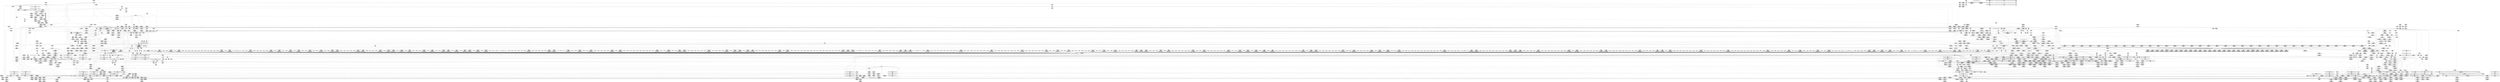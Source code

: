 digraph {
	CE0x5093200 [shape=record,shape=Mrecord,label="{CE0x5093200|apparmor_file_open:_tmp5|security/apparmor/lsm.c,382|*SummSource*}"]
	CE0x5134a90 [shape=record,shape=Mrecord,label="{CE0x5134a90|80:_i64,_:_CRE_1664,1665_}"]
	CE0x50df2d0 [shape=record,shape=Mrecord,label="{CE0x50df2d0|80:_i64,_:_CRE_20,21_|*MultipleSource*|*LoadInst*|security/apparmor/include/apparmor.h,117|security/apparmor/include/apparmor.h,117}"]
	CE0x50e69f0 [shape=record,shape=Mrecord,label="{CE0x50e69f0|i32_2|*Constant*|*SummSource*}"]
	CE0x5129840 [shape=record,shape=Mrecord,label="{CE0x5129840|80:_i64,_:_CRE_1305,1306_}"]
	CE0x5108200 [shape=record,shape=Mrecord,label="{CE0x5108200|apparmor_file_open:_call10|security/apparmor/lsm.c,400|*SummSource*}"]
	CE0x508d0e0 [shape=record,shape=Mrecord,label="{CE0x508d0e0|apparmor_file_open:_return|*SummSource*}"]
	CE0x51a8220 [shape=record,shape=Mrecord,label="{CE0x51a8220|i64_15|*Constant*}"]
	CE0x50e3ef0 [shape=record,shape=Mrecord,label="{CE0x50e3ef0|80:_i64,_:_CRE_0,8_|*MultipleSource*|*LoadInst*|security/apparmor/include/apparmor.h,117|security/apparmor/include/apparmor.h,117}"]
	CE0x5150190 [shape=record,shape=Mrecord,label="{CE0x5150190|128:_i8*,_:_CRE_96,104_|*MultipleSource*|Function::aa_cred_profile&Arg::cred::|Function::apparmor_file_open&Arg::cred::|security/apparmor/include/context.h,99}"]
	CE0x5088650 [shape=record,shape=Mrecord,label="{CE0x5088650|24:_%struct.dentry*,_32:_%struct.inode*,_128:_i32,_132:_i32,_456:_i8*,_:_CRE_13,14_}"]
	CE0x5181890 [shape=record,shape=Mrecord,label="{CE0x5181890|aa_cred_profile:_tmp31|security/apparmor/include/context.h,100|*SummSink*}"]
	CE0x51885b0 [shape=record,shape=Mrecord,label="{CE0x51885b0|aa_map_file_to_perms:_tmp20|security/apparmor/include/file.h,205}"]
	CE0x5135200 [shape=record,shape=Mrecord,label="{CE0x5135200|80:_i64,_:_CRE_1671,1672_}"]
	CE0x5149d60 [shape=record,shape=Mrecord,label="{CE0x5149d60|aa_map_file_to_perms:_or5|security/apparmor/include/file.h,203|*SummSource*}"]
	CE0x51538e0 [shape=record,shape=Mrecord,label="{CE0x51538e0|aa_map_file_to_perms:_perms.4|*SummSource*}"]
	CE0x518bc20 [shape=record,shape=Mrecord,label="{CE0x518bc20|aa_map_file_to_perms:_tmp18|security/apparmor/include/file.h,205}"]
	CE0x5131820 [shape=record,shape=Mrecord,label="{CE0x5131820|80:_i64,_:_CRE_1617,1618_}"]
	CE0x5144610 [shape=record,shape=Mrecord,label="{CE0x5144610|aa_cred_profile:_if.end|*SummSink*}"]
	CE0x5103280 [shape=record,shape=Mrecord,label="{CE0x5103280|aa_map_file_to_perms:_tobool10|security/apparmor/include/file.h,205|*SummSource*}"]
	CE0x50f1980 [shape=record,shape=Mrecord,label="{CE0x50f1980|_ret_%struct.aa_profile*_%tmp34,_!dbg_!15510|security/apparmor/include/context.h,101|*SummSink*}"]
	CE0x50c53c0 [shape=record,shape=Mrecord,label="{CE0x50c53c0|apparmor_file_open:_tobool|security/apparmor/lsm.c,390}"]
	CE0x50efec0 [shape=record,shape=Mrecord,label="{CE0x50efec0|%struct.task_struct*_(%struct.task_struct**)*_asm_movq_%gs:$_1:P_,$0_,_r,im,_dirflag_,_fpsr_,_flags_|*SummSink*}"]
	CE0x516df30 [shape=record,shape=Mrecord,label="{CE0x516df30|aa_cred_profile:_tmp9|security/apparmor/include/context.h,100}"]
	CE0x5130e70 [shape=record,shape=Mrecord,label="{CE0x5130e70|80:_i64,_:_CRE_1592,1596_|*MultipleSource*|*LoadInst*|security/apparmor/include/apparmor.h,117|security/apparmor/include/apparmor.h,117}"]
	CE0x510c750 [shape=record,shape=Mrecord,label="{CE0x510c750|apparmor_file_open:_call11|security/apparmor/lsm.c,403}"]
	"CONST[source:2(external),value:0(static)][purpose:{operation}]"
	CE0x511ade0 [shape=record,shape=Mrecord,label="{CE0x511ade0|80:_i64,_:_CRE_439,440_}"]
	CE0x50e2c20 [shape=record,shape=Mrecord,label="{CE0x50e2c20|mediated_filesystem:_i_sb|security/apparmor/include/apparmor.h,117|*SummSink*}"]
	CE0x516fb50 [shape=record,shape=Mrecord,label="{CE0x516fb50|aa_map_file_to_perms:_perms.2}"]
	CE0x50f5610 [shape=record,shape=Mrecord,label="{CE0x50f5610|124:_i32,_128:_i64,_144:_i32,_192:_i32,_200:_%struct.aa_dfa*,_:_CRE_148,152_|*MultipleSource*|security/apparmor/lsm.c,395|security/apparmor/lsm.c,396}"]
	CE0x51054a0 [shape=record,shape=Mrecord,label="{CE0x51054a0|apparmor_file_open:_call9|security/apparmor/lsm.c,401}"]
	CE0x5107bc0 [shape=record,shape=Mrecord,label="{CE0x5107bc0|aa_cred_profile:_conv|security/apparmor/include/context.h,100|*SummSource*}"]
	CE0x511f740 [shape=record,shape=Mrecord,label="{CE0x511f740|80:_i64,_:_CRE_584,585_}"]
	CE0x51429c0 [shape=record,shape=Mrecord,label="{CE0x51429c0|aa_map_file_to_perms:_tobool|security/apparmor/include/file.h,200}"]
	CE0x5128c90 [shape=record,shape=Mrecord,label="{CE0x5128c90|80:_i64,_:_CRE_1275,1276_}"]
	CE0x511a450 [shape=record,shape=Mrecord,label="{CE0x511a450|80:_i64,_:_CRE_430,431_}"]
	CE0x51290d0 [shape=record,shape=Mrecord,label="{CE0x51290d0|80:_i64,_:_CRE_1279,1280_}"]
	CE0x50c19d0 [shape=record,shape=Mrecord,label="{CE0x50c19d0|file_inode:_entry}"]
	CE0x50f45c0 [shape=record,shape=Mrecord,label="{CE0x50f45c0|124:_i32,_128:_i64,_144:_i32,_192:_i32,_200:_%struct.aa_dfa*,_:_CRE_112,120_|*MultipleSource*|security/apparmor/lsm.c,395|security/apparmor/lsm.c,396}"]
	CE0x5109c30 [shape=record,shape=Mrecord,label="{CE0x5109c30|aa_cred_profile:_tmp18|security/apparmor/include/context.h,100|*SummSink*}"]
	CE0x507ef80 [shape=record,shape=Mrecord,label="{CE0x507ef80|apparmor_file_open:_if.then6|*SummSink*}"]
	CE0x5123860 [shape=record,shape=Mrecord,label="{CE0x5123860|80:_i64,_:_CRE_704,708_|*MultipleSource*|*LoadInst*|security/apparmor/include/apparmor.h,117|security/apparmor/include/apparmor.h,117}"]
	CE0x510a9d0 [shape=record,shape=Mrecord,label="{CE0x510a9d0|aa_path_perm:_profile|Function::aa_path_perm&Arg::profile::}"]
	CE0x516a8f0 [shape=record,shape=Mrecord,label="{CE0x516a8f0|%struct.aa_profile*_null|*Constant*|*SummSource*}"]
	CE0x5147ae0 [shape=record,shape=Mrecord,label="{CE0x5147ae0|aa_cred_profile:_tmp15|security/apparmor/include/context.h,100|*SummSink*}"]
	CE0x50fe660 [shape=record,shape=Mrecord,label="{CE0x50fe660|aa_cred_profile:_expval|security/apparmor/include/context.h,100|*SummSource*}"]
	CE0x5126ba0 [shape=record,shape=Mrecord,label="{CE0x5126ba0|80:_i64,_:_CRE_1244,1245_}"]
	CE0x51987d0 [shape=record,shape=Mrecord,label="{CE0x51987d0|aa_map_file_to_perms:_if.end6|*SummSink*}"]
	CE0x50fb020 [shape=record,shape=Mrecord,label="{CE0x50fb020|apparmor_file_open:_tmp17|security/apparmor/lsm.c,396|*SummSource*}"]
	CE0x50baab0 [shape=record,shape=Mrecord,label="{CE0x50baab0|get_current:_entry}"]
	CE0x50ddaa0 [shape=record,shape=Mrecord,label="{CE0x50ddaa0|_call_void_mcount()_#2|*SummSink*}"]
	CE0x50de7a0 [shape=record,shape=Mrecord,label="{CE0x50de7a0|128:_i8*,_:_CRE_36,40_|*MultipleSource*|Function::aa_cred_profile&Arg::cred::|Function::apparmor_file_open&Arg::cred::|security/apparmor/include/context.h,99}"]
	CE0x514e360 [shape=record,shape=Mrecord,label="{CE0x514e360|GLOBAL:_current_task|Global_var:current_task|*SummSource*}"]
	CE0x513c1a0 [shape=record,shape=Mrecord,label="{CE0x513c1a0|%struct.task_struct*_(%struct.task_struct**)*_asm_movq_%gs:$_1:P_,$0_,_r,im,_dirflag_,_fpsr_,_flags_}"]
	CE0x50c0780 [shape=record,shape=Mrecord,label="{CE0x50c0780|apparmor_file_open:_tmp10|security/apparmor/lsm.c,390|*SummSink*}"]
	CE0x51410f0 [shape=record,shape=Mrecord,label="{CE0x51410f0|128:_i8*,_:_CRE_144,152_|*MultipleSource*|Function::aa_cred_profile&Arg::cred::|Function::apparmor_file_open&Arg::cred::|security/apparmor/include/context.h,99}"]
	CE0x51291e0 [shape=record,shape=Mrecord,label="{CE0x51291e0|80:_i64,_:_CRE_1280,1288_|*MultipleSource*|*LoadInst*|security/apparmor/include/apparmor.h,117|security/apparmor/include/apparmor.h,117}"]
	CE0x5186760 [shape=record,shape=Mrecord,label="{CE0x5186760|aa_map_file_to_perms:_tmp2|*LoadInst*|security/apparmor/include/file.h,197|*SummSource*}"]
	CE0x50f7b00 [shape=record,shape=Mrecord,label="{CE0x50f7b00|124:_i32,_128:_i64,_144:_i32,_192:_i32,_200:_%struct.aa_dfa*,_:_CRE_536,544_|*MultipleSource*|security/apparmor/lsm.c,395|security/apparmor/lsm.c,396}"]
	CE0x5118140 [shape=record,shape=Mrecord,label="{CE0x5118140|80:_i64,_:_CRE_397,398_}"]
	CE0x50e2a40 [shape=record,shape=Mrecord,label="{CE0x50e2a40|mediated_filesystem:_tmp4|*LoadInst*|security/apparmor/include/apparmor.h,117|*SummSink*}"]
	CE0x5171c30 [shape=record,shape=Mrecord,label="{CE0x5171c30|aa_cred_profile:_profile|security/apparmor/include/context.h,100|*SummSink*}"]
	CE0x510c3f0 [shape=record,shape=Mrecord,label="{CE0x510c3f0|_ret_i32_%call17,_!dbg_!15526|security/apparmor/file.c,307|*SummSource*}"]
	CE0x512a250 [shape=record,shape=Mrecord,label="{CE0x512a250|80:_i64,_:_CRE_1314,1315_}"]
	CE0x510a4c0 [shape=record,shape=Mrecord,label="{CE0x510a4c0|i32_15|*Constant*|*SummSink*}"]
	CE0x50b9d70 [shape=record,shape=Mrecord,label="{CE0x50b9d70|apparmor_file_open:_tmp3|security/apparmor/lsm.c,378|*SummSink*}"]
	CE0x4d58900 [shape=record,shape=Mrecord,label="{CE0x4d58900|i32_0|*Constant*}"]
	CE0x50c3cd0 [shape=record,shape=Mrecord,label="{CE0x50c3cd0|i64_2|*Constant*|*SummSource*}"]
	CE0x514dc40 [shape=record,shape=Mrecord,label="{CE0x514dc40|_call_void_mcount()_#2|*SummSource*}"]
	CE0x5137dd0 [shape=record,shape=Mrecord,label="{CE0x5137dd0|80:_i64,_:_CRE_1808,1816_|*MultipleSource*|*LoadInst*|security/apparmor/include/apparmor.h,117|security/apparmor/include/apparmor.h,117}"]
	CE0x5187ef0 [shape=record,shape=Mrecord,label="{CE0x5187ef0|i32_1|*Constant*}"]
	CE0x517f700 [shape=record,shape=Mrecord,label="{CE0x517f700|i64*_getelementptr_inbounds_(_16_x_i64_,_16_x_i64_*___llvm_gcov_ctr46,_i64_0,_i64_13)|*Constant*|*SummSource*}"]
	CE0x51a8ec0 [shape=record,shape=Mrecord,label="{CE0x51a8ec0|aa_map_file_to_perms:_tmp34|security/apparmor/include/file.h,210}"]
	CE0x507f320 [shape=record,shape=Mrecord,label="{CE0x507f320|apparmor_file_open:_bb|*SummSink*}"]
	CE0x5139130 [shape=record,shape=Mrecord,label="{CE0x5139130|80:_i64,_:_CRE_1874,1875_}"]
	CE0x50df9e0 [shape=record,shape=Mrecord,label="{CE0x50df9e0|80:_i64,_:_CRE_48,56_|*MultipleSource*|*LoadInst*|security/apparmor/include/apparmor.h,117|security/apparmor/include/apparmor.h,117}"]
	CE0x511a9a0 [shape=record,shape=Mrecord,label="{CE0x511a9a0|80:_i64,_:_CRE_435,436_}"]
	CE0x510bba0 [shape=record,shape=Mrecord,label="{CE0x510bba0|aa_path_perm:_request|Function::aa_path_perm&Arg::request::|*SummSink*}"]
	CE0x5182700 [shape=record,shape=Mrecord,label="{CE0x5182700|aa_cred_profile:_tmp33|security/apparmor/include/context.h,101|*SummSink*}"]
	CE0x50e5650 [shape=record,shape=Mrecord,label="{CE0x50e5650|mediated_filesystem:_tmp2|*SummSource*}"]
	CE0x50e7800 [shape=record,shape=Mrecord,label="{CE0x50e7800|80:_i64,_:_CRE_1348,1349_}"]
	CE0x5131440 [shape=record,shape=Mrecord,label="{CE0x5131440|80:_i64,_:_CRE_1608,1612_|*MultipleSource*|*LoadInst*|security/apparmor/include/apparmor.h,117|security/apparmor/include/apparmor.h,117}"]
	CE0x5195220 [shape=record,shape=Mrecord,label="{CE0x5195220|aa_map_file_to_perms:_tmp23|security/apparmor/include/file.h,205|*SummSource*}"]
	CE0x50c3450 [shape=record,shape=Mrecord,label="{CE0x50c3450|_ret_i1_%lnot,_!dbg_!15473|security/apparmor/include/apparmor.h,117|*SummSource*}"]
	CE0x518cc10 [shape=record,shape=Mrecord,label="{CE0x518cc10|i64_7|*Constant*}"]
	CE0x5119ce0 [shape=record,shape=Mrecord,label="{CE0x5119ce0|80:_i64,_:_CRE_423,424_}"]
	CE0x50be720 [shape=record,shape=Mrecord,label="{CE0x50be720|aa_cred_profile:_tmp20|security/apparmor/include/context.h,100}"]
	CE0x5195ef0 [shape=record,shape=Mrecord,label="{CE0x5195ef0|aa_map_file_to_perms:_or|security/apparmor/include/file.h,201|*SummSink*}"]
	CE0x50c23b0 [shape=record,shape=Mrecord,label="{CE0x50c23b0|file_inode:_entry|*SummSink*}"]
	CE0x50f6a50 [shape=record,shape=Mrecord,label="{CE0x50f6a50|124:_i32,_128:_i64,_144:_i32,_192:_i32,_200:_%struct.aa_dfa*,_:_CRE_232,240_|*MultipleSource*|security/apparmor/lsm.c,395|security/apparmor/lsm.c,396}"]
	CE0x5129d00 [shape=record,shape=Mrecord,label="{CE0x5129d00|80:_i64,_:_CRE_1309,1310_}"]
	CE0x511c870 [shape=record,shape=Mrecord,label="{CE0x511c870|80:_i64,_:_CRE_464,472_|*MultipleSource*|*LoadInst*|security/apparmor/include/apparmor.h,117|security/apparmor/include/apparmor.h,117}"]
	CE0x513f800 [shape=record,shape=Mrecord,label="{CE0x513f800|aa_cred_profile:_if.then|*SummSource*}"]
	CE0x513e050 [shape=record,shape=Mrecord,label="{CE0x513e050|aa_cred_profile:_tmp5|security/apparmor/include/context.h,99|*SummSource*}"]
	CE0x5126210 [shape=record,shape=Mrecord,label="{CE0x5126210|80:_i64,_:_CRE_1235,1236_}"]
	CE0x5120d90 [shape=record,shape=Mrecord,label="{CE0x5120d90|80:_i64,_:_CRE_605,606_}"]
	CE0x50e2130 [shape=record,shape=Mrecord,label="{CE0x50e2130|80:_i64,_:_CRE_216,224_|*MultipleSource*|*LoadInst*|security/apparmor/include/apparmor.h,117|security/apparmor/include/apparmor.h,117}"]
	CE0x5190af0 [shape=record,shape=Mrecord,label="{CE0x5190af0|i64_10|*Constant*}"]
	CE0x5180550 [shape=record,shape=Mrecord,label="{CE0x5180550|aa_cred_profile:_tmp29|security/apparmor/include/context.h,100|*SummSink*}"]
	CE0x513a550 [shape=record,shape=Mrecord,label="{CE0x513a550|80:_i64,_:_CRE_2120,2248_|*MultipleSource*|*LoadInst*|security/apparmor/include/apparmor.h,117|security/apparmor/include/apparmor.h,117}"]
	CE0x5118ad0 [shape=record,shape=Mrecord,label="{CE0x5118ad0|80:_i64,_:_CRE_406,407_}"]
	CE0x50f10e0 [shape=record,shape=Mrecord,label="{CE0x50f10e0|aa_cred_profile:_cred|Function::aa_cred_profile&Arg::cred::|*SummSource*}"]
	CE0x512fcc0 [shape=record,shape=Mrecord,label="{CE0x512fcc0|80:_i64,_:_CRE_1369,1370_}"]
	CE0x5127970 [shape=record,shape=Mrecord,label="{CE0x5127970|80:_i64,_:_CRE_1257,1258_}"]
	CE0x512a140 [shape=record,shape=Mrecord,label="{CE0x512a140|80:_i64,_:_CRE_1313,1314_}"]
	CE0x51a6580 [shape=record,shape=Mrecord,label="{CE0x51a6580|aa_map_file_to_perms:_or18|security/apparmor/include/file.h,209|*SummSink*}"]
	CE0x513c460 [shape=record,shape=Mrecord,label="{CE0x513c460|0:_%struct.aa_profile*,_:_CRE_16,24_|*MultipleSource*|security/apparmor/include/context.h,99|*LoadInst*|security/apparmor/include/context.h,99|security/apparmor/include/context.h,100}"]
	CE0x5101f50 [shape=record,shape=Mrecord,label="{CE0x5101f50|aa_cred_profile:_tmp20|security/apparmor/include/context.h,100|*SummSink*}"]
	CE0x50ed390 [shape=record,shape=Mrecord,label="{CE0x50ed390|apparmor_file_open:_tmp14|security/apparmor/lsm.c,391|*SummSink*}"]
	CE0x50f37e0 [shape=record,shape=Mrecord,label="{CE0x50f37e0|124:_i32,_128:_i64,_144:_i32,_192:_i32,_200:_%struct.aa_dfa*,_:_CRE_64,72_|*MultipleSource*|security/apparmor/lsm.c,395|security/apparmor/lsm.c,396}"]
	CE0x51815b0 [shape=record,shape=Mrecord,label="{CE0x51815b0|aa_cred_profile:_tmp31|security/apparmor/include/context.h,100}"]
	CE0x51a4110 [shape=record,shape=Mrecord,label="{CE0x51a4110|aa_map_file_to_perms:_tmp29|security/apparmor/include/file.h,208|*SummSink*}"]
	CE0x50e4200 [shape=record,shape=Mrecord,label="{CE0x50e4200|GLOBAL:_llvm.expect.i64|*Constant*|*SummSink*}"]
	CE0x50a6720 [shape=record,shape=Mrecord,label="{CE0x50a6720|_ret_i32_%perms.4,_!dbg_!15504|security/apparmor/include/file.h,213|*SummSink*}"]
	CE0x50928e0 [shape=record,shape=Mrecord,label="{CE0x50928e0|mediated_filesystem:_entry}"]
	CE0x511e1b0 [shape=record,shape=Mrecord,label="{CE0x511e1b0|80:_i64,_:_CRE_563,564_}"]
	CE0x51455f0 [shape=record,shape=Mrecord,label="{CE0x51455f0|aa_map_file_to_perms:_tmp3|*LoadInst*|security/apparmor/include/file.h,200}"]
	CE0x5124210 [shape=record,shape=Mrecord,label="{CE0x5124210|80:_i64,_:_CRE_896,1208_|*MultipleSource*|*LoadInst*|security/apparmor/include/apparmor.h,117|security/apparmor/include/apparmor.h,117}"]
	CE0x517f210 [shape=record,shape=Mrecord,label="{CE0x517f210|aa_cred_profile:_tmp27|security/apparmor/include/context.h,100|*SummSink*}"]
	CE0x518ed20 [shape=record,shape=Mrecord,label="{CE0x518ed20|aa_map_file_to_perms:_f_mode|security/apparmor/include/file.h,200|*SummSource*}"]
	CE0x50eb640 [shape=record,shape=Mrecord,label="{CE0x50eb640|apparmor_file_open:_tmp11|security/apparmor/lsm.c,390|*SummSink*}"]
	CE0x5079cf0 [shape=record,shape=Mrecord,label="{CE0x5079cf0|apparmor_file_open:_if.then3|*SummSource*}"]
	CE0x5197940 [shape=record,shape=Mrecord,label="{CE0x5197940|aa_map_file_to_perms:_if.end24|*SummSource*}"]
	CE0x5123a50 [shape=record,shape=Mrecord,label="{CE0x5123a50|80:_i64,_:_CRE_712,720_|*MultipleSource*|*LoadInst*|security/apparmor/include/apparmor.h,117|security/apparmor/include/apparmor.h,117}"]
	CE0x517f580 [shape=record,shape=Mrecord,label="{CE0x517f580|i64*_getelementptr_inbounds_(_16_x_i64_,_16_x_i64_*___llvm_gcov_ctr46,_i64_0,_i64_13)|*Constant*}"]
	CE0x5182f70 [shape=record,shape=Mrecord,label="{CE0x5182f70|i64*_getelementptr_inbounds_(_19_x_i64_,_19_x_i64_*___llvm_gcov_ctr100,_i64_0,_i64_0)|*Constant*|*SummSink*}"]
	CE0x511a780 [shape=record,shape=Mrecord,label="{CE0x511a780|80:_i64,_:_CRE_433,434_}"]
	CE0x50f7d70 [shape=record,shape=Mrecord,label="{CE0x50f7d70|124:_i32,_128:_i64,_144:_i32,_192:_i32,_200:_%struct.aa_dfa*,_:_CRE_544,592_|*MultipleSource*|security/apparmor/lsm.c,395|security/apparmor/lsm.c,396}"]
	CE0x5152720 [shape=record,shape=Mrecord,label="{CE0x5152720|i64_-2147483648|*Constant*|*SummSink*}"]
	CE0x511c430 [shape=record,shape=Mrecord,label="{CE0x511c430|80:_i64,_:_CRE_460,461_}"]
	CE0x5169c90 [shape=record,shape=Mrecord,label="{CE0x5169c90|i64_6|*Constant*|*SummSink*}"]
	CE0x513b0f0 [shape=record,shape=Mrecord,label="{CE0x513b0f0|mediated_filesystem:_tmp5|security/apparmor/include/apparmor.h,117|*SummSource*}"]
	CE0x51084f0 [shape=record,shape=Mrecord,label="{CE0x51084f0|GLOBAL:_aa_path_perm|*Constant*}"]
	CE0x50f0e80 [shape=record,shape=Mrecord,label="{CE0x50f0e80|file_inode:_tmp1|*SummSink*}"]
	CE0x509f840 [shape=record,shape=Mrecord,label="{CE0x509f840|apparmor_file_open:_cond|security/apparmor/lsm.c, 398}"]
	CE0x509cb20 [shape=record,shape=Mrecord,label="{CE0x509cb20|file_inode:_tmp4|*LoadInst*|include/linux/fs.h,1916}"]
	CE0x5109d10 [shape=record,shape=Mrecord,label="{CE0x5109d10|GLOBAL:_aa_path_perm|*Constant*|*SummSink*}"]
	CE0x511f1f0 [shape=record,shape=Mrecord,label="{CE0x511f1f0|80:_i64,_:_CRE_579,580_}"]
	CE0x5127db0 [shape=record,shape=Mrecord,label="{CE0x5127db0|80:_i64,_:_CRE_1261,1262_}"]
	CE0x4c5d8d0 [shape=record,shape=Mrecord,label="{CE0x4c5d8d0|_call_void_mcount()_#2|*SummSink*}"]
	CE0x514afa0 [shape=record,shape=Mrecord,label="{CE0x514afa0|mediated_filesystem:_and|security/apparmor/include/apparmor.h,117|*SummSink*}"]
	CE0x519ba50 [shape=record,shape=Mrecord,label="{CE0x519ba50|aa_map_file_to_perms:_bb|*SummSource*}"]
	CE0x5122c60 [shape=record,shape=Mrecord,label="{CE0x5122c60|80:_i64,_:_CRE_648,656_|*MultipleSource*|*LoadInst*|security/apparmor/include/apparmor.h,117|security/apparmor/include/apparmor.h,117}"]
	CE0x5135530 [shape=record,shape=Mrecord,label="{CE0x5135530|80:_i64,_:_CRE_1674,1675_}"]
	CE0x5148090 [shape=record,shape=Mrecord,label="{CE0x5148090|aa_cred_profile:_tmp16|security/apparmor/include/context.h,100|*SummSink*}"]
	CE0x513d290 [shape=record,shape=Mrecord,label="{CE0x513d290|aa_cred_profile:_do.end8|*SummSink*}"]
	CE0x50c2320 [shape=record,shape=Mrecord,label="{CE0x50c2320|file_inode:_entry|*SummSource*}"]
	CE0x50f6cc0 [shape=record,shape=Mrecord,label="{CE0x50f6cc0|124:_i32,_128:_i64,_144:_i32,_192:_i32,_200:_%struct.aa_dfa*,_:_CRE_240,248_|*MultipleSource*|security/apparmor/lsm.c,395|security/apparmor/lsm.c,396}"]
	CE0x5141810 [shape=record,shape=Mrecord,label="{CE0x5141810|aa_cred_profile:_tmp3|*SummSource*}"]
	CE0x50e1970 [shape=record,shape=Mrecord,label="{CE0x50e1970|80:_i64,_:_CRE_184,188_|*MultipleSource*|*LoadInst*|security/apparmor/include/apparmor.h,117|security/apparmor/include/apparmor.h,117}"]
	CE0x513a930 [shape=record,shape=Mrecord,label="{CE0x513a930|80:_i64,_:_CRE_2256,2264_|*MultipleSource*|*LoadInst*|security/apparmor/include/apparmor.h,117|security/apparmor/include/apparmor.h,117}"]
	CE0x5135860 [shape=record,shape=Mrecord,label="{CE0x5135860|80:_i64,_:_CRE_1677,1678_}"]
	CE0x5103ce0 [shape=record,shape=Mrecord,label="{CE0x5103ce0|aa_map_file_to_perms:_and7|security/apparmor/include/file.h,205|*SummSource*}"]
	CE0x50c2b90 [shape=record,shape=Mrecord,label="{CE0x50c2b90|apparmor_file_open:_call1|security/apparmor/lsm.c,382|*SummSink*}"]
	CE0x50c2ee0 [shape=record,shape=Mrecord,label="{CE0x50c2ee0|mediated_filesystem:_inode|Function::mediated_filesystem&Arg::inode::|*SummSource*}"]
	CE0x514c4e0 [shape=record,shape=Mrecord,label="{CE0x514c4e0|get_current:_bb|*SummSink*}"]
	CE0x5091bd0 [shape=record,shape=Mrecord,label="{CE0x5091bd0|i32_1|*Constant*}"]
	CE0x5149960 [shape=record,shape=Mrecord,label="{CE0x5149960|aa_cred_profile:_security|security/apparmor/include/context.h,99|*SummSource*}"]
	CE0x5193980 [shape=record,shape=Mrecord,label="{CE0x5193980|i32_-3|*Constant*}"]
	CE0x5130650 [shape=record,shape=Mrecord,label="{CE0x5130650|80:_i64,_:_CRE_1392,1536_|*MultipleSource*|*LoadInst*|security/apparmor/include/apparmor.h,117|security/apparmor/include/apparmor.h,117}"]
	CE0x50dec80 [shape=record,shape=Mrecord,label="{CE0x50dec80|mediated_filesystem:_tmp|*SummSource*}"]
	CE0x51a8830 [shape=record,shape=Mrecord,label="{CE0x51a8830|i64_16|*Constant*|*SummSink*}"]
	CE0x51a8b10 [shape=record,shape=Mrecord,label="{CE0x51a8b10|aa_map_file_to_perms:_tmp33|security/apparmor/include/file.h,210|*SummSink*}"]
	CE0x510ba30 [shape=record,shape=Mrecord,label="{CE0x510ba30|aa_path_perm:_request|Function::aa_path_perm&Arg::request::|*SummSource*}"]
	CE0x509bc30 [shape=record,shape=Mrecord,label="{CE0x509bc30|aa_cred_profile:_tobool|security/apparmor/include/context.h,100}"]
	CE0x511f410 [shape=record,shape=Mrecord,label="{CE0x511f410|80:_i64,_:_CRE_581,582_}"]
	CE0x50f8460 [shape=record,shape=Mrecord,label="{CE0x50f8460|apparmor_file_open:_tmp16|security/apparmor/lsm.c,396|*SummSource*}"]
	CE0x5101300 [shape=record,shape=Mrecord,label="{CE0x5101300|aa_cred_profile:_lnot|security/apparmor/include/context.h,100|*SummSink*}"]
	CE0x5195a50 [shape=record,shape=Mrecord,label="{CE0x5195a50|i64*_getelementptr_inbounds_(_19_x_i64_,_19_x_i64_*___llvm_gcov_ctr100,_i64_0,_i64_0)|*Constant*}"]
	CE0x50bd900 [shape=record,shape=Mrecord,label="{CE0x50bd900|i64*_getelementptr_inbounds_(_16_x_i64_,_16_x_i64_*___llvm_gcov_ctr46,_i64_0,_i64_8)|*Constant*|*SummSink*}"]
	CE0x50bd530 [shape=record,shape=Mrecord,label="{CE0x50bd530|_ret_%struct.task_struct*_%tmp4,_!dbg_!15471|./arch/x86/include/asm/current.h,14|*SummSource*}"]
	CE0x508d2d0 [shape=record,shape=Mrecord,label="{CE0x508d2d0|apparmor_file_open:_f_security|security/apparmor/lsm.c,378}"]
	CE0x5136630 [shape=record,shape=Mrecord,label="{CE0x5136630|80:_i64,_:_CRE_1704,1712_|*MultipleSource*|*LoadInst*|security/apparmor/include/apparmor.h,117|security/apparmor/include/apparmor.h,117}"]
	CE0x51887d0 [shape=record,shape=Mrecord,label="{CE0x51887d0|aa_map_file_to_perms:_tmp20|security/apparmor/include/file.h,205|*SummSource*}"]
	CE0x51540f0 [shape=record,shape=Mrecord,label="{CE0x51540f0|i64*_getelementptr_inbounds_(_19_x_i64_,_19_x_i64_*___llvm_gcov_ctr100,_i64_0,_i64_18)|*Constant*|*SummSink*}"]
	CE0x513ba80 [shape=record,shape=Mrecord,label="{CE0x513ba80|128:_i8*,_:_CRE_56,64_|*MultipleSource*|Function::aa_cred_profile&Arg::cred::|Function::apparmor_file_open&Arg::cred::|security/apparmor/include/context.h,99}"]
	CE0x50e31b0 [shape=record,shape=Mrecord,label="{CE0x50e31b0|mediated_filesystem:_tmp4|*LoadInst*|security/apparmor/include/apparmor.h,117|*SummSource*}"]
	CE0x517ddd0 [shape=record,shape=Mrecord,label="{CE0x517ddd0|aa_cred_profile:_tmp25|security/apparmor/include/context.h,100|*SummSink*}"]
	CE0x51189c0 [shape=record,shape=Mrecord,label="{CE0x51189c0|80:_i64,_:_CRE_405,406_}"]
	CE0x512a360 [shape=record,shape=Mrecord,label="{CE0x512a360|80:_i64,_:_CRE_1315,1316_}"]
	CE0x50ea970 [shape=record,shape=Mrecord,label="{CE0x50ea970|apparmor_file_open:_call9|security/apparmor/lsm.c,401|*SummSink*}"]
	CE0x51360e0 [shape=record,shape=Mrecord,label="{CE0x51360e0|80:_i64,_:_CRE_1685,1686_}"]
	CE0x5131060 [shape=record,shape=Mrecord,label="{CE0x5131060|80:_i64,_:_CRE_1596,1600_|*MultipleSource*|*LoadInst*|security/apparmor/include/apparmor.h,117|security/apparmor/include/apparmor.h,117}"]
	CE0x5134320 [shape=record,shape=Mrecord,label="{CE0x5134320|80:_i64,_:_CRE_1657,1658_}"]
	CE0x5139b70 [shape=record,shape=Mrecord,label="{CE0x5139b70|80:_i64,_:_CRE_1904,1920_|*MultipleSource*|*LoadInst*|security/apparmor/include/apparmor.h,117|security/apparmor/include/apparmor.h,117}"]
	CE0x51a7420 [shape=record,shape=Mrecord,label="{CE0x51a7420|aa_map_file_to_perms:_and20|security/apparmor/include/file.h,210|*SummSource*}"]
	CE0x50ec4c0 [shape=record,shape=Mrecord,label="{CE0x50ec4c0|i64*_getelementptr_inbounds_(_12_x_i64_,_12_x_i64_*___llvm_gcov_ctr99,_i64_0,_i64_6)|*Constant*|*SummSource*}"]
	CE0x50f95b0 [shape=record,shape=Mrecord,label="{CE0x50f95b0|apparmor_file_open:_uid|security/apparmor/lsm.c,398|*SummSource*}"]
	CE0x5128410 [shape=record,shape=Mrecord,label="{CE0x5128410|80:_i64,_:_CRE_1267,1268_}"]
	CE0x5152240 [shape=record,shape=Mrecord,label="{CE0x5152240|aa_cred_profile:_do.cond|*SummSource*}"]
	CE0x51a3370 [shape=record,shape=Mrecord,label="{CE0x51a3370|aa_map_file_to_perms:_tmp27|security/apparmor/include/file.h,208|*SummSource*}"]
	CE0x5188d50 [shape=record,shape=Mrecord,label="{CE0x5188d50|i32_6|*Constant*|*SummSink*}"]
	CE0x5121500 [shape=record,shape=Mrecord,label="{CE0x5121500|80:_i64,_:_CRE_612,613_}"]
	CE0x510da30 [shape=record,shape=Mrecord,label="{CE0x510da30|apparmor_file_open:_allow12|security/apparmor/lsm.c,403}"]
	CE0x51491b0 [shape=record,shape=Mrecord,label="{CE0x51491b0|aa_cred_profile:_do.body|*SummSink*}"]
	CE0x5139730 [shape=record,shape=Mrecord,label="{CE0x5139730|80:_i64,_:_CRE_1880,1884_|*MultipleSource*|*LoadInst*|security/apparmor/include/apparmor.h,117|security/apparmor/include/apparmor.h,117}"]
	CE0x50e07a0 [shape=record,shape=Mrecord,label="{CE0x50e07a0|80:_i64,_:_CRE_112,120_|*MultipleSource*|*LoadInst*|security/apparmor/include/apparmor.h,117|security/apparmor/include/apparmor.h,117}"]
	"CONST[source:0(mediator),value:2(dynamic)][purpose:{object}]"
	CE0x5133880 [shape=record,shape=Mrecord,label="{CE0x5133880|80:_i64,_:_CRE_1647,1648_}"]
	CE0x50ea340 [shape=record,shape=Mrecord,label="{CE0x50ea340|apparmor_file_open:_i_mode|security/apparmor/lsm.c,398|*SummSink*}"]
	CE0x516f2e0 [shape=record,shape=Mrecord,label="{CE0x516f2e0|aa_map_file_to_perms:_and12|security/apparmor/include/file.h,206|*SummSink*}"]
	CE0x51110f0 [shape=record,shape=Mrecord,label="{CE0x51110f0|apparmor_file_open:_retval.0}"]
	CE0x50eefd0 [shape=record,shape=Mrecord,label="{CE0x50eefd0|apparmor_file_open:_tmp29|security/apparmor/lsm.c,407}"]
	CE0x517fd00 [shape=record,shape=Mrecord,label="{CE0x517fd00|aa_cred_profile:_tmp28|security/apparmor/include/context.h,100|*SummSource*}"]
	CE0x516a770 [shape=record,shape=Mrecord,label="{CE0x516a770|%struct.aa_profile*_null|*Constant*|*SummSink*}"]
	CE0x51968d0 [shape=record,shape=Mrecord,label="{CE0x51968d0|aa_map_file_to_perms:_land.lhs.true|*SummSource*}"]
	CE0x50fb460 [shape=record,shape=Mrecord,label="{CE0x50fb460|apparmor_file_open:_tmp18|security/apparmor/lsm.c,396|*SummSource*}"]
	CE0x511c980 [shape=record,shape=Mrecord,label="{CE0x511c980|80:_i64,_:_CRE_472,480_|*MultipleSource*|*LoadInst*|security/apparmor/include/apparmor.h,117|security/apparmor/include/apparmor.h,117}"]
	CE0x517d900 [shape=record,shape=Mrecord,label="{CE0x517d900|i64*_getelementptr_inbounds_(_16_x_i64_,_16_x_i64_*___llvm_gcov_ctr46,_i64_0,_i64_12)|*Constant*|*SummSink*}"]
	CE0x5188ff0 [shape=record,shape=Mrecord,label="{CE0x5188ff0|aa_map_file_to_perms:_f_flags|security/apparmor/include/file.h,197}"]
	CE0x50bed40 [shape=record,shape=Mrecord,label="{CE0x50bed40|aa_map_file_to_perms:_file|Function::aa_map_file_to_perms&Arg::file::|*SummSource*}"]
	CE0x50f4830 [shape=record,shape=Mrecord,label="{CE0x50f4830|124:_i32,_128:_i64,_144:_i32,_192:_i32,_200:_%struct.aa_dfa*,_:_CRE_120,124_|*MultipleSource*|security/apparmor/lsm.c,395|security/apparmor/lsm.c,396}"]
	CE0x50eb980 [shape=record,shape=Mrecord,label="{CE0x50eb980|apparmor_file_open:_tmp12|security/apparmor/lsm.c,390}"]
	CE0x5128630 [shape=record,shape=Mrecord,label="{CE0x5128630|80:_i64,_:_CRE_1269,1270_}"]
	CE0x509f8b0 [shape=record,shape=Mrecord,label="{CE0x509f8b0|apparmor_file_open:_cond|security/apparmor/lsm.c, 398|*SummSource*}"]
	CE0x5124020 [shape=record,shape=Mrecord,label="{CE0x5124020|80:_i64,_:_CRE_880,896_|*MultipleSource*|*LoadInst*|security/apparmor/include/apparmor.h,117|security/apparmor/include/apparmor.h,117}"]
	CE0x50c5980 [shape=record,shape=Mrecord,label="{CE0x50c5980|i64_5|*Constant*}"]
	CE0x518ea10 [shape=record,shape=Mrecord,label="{CE0x518ea10|aa_map_file_to_perms:_f_mode|security/apparmor/include/file.h,200|*SummSink*}"]
	CE0x511da70 [shape=record,shape=Mrecord,label="{CE0x511da70|80:_i64,_:_CRE_552,556_|*MultipleSource*|*LoadInst*|security/apparmor/include/apparmor.h,117|security/apparmor/include/apparmor.h,117}"]
	CE0x50c1100 [shape=record,shape=Mrecord,label="{CE0x50c1100|apparmor_file_open:_call2|security/apparmor/lsm.c,390}"]
	"CONST[source:1(input),value:2(dynamic)][purpose:{subject}]"
	CE0x5126100 [shape=record,shape=Mrecord,label="{CE0x5126100|80:_i64,_:_CRE_1234,1235_}"]
	CE0x50dd990 [shape=record,shape=Mrecord,label="{CE0x50dd990|_call_void_mcount()_#2|*SummSource*}"]
	CE0x50ed8e0 [shape=record,shape=Mrecord,label="{CE0x50ed8e0|apparmor_file_open:_tmp15|security/apparmor/lsm.c,391|*SummSource*}"]
	CE0x50f4c50 [shape=record,shape=Mrecord,label="{CE0x50f4c50|124:_i32,_128:_i64,_144:_i32,_192:_i32,_200:_%struct.aa_dfa*,_:_CRE_124,128_|*MultipleSource*|security/apparmor/lsm.c,395|security/apparmor/lsm.c,396}"]
	CE0x510d660 [shape=record,shape=Mrecord,label="{CE0x510d660|aa_cred_profile:_tmp22|security/apparmor/include/context.h,100}"]
	CE0x5183810 [shape=record,shape=Mrecord,label="{CE0x5183810|aa_cred_profile:_tmp34|security/apparmor/include/context.h,101|*SummSource*}"]
	CE0x5152180 [shape=record,shape=Mrecord,label="{CE0x5152180|get_current:_tmp4|./arch/x86/include/asm/current.h,14|*SummSink*}"]
	CE0x50b7b20 [shape=record,shape=Mrecord,label="{CE0x50b7b20|128:_i8*,_:_CRE_48,52_|*MultipleSource*|Function::aa_cred_profile&Arg::cred::|Function::apparmor_file_open&Arg::cred::|security/apparmor/include/context.h,99}"]
	CE0x513af00 [shape=record,shape=Mrecord,label="{CE0x513af00|mediated_filesystem:_tmp5|security/apparmor/include/apparmor.h,117}"]
	CE0x517cfc0 [shape=record,shape=Mrecord,label="{CE0x517cfc0|aa_map_file_to_perms:_tmp26|security/apparmor/include/file.h,206|*SummSink*}"]
	CE0x508bb20 [shape=record,shape=Mrecord,label="{CE0x508bb20|24:_%struct.dentry*,_32:_%struct.inode*,_128:_i32,_132:_i32,_456:_i8*,_:_CRE_32,40_|*MultipleSource*|Function::apparmor_file_open&Arg::file::|security/apparmor/lsm.c,378}"]
	CE0x5130870 [shape=record,shape=Mrecord,label="{CE0x5130870|80:_i64,_:_CRE_1536,1568_|*MultipleSource*|*LoadInst*|security/apparmor/include/apparmor.h,117|security/apparmor/include/apparmor.h,117}"]
	CE0x510c8b0 [shape=record,shape=Mrecord,label="{CE0x510c8b0|apparmor_file_open:_call11|security/apparmor/lsm.c,403|*SummSource*}"]
	CE0x51a5270 [shape=record,shape=Mrecord,label="{CE0x51a5270|aa_map_file_to_perms:_tmp32|security/apparmor/include/file.h,209|*SummSink*}"]
	CE0x517e2c0 [shape=record,shape=Mrecord,label="{CE0x517e2c0|i64*_getelementptr_inbounds_(_16_x_i64_,_16_x_i64_*___llvm_gcov_ctr46,_i64_0,_i64_12)|*Constant*|*SummSource*}"]
	CE0x509dfd0 [shape=record,shape=Mrecord,label="{CE0x509dfd0|mediated_filesystem:_tmp1}"]
	CE0x5125aa0 [shape=record,shape=Mrecord,label="{CE0x5125aa0|80:_i64,_:_CRE_1228,1229_}"]
	CE0x50918c0 [shape=record,shape=Mrecord,label="{CE0x50918c0|i64_1|*Constant*|*SummSource*}"]
	CE0x516c370 [shape=record,shape=Mrecord,label="{CE0x516c370|aa_cred_profile:_bb|*SummSource*}"]
	CE0x519e110 [shape=record,shape=Mrecord,label="{CE0x519e110|aa_map_file_to_perms:_tmp12|security/apparmor/include/file.h,202|*SummSource*}"]
	CE0x5130540 [shape=record,shape=Mrecord,label="{CE0x5130540|80:_i64,_:_CRE_1384,1392_|*MultipleSource*|*LoadInst*|security/apparmor/include/apparmor.h,117|security/apparmor/include/apparmor.h,117}"]
	CE0x511c540 [shape=record,shape=Mrecord,label="{CE0x511c540|80:_i64,_:_CRE_461,462_}"]
	CE0x509e2b0 [shape=record,shape=Mrecord,label="{CE0x509e2b0|mediated_filesystem:_tmp1|*SummSink*}"]
	CE0x5131c30 [shape=record,shape=Mrecord,label="{CE0x5131c30|80:_i64,_:_CRE_1620,1621_}"]
	CE0x50f1cb0 [shape=record,shape=Mrecord,label="{CE0x50f1cb0|i32_11|*Constant*}"]
	CE0x5134870 [shape=record,shape=Mrecord,label="{CE0x5134870|80:_i64,_:_CRE_1662,1663_}"]
	CE0x5088930 [shape=record,shape=Mrecord,label="{CE0x5088930|24:_%struct.dentry*,_32:_%struct.inode*,_128:_i32,_132:_i32,_456:_i8*,_:_CRE_15,16_}"]
	CE0x50c3290 [shape=record,shape=Mrecord,label="{CE0x50c3290|_ret_i1_%lnot,_!dbg_!15473|security/apparmor/include/apparmor.h,117}"]
	CE0x50a7200 [shape=record,shape=Mrecord,label="{CE0x50a7200|apparmor_file_open:_tmp|*SummSource*}"]
	CE0x50e7d50 [shape=record,shape=Mrecord,label="{CE0x50e7d50|80:_i64,_:_CRE_1353,1354_}"]
	CE0x51223e0 [shape=record,shape=Mrecord,label="{CE0x51223e0|80:_i64,_:_CRE_626,627_}"]
	CE0x50aa900 [shape=record,shape=Mrecord,label="{CE0x50aa900|24:_%struct.dentry*,_32:_%struct.inode*,_128:_i32,_132:_i32,_456:_i8*,_:_CRE_128,132_|*MultipleSource*|Function::apparmor_file_open&Arg::file::|security/apparmor/lsm.c,378}"]
	CE0x5133cc0 [shape=record,shape=Mrecord,label="{CE0x5133cc0|80:_i64,_:_CRE_1651,1652_}"]
	CE0x5185690 [shape=record,shape=Mrecord,label="{CE0x5185690|aa_map_file_to_perms:_f_mode1|security/apparmor/include/file.h,202|*SummSource*}"]
	CE0x50c18a0 [shape=record,shape=Mrecord,label="{CE0x50c18a0|GLOBAL:_get_current|*Constant*|*SummSink*}"]
	CE0x511a120 [shape=record,shape=Mrecord,label="{CE0x511a120|80:_i64,_:_CRE_427,428_}"]
	CE0x510d2e0 [shape=record,shape=Mrecord,label="{CE0x510d2e0|i64*_getelementptr_inbounds_(_16_x_i64_,_16_x_i64_*___llvm_gcov_ctr46,_i64_0,_i64_9)|*Constant*}"]
	CE0x51490a0 [shape=record,shape=Mrecord,label="{CE0x51490a0|aa_cred_profile:_do.body|*SummSource*}"]
	CE0x5125cc0 [shape=record,shape=Mrecord,label="{CE0x5125cc0|80:_i64,_:_CRE_1230,1231_}"]
	CE0x50e5e60 [shape=record,shape=Mrecord,label="{CE0x50e5e60|mediated_filesystem:_bb|*SummSink*}"]
	CE0x5154b20 [shape=record,shape=Mrecord,label="{CE0x5154b20|aa_map_file_to_perms:_tmp40|security/apparmor/include/file.h,213|*SummSource*}"]
	CE0x51202f0 [shape=record,shape=Mrecord,label="{CE0x51202f0|80:_i64,_:_CRE_595,596_}"]
	CE0x50f3a50 [shape=record,shape=Mrecord,label="{CE0x50f3a50|124:_i32,_128:_i64,_144:_i32,_192:_i32,_200:_%struct.aa_dfa*,_:_CRE_72,80_|*MultipleSource*|security/apparmor/lsm.c,395|security/apparmor/lsm.c,396}"]
	CE0x516a680 [shape=record,shape=Mrecord,label="{CE0x516a680|%struct.aa_profile*_null|*Constant*}"]
	CE0x5154160 [shape=record,shape=Mrecord,label="{CE0x5154160|aa_map_file_to_perms:_tmp39|security/apparmor/include/file.h,213|*SummSink*}"]
	CE0x5107a30 [shape=record,shape=Mrecord,label="{CE0x5107a30|aa_cred_profile:_conv|security/apparmor/include/context.h,100}"]
	CE0x509b950 [shape=record,shape=Mrecord,label="{CE0x509b950|%struct.aa_task_cxt*_null|*Constant*|*SummSource*}"]
	CE0x509ea20 [shape=record,shape=Mrecord,label="{CE0x509ea20|i32_2|*Constant*}"]
	CE0x5101ee0 [shape=record,shape=Mrecord,label="{CE0x5101ee0|aa_cred_profile:_tmp20|security/apparmor/include/context.h,100|*SummSource*}"]
	CE0x50e96b0 [shape=record,shape=Mrecord,label="{CE0x50e96b0|i32_4|*Constant*|*SummSource*}"]
	CE0x50f24f0 [shape=record,shape=Mrecord,label="{CE0x50f24f0|124:_i32,_128:_i64,_144:_i32,_192:_i32,_200:_%struct.aa_dfa*,_:_CRE_8,16_|*MultipleSource*|security/apparmor/lsm.c,395|security/apparmor/lsm.c,396}"]
	CE0x50ff6d0 [shape=record,shape=Mrecord,label="{CE0x50ff6d0|aa_cred_profile:_tmp|*SummSource*}"]
	CE0x50ecf00 [shape=record,shape=Mrecord,label="{CE0x50ecf00|apparmor_file_open:_conv|security/apparmor/lsm.c,403}"]
	CE0x5171200 [shape=record,shape=Mrecord,label="{CE0x5171200|aa_map_file_to_perms:_perms.1|*SummSource*}"]
	CE0x51230a0 [shape=record,shape=Mrecord,label="{CE0x51230a0|80:_i64,_:_CRE_664,672_|*MultipleSource*|*LoadInst*|security/apparmor/include/apparmor.h,117|security/apparmor/include/apparmor.h,117}"]
	CE0x5109b50 [shape=record,shape=Mrecord,label="{CE0x5109b50|aa_cred_profile:_tmp18|security/apparmor/include/context.h,100}"]
	CE0x5134650 [shape=record,shape=Mrecord,label="{CE0x5134650|80:_i64,_:_CRE_1660,1661_}"]
	CE0x51451f0 [shape=record,shape=Mrecord,label="{CE0x51451f0|aa_cred_profile:_tmp1|*SummSource*}"]
	CE0x5148c40 [shape=record,shape=Mrecord,label="{CE0x5148c40|0:_%struct.aa_profile*,_:_CRE_0,8_|*MultipleSource*|security/apparmor/include/context.h,99|*LoadInst*|security/apparmor/include/context.h,99|security/apparmor/include/context.h,100}"]
	CE0x50c4c40 [shape=record,shape=Mrecord,label="{CE0x50c4c40|apparmor_file_open:_bf.clear|security/apparmor/lsm.c,390|*SummSink*}"]
	CE0x5088330 [shape=record,shape=Mrecord,label="{CE0x5088330|apparmor_file_open:_f_security|security/apparmor/lsm.c,378|*SummSink*}"]
	CE0x5147d90 [shape=record,shape=Mrecord,label="{CE0x5147d90|aa_cred_profile:_tmp16|security/apparmor/include/context.h,100}"]
	CE0x51941f0 [shape=record,shape=Mrecord,label="{CE0x51941f0|aa_map_file_to_perms:_tmp13|security/apparmor/include/file.h,202|*SummSource*}"]
	CE0x50f78f0 [shape=record,shape=Mrecord,label="{CE0x50f78f0|124:_i32,_128:_i64,_144:_i32,_192:_i32,_200:_%struct.aa_dfa*,_:_CRE_528,536_|*MultipleSource*|security/apparmor/lsm.c,395|security/apparmor/lsm.c,396}"]
	CE0x51a9080 [shape=record,shape=Mrecord,label="{CE0x51a9080|aa_map_file_to_perms:_tmp34|security/apparmor/include/file.h,210|*SummSource*}"]
	CE0x5145f10 [shape=record,shape=Mrecord,label="{CE0x5145f10|aa_map_file_to_perms:_tobool|security/apparmor/include/file.h,200|*SummSource*}"]
	CE0x50c76b0 [shape=record,shape=Mrecord,label="{CE0x50c76b0|i64*_getelementptr_inbounds_(_12_x_i64_,_12_x_i64_*___llvm_gcov_ctr99,_i64_0,_i64_3)|*Constant*|*SummSink*}"]
	CE0x509ed60 [shape=record,shape=Mrecord,label="{CE0x509ed60|file_inode:_tmp3|*SummSink*}"]
	CE0x5118cf0 [shape=record,shape=Mrecord,label="{CE0x5118cf0|80:_i64,_:_CRE_408,409_}"]
	CE0x50fc5e0 [shape=record,shape=Mrecord,label="{CE0x50fc5e0|i64*_getelementptr_inbounds_(_12_x_i64_,_12_x_i64_*___llvm_gcov_ctr99,_i64_0,_i64_9)|*Constant*|*SummSink*}"]
	CE0x509eca0 [shape=record,shape=Mrecord,label="{CE0x509eca0|file_inode:_tmp3|*SummSource*}"]
	CE0x50f9d60 [shape=record,shape=Mrecord,label="{CE0x50f9d60|apparmor_file_open:_tmp21|security/apparmor/lsm.c,397|*SummSource*}"]
	CE0x50fd670 [shape=record,shape=Mrecord,label="{CE0x50fd670|i64_8|*Constant*}"]
	CE0x50dd670 [shape=record,shape=Mrecord,label="{CE0x50dd670|mediated_filesystem:_tmp3|*SummSink*}"]
	CE0x50faa30 [shape=record,shape=Mrecord,label="{CE0x50faa30|i64_7|*Constant*|*SummSink*}"]
	CE0x50fae50 [shape=record,shape=Mrecord,label="{CE0x50fae50|i64*_getelementptr_inbounds_(_12_x_i64_,_12_x_i64_*___llvm_gcov_ctr99,_i64_0,_i64_9)|*Constant*}"]
	CE0x51417a0 [shape=record,shape=Mrecord,label="{CE0x51417a0|aa_cred_profile:_tmp3}"]
	CE0x50e6510 [shape=record,shape=Mrecord,label="{CE0x50e6510|mediated_filesystem:_tmp|*SummSink*}"]
	CE0x5093640 [shape=record,shape=Mrecord,label="{CE0x5093640|128:_i8*,_:_CRE_28,32_|*MultipleSource*|Function::aa_cred_profile&Arg::cred::|Function::apparmor_file_open&Arg::cred::|security/apparmor/include/context.h,99}"]
	CE0x511eca0 [shape=record,shape=Mrecord,label="{CE0x511eca0|80:_i64,_:_CRE_574,575_}"]
	CE0x5102790 [shape=record,shape=Mrecord,label="{CE0x5102790|aa_cred_profile:_tmp21|security/apparmor/include/context.h,100|*SummSink*}"]
	CE0x51a8560 [shape=record,shape=Mrecord,label="{CE0x51a8560|i64_15|*Constant*|*SummSink*}"]
	CE0x50e9c90 [shape=record,shape=Mrecord,label="{CE0x50e9c90|apparmor_file_open:_mode8|security/apparmor/lsm.c,398|*SummSource*}"]
	CE0x5121fa0 [shape=record,shape=Mrecord,label="{CE0x5121fa0|80:_i64,_:_CRE_622,623_}"]
	CE0x5105610 [shape=record,shape=Mrecord,label="{CE0x5105610|apparmor_file_open:_call9|security/apparmor/lsm.c,401|*SummSource*}"]
	CE0x516e330 [shape=record,shape=Mrecord,label="{CE0x516e330|aa_map_file_to_perms:_tmp2|*LoadInst*|security/apparmor/include/file.h,197|*SummSink*}"]
	CE0x50fe5f0 [shape=record,shape=Mrecord,label="{CE0x50fe5f0|aa_cred_profile:_tobool1|security/apparmor/include/context.h,100|*SummSink*}"]
	CE0x511bff0 [shape=record,shape=Mrecord,label="{CE0x511bff0|80:_i64,_:_CRE_456,457_}"]
	CE0x510dec0 [shape=record,shape=Mrecord,label="{CE0x510dec0|apparmor_file_open:_error.0}"]
	CE0x5138b60 [shape=record,shape=Mrecord,label="{CE0x5138b60|80:_i64,_:_CRE_1864,1872_|*MultipleSource*|*LoadInst*|security/apparmor/include/apparmor.h,117|security/apparmor/include/apparmor.h,117}"]
	CE0x511d2b0 [shape=record,shape=Mrecord,label="{CE0x511d2b0|80:_i64,_:_CRE_512,528_|*MultipleSource*|*LoadInst*|security/apparmor/include/apparmor.h,117|security/apparmor/include/apparmor.h,117}"]
	CE0x507a2c0 [shape=record,shape=Mrecord,label="{CE0x507a2c0|apparmor_file_open:_tmp1|*SummSource*}"]
	CE0x50bdc40 [shape=record,shape=Mrecord,label="{CE0x50bdc40|aa_cred_profile:_tmp19|security/apparmor/include/context.h,100|*SummSource*}"]
	CE0x50887c0 [shape=record,shape=Mrecord,label="{CE0x50887c0|24:_%struct.dentry*,_32:_%struct.inode*,_128:_i32,_132:_i32,_456:_i8*,_:_CRE_14,15_}"]
	CE0x5108380 [shape=record,shape=Mrecord,label="{CE0x5108380|apparmor_file_open:_call10|security/apparmor/lsm.c,400|*SummSink*}"]
	CE0x514c320 [shape=record,shape=Mrecord,label="{CE0x514c320|get_current:_bb|*SummSource*}"]
	CE0x51a2000 [shape=record,shape=Mrecord,label="{CE0x51a2000|aa_map_file_to_perms:_and15|security/apparmor/include/file.h,208|*SummSource*}"]
	CE0x50c71d0 [shape=record,shape=Mrecord,label="{CE0x50c71d0|apparmor_file_open:_tmp5|security/apparmor/lsm.c,382}"]
	CE0x5181040 [shape=record,shape=Mrecord,label="{CE0x5181040|aa_cred_profile:_tmp30|security/apparmor/include/context.h,100|*SummSource*}"]
	CE0x5100080 [shape=record,shape=Mrecord,label="{CE0x5100080|aa_cred_profile:_tmp7|security/apparmor/include/context.h,100|*SummSink*}"]
	CE0x50f5130 [shape=record,shape=Mrecord,label="{CE0x50f5130|124:_i32,_128:_i64,_144:_i32,_192:_i32,_200:_%struct.aa_dfa*,_:_CRE_136,144_|*MultipleSource*|security/apparmor/lsm.c,395|security/apparmor/lsm.c,396}"]
	CE0x5137fc0 [shape=record,shape=Mrecord,label="{CE0x5137fc0|80:_i64,_:_CRE_1816,1824_|*MultipleSource*|*LoadInst*|security/apparmor/include/apparmor.h,117|security/apparmor/include/apparmor.h,117}"]
	CE0x51a1f30 [shape=record,shape=Mrecord,label="{CE0x51a1f30|aa_map_file_to_perms:_and15|security/apparmor/include/file.h,208}"]
	CE0x514b8f0 [shape=record,shape=Mrecord,label="{CE0x514b8f0|i1_true|*Constant*}"]
	CE0x5125770 [shape=record,shape=Mrecord,label="{CE0x5125770|80:_i64,_:_CRE_1225,1226_}"]
	CE0x50f5af0 [shape=record,shape=Mrecord,label="{CE0x50f5af0|124:_i32,_128:_i64,_144:_i32,_192:_i32,_200:_%struct.aa_dfa*,_:_CRE_160,188_|*MultipleSource*|security/apparmor/lsm.c,395|security/apparmor/lsm.c,396}"]
	CE0x5142950 [shape=record,shape=Mrecord,label="{CE0x5142950|i64*_getelementptr_inbounds_(_19_x_i64_,_19_x_i64_*___llvm_gcov_ctr100,_i64_0,_i64_3)|*Constant*|*SummSink*}"]
	CE0x50e72b0 [shape=record,shape=Mrecord,label="{CE0x50e72b0|80:_i64,_:_CRE_1343,1344_}"]
	CE0x5109e70 [shape=record,shape=Mrecord,label="{CE0x5109e70|aa_path_perm:_entry}"]
	CE0x5107f90 [shape=record,shape=Mrecord,label="{CE0x5107f90|aa_map_file_to_perms:_entry}"]
	CE0x5100220 [shape=record,shape=Mrecord,label="{CE0x5100220|aa_map_file_to_perms:_tmp9|security/apparmor/include/file.h,201}"]
	CE0x514f630 [shape=record,shape=Mrecord,label="{CE0x514f630|128:_i8*,_:_CRE_20,24_|*MultipleSource*|Function::aa_cred_profile&Arg::cred::|Function::apparmor_file_open&Arg::cred::|security/apparmor/include/context.h,99}"]
	CE0x5110210 [shape=record,shape=Mrecord,label="{CE0x5110210|apparmor_file_open:_tmp28|security/apparmor/lsm.c,407}"]
	CE0x50ea420 [shape=record,shape=Mrecord,label="{CE0x50ea420|apparmor_file_open:_tmp25|security/apparmor/lsm.c,398|*SummSink*}"]
	CE0x51379f0 [shape=record,shape=Mrecord,label="{CE0x51379f0|80:_i64,_:_CRE_1792,1800_|*MultipleSource*|*LoadInst*|security/apparmor/include/apparmor.h,117|security/apparmor/include/apparmor.h,117}"]
	CE0x50eb4d0 [shape=record,shape=Mrecord,label="{CE0x50eb4d0|apparmor_file_open:_tmp11|security/apparmor/lsm.c,390|*SummSource*}"]
	"CONST[source:2(external),value:0(static)][purpose:{object}]"
	CE0x50e71a0 [shape=record,shape=Mrecord,label="{CE0x50e71a0|80:_i64,_:_CRE_1342,1343_}"]
	CE0x5120730 [shape=record,shape=Mrecord,label="{CE0x5120730|80:_i64,_:_CRE_599,600_}"]
	CE0x519a9f0 [shape=record,shape=Mrecord,label="{CE0x519a9f0|aa_map_file_to_perms:_if.then4|*SummSink*}"]
	CE0x51a29e0 [shape=record,shape=Mrecord,label="{CE0x51a29e0|aa_map_file_to_perms:_tobool16|security/apparmor/include/file.h,208|*SummSource*}"]
	CE0x5123e30 [shape=record,shape=Mrecord,label="{CE0x5123e30|80:_i64,_:_CRE_736,880_|*MultipleSource*|*LoadInst*|security/apparmor/include/apparmor.h,117|security/apparmor/include/apparmor.h,117}"]
	CE0x50f53a0 [shape=record,shape=Mrecord,label="{CE0x50f53a0|124:_i32,_128:_i64,_144:_i32,_192:_i32,_200:_%struct.aa_dfa*,_:_CRE_144,148_|*MultipleSource*|security/apparmor/lsm.c,395|security/apparmor/lsm.c,396}"]
	CE0x50fff00 [shape=record,shape=Mrecord,label="{CE0x50fff00|aa_cred_profile:_tmp8|security/apparmor/include/context.h,100}"]
	CE0x508a770 [shape=record,shape=Mrecord,label="{CE0x508a770|apparmor_file_open:_tmp6|security/apparmor/lsm.c,382|*SummSink*}"]
	CE0x5199820 [shape=record,shape=Mrecord,label="{CE0x5199820|aa_map_file_to_perms:_if.then22|*SummSource*}"]
	"CONST[source:1(input),value:2(dynamic)][purpose:{object}]"
	CE0x5126ed0 [shape=record,shape=Mrecord,label="{CE0x5126ed0|80:_i64,_:_CRE_1247,1248_}"]
	CE0x50f6510 [shape=record,shape=Mrecord,label="{CE0x50f6510|124:_i32,_128:_i64,_144:_i32,_192:_i32,_200:_%struct.aa_dfa*,_:_CRE_216,224_|*MultipleSource*|security/apparmor/lsm.c,395|security/apparmor/lsm.c,396}"]
	CE0x510cff0 [shape=record,shape=Mrecord,label="{CE0x510cff0|i64_12|*Constant*|*SummSource*}"]
	CE0x512abe0 [shape=record,shape=Mrecord,label="{CE0x512abe0|80:_i64,_:_CRE_1323,1324_}"]
	CE0x50bccb0 [shape=record,shape=Mrecord,label="{CE0x50bccb0|apparmor_file_open:_cred|Function::apparmor_file_open&Arg::cred::|*SummSource*}"]
	CE0x511b110 [shape=record,shape=Mrecord,label="{CE0x511b110|80:_i64,_:_CRE_442,443_}"]
	CE0x50c1ca0 [shape=record,shape=Mrecord,label="{CE0x50c1ca0|apparmor_file_open:_call|security/apparmor/lsm.c,382|*SummSink*}"]
	CE0x519f2f0 [shape=record,shape=Mrecord,label="{CE0x519f2f0|aa_map_file_to_perms:_tmp11|security/apparmor/include/file.h,202|*SummSink*}"]
	CE0x51a5a10 [shape=record,shape=Mrecord,label="{CE0x51a5a10|aa_map_file_to_perms:_tmp32|security/apparmor/include/file.h,209|*SummSource*}"]
	CE0x5130320 [shape=record,shape=Mrecord,label="{CE0x5130320|80:_i64,_:_CRE_1375,1376_}"]
	CE0x5124bc0 [shape=record,shape=Mrecord,label="{CE0x5124bc0|80:_i64,_:_CRE_1214,1215_}"]
	CE0x513c280 [shape=record,shape=Mrecord,label="{CE0x513c280|%struct.task_struct*_(%struct.task_struct**)*_asm_movq_%gs:$_1:P_,$0_,_r,im,_dirflag_,_fpsr_,_flags_|*SummSource*}"]
	CE0x509d740 [shape=record,shape=Mrecord,label="{CE0x509d740|128:_i8*,_:_CRE_168,176_|*MultipleSource*|Function::aa_cred_profile&Arg::cred::|Function::apparmor_file_open&Arg::cred::|security/apparmor/include/context.h,99}"]
	CE0x5116730 [shape=record,shape=Mrecord,label="{CE0x5116730|80:_i64,_:_CRE_312,320_|*MultipleSource*|*LoadInst*|security/apparmor/include/apparmor.h,117|security/apparmor/include/apparmor.h,117}"]
	CE0x5171040 [shape=record,shape=Mrecord,label="{CE0x5171040|aa_map_file_to_perms:_perms.1}"]
	CE0x51361f0 [shape=record,shape=Mrecord,label="{CE0x51361f0|80:_i64,_:_CRE_1686,1687_}"]
	CE0x5140950 [shape=record,shape=Mrecord,label="{CE0x5140950|i32_22|*Constant*}"]
	CE0x5136a70 [shape=record,shape=Mrecord,label="{CE0x5136a70|80:_i64,_:_CRE_1720,1728_|*MultipleSource*|*LoadInst*|security/apparmor/include/apparmor.h,117|security/apparmor/include/apparmor.h,117}"]
	CE0x5170bc0 [shape=record,shape=Mrecord,label="{CE0x5170bc0|aa_cred_profile:_tobool4|security/apparmor/include/context.h,100|*SummSink*}"]
	CE0x516b4f0 [shape=record,shape=Mrecord,label="{CE0x516b4f0|aa_map_file_to_perms:_or5|security/apparmor/include/file.h,203}"]
	CE0x5143ce0 [shape=record,shape=Mrecord,label="{CE0x5143ce0|aa_map_file_to_perms:_tmp6|security/apparmor/include/file.h,200|*SummSink*}"]
	CE0x50ba600 [shape=record,shape=Mrecord,label="{CE0x50ba600|apparmor_file_open:_tmp9|security/apparmor/lsm.c,383}"]
	CE0x50c1e30 [shape=record,shape=Mrecord,label="{CE0x50c1e30|GLOBAL:_file_inode|*Constant*|*SummSource*}"]
	CE0x518f230 [shape=record,shape=Mrecord,label="{CE0x518f230|aa_map_file_to_perms:_tmp1}"]
	CE0x50ba7a0 [shape=record,shape=Mrecord,label="{CE0x50ba7a0|apparmor_file_open:_tmp9|security/apparmor/lsm.c,383|*SummSource*}"]
	CE0x51a3960 [shape=record,shape=Mrecord,label="{CE0x51a3960|aa_map_file_to_perms:_tmp28|security/apparmor/include/file.h,208|*SummSource*}"]
	CE0x51923f0 [shape=record,shape=Mrecord,label="{CE0x51923f0|aa_map_file_to_perms:_if.then17}"]
	CE0x50e9160 [shape=record,shape=Mrecord,label="{CE0x50e9160|apparmor_file_open:_tmp23|security/apparmor/lsm.c,398|*SummSink*}"]
	CE0x5139400 [shape=record,shape=Mrecord,label="{CE0x5139400|80:_i64,_:_CRE_1877,1878_}"]
	CE0x5115480 [shape=record,shape=Mrecord,label="{CE0x5115480|i64*_getelementptr_inbounds_(_16_x_i64_,_16_x_i64_*___llvm_gcov_ctr46,_i64_0,_i64_9)|*Constant*|*SummSink*}"]
	CE0x50faf50 [shape=record,shape=Mrecord,label="{CE0x50faf50|apparmor_file_open:_tmp17|security/apparmor/lsm.c,396}"]
	CE0x51224f0 [shape=record,shape=Mrecord,label="{CE0x51224f0|80:_i64,_:_CRE_627,628_}"]
	CE0x50ef8c0 [shape=record,shape=Mrecord,label="{CE0x50ef8c0|_ret_i32_%retval.0,_!dbg_!15508|security/apparmor/lsm.c,407|*SummSource*}"]
	CE0x50edc60 [shape=record,shape=Mrecord,label="{CE0x50edc60|apparmor_file_open:_allow|security/apparmor/lsm.c,391}"]
	CE0x50ffd80 [shape=record,shape=Mrecord,label="{CE0x50ffd80|GLOBAL:___llvm_gcov_ctr46|Global_var:__llvm_gcov_ctr46|*SummSource*}"]
	CE0x5171390 [shape=record,shape=Mrecord,label="{CE0x5171390|aa_cred_profile:_lor.rhs|*SummSource*}"]
	CE0x50e3880 [shape=record,shape=Mrecord,label="{CE0x50e3880|mediated_filesystem:_s_flags|security/apparmor/include/apparmor.h,117}"]
	CE0x50c1380 [shape=record,shape=Mrecord,label="{CE0x50c1380|apparmor_file_open:_call2|security/apparmor/lsm.c,390|*SummSink*}"]
	CE0x519b950 [shape=record,shape=Mrecord,label="{CE0x519b950|aa_map_file_to_perms:_bb}"]
	CE0x50f6780 [shape=record,shape=Mrecord,label="{CE0x50f6780|124:_i32,_128:_i64,_144:_i32,_192:_i32,_200:_%struct.aa_dfa*,_:_CRE_224,232_|*MultipleSource*|security/apparmor/lsm.c,395|security/apparmor/lsm.c,396}"]
	CE0x5132780 [shape=record,shape=Mrecord,label="{CE0x5132780|80:_i64,_:_CRE_1631,1632_}"]
	CE0x5110b70 [shape=record,shape=Mrecord,label="{CE0x5110b70|apparmor_file_open:_tmp26|security/apparmor/lsm.c,406}"]
	CE0x50c2930 [shape=record,shape=Mrecord,label="{CE0x50c2930|file_inode:_f|Function::file_inode&Arg::f::|*SummSink*}"]
	CE0x5131b80 [shape=record,shape=Mrecord,label="{CE0x5131b80|80:_i64,_:_CRE_1619,1620_}"]
	CE0x5184040 [shape=record,shape=Mrecord,label="{CE0x5184040|aa_map_file_to_perms:_if.end14|*SummSource*}"]
	CE0x51113f0 [shape=record,shape=Mrecord,label="{CE0x51113f0|apparmor_file_open:_tmp27|security/apparmor/lsm.c,406|*SummSource*}"]
	CE0x516cc00 [shape=record,shape=Mrecord,label="{CE0x516cc00|i64*_getelementptr_inbounds_(_16_x_i64_,_16_x_i64_*___llvm_gcov_ctr46,_i64_0,_i64_4)|*Constant*|*SummSink*}"]
	CE0x5118250 [shape=record,shape=Mrecord,label="{CE0x5118250|80:_i64,_:_CRE_398,399_}"]
	CE0x5180a40 [shape=record,shape=Mrecord,label="{CE0x5180a40|i64*_getelementptr_inbounds_(_16_x_i64_,_16_x_i64_*___llvm_gcov_ctr46,_i64_0,_i64_14)|*Constant*|*SummSource*}"]
	CE0x51392a0 [shape=record,shape=Mrecord,label="{CE0x51392a0|80:_i64,_:_CRE_1875,1876_}"]
	CE0x51350f0 [shape=record,shape=Mrecord,label="{CE0x51350f0|80:_i64,_:_CRE_1670,1671_}"]
	CE0x5091f00 [shape=record,shape=Mrecord,label="{CE0x5091f00|get_current:_tmp1|*SummSink*}"]
	CE0x50f12a0 [shape=record,shape=Mrecord,label="{CE0x50f12a0|aa_cred_profile:_cred|Function::aa_cred_profile&Arg::cred::|*SummSink*}"]
	CE0x50fa280 [shape=record,shape=Mrecord,label="{CE0x50fa280|i64_3|*Constant*|*SummSource*}"]
	CE0x51199b0 [shape=record,shape=Mrecord,label="{CE0x51199b0|80:_i64,_:_CRE_420,421_}"]
	CE0x511b990 [shape=record,shape=Mrecord,label="{CE0x511b990|80:_i64,_:_CRE_450,451_}"]
	CE0x5128960 [shape=record,shape=Mrecord,label="{CE0x5128960|80:_i64,_:_CRE_1272,1273_}"]
	CE0x5129400 [shape=record,shape=Mrecord,label="{CE0x5129400|80:_i64,_:_CRE_1296,1300_|*MultipleSource*|*LoadInst*|security/apparmor/include/apparmor.h,117|security/apparmor/include/apparmor.h,117}"]
	CE0x5134100 [shape=record,shape=Mrecord,label="{CE0x5134100|80:_i64,_:_CRE_1655,1656_}"]
	CE0x5127750 [shape=record,shape=Mrecord,label="{CE0x5127750|80:_i64,_:_CRE_1255,1256_}"]
	CE0x5191b10 [shape=record,shape=Mrecord,label="{CE0x5191b10|aa_map_file_to_perms:_tmp21|security/apparmor/include/file.h,205|*SummSink*}"]
	CE0x510b410 [shape=record,shape=Mrecord,label="{CE0x510b410|aa_path_perm:_flags|Function::aa_path_perm&Arg::flags::}"]
	CE0x50fdfc0 [shape=record,shape=Mrecord,label="{CE0x50fdfc0|aa_cred_profile:_tmp13|*SummSink*}"]
	CE0x5184d00 [shape=record,shape=Mrecord,label="{CE0x5184d00|aa_map_file_to_perms:_tmp9|security/apparmor/include/file.h,201|*SummSink*}"]
	CE0x516adc0 [shape=record,shape=Mrecord,label="{CE0x516adc0|aa_cred_profile:_lnot2|security/apparmor/include/context.h,100|*SummSink*}"]
	CE0x50bc0f0 [shape=record,shape=Mrecord,label="{CE0x50bc0f0|aa_cred_profile:_entry}"]
	CE0x5183160 [shape=record,shape=Mrecord,label="{CE0x5183160|aa_cred_profile:_profile11|security/apparmor/include/context.h,101|*SummSource*}"]
	CE0x50e9310 [shape=record,shape=Mrecord,label="{CE0x50e9310|apparmor_file_open:_tmp24|security/apparmor/lsm.c,398}"]
	CE0x51956d0 [shape=record,shape=Mrecord,label="{CE0x51956d0|aa_map_file_to_perms:_if.then11}"]
	CE0x518fd20 [shape=record,shape=Mrecord,label="{CE0x518fd20|i64_9|*Constant*|*SummSink*}"]
	CE0x51a6960 [shape=record,shape=Mrecord,label="{CE0x51a6960|aa_map_file_to_perms:_perms.3}"]
	CE0x5183b30 [shape=record,shape=Mrecord,label="{CE0x5183b30|aa_map_file_to_perms:_if.end19}"]
	CE0x5130a90 [shape=record,shape=Mrecord,label="{CE0x5130a90|80:_i64,_:_CRE_1568,1584_|*MultipleSource*|*LoadInst*|security/apparmor/include/apparmor.h,117|security/apparmor/include/apparmor.h,117}"]
	CE0x510d740 [shape=record,shape=Mrecord,label="{CE0x510d740|aa_cred_profile:_tmp22|security/apparmor/include/context.h,100|*SummSink*}"]
	CE0x51823f0 [shape=record,shape=Mrecord,label="{CE0x51823f0|aa_cred_profile:_tmp32|security/apparmor/include/context.h,101|*SummSink*}"]
	CE0x50ed740 [shape=record,shape=Mrecord,label="{CE0x50ed740|apparmor_file_open:_tmp15|security/apparmor/lsm.c,391}"]
	CE0x5190c00 [shape=record,shape=Mrecord,label="{CE0x5190c00|i64_10|*Constant*|*SummSink*}"]
	CE0x516c430 [shape=record,shape=Mrecord,label="{CE0x516c430|aa_cred_profile:_bb|*SummSink*}"]
	CE0x514b560 [shape=record,shape=Mrecord,label="{CE0x514b560|mediated_filesystem:_tobool|security/apparmor/include/apparmor.h,117|*SummSource*}"]
	CE0x511feb0 [shape=record,shape=Mrecord,label="{CE0x511feb0|80:_i64,_:_CRE_591,592_}"]
	CE0x50c07f0 [shape=record,shape=Mrecord,label="{CE0x50c07f0|COLLAPSED:_GCRE_current_task_external_global_%struct.task_struct*:_elem_0::|security/apparmor/lsm.c,390}"]
	CE0x5120c80 [shape=record,shape=Mrecord,label="{CE0x5120c80|80:_i64,_:_CRE_604,605_}"]
	CE0x514e710 [shape=record,shape=Mrecord,label="{CE0x514e710|i64*_getelementptr_inbounds_(_2_x_i64_,_2_x_i64_*___llvm_gcov_ctr112,_i64_0,_i64_0)|*Constant*|*SummSource*}"]
	CE0x5145a30 [shape=record,shape=Mrecord,label="{CE0x5145a30|aa_cred_profile:_tmp11|security/apparmor/include/context.h,100}"]
	CE0x516dce0 [shape=record,shape=Mrecord,label="{CE0x516dce0|aa_cred_profile:_tmp8|security/apparmor/include/context.h,100|*SummSink*}"]
	CE0x5137800 [shape=record,shape=Mrecord,label="{CE0x5137800|80:_i64,_:_CRE_1784,1792_|*MultipleSource*|*LoadInst*|security/apparmor/include/apparmor.h,117|security/apparmor/include/apparmor.h,117}"]
	CE0x50be170 [shape=record,shape=Mrecord,label="{CE0x50be170|i64*_getelementptr_inbounds_(_16_x_i64_,_16_x_i64_*___llvm_gcov_ctr46,_i64_0,_i64_8)|*Constant*}"]
	CE0x51159a0 [shape=record,shape=Mrecord,label="{CE0x51159a0|80:_i64,_:_CRE_264,268_|*MultipleSource*|*LoadInst*|security/apparmor/include/apparmor.h,117|security/apparmor/include/apparmor.h,117}"]
	CE0x512b460 [shape=record,shape=Mrecord,label="{CE0x512b460|80:_i64,_:_CRE_1331,1332_}"]
	CE0x5134ba0 [shape=record,shape=Mrecord,label="{CE0x5134ba0|80:_i64,_:_CRE_1665,1666_}"]
	CE0x50e7e60 [shape=record,shape=Mrecord,label="{CE0x50e7e60|80:_i64,_:_CRE_1354,1355_}"]
	CE0x5182a10 [shape=record,shape=Mrecord,label="{CE0x5182a10|aa_cred_profile:_tmp33|security/apparmor/include/context.h,101}"]
	CE0x511c210 [shape=record,shape=Mrecord,label="{CE0x511c210|80:_i64,_:_CRE_458,459_}"]
	CE0x5124400 [shape=record,shape=Mrecord,label="{CE0x5124400|80:_i64,_:_CRE_1208,1209_}"]
	CE0x5126650 [shape=record,shape=Mrecord,label="{CE0x5126650|80:_i64,_:_CRE_1239,1240_}"]
	CE0x51409c0 [shape=record,shape=Mrecord,label="{CE0x51409c0|i32_22|*Constant*|*SummSource*}"]
	CE0x50c7430 [shape=record,shape=Mrecord,label="{CE0x50c7430|i64*_getelementptr_inbounds_(_12_x_i64_,_12_x_i64_*___llvm_gcov_ctr99,_i64_0,_i64_3)|*Constant*|*SummSource*}"]
	CE0x50e05c0 [shape=record,shape=Mrecord,label="{CE0x50e05c0|80:_i64,_:_CRE_104,112_|*MultipleSource*|*LoadInst*|security/apparmor/include/apparmor.h,117|security/apparmor/include/apparmor.h,117}"]
	CE0x50c4670 [shape=record,shape=Mrecord,label="{CE0x50c4670|i8_1|*Constant*}"]
	CE0x517dc10 [shape=record,shape=Mrecord,label="{CE0x517dc10|aa_cred_profile:_tmp25|security/apparmor/include/context.h,100|*SummSource*}"]
	CE0x5143990 [shape=record,shape=Mrecord,label="{CE0x5143990|aa_map_file_to_perms:_tmp6|security/apparmor/include/file.h,200}"]
	CE0x5132010 [shape=record,shape=Mrecord,label="{CE0x5132010|80:_i64,_:_CRE_1624,1625_}"]
	CE0x50b9f20 [shape=record,shape=Mrecord,label="{CE0x50b9f20|apparmor_file_open:_tmp3|security/apparmor/lsm.c,378|*SummSource*}"]
	CE0x5133dd0 [shape=record,shape=Mrecord,label="{CE0x5133dd0|80:_i64,_:_CRE_1652,1653_}"]
	CE0x50a1800 [shape=record,shape=Mrecord,label="{CE0x50a1800|apparmor_file_open:_tmp2|*LoadInst*|security/apparmor/lsm.c,378}"]
	CE0x50e82a0 [shape=record,shape=Mrecord,label="{CE0x50e82a0|80:_i64,_:_CRE_1358,1359_}"]
	CE0x508d260 [shape=record,shape=Mrecord,label="{CE0x508d260|apparmor_file_open:_file|Function::apparmor_file_open&Arg::file::|*SummSink*}"]
	CE0x50bc780 [shape=record,shape=Mrecord,label="{CE0x50bc780|apparmor_file_open:_cred|Function::apparmor_file_open&Arg::cred::|*SummSink*}"]
	CE0x50f27c0 [shape=record,shape=Mrecord,label="{CE0x50f27c0|apparmor_file_open:_tmp16|security/apparmor/lsm.c,396|*SummSink*}"]
	CE0x518e3d0 [shape=record,shape=Mrecord,label="{CE0x518e3d0|_call_void_mcount()_#2|*SummSource*}"]
	CE0x50f81f0 [shape=record,shape=Mrecord,label="{CE0x50f81f0|apparmor_file_open:_tmp16|security/apparmor/lsm.c,396}"]
	CE0x5119df0 [shape=record,shape=Mrecord,label="{CE0x5119df0|80:_i64,_:_CRE_424,425_}"]
	CE0x510bf70 [shape=record,shape=Mrecord,label="{CE0x510bf70|aa_path_perm:_cond|Function::aa_path_perm&Arg::cond::|*SummSource*}"]
	CE0x50ff7f0 [shape=record,shape=Mrecord,label="{CE0x50ff7f0|aa_cred_profile:_tmp|*SummSink*}"]
	CE0x51a9c10 [shape=record,shape=Mrecord,label="{CE0x51a9c10|aa_map_file_to_perms:_tmp36|security/apparmor/include/file.h,210|*SummSource*}"]
	CE0x516eee0 [shape=record,shape=Mrecord,label="{CE0x516eee0|i32_-3|*Constant*|*SummSink*}"]
	CE0x50defd0 [shape=record,shape=Mrecord,label="{CE0x50defd0|80:_i64,_:_CRE_16,20_|*MultipleSource*|*LoadInst*|security/apparmor/include/apparmor.h,117|security/apparmor/include/apparmor.h,117}"]
	CE0x512fdd0 [shape=record,shape=Mrecord,label="{CE0x512fdd0|80:_i64,_:_CRE_1370,1371_}"]
	CE0x5136520 [shape=record,shape=Mrecord,label="{CE0x5136520|80:_i64,_:_CRE_1696,1704_|*MultipleSource*|*LoadInst*|security/apparmor/include/apparmor.h,117|security/apparmor/include/apparmor.h,117}"]
	CE0x513dfe0 [shape=record,shape=Mrecord,label="{CE0x513dfe0|%struct.aa_task_cxt*_null|*Constant*}"]
	CE0x50a0d90 [shape=record,shape=Mrecord,label="{CE0x50a0d90|file_inode:_tmp}"]
	CE0x5194030 [shape=record,shape=Mrecord,label="{CE0x5194030|aa_map_file_to_perms:_tmp13|security/apparmor/include/file.h,202}"]
	CE0x51155c0 [shape=record,shape=Mrecord,label="{CE0x51155c0|80:_i64,_:_CRE_248,252_|*MultipleSource*|*LoadInst*|security/apparmor/include/apparmor.h,117|security/apparmor/include/apparmor.h,117}"]
	CE0x5087080 [shape=record,shape=Mrecord,label="{CE0x5087080|apparmor_file_open:_return}"]
	CE0x50ecbd0 [shape=record,shape=Mrecord,label="{CE0x50ecbd0|apparmor_file_open:_call11|security/apparmor/lsm.c,403|*SummSink*}"]
	CE0x51a7100 [shape=record,shape=Mrecord,label="{CE0x51a7100|i32_64|*Constant*|*SummSink*}"]
	CE0x510a3b0 [shape=record,shape=Mrecord,label="{CE0x510a3b0|i32_15|*Constant*|*SummSource*}"]
	CE0x511b330 [shape=record,shape=Mrecord,label="{CE0x511b330|80:_i64,_:_CRE_444,445_}"]
	CE0x50e1590 [shape=record,shape=Mrecord,label="{CE0x50e1590|80:_i64,_:_CRE_160,176_|*MultipleSource*|*LoadInst*|security/apparmor/include/apparmor.h,117|security/apparmor/include/apparmor.h,117}"]
	CE0x5092950 [shape=record,shape=Mrecord,label="{CE0x5092950|GLOBAL:_mediated_filesystem|*Constant*|*SummSource*}"]
	CE0x5123c40 [shape=record,shape=Mrecord,label="{CE0x5123c40|80:_i64,_:_CRE_720,736_|*MultipleSource*|*LoadInst*|security/apparmor/include/apparmor.h,117|security/apparmor/include/apparmor.h,117}"]
	CE0x516f730 [shape=record,shape=Mrecord,label="{CE0x516f730|aa_map_file_to_perms:_or13|security/apparmor/include/file.h,206|*SummSource*}"]
	CE0x517cee0 [shape=record,shape=Mrecord,label="{CE0x517cee0|i64*_getelementptr_inbounds_(_19_x_i64_,_19_x_i64_*___llvm_gcov_ctr100,_i64_0,_i64_11)|*Constant*|*SummSink*}"]
	CE0x5193910 [shape=record,shape=Mrecord,label="{CE0x5193910|aa_map_file_to_perms:_and15|security/apparmor/include/file.h,208|*SummSink*}"]
	CE0x51200d0 [shape=record,shape=Mrecord,label="{CE0x51200d0|80:_i64,_:_CRE_593,594_}"]
	CE0x51a2820 [shape=record,shape=Mrecord,label="{CE0x51a2820|aa_map_file_to_perms:_tobool16|security/apparmor/include/file.h,208}"]
	CE0x5107870 [shape=record,shape=Mrecord,label="{CE0x5107870|aa_cred_profile:_lnot.ext|security/apparmor/include/context.h,100|*SummSink*}"]
	CE0x50bbe90 [shape=record,shape=Mrecord,label="{CE0x50bbe90|apparmor_file_open:_call5|security/apparmor/lsm.c,395|*SummSource*}"]
	CE0x51aa110 [shape=record,shape=Mrecord,label="{CE0x51aa110|aa_map_file_to_perms:_tmp37|security/apparmor/include/file.h,211}"]
	CE0x51a6190 [shape=record,shape=Mrecord,label="{CE0x51a6190|aa_map_file_to_perms:_and20|security/apparmor/include/file.h,210|*SummSink*}"]
	CE0x5119460 [shape=record,shape=Mrecord,label="{CE0x5119460|80:_i64,_:_CRE_415,416_}"]
	CE0x51a50e0 [shape=record,shape=Mrecord,label="{CE0x51a50e0|i64*_getelementptr_inbounds_(_19_x_i64_,_19_x_i64_*___llvm_gcov_ctr100,_i64_0,_i64_14)|*Constant*|*SummSource*}"]
	CE0x50e94b0 [shape=record,shape=Mrecord,label="{CE0x50e94b0|apparmor_file_open:_tmp24|security/apparmor/lsm.c,398|*SummSink*}"]
	CE0x511fc90 [shape=record,shape=Mrecord,label="{CE0x511fc90|80:_i64,_:_CRE_589,590_}"]
	CE0x50f1e80 [shape=record,shape=Mrecord,label="{CE0x50f1e80|i32_11|*Constant*|*SummSink*}"]
	CE0x5132cd0 [shape=record,shape=Mrecord,label="{CE0x5132cd0|80:_i64,_:_CRE_1636,1637_}"]
	CE0x5189fd0 [shape=record,shape=Mrecord,label="{CE0x5189fd0|aa_map_file_to_perms:_tmp25|security/apparmor/include/file.h,206}"]
	CE0x50f7410 [shape=record,shape=Mrecord,label="{CE0x50f7410|124:_i32,_128:_i64,_144:_i32,_192:_i32,_200:_%struct.aa_dfa*,_:_CRE_264,268_|*MultipleSource*|security/apparmor/lsm.c,395|security/apparmor/lsm.c,396}"]
	CE0x513dce0 [shape=record,shape=Mrecord,label="{CE0x513dce0|i64_3|*Constant*}"]
	CE0x5087ca0 [shape=record,shape=Mrecord,label="{CE0x5087ca0|apparmor_file_open:_if.end|*SummSink*}"]
	CE0x5127a80 [shape=record,shape=Mrecord,label="{CE0x5127a80|80:_i64,_:_CRE_1258,1259_}"]
	CE0x5117e70 [shape=record,shape=Mrecord,label="{CE0x5117e70|80:_i64,_:_CRE_394,395_}"]
	CE0x51022d0 [shape=record,shape=Mrecord,label="{CE0x51022d0|aa_cred_profile:_tmp21|security/apparmor/include/context.h,100}"]
	CE0x5191e70 [shape=record,shape=Mrecord,label="{CE0x5191e70|aa_map_file_to_perms:_tmp22|security/apparmor/include/file.h,205}"]
	CE0x517ce30 [shape=record,shape=Mrecord,label="{CE0x517ce30|i64*_getelementptr_inbounds_(_19_x_i64_,_19_x_i64_*___llvm_gcov_ctr100,_i64_0,_i64_11)|*Constant*|*SummSource*}"]
	CE0x50c6510 [shape=record,shape=Mrecord,label="{CE0x50c6510|apparmor_file_open:_tmp4|security/apparmor/lsm.c,382}"]
	CE0x50c4ba0 [shape=record,shape=Mrecord,label="{CE0x50c4ba0|apparmor_file_open:_bf.clear|security/apparmor/lsm.c,390|*SummSource*}"]
	CE0x50a0ae0 [shape=record,shape=Mrecord,label="{CE0x50a0ae0|i64*_getelementptr_inbounds_(_2_x_i64_,_2_x_i64_*___llvm_gcov_ctr88,_i64_0,_i64_0)|*Constant*|*SummSource*}"]
	CE0x50b9d00 [shape=record,shape=Mrecord,label="{CE0x50b9d00|GLOBAL:_file_inode|*Constant*}"]
	CE0x5133660 [shape=record,shape=Mrecord,label="{CE0x5133660|80:_i64,_:_CRE_1645,1646_}"]
	CE0x5190d00 [shape=record,shape=Mrecord,label="{CE0x5190d00|aa_map_file_to_perms:_tmp21|security/apparmor/include/file.h,205}"]
	CE0x51836b0 [shape=record,shape=Mrecord,label="{CE0x51836b0|aa_cred_profile:_tmp34|security/apparmor/include/context.h,101}"]
	CE0x50df6a0 [shape=record,shape=Mrecord,label="{CE0x50df6a0|80:_i64,_:_CRE_32,40_|*MultipleSource*|*LoadInst*|security/apparmor/include/apparmor.h,117|security/apparmor/include/apparmor.h,117}"]
	CE0x51a9a50 [shape=record,shape=Mrecord,label="{CE0x51a9a50|aa_map_file_to_perms:_tmp36|security/apparmor/include/file.h,210}"]
	CE0x51a3300 [shape=record,shape=Mrecord,label="{CE0x51a3300|aa_map_file_to_perms:_tmp27|security/apparmor/include/file.h,208}"]
	CE0x5153ec0 [shape=record,shape=Mrecord,label="{CE0x5153ec0|i64*_getelementptr_inbounds_(_19_x_i64_,_19_x_i64_*___llvm_gcov_ctr100,_i64_0,_i64_18)|*Constant*}"]
	CE0x50ea730 [shape=record,shape=Mrecord,label="{CE0x50ea730|apparmor_file_open:_tmp25|security/apparmor/lsm.c,398}"]
	CE0x50f8da0 [shape=record,shape=Mrecord,label="{CE0x50f8da0|apparmor_file_open:_call7|security/apparmor/lsm.c,397|*SummSource*}"]
	CE0x5121a50 [shape=record,shape=Mrecord,label="{CE0x5121a50|80:_i64,_:_CRE_617,618_}"]
	CE0x5123670 [shape=record,shape=Mrecord,label="{CE0x5123670|80:_i64,_:_CRE_696,704_|*MultipleSource*|*LoadInst*|security/apparmor/include/apparmor.h,117|security/apparmor/include/apparmor.h,117}"]
	CE0x512fff0 [shape=record,shape=Mrecord,label="{CE0x512fff0|80:_i64,_:_CRE_1372,1373_}"]
	CE0x514bea0 [shape=record,shape=Mrecord,label="{CE0x514bea0|mediated_filesystem:_lnot|security/apparmor/include/apparmor.h,117|*SummSink*}"]
	CE0x51808c0 [shape=record,shape=Mrecord,label="{CE0x51808c0|i64*_getelementptr_inbounds_(_16_x_i64_,_16_x_i64_*___llvm_gcov_ctr46,_i64_0,_i64_14)|*Constant*}"]
	CE0x50ff5f0 [shape=record,shape=Mrecord,label="{CE0x50ff5f0|aa_cred_profile:_tmp}"]
	CE0x50e74d0 [shape=record,shape=Mrecord,label="{CE0x50e74d0|80:_i64,_:_CRE_1345,1346_}"]
	CE0x50fe550 [shape=record,shape=Mrecord,label="{CE0x50fe550|aa_cred_profile:_tmp12|security/apparmor/include/context.h,100|*SummSink*}"]
	CE0x50e4520 [shape=record,shape=Mrecord,label="{CE0x50e4520|aa_cred_profile:_expval|security/apparmor/include/context.h,100}"]
	CE0x5169ea0 [shape=record,shape=Mrecord,label="{CE0x5169ea0|aa_cred_profile:_tmp14|security/apparmor/include/context.h,100|*SummSink*}"]
	CE0x5129c50 [shape=record,shape=Mrecord,label="{CE0x5129c50|80:_i64,_:_CRE_1308,1309_}"]
	CE0x50c4420 [shape=record,shape=Mrecord,label="{CE0x50c4420|apparmor_file_open:_bf.load|security/apparmor/lsm.c,390|*SummSink*}"]
	CE0x50fcb10 [shape=record,shape=Mrecord,label="{CE0x50fcb10|aa_cred_profile:_do.end}"]
	CE0x510dfd0 [shape=record,shape=Mrecord,label="{CE0x510dfd0|apparmor_file_open:_error.0|*SummSource*}"]
	CE0x5147920 [shape=record,shape=Mrecord,label="{CE0x5147920|aa_cred_profile:_tmp15|security/apparmor/include/context.h,100|*SummSource*}"]
	CE0x50aa890 [shape=record,shape=Mrecord,label="{CE0x50aa890|24:_%struct.dentry*,_32:_%struct.inode*,_128:_i32,_132:_i32,_456:_i8*,_:_CRE_132,136_|*MultipleSource*|Function::apparmor_file_open&Arg::file::|security/apparmor/lsm.c,378}"]
	CE0x514f9e0 [shape=record,shape=Mrecord,label="{CE0x514f9e0|aa_map_file_to_perms:_tmp16|security/apparmor/include/file.h,203|*SummSource*}"]
	CE0x519c2e0 [shape=record,shape=Mrecord,label="{CE0x519c2e0|aa_map_file_to_perms:_tmp14|security/apparmor/include/file.h,202}"]
	CE0x514e600 [shape=record,shape=Mrecord,label="{CE0x514e600|get_current:_tmp3}"]
	CE0x50e75e0 [shape=record,shape=Mrecord,label="{CE0x50e75e0|80:_i64,_:_CRE_1346,1347_}"]
	CE0x5197830 [shape=record,shape=Mrecord,label="{CE0x5197830|aa_map_file_to_perms:_if.end24}"]
	CE0x517aa80 [shape=record,shape=Mrecord,label="{CE0x517aa80|aa_cred_profile:_tmp23|security/apparmor/include/context.h,100|*SummSink*}"]
	CE0x5182fe0 [shape=record,shape=Mrecord,label="{CE0x5182fe0|aa_cred_profile:_profile11|security/apparmor/include/context.h,101}"]
	CE0x51041d0 [shape=record,shape=Mrecord,label="{CE0x51041d0|i64*_getelementptr_inbounds_(_16_x_i64_,_16_x_i64_*___llvm_gcov_ctr46,_i64_0,_i64_1)|*Constant*|*SummSource*}"]
	CE0x51a7bd0 [shape=record,shape=Mrecord,label="{CE0x51a7bd0|aa_map_file_to_perms:_tmp37|security/apparmor/include/file.h,211|*SummSource*}"]
	CE0x50eb270 [shape=record,shape=Mrecord,label="{CE0x50eb270|i64*_getelementptr_inbounds_(_12_x_i64_,_12_x_i64_*___llvm_gcov_ctr99,_i64_0,_i64_11)|*Constant*|*SummSource*}"]
	CE0x5135db0 [shape=record,shape=Mrecord,label="{CE0x5135db0|80:_i64,_:_CRE_1682,1683_}"]
	CE0x507a470 [shape=record,shape=Mrecord,label="{CE0x507a470|apparmor_file_open:_if.then3|*SummSink*}"]
	CE0x51213f0 [shape=record,shape=Mrecord,label="{CE0x51213f0|80:_i64,_:_CRE_611,612_}"]
	CE0x510a760 [shape=record,shape=Mrecord,label="{CE0x510a760|aa_path_perm:_op|Function::aa_path_perm&Arg::op::|*SummSink*}"]
	CE0x5128da0 [shape=record,shape=Mrecord,label="{CE0x5128da0|80:_i64,_:_CRE_1276,1277_}"]
	CE0x51a8720 [shape=record,shape=Mrecord,label="{CE0x51a8720|i64_16|*Constant*}"]
	CE0x511e530 [shape=record,shape=Mrecord,label="{CE0x511e530|80:_i64,_:_CRE_567,568_}"]
	CE0x50fc330 [shape=record,shape=Mrecord,label="{CE0x50fc330|i64*_getelementptr_inbounds_(_12_x_i64_,_12_x_i64_*___llvm_gcov_ctr99,_i64_0,_i64_9)|*Constant*|*SummSource*}"]
	CE0x511e860 [shape=record,shape=Mrecord,label="{CE0x511e860|80:_i64,_:_CRE_570,571_}"]
	CE0x5114cb0 [shape=record,shape=Mrecord,label="{CE0x5114cb0|i8*_getelementptr_inbounds_(_36_x_i8_,_36_x_i8_*_.str12,_i32_0,_i32_0)|*Constant*|*SummSource*}"]
	CE0x50c6140 [shape=record,shape=Mrecord,label="{CE0x50c6140|apparmor_file_open:_tmp10|security/apparmor/lsm.c,390}"]
	CE0x519c160 [shape=record,shape=Mrecord,label="{CE0x519c160|aa_map_file_to_perms:_tmp13|security/apparmor/include/file.h,202|*SummSink*}"]
	CE0x5118f10 [shape=record,shape=Mrecord,label="{CE0x5118f10|80:_i64,_:_CRE_410,411_}"]
	CE0x509c6a0 [shape=record,shape=Mrecord,label="{CE0x509c6a0|file_inode:_f_inode|include/linux/fs.h,1916}"]
	CE0x5141bb0 [shape=record,shape=Mrecord,label="{CE0x5141bb0|aa_map_file_to_perms:_tmp4|security/apparmor/include/file.h,200|*SummSink*}"]
	CE0x509f920 [shape=record,shape=Mrecord,label="{CE0x509f920|i32_14|*Constant*|*SummSource*}"]
	CE0x50f7f80 [shape=record,shape=Mrecord,label="{CE0x50f7f80|i64_3|*Constant*}"]
	CE0x5134ed0 [shape=record,shape=Mrecord,label="{CE0x5134ed0|80:_i64,_:_CRE_1668,1669_}"]
	CE0x50a6d50 [shape=record,shape=Mrecord,label="{CE0x50a6d50|apparmor_file_open:_call10|security/apparmor/lsm.c,400}"]
	CE0x517b4b0 [shape=record,shape=Mrecord,label="{CE0x517b4b0|aa_map_file_to_perms:_perms.1|*SummSink*}"]
	CE0x513b780 [shape=record,shape=Mrecord,label="{CE0x513b780|i64*_getelementptr_inbounds_(_19_x_i64_,_19_x_i64_*___llvm_gcov_ctr100,_i64_0,_i64_3)|*Constant*}"]
	CE0x51a96b0 [shape=record,shape=Mrecord,label="{CE0x51a96b0|aa_map_file_to_perms:_tmp35|security/apparmor/include/file.h,210|*SummSource*}"]
	CE0x5107f20 [shape=record,shape=Mrecord,label="{CE0x5107f20|GLOBAL:_aa_map_file_to_perms|*Constant*|*SummSource*}"]
	CE0x50b2850 [shape=record,shape=Mrecord,label="{CE0x50b2850|apparmor_file_open:_tmp2|*LoadInst*|security/apparmor/lsm.c,378|*SummSource*}"]
	CE0x5184740 [shape=record,shape=Mrecord,label="{CE0x5184740|aa_map_file_to_perms:_if.end6|*SummSource*}"]
	CE0x50bdb20 [shape=record,shape=Mrecord,label="{CE0x50bdb20|aa_cred_profile:_tmp19|security/apparmor/include/context.h,100}"]
	CE0x5109200 [shape=record,shape=Mrecord,label="{CE0x5109200|i64*_getelementptr_inbounds_(_16_x_i64_,_16_x_i64_*___llvm_gcov_ctr46,_i64_0,_i64_7)|*Constant*}"]
	CE0x518a350 [shape=record,shape=Mrecord,label="{CE0x518a350|i64*_getelementptr_inbounds_(_19_x_i64_,_19_x_i64_*___llvm_gcov_ctr100,_i64_0,_i64_11)|*Constant*}"]
	CE0x50f3c60 [shape=record,shape=Mrecord,label="{CE0x50f3c60|124:_i32,_128:_i64,_144:_i32,_192:_i32,_200:_%struct.aa_dfa*,_:_CRE_80,88_|*MultipleSource*|security/apparmor/lsm.c,395|security/apparmor/lsm.c,396}"]
	CE0x511f850 [shape=record,shape=Mrecord,label="{CE0x511f850|80:_i64,_:_CRE_585,586_}"]
	CE0x5182380 [shape=record,shape=Mrecord,label="{CE0x5182380|aa_cred_profile:_tmp32|security/apparmor/include/context.h,101|*SummSource*}"]
	CE0x509db00 [shape=record,shape=Mrecord,label="{CE0x509db00|i64*_getelementptr_inbounds_(_2_x_i64_,_2_x_i64_*___llvm_gcov_ctr55,_i64_0,_i64_1)|*Constant*|*SummSource*}"]
	CE0x5135310 [shape=record,shape=Mrecord,label="{CE0x5135310|80:_i64,_:_CRE_1672,1673_}"]
	CE0x51aa920 [shape=record,shape=Mrecord,label="{CE0x51aa920|aa_map_file_to_perms:_tmp37|security/apparmor/include/file.h,211|*SummSink*}"]
	CE0x5119130 [shape=record,shape=Mrecord,label="{CE0x5119130|80:_i64,_:_CRE_412,413_}"]
	CE0x5192d30 [shape=record,shape=Mrecord,label="{CE0x5192d30|aa_map_file_to_perms:_tmp22|security/apparmor/include/file.h,205|*SummSink*}"]
	CE0x5169910 [shape=record,shape=Mrecord,label="{CE0x5169910|i64_6|*Constant*}"]
	CE0x50c4b30 [shape=record,shape=Mrecord,label="{CE0x50c4b30|apparmor_file_open:_bf.clear|security/apparmor/lsm.c,390}"]
	CE0x5122930 [shape=record,shape=Mrecord,label="{CE0x5122930|80:_i64,_:_CRE_631,632_}"]
	CE0x5082820 [shape=record,shape=Mrecord,label="{CE0x5082820|apparmor_file_open:_if.end}"]
	CE0x5143890 [shape=record,shape=Mrecord,label="{CE0x5143890|128:_i8*,_:_CRE_88,89_|*MultipleSource*|Function::aa_cred_profile&Arg::cred::|Function::apparmor_file_open&Arg::cred::|security/apparmor/include/context.h,99}"]
	CE0x50ee350 [shape=record,shape=Mrecord,label="{CE0x50ee350|0:_i16,_:_CME_1,2_}"]
	CE0x510c0e0 [shape=record,shape=Mrecord,label="{CE0x510c0e0|aa_path_perm:_cond|Function::aa_path_perm&Arg::cond::|*SummSink*}"]
	CE0x516f8f0 [shape=record,shape=Mrecord,label="{CE0x516f8f0|aa_map_file_to_perms:_or13|security/apparmor/include/file.h,206|*SummSink*}"]
	CE0x5119bd0 [shape=record,shape=Mrecord,label="{CE0x5119bd0|80:_i64,_:_CRE_422,423_}"]
	CE0x5110e70 [shape=record,shape=Mrecord,label="{CE0x5110e70|apparmor_file_open:_tmp26|security/apparmor/lsm.c,406|*SummSink*}"]
	CE0x50e0be0 [shape=record,shape=Mrecord,label="{CE0x50e0be0|80:_i64,_:_CRE_128,132_|*MultipleSource*|*LoadInst*|security/apparmor/include/apparmor.h,117|security/apparmor/include/apparmor.h,117}"]
	CE0x5116d00 [shape=record,shape=Mrecord,label="{CE0x5116d00|80:_i64,_:_CRE_336,344_|*MultipleSource*|*LoadInst*|security/apparmor/include/apparmor.h,117|security/apparmor/include/apparmor.h,117}"]
	CE0x5148730 [shape=record,shape=Mrecord,label="{CE0x5148730|aa_map_file_to_perms:_tmp8|security/apparmor/include/file.h,201|*SummSink*}"]
	CE0x50e2320 [shape=record,shape=Mrecord,label="{CE0x50e2320|80:_i64,_:_CRE_224,240_|*MultipleSource*|*LoadInst*|security/apparmor/include/apparmor.h,117|security/apparmor/include/apparmor.h,117}"]
	CE0x50c08b0 [shape=record,shape=Mrecord,label="{CE0x50c08b0|apparmor_file_open:_bf.load|security/apparmor/lsm.c,390}"]
	CE0x510c590 [shape=record,shape=Mrecord,label="{CE0x510c590|_ret_i32_%call17,_!dbg_!15526|security/apparmor/file.c,307|*SummSink*}"]
	CE0x50fb350 [shape=record,shape=Mrecord,label="{CE0x50fb350|apparmor_file_open:_tmp18|security/apparmor/lsm.c,396}"]
	CE0x50fb5d0 [shape=record,shape=Mrecord,label="{CE0x50fb5d0|apparmor_file_open:_tmp18|security/apparmor/lsm.c,396|*SummSink*}"]
	CE0x50a0940 [shape=record,shape=Mrecord,label="{CE0x50a0940|24:_%struct.dentry*,_32:_%struct.inode*,_128:_i32,_132:_i32,_456:_i8*,_:_CRE_12,13_}"]
	CE0x516a220 [shape=record,shape=Mrecord,label="{CE0x516a220|aa_cred_profile:_tmp15|security/apparmor/include/context.h,100}"]
	CE0x511b880 [shape=record,shape=Mrecord,label="{CE0x511b880|80:_i64,_:_CRE_449,450_}"]
	CE0x51482e0 [shape=record,shape=Mrecord,label="{CE0x51482e0|aa_cred_profile:_tmp17|security/apparmor/include/context.h,100}"]
	CE0x5182bd0 [shape=record,shape=Mrecord,label="{CE0x5182bd0|aa_cred_profile:_tmp33|security/apparmor/include/context.h,101|*SummSource*}"]
	CE0x514f510 [shape=record,shape=Mrecord,label="{CE0x514f510|128:_i8*,_:_CRE_16,20_|*MultipleSource*|Function::aa_cred_profile&Arg::cred::|Function::apparmor_file_open&Arg::cred::|security/apparmor/include/context.h,99}"]
	CE0x5142010 [shape=record,shape=Mrecord,label="{CE0x5142010|aa_cred_profile:_tmp4|*LoadInst*|security/apparmor/include/context.h,99}"]
	CE0x51935a0 [shape=record,shape=Mrecord,label="{CE0x51935a0|aa_map_file_to_perms:_tmp26|security/apparmor/include/file.h,206|*SummSource*}"]
	CE0x5117c80 [shape=record,shape=Mrecord,label="{CE0x5117c80|80:_i64,_:_CRE_393,394_}"]
	CE0x5135970 [shape=record,shape=Mrecord,label="{CE0x5135970|80:_i64,_:_CRE_1678,1679_}"]
	CE0x5140a80 [shape=record,shape=Mrecord,label="{CE0x5140a80|aa_map_file_to_perms:_or5|security/apparmor/include/file.h,203|*SummSink*}"]
	CE0x50fcbb0 [shape=record,shape=Mrecord,label="{CE0x50fcbb0|aa_cred_profile:_do.end|*SummSource*}"]
	CE0x509cca0 [shape=record,shape=Mrecord,label="{CE0x509cca0|file_inode:_tmp4|*LoadInst*|include/linux/fs.h,1916|*SummSource*}"]
	CE0x5183ec0 [shape=record,shape=Mrecord,label="{CE0x5183ec0|aa_map_file_to_perms:_if.end14}"]
	CE0x5107d80 [shape=record,shape=Mrecord,label="{CE0x5107d80|aa_cred_profile:_conv|security/apparmor/include/context.h,100|*SummSink*}"]
	CE0x51a3140 [shape=record,shape=Mrecord,label="{CE0x51a3140|i64_13|*Constant*|*SummSink*}"]
	CE0x51a3dd0 [shape=record,shape=Mrecord,label="{CE0x51a3dd0|aa_map_file_to_perms:_tmp29|security/apparmor/include/file.h,208}"]
	CE0x509c4c0 [shape=record,shape=Mrecord,label="{CE0x509c4c0|i32_0|*Constant*}"]
	CE0x50c7ae0 [shape=record,shape=Mrecord,label="{CE0x50c7ae0|apparmor_file_open:_tmp8|security/apparmor/lsm.c,383|*SummSource*}"]
	CE0x514bdc0 [shape=record,shape=Mrecord,label="{CE0x514bdc0|mediated_filesystem:_lnot|security/apparmor/include/apparmor.h,117}"]
	CE0x5181d80 [shape=record,shape=Mrecord,label="{CE0x5181d80|i64*_getelementptr_inbounds_(_16_x_i64_,_16_x_i64_*___llvm_gcov_ctr46,_i64_0,_i64_15)|*Constant*|*SummSource*}"]
	CE0x513f4d0 [shape=record,shape=Mrecord,label="{CE0x513f4d0|_call_void_mcount()_#2|*SummSource*}"]
	CE0x5170040 [shape=record,shape=Mrecord,label="{CE0x5170040|aa_map_file_to_perms:_tmp10|*LoadInst*|security/apparmor/include/file.h,202|*SummSource*}"]
	CE0x5139510 [shape=record,shape=Mrecord,label="{CE0x5139510|80:_i64,_:_CRE_1878,1879_}"]
	CE0x50e1f40 [shape=record,shape=Mrecord,label="{CE0x50e1f40|80:_i64,_:_CRE_208,216_|*MultipleSource*|*LoadInst*|security/apparmor/include/apparmor.h,117|security/apparmor/include/apparmor.h,117}"]
	CE0x50a0a10 [shape=record,shape=Mrecord,label="{CE0x50a0a10|i64*_getelementptr_inbounds_(_2_x_i64_,_2_x_i64_*___llvm_gcov_ctr88,_i64_0,_i64_0)|*Constant*}"]
	CE0x5153cb0 [shape=record,shape=Mrecord,label="{CE0x5153cb0|aa_map_file_to_perms:_tmp39|security/apparmor/include/file.h,213}"]
	CE0x511bcc0 [shape=record,shape=Mrecord,label="{CE0x511bcc0|80:_i64,_:_CRE_453,454_}"]
	CE0x50e7a20 [shape=record,shape=Mrecord,label="{CE0x50e7a20|80:_i64,_:_CRE_1350,1351_}"]
	CE0x51004d0 [shape=record,shape=Mrecord,label="{CE0x51004d0|aa_map_file_to_perms:_tmp8|security/apparmor/include/file.h,201}"]
	CE0x518b2d0 [shape=record,shape=Mrecord,label="{CE0x518b2d0|aa_map_file_to_perms:_tmp15|security/apparmor/include/file.h,203}"]
	CE0x512a9c0 [shape=record,shape=Mrecord,label="{CE0x512a9c0|80:_i64,_:_CRE_1321,1322_}"]
	CE0x510e140 [shape=record,shape=Mrecord,label="{CE0x510e140|apparmor_file_open:_error.0|*SummSink*}"]
	CE0x5183990 [shape=record,shape=Mrecord,label="{CE0x5183990|aa_cred_profile:_tmp34|security/apparmor/include/context.h,101|*SummSink*}"]
	CE0x518c4a0 [shape=record,shape=Mrecord,label="{CE0x518c4a0|i64*_getelementptr_inbounds_(_19_x_i64_,_19_x_i64_*___llvm_gcov_ctr100,_i64_0,_i64_6)|*Constant*|*SummSource*}"]
	CE0x508bed0 [shape=record,shape=Mrecord,label="{CE0x508bed0|apparmor_file_open:_if.end13|*SummSource*}"]
	CE0x512aad0 [shape=record,shape=Mrecord,label="{CE0x512aad0|80:_i64,_:_CRE_1322,1323_}"]
	CE0x513cc50 [shape=record,shape=Mrecord,label="{CE0x513cc50|aa_map_file_to_perms:_tmp4|security/apparmor/include/file.h,200|*SummSource*}"]
	CE0x508ba20 [shape=record,shape=Mrecord,label="{CE0x508ba20|24:_%struct.dentry*,_32:_%struct.inode*,_128:_i32,_132:_i32,_456:_i8*,_:_CRE_16,24_|*MultipleSource*|Function::apparmor_file_open&Arg::file::|security/apparmor/lsm.c,378}"]
	CE0x519ee80 [shape=record,shape=Mrecord,label="{CE0x519ee80|i64_4|*Constant*}"]
	CE0x5087d10 [shape=record,shape=Mrecord,label="{CE0x5087d10|apparmor_file_open:_if.end13}"]
	CE0x511e420 [shape=record,shape=Mrecord,label="{CE0x511e420|80:_i64,_:_CRE_566,567_}"]
	CE0x5122a40 [shape=record,shape=Mrecord,label="{CE0x5122a40|80:_i64,_:_CRE_632,640_|*MultipleSource*|*LoadInst*|security/apparmor/include/apparmor.h,117|security/apparmor/include/apparmor.h,117}"]
	CE0x514a920 [shape=record,shape=Mrecord,label="{CE0x514a920|aa_cred_profile:_tmp2|*SummSink*}"]
	CE0x514b250 [shape=record,shape=Mrecord,label="{CE0x514b250|i64_0|*Constant*}"]
	CE0x517fc90 [shape=record,shape=Mrecord,label="{CE0x517fc90|aa_cred_profile:_tmp28|security/apparmor/include/context.h,100}"]
	CE0x50c5df0 [shape=record,shape=Mrecord,label="{CE0x50c5df0|i64_4|*Constant*}"]
	CE0x509c580 [shape=record,shape=Mrecord,label="{CE0x509c580|file_inode:_f_inode|include/linux/fs.h,1916|*SummSource*}"]
	CE0x513a740 [shape=record,shape=Mrecord,label="{CE0x513a740|80:_i64,_:_CRE_2248,2256_|*MultipleSource*|*LoadInst*|security/apparmor/include/apparmor.h,117|security/apparmor/include/apparmor.h,117}"]
	CE0x5136e50 [shape=record,shape=Mrecord,label="{CE0x5136e50|80:_i64,_:_CRE_1736,1752_|*MultipleSource*|*LoadInst*|security/apparmor/include/apparmor.h,117|security/apparmor/include/apparmor.h,117}"]
	CE0x510d3a0 [shape=record,shape=Mrecord,label="{CE0x510d3a0|i64*_getelementptr_inbounds_(_16_x_i64_,_16_x_i64_*___llvm_gcov_ctr46,_i64_0,_i64_9)|*Constant*|*SummSource*}"]
	CE0x50c6bd0 [shape=record,shape=Mrecord,label="{CE0x50c6bd0|GLOBAL:___llvm_gcov_ctr99|Global_var:__llvm_gcov_ctr99|*SummSink*}"]
	CE0x50a07f0 [shape=record,shape=Mrecord,label="{CE0x50a07f0|24:_%struct.dentry*,_32:_%struct.inode*,_128:_i32,_132:_i32,_456:_i8*,_:_CRE_11,12_}"]
	CE0x5127200 [shape=record,shape=Mrecord,label="{CE0x5127200|80:_i64,_:_CRE_1250,1251_}"]
	CE0x5196ff0 [shape=record,shape=Mrecord,label="{CE0x5196ff0|aa_map_file_to_perms:_or|security/apparmor/include/file.h,201|*SummSource*}"]
	CE0x513f430 [shape=record,shape=Mrecord,label="{CE0x513f430|get_current:_tmp4|./arch/x86/include/asm/current.h,14}"]
	CE0x50e03e0 [shape=record,shape=Mrecord,label="{CE0x50e03e0|80:_i64,_:_CRE_96,104_|*MultipleSource*|*LoadInst*|security/apparmor/include/apparmor.h,117|security/apparmor/include/apparmor.h,117}"]
	CE0x511efd0 [shape=record,shape=Mrecord,label="{CE0x511efd0|80:_i64,_:_CRE_577,578_}"]
	CE0x50b5720 [shape=record,shape=Mrecord,label="{CE0x50b5720|apparmor_file_open:_i_uid|security/apparmor/lsm.c,398|*SummSink*}"]
	CE0x5130100 [shape=record,shape=Mrecord,label="{CE0x5130100|80:_i64,_:_CRE_1373,1374_}"]
	CE0x5147f10 [shape=record,shape=Mrecord,label="{CE0x5147f10|aa_cred_profile:_tmp16|security/apparmor/include/context.h,100|*SummSource*}"]
	CE0x50ea230 [shape=record,shape=Mrecord,label="{CE0x50ea230|apparmor_file_open:_i_mode|security/apparmor/lsm.c,398|*SummSource*}"]
	CE0x50ef9d0 [shape=record,shape=Mrecord,label="{CE0x50ef9d0|_ret_i32_%retval.0,_!dbg_!15508|security/apparmor/lsm.c,407|*SummSink*}"]
	CE0x50eabb0 [shape=record,shape=Mrecord,label="{CE0x50eabb0|apparmor_file_open:_tmp11|security/apparmor/lsm.c,390}"]
	CE0x5103c00 [shape=record,shape=Mrecord,label="{CE0x5103c00|aa_map_file_to_perms:_and7|security/apparmor/include/file.h,205}"]
	CE0x50fd950 [shape=record,shape=Mrecord,label="{CE0x50fd950|aa_map_file_to_perms:_tmp17|security/apparmor/include/file.h,205|*SummSource*}"]
	CE0x50bd350 [shape=record,shape=Mrecord,label="{CE0x50bd350|get_current:_entry|*SummSink*}"]
	CE0x50e5cf0 [shape=record,shape=Mrecord,label="{CE0x50e5cf0|mediated_filesystem:_bb|*SummSource*}"]
	CE0x513e660 [shape=record,shape=Mrecord,label="{CE0x513e660|aa_cred_profile:_if.then}"]
	CE0x513dbb0 [shape=record,shape=Mrecord,label="{CE0x513dbb0|get_current:_tmp2|*SummSink*}"]
	CE0x514fbd0 [shape=record,shape=Mrecord,label="{CE0x514fbd0|aa_cred_profile:_do.end10|*SummSink*}"]
	CE0x516ed60 [shape=record,shape=Mrecord,label="{CE0x516ed60|i32_-3|*Constant*|*SummSource*}"]
	CE0x50c68e0 [shape=record,shape=Mrecord,label="{CE0x50c68e0|i64*_getelementptr_inbounds_(_12_x_i64_,_12_x_i64_*___llvm_gcov_ctr99,_i64_0,_i64_3)|*Constant*}"]
	CE0x51030c0 [shape=record,shape=Mrecord,label="{CE0x51030c0|aa_map_file_to_perms:_tobool10|security/apparmor/include/file.h,205}"]
	CE0x510dcb0 [shape=record,shape=Mrecord,label="{CE0x510dcb0|apparmor_file_open:_allow12|security/apparmor/lsm.c,403|*SummSink*}"]
	CE0x5121e90 [shape=record,shape=Mrecord,label="{CE0x5121e90|80:_i64,_:_CRE_621,622_}"]
	CE0x5195060 [shape=record,shape=Mrecord,label="{CE0x5195060|aa_map_file_to_perms:_tmp23|security/apparmor/include/file.h,205}"]
	CE0x50c4ea0 [shape=record,shape=Mrecord,label="{CE0x50c4ea0|apparmor_file_open:_bf.cast|security/apparmor/lsm.c,390}"]
	CE0x509bb30 [shape=record,shape=Mrecord,label="{CE0x509bb30|%struct.aa_task_cxt*_null|*Constant*|*SummSink*}"]
	"CONST[source:0(mediator),value:0(static)][purpose:{operation}]"
	CE0x510b230 [shape=record,shape=Mrecord,label="{CE0x510b230|aa_path_perm:_path|Function::aa_path_perm&Arg::path::|*SummSink*}"]
	CE0x5121610 [shape=record,shape=Mrecord,label="{CE0x5121610|80:_i64,_:_CRE_613,614_}"]
	CE0x5128b80 [shape=record,shape=Mrecord,label="{CE0x5128b80|80:_i64,_:_CRE_1274,1275_}"]
	CE0x5977e00 [shape=record,shape=Mrecord,label="{CE0x5977e00|i64*_getelementptr_inbounds_(_12_x_i64_,_12_x_i64_*___llvm_gcov_ctr99,_i64_0,_i64_0)|*Constant*}"]
	CE0x513bd40 [shape=record,shape=Mrecord,label="{CE0x513bd40|aa_cred_profile:_do.cond}"]
	CE0x5135640 [shape=record,shape=Mrecord,label="{CE0x5135640|80:_i64,_:_CRE_1675,1676_}"]
	CE0x51888d0 [shape=record,shape=Mrecord,label="{CE0x51888d0|aa_map_file_to_perms:_tmp19|security/apparmor/include/file.h,205|*SummSink*}"]
	CE0x51715b0 [shape=record,shape=Mrecord,label="{CE0x51715b0|aa_cred_profile:_bb}"]
	CE0x51a44f0 [shape=record,shape=Mrecord,label="{CE0x51a44f0|aa_map_file_to_perms:_tmp30|security/apparmor/include/file.h,208|*SummSource*}"]
	CE0x5133220 [shape=record,shape=Mrecord,label="{CE0x5133220|80:_i64,_:_CRE_1641,1642_}"]
	CE0x511fda0 [shape=record,shape=Mrecord,label="{CE0x511fda0|80:_i64,_:_CRE_590,591_}"]
	CE0x508bfc0 [shape=record,shape=Mrecord,label="{CE0x508bfc0|apparmor_file_open:_if.end13|*SummSink*}"]
	CE0x517ed10 [shape=record,shape=Mrecord,label="{CE0x517ed10|i64*_getelementptr_inbounds_(_16_x_i64_,_16_x_i64_*___llvm_gcov_ctr46,_i64_0,_i64_13)|*Constant*|*SummSink*}"]
	CE0x507a1e0 [shape=record,shape=Mrecord,label="{CE0x507a1e0|i64_1|*Constant*|*SummSink*}"]
	CE0x51aac20 [shape=record,shape=Mrecord,label="{CE0x51aac20|aa_map_file_to_perms:_tmp38|security/apparmor/include/file.h,211}"]
	CE0x511e970 [shape=record,shape=Mrecord,label="{CE0x511e970|80:_i64,_:_CRE_571,572_}"]
	CE0x5116160 [shape=record,shape=Mrecord,label="{CE0x5116160|80:_i64,_:_CRE_288,296_|*MultipleSource*|*LoadInst*|security/apparmor/include/apparmor.h,117|security/apparmor/include/apparmor.h,117}"]
	CE0x50dde10 [shape=record,shape=Mrecord,label="{CE0x50dde10|i32_8|*Constant*}"]
	CE0x5148dd0 [shape=record,shape=Mrecord,label="{CE0x5148dd0|0:_%struct.aa_profile*,_:_CRE_8,16_|*MultipleSource*|security/apparmor/include/context.h,99|*LoadInst*|security/apparmor/include/context.h,99|security/apparmor/include/context.h,100}"]
	CE0x50dd490 [shape=record,shape=Mrecord,label="{CE0x50dd490|mediated_filesystem:_tmp3}"]
	CE0x516ac00 [shape=record,shape=Mrecord,label="{CE0x516ac00|aa_cred_profile:_lnot2|security/apparmor/include/context.h,100}"]
	CE0x51503b0 [shape=record,shape=Mrecord,label="{CE0x51503b0|128:_i8*,_:_CRE_104,112_|*MultipleSource*|Function::aa_cred_profile&Arg::cred::|Function::apparmor_file_open&Arg::cred::|security/apparmor/include/context.h,99}"]
	CE0x5118e00 [shape=record,shape=Mrecord,label="{CE0x5118e00|80:_i64,_:_CRE_409,410_}"]
	CE0x50e8190 [shape=record,shape=Mrecord,label="{CE0x50e8190|80:_i64,_:_CRE_1357,1358_}"]
	CE0x51496c0 [shape=record,shape=Mrecord,label="{CE0x51496c0|i32_22|*Constant*|*SummSink*}"]
	CE0x5147330 [shape=record,shape=Mrecord,label="{CE0x5147330|i64_2|*Constant*}"]
	CE0x50e4660 [shape=record,shape=Mrecord,label="{CE0x50e4660|i64*_getelementptr_inbounds_(_16_x_i64_,_16_x_i64_*___llvm_gcov_ctr46,_i64_0,_i64_7)|*Constant*|*SummSink*}"]
	CE0x51a1ce0 [shape=record,shape=Mrecord,label="{CE0x51a1ce0|i32_512|*Constant*|*SummSink*}"]
	CE0x50e9bf0 [shape=record,shape=Mrecord,label="{CE0x50e9bf0|apparmor_file_open:_mode8|security/apparmor/lsm.c,398}"]
	CE0x50fad20 [shape=record,shape=Mrecord,label="{CE0x50fad20|i64_8|*Constant*|*SummSink*}"]
	CE0x514f860 [shape=record,shape=Mrecord,label="{CE0x514f860|aa_map_file_to_perms:_tmp16|security/apparmor/include/file.h,203}"]
	CE0x50e85d0 [shape=record,shape=Mrecord,label="{CE0x50e85d0|80:_i64,_:_CRE_1361,1362_}"]
	CE0x50e56c0 [shape=record,shape=Mrecord,label="{CE0x50e56c0|mediated_filesystem:_tmp2|*SummSink*}"]
	CE0x5135750 [shape=record,shape=Mrecord,label="{CE0x5135750|80:_i64,_:_CRE_1676,1677_}"]
	CE0x510c2c0 [shape=record,shape=Mrecord,label="{CE0x510c2c0|_ret_i32_%call17,_!dbg_!15526|security/apparmor/file.c,307}"]
	CE0x517ef30 [shape=record,shape=Mrecord,label="{CE0x517ef30|aa_cred_profile:_tmp27|security/apparmor/include/context.h,100}"]
	CE0x509c0f0 [shape=record,shape=Mrecord,label="{CE0x509c0f0|i64*_getelementptr_inbounds_(_2_x_i64_,_2_x_i64_*___llvm_gcov_ctr88,_i64_0,_i64_1)|*Constant*}"]
	CE0x51201e0 [shape=record,shape=Mrecord,label="{CE0x51201e0|80:_i64,_:_CRE_594,595_}"]
	CE0x50c4780 [shape=record,shape=Mrecord,label="{CE0x50c4780|i8_1|*Constant*|*SummSource*}"]
	CE0x5119680 [shape=record,shape=Mrecord,label="{CE0x5119680|80:_i64,_:_CRE_417,418_}"]
	CE0x50e9060 [shape=record,shape=Mrecord,label="{CE0x50e9060|apparmor_file_open:_tmp23|security/apparmor/lsm.c,398}"]
	CE0x50dec10 [shape=record,shape=Mrecord,label="{CE0x50dec10|COLLAPSED:_GCMRE___llvm_gcov_ctr55_internal_global_2_x_i64_zeroinitializer:_elem_0:default:}"]
	CE0x50e9990 [shape=record,shape=Mrecord,label="{CE0x50e9990|apparmor_file_open:_mode8|security/apparmor/lsm.c,398|*SummSink*}"]
	CE0x50edd70 [shape=record,shape=Mrecord,label="{CE0x50edd70|apparmor_file_open:_allow|security/apparmor/lsm.c,391|*SummSource*}"]
	CE0x5132de0 [shape=record,shape=Mrecord,label="{CE0x5132de0|80:_i64,_:_CRE_1637,1638_}"]
	CE0x50e73c0 [shape=record,shape=Mrecord,label="{CE0x50e73c0|80:_i64,_:_CRE_1344,1345_}"]
	CE0x5130c80 [shape=record,shape=Mrecord,label="{CE0x5130c80|80:_i64,_:_CRE_1584,1592_|*MultipleSource*|*LoadInst*|security/apparmor/include/apparmor.h,117|security/apparmor/include/apparmor.h,117}"]
	CE0x5125000 [shape=record,shape=Mrecord,label="{CE0x5125000|80:_i64,_:_CRE_1218,1219_}"]
	CE0x5143f10 [shape=record,shape=Mrecord,label="{CE0x5143f10|aa_cred_profile:_tmp10|security/apparmor/include/context.h,100|*SummSource*}"]
	CE0x5198900 [shape=record,shape=Mrecord,label="{CE0x5198900|aa_map_file_to_perms:_if.end}"]
	CE0x5142890 [shape=record,shape=Mrecord,label="{CE0x5142890|aa_cred_profile:_if.end|*SummSource*}"]
	CE0x511a890 [shape=record,shape=Mrecord,label="{CE0x511a890|80:_i64,_:_CRE_434,435_}"]
	CE0x5135b90 [shape=record,shape=Mrecord,label="{CE0x5135b90|80:_i64,_:_CRE_1680,1681_}"]
	CE0x5145880 [shape=record,shape=Mrecord,label="{CE0x5145880|aa_cred_profile:_tobool1|security/apparmor/include/context.h,100|*SummSource*}"]
	CE0x50c1790 [shape=record,shape=Mrecord,label="{CE0x50c1790|GLOBAL:_get_current|*Constant*|*SummSource*}"]
	CE0x51038a0 [shape=record,shape=Mrecord,label="{CE0x51038a0|GLOBAL:___llvm_gcov_ctr46|Global_var:__llvm_gcov_ctr46|*SummSink*}"]
	CE0x519efb0 [shape=record,shape=Mrecord,label="{CE0x519efb0|aa_map_file_to_perms:_tmp11|security/apparmor/include/file.h,202}"]
	CE0x50c56b0 [shape=record,shape=Mrecord,label="{CE0x50c56b0|apparmor_file_open:_tobool|security/apparmor/lsm.c,390|*SummSink*}"]
	CE0x511a340 [shape=record,shape=Mrecord,label="{CE0x511a340|80:_i64,_:_CRE_429,430_}"]
	CE0x513fa40 [shape=record,shape=Mrecord,label="{CE0x513fa40|GLOBAL:___llvm_gcov_ctr100|Global_var:__llvm_gcov_ctr100}"]
	CE0x50deba0 [shape=record,shape=Mrecord,label="{CE0x50deba0|mediated_filesystem:_tmp}"]
	CE0x51841c0 [shape=record,shape=Mrecord,label="{CE0x51841c0|aa_map_file_to_perms:_if.end14|*SummSink*}"]
	CE0x514cfb0 [shape=record,shape=Mrecord,label="{CE0x514cfb0|aa_map_file_to_perms:_tmp5|security/apparmor/include/file.h,200}"]
	CE0x5196750 [shape=record,shape=Mrecord,label="{CE0x5196750|aa_map_file_to_perms:_land.lhs.true}"]
	CE0x510a310 [shape=record,shape=Mrecord,label="{CE0x510a310|i32_15|*Constant*}"]
	CE0x50c3600 [shape=record,shape=Mrecord,label="{CE0x50c3600|_ret_i1_%lnot,_!dbg_!15473|security/apparmor/include/apparmor.h,117|*SummSink*}"]
	CE0x5127310 [shape=record,shape=Mrecord,label="{CE0x5127310|80:_i64,_:_CRE_1251,1252_}"]
	CE0x5170df0 [shape=record,shape=Mrecord,label="{CE0x5170df0|i64_5|*Constant*}"]
	CE0x514e230 [shape=record,shape=Mrecord,label="{CE0x514e230|GLOBAL:_current_task|Global_var:current_task}"]
	CE0x513ee90 [shape=record,shape=Mrecord,label="{CE0x513ee90|i64*_getelementptr_inbounds_(_2_x_i64_,_2_x_i64_*___llvm_gcov_ctr112,_i64_0,_i64_0)|*Constant*}"]
	CE0x5153720 [shape=record,shape=Mrecord,label="{CE0x5153720|aa_map_file_to_perms:_perms.4}"]
	CE0x50f6f30 [shape=record,shape=Mrecord,label="{CE0x50f6f30|124:_i32,_128:_i64,_144:_i32,_192:_i32,_200:_%struct.aa_dfa*,_:_CRE_248,256_|*MultipleSource*|security/apparmor/lsm.c,395|security/apparmor/lsm.c,396}"]
	CE0x51a4d70 [shape=record,shape=Mrecord,label="{CE0x51a4d70|i64*_getelementptr_inbounds_(_19_x_i64_,_19_x_i64_*___llvm_gcov_ctr100,_i64_0,_i64_14)|*Constant*}"]
	CE0x517a7a0 [shape=record,shape=Mrecord,label="{CE0x517a7a0|aa_cred_profile:_tmp23|security/apparmor/include/context.h,100}"]
	CE0x50f6030 [shape=record,shape=Mrecord,label="{CE0x50f6030|124:_i32,_128:_i64,_144:_i32,_192:_i32,_200:_%struct.aa_dfa*,_:_CRE_200,208_|*MultipleSource*|security/apparmor/lsm.c,395|security/apparmor/lsm.c,396}"]
	CE0x5180270 [shape=record,shape=Mrecord,label="{CE0x5180270|aa_cred_profile:_tmp29|security/apparmor/include/context.h,100}"]
	CE0x5133aa0 [shape=record,shape=Mrecord,label="{CE0x5133aa0|80:_i64,_:_CRE_1649,1650_}"]
	CE0x51037f0 [shape=record,shape=Mrecord,label="{CE0x51037f0|aa_cred_profile:_tmp6|security/apparmor/include/context.h,100}"]
	CE0x51855b0 [shape=record,shape=Mrecord,label="{CE0x51855b0|aa_map_file_to_perms:_f_mode1|security/apparmor/include/file.h,202}"]
	CE0x5114a70 [shape=record,shape=Mrecord,label="{CE0x5114a70|i8*_getelementptr_inbounds_(_36_x_i8_,_36_x_i8_*_.str12,_i32_0,_i32_0)|*Constant*}"]
	CE0x518aa00 [shape=record,shape=Mrecord,label="{CE0x518aa00|aa_map_file_to_perms:_tmp18|security/apparmor/include/file.h,205|*SummSource*}"]
	CE0x517daf0 [shape=record,shape=Mrecord,label="{CE0x517daf0|aa_cred_profile:_tmp25|security/apparmor/include/context.h,100}"]
	CE0x519eaf0 [shape=record,shape=Mrecord,label="{CE0x519eaf0|aa_map_file_to_perms:_tobool3|security/apparmor/include/file.h,202|*SummSource*}"]
	CE0x50ef170 [shape=record,shape=Mrecord,label="{CE0x50ef170|apparmor_file_open:_tmp29|security/apparmor/lsm.c,407|*SummSource*}"]
	CE0x50e6e70 [shape=record,shape=Mrecord,label="{CE0x50e6e70|80:_i64,_:_CRE_1339,1340_}"]
	CE0x50fca60 [shape=record,shape=Mrecord,label="{CE0x50fca60|aa_cred_profile:_do.body6|*SummSource*}"]
	CE0x50bd6e0 [shape=record,shape=Mrecord,label="{CE0x50bd6e0|_ret_%struct.task_struct*_%tmp4,_!dbg_!15471|./arch/x86/include/asm/current.h,14|*SummSink*}"]
	CE0x507a330 [shape=record,shape=Mrecord,label="{CE0x507a330|apparmor_file_open:_tmp1|*SummSink*}"]
	CE0x519a8e0 [shape=record,shape=Mrecord,label="{CE0x519a8e0|aa_map_file_to_perms:_if.then4|*SummSource*}"]
	CE0x50b9f90 [shape=record,shape=Mrecord,label="{CE0x50b9f90|apparmor_file_open:_tmp3|security/apparmor/lsm.c,378}"]
	CE0x5092c30 [shape=record,shape=Mrecord,label="{CE0x5092c30|i64_2|*Constant*|*SummSink*}"]
	CE0x50e6f80 [shape=record,shape=Mrecord,label="{CE0x50e6f80|80:_i64,_:_CRE_1340,1341_}"]
	CE0x5145b50 [shape=record,shape=Mrecord,label="{CE0x5145b50|aa_cred_profile:_tmp11|security/apparmor/include/context.h,100|*SummSource*}"]
	CE0x51292f0 [shape=record,shape=Mrecord,label="{CE0x51292f0|80:_i64,_:_CRE_1288,1296_|*MultipleSource*|*LoadInst*|security/apparmor/include/apparmor.h,117|security/apparmor/include/apparmor.h,117}"]
	CE0x511f630 [shape=record,shape=Mrecord,label="{CE0x511f630|80:_i64,_:_CRE_583,584_}"]
	CE0x512b350 [shape=record,shape=Mrecord,label="{CE0x512b350|80:_i64,_:_CRE_1330,1331_}"]
	CE0x509b1f0 [shape=record,shape=Mrecord,label="{CE0x509b1f0|aa_map_file_to_perms:_tmp7|security/apparmor/include/file.h,200}"]
	CE0x511fb80 [shape=record,shape=Mrecord,label="{CE0x511fb80|80:_i64,_:_CRE_588,589_}"]
	CE0x513d910 [shape=record,shape=Mrecord,label="{CE0x513d910|aa_cred_profile:_tobool|security/apparmor/include/context.h,100|*SummSink*}"]
	CE0x514d0b0 [shape=record,shape=Mrecord,label="{CE0x514d0b0|aa_map_file_to_perms:_tmp5|security/apparmor/include/file.h,200|*SummSink*}"]
	CE0x50b5fa0 [shape=record,shape=Mrecord,label="{CE0x50b5fa0|i32_2|*Constant*|*SummSink*}"]
	CE0x513db40 [shape=record,shape=Mrecord,label="{CE0x513db40|get_current:_tmp2|*SummSource*}"]
	CE0x51245f0 [shape=record,shape=Mrecord,label="{CE0x51245f0|80:_i64,_:_CRE_1209,1210_}"]
	CE0x50f40e0 [shape=record,shape=Mrecord,label="{CE0x50f40e0|124:_i32,_128:_i64,_144:_i32,_192:_i32,_200:_%struct.aa_dfa*,_:_CRE_96,104_|*MultipleSource*|security/apparmor/lsm.c,395|security/apparmor/lsm.c,396}"]
	CE0x508b9b0 [shape=record,shape=Mrecord,label="{CE0x508b9b0|24:_%struct.dentry*,_32:_%struct.inode*,_128:_i32,_132:_i32,_456:_i8*,_:_CRE_24,32_|*MultipleSource*|Function::apparmor_file_open&Arg::file::|security/apparmor/lsm.c,378}"]
	CE0x5125dd0 [shape=record,shape=Mrecord,label="{CE0x5125dd0|80:_i64,_:_CRE_1231,1232_}"]
	CE0x5128850 [shape=record,shape=Mrecord,label="{CE0x5128850|80:_i64,_:_CRE_1271,1272_}"]
	CE0x50e4860 [shape=record,shape=Mrecord,label="{CE0x50e4860|80:_i64,_:_CRE_8,16_|*MultipleSource*|*LoadInst*|security/apparmor/include/apparmor.h,117|security/apparmor/include/apparmor.h,117}"]
	CE0x5131630 [shape=record,shape=Mrecord,label="{CE0x5131630|80:_i64,_:_CRE_1616,1617_}"]
	CE0x5182310 [shape=record,shape=Mrecord,label="{CE0x5182310|aa_cred_profile:_tmp32|security/apparmor/include/context.h,101}"]
	CE0x50c6040 [shape=record,shape=Mrecord,label="{CE0x50c6040|i64*_getelementptr_inbounds_(_12_x_i64_,_12_x_i64_*___llvm_gcov_ctr99,_i64_0,_i64_6)|*Constant*}"]
	CE0x50e65a0 [shape=record,shape=Mrecord,label="{CE0x50e65a0|i64*_getelementptr_inbounds_(_2_x_i64_,_2_x_i64_*___llvm_gcov_ctr55,_i64_0,_i64_1)|*Constant*|*SummSink*}"]
	CE0x5102e40 [shape=record,shape=Mrecord,label="{CE0x5102e40|_call_void_asm_sideeffect_1:_09ud2_0A.pushsection___bug_table,_22a_22_0A2:_09.long_1b_-_2b,_$_0:c_-_2b_0A_09.word_$_1:c_,_0_0A_09.org_2b+$_2:c_0A.popsection_,_i,i,i,_dirflag_,_fpsr_,_flags_(i8*_getelementptr_inbounds_(_36_x_i8_,_36_x_i8_*_.str12,_i32_0,_i32_0),_i32_100,_i64_12)_#2,_!dbg_!15490,_!srcloc_!15493|security/apparmor/include/context.h,100|*SummSink*}"]
	CE0x509adc0 [shape=record,shape=Mrecord,label="{CE0x509adc0|i64*_getelementptr_inbounds_(_2_x_i64_,_2_x_i64_*___llvm_gcov_ctr55,_i64_0,_i64_0)|*Constant*}"]
	CE0x5104c30 [shape=record,shape=Mrecord,label="{CE0x5104c30|apparmor_file_open:_f_path|security/apparmor/lsm.c,400|*SummSource*}"]
	CE0x511c320 [shape=record,shape=Mrecord,label="{CE0x511c320|80:_i64,_:_CRE_459,460_}"]
	CE0x517d150 [shape=record,shape=Mrecord,label="{CE0x517d150|aa_map_file_to_perms:_tmp26|security/apparmor/include/file.h,206}"]
	CE0x5136c60 [shape=record,shape=Mrecord,label="{CE0x5136c60|80:_i64,_:_CRE_1728,1736_|*MultipleSource*|*LoadInst*|security/apparmor/include/apparmor.h,117|security/apparmor/include/apparmor.h,117}"]
	CE0x511f300 [shape=record,shape=Mrecord,label="{CE0x511f300|80:_i64,_:_CRE_580,581_}"]
	CE0x508d470 [shape=record,shape=Mrecord,label="{CE0x508d470|apparmor_file_open:_bb}"]
	CE0x51211d0 [shape=record,shape=Mrecord,label="{CE0x51211d0|80:_i64,_:_CRE_609,610_}"]
	CE0x510cf80 [shape=record,shape=Mrecord,label="{CE0x510cf80|i64_12|*Constant*}"]
	CE0x513ff40 [shape=record,shape=Mrecord,label="{CE0x513ff40|128:_i8*,_:_CRE_152,160_|*MultipleSource*|Function::aa_cred_profile&Arg::cred::|Function::apparmor_file_open&Arg::cred::|security/apparmor/include/context.h,99}"]
	CE0x51a7fc0 [shape=record,shape=Mrecord,label="{CE0x51a7fc0|aa_map_file_to_perms:_tobool21|security/apparmor/include/file.h,210|*SummSink*}"]
	CE0x509c800 [shape=record,shape=Mrecord,label="{CE0x509c800|file_inode:_f_inode|include/linux/fs.h,1916|*SummSink*}"]
	CE0x50e1b60 [shape=record,shape=Mrecord,label="{CE0x50e1b60|80:_i64,_:_CRE_192,200_|*MultipleSource*|*LoadInst*|security/apparmor/include/apparmor.h,117|security/apparmor/include/apparmor.h,117}"]
	CE0x5132450 [shape=record,shape=Mrecord,label="{CE0x5132450|80:_i64,_:_CRE_1628,1629_}"]
	CE0x50fbff0 [shape=record,shape=Mrecord,label="{CE0x50fbff0|apparmor_file_open:_tmp20|security/apparmor/lsm.c,396|*SummSink*}"]
	CE0x5092e30 [shape=record,shape=Mrecord,label="{CE0x5092e30|mediated_filesystem:_entry|*SummSource*}"]
	CE0x50f8fc0 [shape=record,shape=Mrecord,label="{CE0x50f8fc0|apparmor_file_open:_call7|security/apparmor/lsm.c,397|*SummSink*}"]
	CE0x514d4e0 [shape=record,shape=Mrecord,label="{CE0x514d4e0|128:_i8*,_:_CRE_8,16_|*MultipleSource*|Function::aa_cred_profile&Arg::cred::|Function::apparmor_file_open&Arg::cred::|security/apparmor/include/context.h,99}"]
	CE0x50edbf0 [shape=record,shape=Mrecord,label="{CE0x50edbf0|i16_2053|*Constant*|*SummSource*}"]
	CE0x513c730 [shape=record,shape=Mrecord,label="{CE0x513c730|0:_%struct.aa_profile*,_:_CRE_24,32_|*MultipleSource*|security/apparmor/include/context.h,99|*LoadInst*|security/apparmor/include/context.h,99|security/apparmor/include/context.h,100}"]
	CE0x51247e0 [shape=record,shape=Mrecord,label="{CE0x51247e0|80:_i64,_:_CRE_1210,1211_}"]
	CE0x519c8f0 [shape=record,shape=Mrecord,label="{CE0x519c8f0|aa_map_file_to_perms:_tobool10|security/apparmor/include/file.h,205|*SummSink*}"]
	CE0x5124ef0 [shape=record,shape=Mrecord,label="{CE0x5124ef0|80:_i64,_:_CRE_1217,1218_}"]
	CE0x519a2a0 [shape=record,shape=Mrecord,label="{CE0x519a2a0|aa_map_file_to_perms:_tmp12|security/apparmor/include/file.h,202|*SummSink*}"]
	CE0x514cb20 [shape=record,shape=Mrecord,label="{CE0x514cb20|128:_i8*,_:_CRE_64,72_|*MultipleSource*|Function::aa_cred_profile&Arg::cred::|Function::apparmor_file_open&Arg::cred::|security/apparmor/include/context.h,99}"]
	CE0x50e3030 [shape=record,shape=Mrecord,label="{CE0x50e3030|mediated_filesystem:_tmp4|*LoadInst*|security/apparmor/include/apparmor.h,117}"]
	CE0x50eba90 [shape=record,shape=Mrecord,label="{CE0x50eba90|apparmor_file_open:_tmp12|security/apparmor/lsm.c,390|*SummSource*}"]
	CE0x50ebf80 [shape=record,shape=Mrecord,label="{CE0x50ebf80|apparmor_file_open:_tmp13|security/apparmor/lsm.c,390|*SummSource*}"]
	CE0x5153460 [shape=record,shape=Mrecord,label="{CE0x5153460|aa_map_file_to_perms:_or23|security/apparmor/include/file.h,211|*SummSink*}"]
	CE0x5124ab0 [shape=record,shape=Mrecord,label="{CE0x5124ab0|80:_i64,_:_CRE_1213,1214_}"]
	CE0x517e990 [shape=record,shape=Mrecord,label="{CE0x517e990|aa_cred_profile:_tmp26|security/apparmor/include/context.h,100|*SummSource*}"]
	CE0x51212e0 [shape=record,shape=Mrecord,label="{CE0x51212e0|80:_i64,_:_CRE_610,611_}"]
	CE0x511aef0 [shape=record,shape=Mrecord,label="{CE0x511aef0|80:_i64,_:_CRE_440,441_}"]
	CE0x5153040 [shape=record,shape=Mrecord,label="{CE0x5153040|i32_16|*Constant*|*SummSink*}"]
	CE0x517a8c0 [shape=record,shape=Mrecord,label="{CE0x517a8c0|aa_cred_profile:_tmp23|security/apparmor/include/context.h,100|*SummSource*}"]
	CE0x5139840 [shape=record,shape=Mrecord,label="{CE0x5139840|80:_i64,_:_CRE_1888,1896_|*MultipleSource*|*LoadInst*|security/apparmor/include/apparmor.h,117|security/apparmor/include/apparmor.h,117}"]
	CE0x509e6a0 [shape=record,shape=Mrecord,label="{CE0x509e6a0|file_inode:_tmp2|*SummSource*}"]
	CE0x510a630 [shape=record,shape=Mrecord,label="{CE0x510a630|aa_path_perm:_op|Function::aa_path_perm&Arg::op::}"]
	CE0x5134760 [shape=record,shape=Mrecord,label="{CE0x5134760|80:_i64,_:_CRE_1661,1662_}"]
	CE0x50e55e0 [shape=record,shape=Mrecord,label="{CE0x50e55e0|mediated_filesystem:_tmp2}"]
	CE0x51a49f0 [shape=record,shape=Mrecord,label="{CE0x51a49f0|aa_map_file_to_perms:_tmp31|security/apparmor/include/file.h,209}"]
	CE0x5170a40 [shape=record,shape=Mrecord,label="{CE0x5170a40|aa_cred_profile:_tobool4|security/apparmor/include/context.h,100|*SummSource*}"]
	CE0x50e4ac0 [shape=record,shape=Mrecord,label="{CE0x50e4ac0|aa_cred_profile:_do.body6}"]
	CE0x50f5880 [shape=record,shape=Mrecord,label="{CE0x50f5880|124:_i32,_128:_i64,_144:_i32,_192:_i32,_200:_%struct.aa_dfa*,_:_CRE_152,160_|*MultipleSource*|security/apparmor/lsm.c,395|security/apparmor/lsm.c,396}"]
	CE0x5192b70 [shape=record,shape=Mrecord,label="{CE0x5192b70|aa_map_file_to_perms:_tmp22|security/apparmor/include/file.h,205|*SummSource*}"]
	CE0x50c6f00 [shape=record,shape=Mrecord,label="{CE0x50c6f00|i64_0|*Constant*|*SummSink*}"]
	CE0x50f71a0 [shape=record,shape=Mrecord,label="{CE0x50f71a0|124:_i32,_128:_i64,_144:_i32,_192:_i32,_200:_%struct.aa_dfa*,_:_CRE_256,264_|*MultipleSource*|security/apparmor/lsm.c,395|security/apparmor/lsm.c,396}"]
	CE0x5101180 [shape=record,shape=Mrecord,label="{CE0x5101180|aa_cred_profile:_lnot|security/apparmor/include/context.h,100|*SummSource*}"]
	CE0x5121940 [shape=record,shape=Mrecord,label="{CE0x5121940|80:_i64,_:_CRE_616,617_}"]
	CE0x51a1ad0 [shape=record,shape=Mrecord,label="{CE0x51a1ad0|i32_512|*Constant*}"]
	CE0x50f7680 [shape=record,shape=Mrecord,label="{CE0x50f7680|124:_i32,_128:_i64,_144:_i32,_192:_i32,_200:_%struct.aa_dfa*,_:_CRE_272,528_|*MultipleSource*|security/apparmor/lsm.c,395|security/apparmor/lsm.c,396}"]
	CE0x511d0c0 [shape=record,shape=Mrecord,label="{CE0x511d0c0|80:_i64,_:_CRE_504,512_|*MultipleSource*|*LoadInst*|security/apparmor/include/apparmor.h,117|security/apparmor/include/apparmor.h,117}"]
	CE0x514ba80 [shape=record,shape=Mrecord,label="{CE0x514ba80|i1_true|*Constant*|*SummSource*}"]
	CE0x5128520 [shape=record,shape=Mrecord,label="{CE0x5128520|80:_i64,_:_CRE_1268,1269_}"]
	CE0x50efb70 [shape=record,shape=Mrecord,label="{CE0x50efb70|i64*_getelementptr_inbounds_(_2_x_i64_,_2_x_i64_*___llvm_gcov_ctr88,_i64_0,_i64_0)|*Constant*|*SummSink*}"]
	CE0x50ff660 [shape=record,shape=Mrecord,label="{CE0x50ff660|COLLAPSED:_GCMRE___llvm_gcov_ctr46_internal_global_16_x_i64_zeroinitializer:_elem_0:default:}"]
	CE0x5120b70 [shape=record,shape=Mrecord,label="{CE0x5120b70|80:_i64,_:_CRE_603,604_}"]
	CE0x50bde00 [shape=record,shape=Mrecord,label="{CE0x50bde00|aa_cred_profile:_tmp19|security/apparmor/include/context.h,100|*SummSink*}"]
	CE0x5123290 [shape=record,shape=Mrecord,label="{CE0x5123290|80:_i64,_:_CRE_672,680_|*MultipleSource*|*LoadInst*|security/apparmor/include/apparmor.h,117|security/apparmor/include/apparmor.h,117}"]
	CE0x51a3b20 [shape=record,shape=Mrecord,label="{CE0x51a3b20|aa_map_file_to_perms:_tmp28|security/apparmor/include/file.h,208|*SummSink*}"]
	CE0x514fae0 [shape=record,shape=Mrecord,label="{CE0x514fae0|aa_cred_profile:_do.end10|*SummSource*}"]
	CE0x5135ec0 [shape=record,shape=Mrecord,label="{CE0x5135ec0|80:_i64,_:_CRE_1683,1684_}"]
	CE0x5125220 [shape=record,shape=Mrecord,label="{CE0x5125220|80:_i64,_:_CRE_1220,1221_}"]
	CE0x51519d0 [shape=record,shape=Mrecord,label="{CE0x51519d0|aa_cred_profile:_lnot3|security/apparmor/include/context.h,100|*SummSource*}"]
	CE0x50fd370 [shape=record,shape=Mrecord,label="{CE0x50fd370|aa_cred_profile:_tmp9|security/apparmor/include/context.h,100|*SummSource*}"]
	CE0x50e2f60 [shape=record,shape=Mrecord,label="{CE0x50e2f60|i32_10|*Constant*}"]
	CE0x5190420 [shape=record,shape=Mrecord,label="{CE0x5190420|i32_6|*Constant*}"]
	CE0x50c4890 [shape=record,shape=Mrecord,label="{CE0x50c4890|i8_1|*Constant*|*SummSink*}"]
	CE0x51a7c40 [shape=record,shape=Mrecord,label="{CE0x51a7c40|aa_map_file_to_perms:_tobool21|security/apparmor/include/file.h,210}"]
	CE0x5171910 [shape=record,shape=Mrecord,label="{CE0x5171910|aa_cred_profile:_profile|security/apparmor/include/context.h,100}"]
	CE0x51810b0 [shape=record,shape=Mrecord,label="{CE0x51810b0|aa_cred_profile:_tmp30|security/apparmor/include/context.h,100|*SummSink*}"]
	CE0x5169d60 [shape=record,shape=Mrecord,label="{CE0x5169d60|aa_cred_profile:_tmp14|security/apparmor/include/context.h,100}"]
	CE0x516c270 [shape=record,shape=Mrecord,label="{CE0x516c270|aa_map_file_to_perms:_tmp24|security/apparmor/include/file.h,205|*SummSink*}"]
	CE0x51210c0 [shape=record,shape=Mrecord,label="{CE0x51210c0|80:_i64,_:_CRE_608,609_}"]
	CE0x514e860 [shape=record,shape=Mrecord,label="{CE0x514e860|i64*_getelementptr_inbounds_(_2_x_i64_,_2_x_i64_*___llvm_gcov_ctr112,_i64_0,_i64_1)|*Constant*}"]
	CE0x50f0630 [shape=record,shape=Mrecord,label="{CE0x50f0630|file_inode:_bb|*SummSink*}"]
	CE0x50ebe70 [shape=record,shape=Mrecord,label="{CE0x50ebe70|apparmor_file_open:_tmp13|security/apparmor/lsm.c,390}"]
	CE0x5126760 [shape=record,shape=Mrecord,label="{CE0x5126760|80:_i64,_:_CRE_1240,1241_}"]
	CE0x514b720 [shape=record,shape=Mrecord,label="{CE0x514b720|mediated_filesystem:_tobool|security/apparmor/include/apparmor.h,117|*SummSink*}"]
	CE0x512b8a0 [shape=record,shape=Mrecord,label="{CE0x512b8a0|80:_i64,_:_CRE_1335,1336_}"]
	CE0x513b490 [shape=record,shape=Mrecord,label="{CE0x513b490|aa_map_file_to_perms:_tmp7|security/apparmor/include/file.h,200|*SummSink*}"]
	CE0x511ccb0 [shape=record,shape=Mrecord,label="{CE0x511ccb0|80:_i64,_:_CRE_488,496_|*MultipleSource*|*LoadInst*|security/apparmor/include/apparmor.h,117|security/apparmor/include/apparmor.h,117}"]
	CE0x50dfd20 [shape=record,shape=Mrecord,label="{CE0x50dfd20|80:_i64,_:_CRE_64,72_|*MultipleSource*|*LoadInst*|security/apparmor/include/apparmor.h,117|security/apparmor/include/apparmor.h,117}"]
	CE0x5101c60 [shape=record,shape=Mrecord,label="{CE0x5101c60|aa_cred_profile:_do.end8}"]
	CE0x51383a0 [shape=record,shape=Mrecord,label="{CE0x51383a0|80:_i64,_:_CRE_1832,1840_|*MultipleSource*|*LoadInst*|security/apparmor/include/apparmor.h,117|security/apparmor/include/apparmor.h,117}"]
	CE0x51421c0 [shape=record,shape=Mrecord,label="{CE0x51421c0|aa_cred_profile:_tmp4|*LoadInst*|security/apparmor/include/context.h,99|*SummSource*}"]
	CE0x5132ab0 [shape=record,shape=Mrecord,label="{CE0x5132ab0|80:_i64,_:_CRE_1634,1635_}"]
	CE0x50ee7d0 [shape=record,shape=Mrecord,label="{CE0x50ee7d0|i16_2053|*Constant*|*SummSink*}"]
	CE0x5140160 [shape=record,shape=Mrecord,label="{CE0x5140160|128:_i8*,_:_CRE_160,168_|*MultipleSource*|Function::aa_cred_profile&Arg::cred::|Function::apparmor_file_open&Arg::cred::|security/apparmor/include/context.h,99}"]
	CE0x50c2660 [shape=record,shape=Mrecord,label="{CE0x50c2660|_ret_%struct.inode*_%tmp4,_!dbg_!15470|include/linux/fs.h,1916}"]
	CE0x51541d0 [shape=record,shape=Mrecord,label="{CE0x51541d0|aa_map_file_to_perms:_tmp40|security/apparmor/include/file.h,213|*SummSink*}"]
	CE0x51a2ba0 [shape=record,shape=Mrecord,label="{CE0x51a2ba0|aa_map_file_to_perms:_tobool16|security/apparmor/include/file.h,208|*SummSink*}"]
	CE0x50dd8c0 [shape=record,shape=Mrecord,label="{CE0x50dd8c0|_call_void_mcount()_#2}"]
	CE0x51a37a0 [shape=record,shape=Mrecord,label="{CE0x51a37a0|aa_map_file_to_perms:_tmp28|security/apparmor/include/file.h,208}"]
	CE0x5111080 [shape=record,shape=Mrecord,label="{CE0x5111080|apparmor_file_open:_tmp27|security/apparmor/lsm.c,406|*SummSink*}"]
	CE0x512fee0 [shape=record,shape=Mrecord,label="{CE0x512fee0|80:_i64,_:_CRE_1371,1372_}"]
	CE0x510e720 [shape=record,shape=Mrecord,label="{CE0x510e720|i64*_getelementptr_inbounds_(_12_x_i64_,_12_x_i64_*___llvm_gcov_ctr99,_i64_0,_i64_10)|*Constant*|*SummSource*}"]
	CE0x511a560 [shape=record,shape=Mrecord,label="{CE0x511a560|80:_i64,_:_CRE_431,432_}"]
	CE0x50e09c0 [shape=record,shape=Mrecord,label="{CE0x50e09c0|80:_i64,_:_CRE_120,128_|*MultipleSource*|*LoadInst*|security/apparmor/include/apparmor.h,117|security/apparmor/include/apparmor.h,117}"]
	CE0x50e6a60 [shape=record,shape=Mrecord,label="{CE0x50e6a60|0:_i16,_4:_i32,_8:_i16,_40:_%struct.super_block*,_:_SCMRE_4,6_|*MultipleSource*|security/apparmor/lsm.c,382|security/apparmor/lsm.c, 398|security/apparmor/lsm.c,397|security/apparmor/lsm.c,398|Function::mediated_filesystem&Arg::inode::}"]
	CE0x50eae60 [shape=record,shape=Mrecord,label="{CE0x50eae60|i64*_getelementptr_inbounds_(_12_x_i64_,_12_x_i64_*___llvm_gcov_ctr99,_i64_0,_i64_11)|*Constant*|*SummSink*}"]
	CE0x511f0e0 [shape=record,shape=Mrecord,label="{CE0x511f0e0|80:_i64,_:_CRE_578,579_}"]
	CE0x50c7a70 [shape=record,shape=Mrecord,label="{CE0x50c7a70|apparmor_file_open:_tmp8|security/apparmor/lsm.c,383}"]
	CE0x510d9c0 [shape=record,shape=Mrecord,label="{CE0x510d9c0|i64*_getelementptr_inbounds_(_12_x_i64_,_12_x_i64_*___llvm_gcov_ctr99,_i64_0,_i64_10)|*Constant*|*SummSink*}"]
	CE0x51a7350 [shape=record,shape=Mrecord,label="{CE0x51a7350|aa_map_file_to_perms:_and20|security/apparmor/include/file.h,210}"]
	CE0x511d690 [shape=record,shape=Mrecord,label="{CE0x511d690|80:_i64,_:_CRE_536,540_|*MultipleSource*|*LoadInst*|security/apparmor/include/apparmor.h,117|security/apparmor/include/apparmor.h,117}"]
	CE0x5126a90 [shape=record,shape=Mrecord,label="{CE0x5126a90|80:_i64,_:_CRE_1243,1244_}"]
	"CONST[source:1(input),value:2(dynamic)][purpose:{operation}]"
	CE0x5114130 [shape=record,shape=Mrecord,label="{CE0x5114130|void_(i8*,_i32,_i64)*_asm_sideeffect_1:_09ud2_0A.pushsection___bug_table,_22a_22_0A2:_09.long_1b_-_2b,_$_0:c_-_2b_0A_09.word_$_1:c_,_0_0A_09.org_2b+$_2:c_0A.popsection_,_i,i,i,_dirflag_,_fpsr_,_flags_|*SummSource*}"]
	CE0x511b440 [shape=record,shape=Mrecord,label="{CE0x511b440|80:_i64,_:_CRE_445,446_}"]
	CE0x5132340 [shape=record,shape=Mrecord,label="{CE0x5132340|80:_i64,_:_CRE_1627,1628_}"]
	CE0x50c02f0 [shape=record,shape=Mrecord,label="{CE0x50c02f0|apparmor_file_open:_in_execve|security/apparmor/lsm.c,390}"]
	CE0x518d440 [shape=record,shape=Mrecord,label="{CE0x518d440|i32_6|*Constant*|*SummSource*}"]
	CE0x5125330 [shape=record,shape=Mrecord,label="{CE0x5125330|80:_i64,_:_CRE_1221,1222_}"]
	CE0x50f8910 [shape=record,shape=Mrecord,label="{CE0x50f8910|apparmor_file_open:_tmp22|security/apparmor/lsm.c,397|*SummSource*}"]
	CE0x50e8a10 [shape=record,shape=Mrecord,label="{CE0x50e8a10|80:_i64,_:_CRE_1365,1366_}"]
	CE0x50fa470 [shape=record,shape=Mrecord,label="{CE0x50fa470|apparmor_file_open:_cmp|security/apparmor/lsm.c,396|*SummSink*}"]
	CE0x510b540 [shape=record,shape=Mrecord,label="{CE0x510b540|aa_path_perm:_flags|Function::aa_path_perm&Arg::flags::|*SummSource*}"]
	CE0x5080720 [shape=record,shape=Mrecord,label="{CE0x5080720|apparmor_file_open:_if.then|*SummSource*}"]
	CE0x516b330 [shape=record,shape=Mrecord,label="{CE0x516b330|i32_4|*Constant*}"]
	CE0x509be60 [shape=record,shape=Mrecord,label="{CE0x509be60|get_current:_tmp1|*SummSource*}"]
	CE0x509c060 [shape=record,shape=Mrecord,label="{CE0x509c060|get_current:_tmp1}"]
	CE0x513e0f0 [shape=record,shape=Mrecord,label="{CE0x513e0f0|get_current:_tmp|*SummSource*}"]
	CE0x51871e0 [shape=record,shape=Mrecord,label="{CE0x51871e0|aa_map_file_to_perms:_and9|security/apparmor/include/file.h,205}"]
	CE0x5133550 [shape=record,shape=Mrecord,label="{CE0x5133550|80:_i64,_:_CRE_1644,1645_}"]
	CE0x514e950 [shape=record,shape=Mrecord,label="{CE0x514e950|i64*_getelementptr_inbounds_(_2_x_i64_,_2_x_i64_*___llvm_gcov_ctr112,_i64_0,_i64_1)|*Constant*|*SummSource*}"]
	CE0x5109fa0 [shape=record,shape=Mrecord,label="{CE0x5109fa0|aa_path_perm:_entry|*SummSource*}"]
	CE0x50ec120 [shape=record,shape=Mrecord,label="{CE0x50ec120|apparmor_file_open:_tmp13|security/apparmor/lsm.c,390|*SummSink*}"]
	CE0x50e0dd0 [shape=record,shape=Mrecord,label="{CE0x50e0dd0|80:_i64,_:_CRE_132,136_|*MultipleSource*|*LoadInst*|security/apparmor/include/apparmor.h,117|security/apparmor/include/apparmor.h,117}"]
	CE0x50f2200 [shape=record,shape=Mrecord,label="{CE0x50f2200|apparmor_file_open:_mode|security/apparmor/lsm.c,396|*SummSource*}"]
	CE0x509f7d0 [shape=record,shape=Mrecord,label="{CE0x509f7d0|_call_void_mcount()_#2}"]
	CE0x50ff200 [shape=record,shape=Mrecord,label="{CE0x50ff200|aa_map_file_to_perms:_tobool8|security/apparmor/include/file.h,205}"]
	CE0x5125ff0 [shape=record,shape=Mrecord,label="{CE0x5125ff0|80:_i64,_:_CRE_1233,1234_}"]
	CE0x5151560 [shape=record,shape=Mrecord,label="{CE0x5151560|aa_map_file_to_perms:_tmp14|security/apparmor/include/file.h,202|*SummSource*}"]
	CE0x518dbd0 [shape=record,shape=Mrecord,label="{CE0x518dbd0|i32_7|*Constant*|*SummSource*}"]
	CE0x5120620 [shape=record,shape=Mrecord,label="{CE0x5120620|80:_i64,_:_CRE_598,599_}"]
	CE0x5115f70 [shape=record,shape=Mrecord,label="{CE0x5115f70|80:_i64,_:_CRE_280,288_|*MultipleSource*|*LoadInst*|security/apparmor/include/apparmor.h,117|security/apparmor/include/apparmor.h,117}"]
	CE0x511e040 [shape=record,shape=Mrecord,label="{CE0x511e040|80:_i64,_:_CRE_562,563_}"]
	CE0x50f3300 [shape=record,shape=Mrecord,label="{CE0x50f3300|124:_i32,_128:_i64,_144:_i32,_192:_i32,_200:_%struct.aa_dfa*,_:_CRE_48,52_|*MultipleSource*|security/apparmor/lsm.c,395|security/apparmor/lsm.c,396}"]
	CE0x51a6200 [shape=record,shape=Mrecord,label="{CE0x51a6200|aa_map_file_to_perms:_or18|security/apparmor/include/file.h,209}"]
	CE0x5129ba0 [shape=record,shape=Mrecord,label="{CE0x5129ba0|80:_i64,_:_CRE_1307,1308_}"]
	CE0x513d3c0 [shape=record,shape=Mrecord,label="{CE0x513d3c0|aa_cred_profile:_lor.rhs}"]
	CE0x5134980 [shape=record,shape=Mrecord,label="{CE0x5134980|80:_i64,_:_CRE_1663,1664_}"]
	CE0x50a6310 [shape=record,shape=Mrecord,label="{CE0x50a6310|aa_cred_profile:_tmp7|security/apparmor/include/context.h,100}"]
	CE0x510ad00 [shape=record,shape=Mrecord,label="{CE0x510ad00|aa_path_perm:_profile|Function::aa_path_perm&Arg::profile::|*SummSink*}"]
	CE0x5127420 [shape=record,shape=Mrecord,label="{CE0x5127420|80:_i64,_:_CRE_1252,1253_}"]
	CE0x5118470 [shape=record,shape=Mrecord,label="{CE0x5118470|80:_i64,_:_CRE_400,401_}"]
	CE0x517ea00 [shape=record,shape=Mrecord,label="{CE0x517ea00|aa_cred_profile:_tmp26|security/apparmor/include/context.h,100|*SummSink*}"]
	CE0x51a2fc0 [shape=record,shape=Mrecord,label="{CE0x51a2fc0|i64_13|*Constant*|*SummSource*}"]
	CE0x513dad0 [shape=record,shape=Mrecord,label="{CE0x513dad0|get_current:_tmp2}"]
	CE0x5124cd0 [shape=record,shape=Mrecord,label="{CE0x5124cd0|80:_i64,_:_CRE_1215,1216_}"]
	CE0x508cdd0 [shape=record,shape=Mrecord,label="{CE0x508cdd0|apparmor_file_open:_if.end4|*SummSource*}"]
	CE0x5092540 [shape=record,shape=Mrecord,label="{CE0x5092540|apparmor_file_open:_call1|security/apparmor/lsm.c,382}"]
	CE0x50c6a60 [shape=record,shape=Mrecord,label="{CE0x50c6a60|GLOBAL:___llvm_gcov_ctr99|Global_var:__llvm_gcov_ctr99|*SummSource*}"]
	CE0x50e2b50 [shape=record,shape=Mrecord,label="{CE0x50e2b50|mediated_filesystem:_i_sb|security/apparmor/include/apparmor.h,117|*SummSource*}"]
	CE0x5136410 [shape=record,shape=Mrecord,label="{CE0x5136410|80:_i64,_:_CRE_1688,1696_|*MultipleSource*|*LoadInst*|security/apparmor/include/apparmor.h,117|security/apparmor/include/apparmor.h,117}"]
	CE0x50ea8d0 [shape=record,shape=Mrecord,label="{CE0x50ea8d0|apparmor_file_open:_tmp25|security/apparmor/lsm.c,398|*SummSource*}"]
	CE0x50c54d0 [shape=record,shape=Mrecord,label="{CE0x50c54d0|apparmor_file_open:_tobool|security/apparmor/lsm.c,390|*SummSource*}"]
	CE0x50b7930 [shape=record,shape=Mrecord,label="{CE0x50b7930|128:_i8*,_:_CRE_44,48_|*MultipleSource*|Function::aa_cred_profile&Arg::cred::|Function::apparmor_file_open&Arg::cred::|security/apparmor/include/context.h,99}"]
	CE0x5100ff0 [shape=record,shape=Mrecord,label="{CE0x5100ff0|aa_cred_profile:_lnot|security/apparmor/include/context.h,100}"]
	CE0x50e7910 [shape=record,shape=Mrecord,label="{CE0x50e7910|80:_i64,_:_CRE_1349,1350_}"]
	CE0x5126870 [shape=record,shape=Mrecord,label="{CE0x5126870|80:_i64,_:_CRE_1241,1242_}"]
	CE0x51174c0 [shape=record,shape=Mrecord,label="{CE0x51174c0|80:_i64,_:_CRE_368,372_|*MultipleSource*|*LoadInst*|security/apparmor/include/apparmor.h,117|security/apparmor/include/apparmor.h,117}"]
	CE0x5120fb0 [shape=record,shape=Mrecord,label="{CE0x5120fb0|80:_i64,_:_CRE_607,608_}"]
	CE0x5115b90 [shape=record,shape=Mrecord,label="{CE0x5115b90|80:_i64,_:_CRE_268,272_|*MultipleSource*|*LoadInst*|security/apparmor/include/apparmor.h,117|security/apparmor/include/apparmor.h,117}"]
	CE0x51498a0 [shape=record,shape=Mrecord,label="{CE0x51498a0|aa_cred_profile:_security|security/apparmor/include/context.h,99}"]
	CE0x5134540 [shape=record,shape=Mrecord,label="{CE0x5134540|80:_i64,_:_CRE_1659,1660_}"]
	CE0x50f9330 [shape=record,shape=Mrecord,label="{CE0x50f9330|0:_i16,_4:_i32,_8:_i16,_40:_%struct.super_block*,_:_SCMRE_0,4_|*MultipleSource*|security/apparmor/lsm.c,382|security/apparmor/lsm.c, 398|security/apparmor/lsm.c,397|security/apparmor/lsm.c,398|Function::mediated_filesystem&Arg::inode::}"]
	CE0x5141920 [shape=record,shape=Mrecord,label="{CE0x5141920|aa_cred_profile:_tmp3|*SummSink*}"]
	CE0x513ad10 [shape=record,shape=Mrecord,label="{CE0x513ad10|80:_i64,_:_CRE_2268,2304_|*MultipleSource*|*LoadInst*|security/apparmor/include/apparmor.h,117|security/apparmor/include/apparmor.h,117}"]
	CE0x50ee460 [shape=record,shape=Mrecord,label="{CE0x50ee460|i16_2053|*Constant*}"]
	CE0x51816d0 [shape=record,shape=Mrecord,label="{CE0x51816d0|aa_cred_profile:_tmp31|security/apparmor/include/context.h,100|*SummSource*}"]
	CE0x50f8c90 [shape=record,shape=Mrecord,label="{CE0x50f8c90|apparmor_file_open:_call7|security/apparmor/lsm.c,397}"]
	CE0x512acf0 [shape=record,shape=Mrecord,label="{CE0x512acf0|80:_i64,_:_CRE_1324,1325_}"]
	CE0x516acc0 [shape=record,shape=Mrecord,label="{CE0x516acc0|aa_cred_profile:_lnot2|security/apparmor/include/context.h,100|*SummSource*}"]
	CE0x51381b0 [shape=record,shape=Mrecord,label="{CE0x51381b0|80:_i64,_:_CRE_1824,1828_|*MultipleSource*|*LoadInst*|security/apparmor/include/apparmor.h,117|security/apparmor/include/apparmor.h,117}"]
	CE0x5154040 [shape=record,shape=Mrecord,label="{CE0x5154040|i64*_getelementptr_inbounds_(_19_x_i64_,_19_x_i64_*___llvm_gcov_ctr100,_i64_0,_i64_18)|*Constant*|*SummSource*}"]
	CE0x5135a80 [shape=record,shape=Mrecord,label="{CE0x5135a80|80:_i64,_:_CRE_1679,1680_}"]
	CE0x50834f0 [shape=record,shape=Mrecord,label="{CE0x50834f0|apparmor_file_open:_f_security|security/apparmor/lsm.c,378|*SummSource*}"]
	CE0x5171480 [shape=record,shape=Mrecord,label="{CE0x5171480|aa_cred_profile:_lor.rhs|*SummSink*}"]
	CE0x50dfec0 [shape=record,shape=Mrecord,label="{CE0x50dfec0|80:_i64,_:_CRE_72,80_|*MultipleSource*|*LoadInst*|security/apparmor/include/apparmor.h,117|security/apparmor/include/apparmor.h,117}"]
	CE0x5153aa0 [shape=record,shape=Mrecord,label="{CE0x5153aa0|aa_map_file_to_perms:_perms.4|*SummSink*}"]
	CE0x5131ce0 [shape=record,shape=Mrecord,label="{CE0x5131ce0|80:_i64,_:_CRE_1621,1622_}"]
	CE0x51a83e0 [shape=record,shape=Mrecord,label="{CE0x51a83e0|i64_15|*Constant*|*SummSource*}"]
	CE0x509c790 [shape=record,shape=Mrecord,label="{CE0x509c790|i64*_getelementptr_inbounds_(_2_x_i64_,_2_x_i64_*___llvm_gcov_ctr55,_i64_0,_i64_0)|*Constant*|*SummSink*}"]
	CE0x5132120 [shape=record,shape=Mrecord,label="{CE0x5132120|80:_i64,_:_CRE_1625,1626_}"]
	CE0x5087510 [shape=record,shape=Mrecord,label="{CE0x5087510|apparmor_file_open:_tmp6|security/apparmor/lsm.c,382}"]
	CE0x5125880 [shape=record,shape=Mrecord,label="{CE0x5125880|80:_i64,_:_CRE_1226,1227_}"]
	CE0x519e610 [shape=record,shape=Mrecord,label="{CE0x519e610|i64*_getelementptr_inbounds_(_19_x_i64_,_19_x_i64_*___llvm_gcov_ctr100,_i64_0,_i64_6)|*Constant*|*SummSink*}"]
	CE0x5136300 [shape=record,shape=Mrecord,label="{CE0x5136300|80:_i64,_:_CRE_1687,1688_}"]
	CE0x5079c50 [shape=record,shape=Mrecord,label="{CE0x5079c50|apparmor_file_open:_if.then3}"]
	CE0x5119790 [shape=record,shape=Mrecord,label="{CE0x5119790|80:_i64,_:_CRE_418,419_}"]
	CE0x5127ec0 [shape=record,shape=Mrecord,label="{CE0x5127ec0|80:_i64,_:_CRE_1262,1263_}"]
	CE0x50eeac0 [shape=record,shape=Mrecord,label="{CE0x50eeac0|GLOBAL:_aa_cred_profile|*Constant*}"]
	CE0x50e93d0 [shape=record,shape=Mrecord,label="{CE0x50e93d0|apparmor_file_open:_tmp24|security/apparmor/lsm.c,398|*SummSource*}"]
	CE0x50b9af0 [shape=record,shape=Mrecord,label="{CE0x50b9af0|apparmor_file_open:_tmp2|*LoadInst*|security/apparmor/lsm.c,378|*SummSink*}"]
	CE0x50e7b30 [shape=record,shape=Mrecord,label="{CE0x50e7b30|80:_i64,_:_CRE_1351,1352_}"]
	CE0x51a1b80 [shape=record,shape=Mrecord,label="{CE0x51a1b80|i32_512|*Constant*|*SummSource*}"]
	CE0x5143b80 [shape=record,shape=Mrecord,label="{CE0x5143b80|aa_map_file_to_perms:_tmp6|security/apparmor/include/file.h,200|*SummSource*}"]
	CE0x50c5e60 [shape=record,shape=Mrecord,label="{CE0x50c5e60|i64_4|*Constant*|*SummSource*}"]
	CE0x5105390 [shape=record,shape=Mrecord,label="{CE0x5105390|GLOBAL:_aa_map_file_to_perms|*Constant*}"]
	CE0x517adf0 [shape=record,shape=Mrecord,label="{CE0x517adf0|i64*_getelementptr_inbounds_(_16_x_i64_,_16_x_i64_*___llvm_gcov_ctr46,_i64_0,_i64_10)|*Constant*}"]
	CE0x51a6ef0 [shape=record,shape=Mrecord,label="{CE0x51a6ef0|i32_64|*Constant*}"]
	CE0x50c2770 [shape=record,shape=Mrecord,label="{CE0x50c2770|file_inode:_f|Function::file_inode&Arg::f::|*SummSource*}"]
	CE0x5111250 [shape=record,shape=Mrecord,label="{CE0x5111250|apparmor_file_open:_tmp27|security/apparmor/lsm.c,406}"]
	CE0x5122600 [shape=record,shape=Mrecord,label="{CE0x5122600|80:_i64,_:_CRE_628,629_}"]
	CE0x51a6b20 [shape=record,shape=Mrecord,label="{CE0x51a6b20|aa_map_file_to_perms:_perms.3|*SummSource*}"]
	CE0x50c2b00 [shape=record,shape=Mrecord,label="{CE0x50c2b00|_ret_%struct.inode*_%tmp4,_!dbg_!15470|include/linux/fs.h,1916|*SummSink*}"]
	CE0x5180fd0 [shape=record,shape=Mrecord,label="{CE0x5180fd0|aa_cred_profile:_tmp30|security/apparmor/include/context.h,100}"]
	CE0x519cbe0 [shape=record,shape=Mrecord,label="{CE0x519cbe0|i64_9|*Constant*}"]
	CE0x50e3810 [shape=record,shape=Mrecord,label="{CE0x50e3810|mediated_filesystem:_s_flags|security/apparmor/include/apparmor.h,117|*SummSource*}"]
	CE0x514d360 [shape=record,shape=Mrecord,label="{CE0x514d360|128:_i8*,_:_CRE_4,8_|*MultipleSource*|Function::aa_cred_profile&Arg::cred::|Function::apparmor_file_open&Arg::cred::|security/apparmor/include/context.h,99}"]
	CE0x5139950 [shape=record,shape=Mrecord,label="{CE0x5139950|80:_i64,_:_CRE_1896,1904_|*MultipleSource*|*LoadInst*|security/apparmor/include/apparmor.h,117|security/apparmor/include/apparmor.h,117}"]
	CE0x517d580 [shape=record,shape=Mrecord,label="{CE0x517d580|aa_cred_profile:_tmp24|security/apparmor/include/context.h,100|*SummSource*}"]
	CE0x50f0c40 [shape=record,shape=Mrecord,label="{CE0x50f0c40|file_inode:_tmp1|*SummSource*}"]
	CE0x51525a0 [shape=record,shape=Mrecord,label="{CE0x51525a0|i64_-2147483648|*Constant*|*SummSource*}"]
	CE0x5121720 [shape=record,shape=Mrecord,label="{CE0x5121720|80:_i64,_:_CRE_614,615_}"]
	CE0x513fc00 [shape=record,shape=Mrecord,label="{CE0x513fc00|GLOBAL:___llvm_gcov_ctr100|Global_var:__llvm_gcov_ctr100|*SummSource*}"]
	CE0x51a27b0 [shape=record,shape=Mrecord,label="{CE0x51a27b0|aa_map_file_to_perms:_tmp31|security/apparmor/include/file.h,209|*SummSource*}"]
	CE0x511d880 [shape=record,shape=Mrecord,label="{CE0x511d880|80:_i64,_:_CRE_544,552_|*MultipleSource*|*LoadInst*|security/apparmor/include/apparmor.h,117|security/apparmor/include/apparmor.h,117}"]
	CE0x5108e90 [shape=record,shape=Mrecord,label="{CE0x5108e90|aa_cred_profile:_tmp17|security/apparmor/include/context.h,100|*SummSink*}"]
	CE0x50e13a0 [shape=record,shape=Mrecord,label="{CE0x50e13a0|80:_i64,_:_CRE_152,160_|*MultipleSource*|*LoadInst*|security/apparmor/include/apparmor.h,117|security/apparmor/include/apparmor.h,117}"]
	CE0x513c820 [shape=record,shape=Mrecord,label="{CE0x513c820|aa_cred_profile:_tmp12|security/apparmor/include/context.h,100}"]
	CE0x518da60 [shape=record,shape=Mrecord,label="{CE0x518da60|aa_map_file_to_perms:_tmp3|*LoadInst*|security/apparmor/include/file.h,200|*SummSink*}"]
	CE0x513c8d0 [shape=record,shape=Mrecord,label="{CE0x513c8d0|aa_map_file_to_perms:_tobool|security/apparmor/include/file.h,200|*SummSink*}"]
	CE0x519a810 [shape=record,shape=Mrecord,label="{CE0x519a810|aa_map_file_to_perms:_if.then4}"]
	CE0x5189880 [shape=record,shape=Mrecord,label="{CE0x5189880|aa_map_file_to_perms:_tmp19|security/apparmor/include/file.h,205|*SummSource*}"]
	CE0x5119570 [shape=record,shape=Mrecord,label="{CE0x5119570|80:_i64,_:_CRE_416,417_}"]
	CE0x5126fe0 [shape=record,shape=Mrecord,label="{CE0x5126fe0|80:_i64,_:_CRE_1248,1249_}"]
	CE0x5119f00 [shape=record,shape=Mrecord,label="{CE0x5119f00|80:_i64,_:_CRE_425,426_}"]
	CE0x50ba480 [shape=record,shape=Mrecord,label="{CE0x50ba480|apparmor_file_open:_tmp9|security/apparmor/lsm.c,383|*SummSink*}"]
	CE0x509cd30 [shape=record,shape=Mrecord,label="{CE0x509cd30|file_inode:_tmp4|*LoadInst*|include/linux/fs.h,1916|*SummSink*}"]
	CE0x5151fa0 [shape=record,shape=Mrecord,label="{CE0x5151fa0|aa_cred_profile:_lnot.ext|security/apparmor/include/context.h,100|*SummSource*}"]
	CE0x5194970 [shape=record,shape=Mrecord,label="{CE0x5194970|COLLAPSED:_GCMRE___llvm_gcov_ctr100_internal_global_19_x_i64_zeroinitializer:_elem_0:default:}"]
	CE0x51922f0 [shape=record,shape=Mrecord,label="{CE0x51922f0|aa_map_file_to_perms:_if.end19|*SummSink*}"]
	CE0x518dd40 [shape=record,shape=Mrecord,label="{CE0x518dd40|i32_7|*Constant*|*SummSink*}"]
	CE0x5124de0 [shape=record,shape=Mrecord,label="{CE0x5124de0|80:_i64,_:_CRE_1216,1217_}"]
	CE0x50e0060 [shape=record,shape=Mrecord,label="{CE0x50e0060|80:_i64,_:_CRE_80,88_|*MultipleSource*|*LoadInst*|security/apparmor/include/apparmor.h,117|security/apparmor/include/apparmor.h,117}"]
	CE0x50e28c0 [shape=record,shape=Mrecord,label="{CE0x50e28c0|i32_8|*Constant*|*SummSink*}"]
	CE0x50ef850 [shape=record,shape=Mrecord,label="{CE0x50ef850|file_inode:_bb}"]
	CE0x5152d00 [shape=record,shape=Mrecord,label="{CE0x5152d00|i32_16|*Constant*}"]
	CE0x51a2e00 [shape=record,shape=Mrecord,label="{CE0x51a2e00|i64_13|*Constant*}"]
	CE0x5082560 [shape=record,shape=Mrecord,label="{CE0x5082560|apparmor_file_open:_bb|*SummSource*}"]
	CE0x5120950 [shape=record,shape=Mrecord,label="{CE0x5120950|80:_i64,_:_CRE_601,602_}"]
	CE0x5080150 [shape=record,shape=Mrecord,label="{CE0x5080150|apparmor_file_open:_entry|*SummSource*}"]
	CE0x5129a30 [shape=record,shape=Mrecord,label="{CE0x5129a30|80:_i64,_:_CRE_1306,1307_}"]
	CE0x50dd560 [shape=record,shape=Mrecord,label="{CE0x50dd560|mediated_filesystem:_tmp3|*SummSource*}"]
	CE0x5118690 [shape=record,shape=Mrecord,label="{CE0x5118690|80:_i64,_:_CRE_402,403_}"]
	CE0x513f590 [shape=record,shape=Mrecord,label="{CE0x513f590|_call_void_mcount()_#2|*SummSink*}"]
	CE0x50f0470 [shape=record,shape=Mrecord,label="{CE0x50f0470|file_inode:_bb|*SummSource*}"]
	CE0x5137230 [shape=record,shape=Mrecord,label="{CE0x5137230|80:_i64,_:_CRE_1760,1764_|*MultipleSource*|*LoadInst*|security/apparmor/include/apparmor.h,117|security/apparmor/include/apparmor.h,117}"]
	CE0x511baa0 [shape=record,shape=Mrecord,label="{CE0x511baa0|80:_i64,_:_CRE_451,452_}"]
	CE0x50926f0 [shape=record,shape=Mrecord,label="{CE0x50926f0|apparmor_file_open:_call1|security/apparmor/lsm.c,382|*SummSource*}"]
	CE0x50c2ff0 [shape=record,shape=Mrecord,label="{CE0x50c2ff0|mediated_filesystem:_inode|Function::mediated_filesystem&Arg::inode::|*SummSink*}"]
	CE0x518e2b0 [shape=record,shape=Mrecord,label="{CE0x518e2b0|_call_void_mcount()_#2}"]
	CE0x509efd0 [shape=record,shape=Mrecord,label="{CE0x509efd0|_call_void_mcount()_#2}"]
	CE0x5145750 [shape=record,shape=Mrecord,label="{CE0x5145750|aa_map_file_to_perms:_tmp3|*LoadInst*|security/apparmor/include/file.h,200|*SummSource*}"]
	CE0x511abc0 [shape=record,shape=Mrecord,label="{CE0x511abc0|80:_i64,_:_CRE_437,438_}"]
	CE0x51864b0 [shape=record,shape=Mrecord,label="{CE0x51864b0|i32_7|*Constant*}"]
	CE0x5110590 [shape=record,shape=Mrecord,label="{CE0x5110590|apparmor_file_open:_tmp28|security/apparmor/lsm.c,407|*SummSink*}"]
	CE0x50c2c00 [shape=record,shape=Mrecord,label="{CE0x50c2c00|mediated_filesystem:_entry|*SummSink*}"]
	CE0x50ebc00 [shape=record,shape=Mrecord,label="{CE0x50ebc00|apparmor_file_open:_tmp12|security/apparmor/lsm.c,390|*SummSink*}"]
	CE0x50f1c40 [shape=record,shape=Mrecord,label="{CE0x50f1c40|i32_11|*Constant*|*SummSource*}"]
	CE0x518c9b0 [shape=record,shape=Mrecord,label="{CE0x518c9b0|aa_map_file_to_perms:_tobool8|security/apparmor/include/file.h,205|*SummSink*}"]
	CE0x5138780 [shape=record,shape=Mrecord,label="{CE0x5138780|80:_i64,_:_CRE_1848,1856_|*MultipleSource*|*LoadInst*|security/apparmor/include/apparmor.h,117|security/apparmor/include/apparmor.h,117}"]
	CE0x4c5da10 [shape=record,shape=Mrecord,label="{CE0x4c5da10|i32_14|*Constant*}"]
	CE0x50e45f0 [shape=record,shape=Mrecord,label="{CE0x50e45f0|aa_cred_profile:_expval|security/apparmor/include/context.h,100|*SummSink*}"]
	CE0x51924f0 [shape=record,shape=Mrecord,label="{CE0x51924f0|aa_map_file_to_perms:_if.then17|*SummSource*}"]
	CE0x51187a0 [shape=record,shape=Mrecord,label="{CE0x51187a0|80:_i64,_:_CRE_403,404_}"]
	CE0x5091d00 [shape=record,shape=Mrecord,label="{CE0x5091d00|i32_1|*Constant*|*SummSource*}"]
	CE0x50b8970 [shape=record,shape=Mrecord,label="{CE0x50b8970|24:_%struct.dentry*,_32:_%struct.inode*,_128:_i32,_132:_i32,_456:_i8*,_:_CRE_456,464_|*MultipleSource*|Function::apparmor_file_open&Arg::file::|security/apparmor/lsm.c,378}"]
	CE0x518fba0 [shape=record,shape=Mrecord,label="{CE0x518fba0|i64_9|*Constant*|*SummSource*}"]
	CE0x513b860 [shape=record,shape=Mrecord,label="{CE0x513b860|128:_i8*,_:_CRE_52,56_|*MultipleSource*|Function::aa_cred_profile&Arg::cred::|Function::apparmor_file_open&Arg::cred::|security/apparmor/include/context.h,99}"]
	CE0x507b2f0 [shape=record,shape=Mrecord,label="{CE0x507b2f0|apparmor_file_open:_if.then6}"]
	CE0x50a4a30 [shape=record,shape=Mrecord,label="{CE0x50a4a30|COLLAPSED:_GCMRE___llvm_gcov_ctr88_internal_global_2_x_i64_zeroinitializer:_elem_0:default:}"]
	CE0x5132ef0 [shape=record,shape=Mrecord,label="{CE0x5132ef0|80:_i64,_:_CRE_1638,1639_}"]
	CE0x5118580 [shape=record,shape=Mrecord,label="{CE0x5118580|80:_i64,_:_CRE_401,402_}"]
	CE0x517d5f0 [shape=record,shape=Mrecord,label="{CE0x517d5f0|aa_cred_profile:_tmp24|security/apparmor/include/context.h,100|*SummSink*}"]
	CE0x513d880 [shape=record,shape=Mrecord,label="{CE0x513d880|aa_cred_profile:_tobool|security/apparmor/include/context.h,100|*SummSource*}"]
	CE0x514f6d0 [shape=record,shape=Mrecord,label="{CE0x514f6d0|aa_map_file_to_perms:_tmp16|security/apparmor/include/file.h,203|*SummSink*}"]
	CE0x51524d0 [shape=record,shape=Mrecord,label="{CE0x51524d0|i64_-2147483648|*Constant*}"]
	CE0x5126430 [shape=record,shape=Mrecord,label="{CE0x5126430|80:_i64,_:_CRE_1237,1238_}"]
	CE0x513c090 [shape=record,shape=Mrecord,label="{CE0x513c090|GLOBAL:_current_task|Global_var:current_task|*SummSink*}"]
	CE0x519d0f0 [shape=record,shape=Mrecord,label="{CE0x519d0f0|i32_1024|*Constant*|*SummSource*}"]
	CE0x5116920 [shape=record,shape=Mrecord,label="{CE0x5116920|80:_i64,_:_CRE_320,328_|*MultipleSource*|*LoadInst*|security/apparmor/include/apparmor.h,117|security/apparmor/include/apparmor.h,117}"]
	CE0x50c5190 [shape=record,shape=Mrecord,label="{CE0x50c5190|apparmor_file_open:_bf.cast|security/apparmor/lsm.c,390|*SummSink*}"]
	CE0x512b570 [shape=record,shape=Mrecord,label="{CE0x512b570|80:_i64,_:_CRE_1332,1333_}"]
	CE0x50f9cf0 [shape=record,shape=Mrecord,label="{CE0x50f9cf0|apparmor_file_open:_tmp21|security/apparmor/lsm.c,397}"]
	CE0x51a4330 [shape=record,shape=Mrecord,label="{CE0x51a4330|aa_map_file_to_perms:_tmp30|security/apparmor/include/file.h,208}"]
	CE0x519ec70 [shape=record,shape=Mrecord,label="{CE0x519ec70|aa_map_file_to_perms:_tobool3|security/apparmor/include/file.h,202|*SummSink*}"]
	CE0x50e0200 [shape=record,shape=Mrecord,label="{CE0x50e0200|80:_i64,_:_CRE_88,96_|*MultipleSource*|*LoadInst*|security/apparmor/include/apparmor.h,117|security/apparmor/include/apparmor.h,117}"]
	CE0x50e2ab0 [shape=record,shape=Mrecord,label="{CE0x50e2ab0|mediated_filesystem:_i_sb|security/apparmor/include/apparmor.h,117}"]
	CE0x5184ec0 [shape=record,shape=Mrecord,label="{CE0x5184ec0|aa_map_file_to_perms:_and|security/apparmor/include/file.h,200|*SummSource*}"]
	CE0x5103910 [shape=record,shape=Mrecord,label="{CE0x5103910|aa_cred_profile:_tmp6|security/apparmor/include/context.h,100|*SummSink*}"]
	CE0x51708c0 [shape=record,shape=Mrecord,label="{CE0x51708c0|aa_cred_profile:_tobool4|security/apparmor/include/context.h,100}"]
	CE0x5083fe0 [shape=record,shape=Mrecord,label="{CE0x5083fe0|apparmor_file_open:_entry}"]
	CE0x513e950 [shape=record,shape=Mrecord,label="{CE0x513e950|get_current:_tmp3|*SummSink*}"]
	CE0x51280e0 [shape=record,shape=Mrecord,label="{CE0x51280e0|80:_i64,_:_CRE_1264,1265_}"]
	CE0x50f1e10 [shape=record,shape=Mrecord,label="{CE0x50f1e10|apparmor_file_open:_mode|security/apparmor/lsm.c,396|*SummSink*}"]
	CE0x5102b00 [shape=record,shape=Mrecord,label="{CE0x5102b00|_call_void_asm_sideeffect_1:_09ud2_0A.pushsection___bug_table,_22a_22_0A2:_09.long_1b_-_2b,_$_0:c_-_2b_0A_09.word_$_1:c_,_0_0A_09.org_2b+$_2:c_0A.popsection_,_i,i,i,_dirflag_,_fpsr_,_flags_(i8*_getelementptr_inbounds_(_36_x_i8_,_36_x_i8_*_.str12,_i32_0,_i32_0),_i32_100,_i64_12)_#2,_!dbg_!15490,_!srcloc_!15493|security/apparmor/include/context.h,100}"]
	CE0x510a100 [shape=record,shape=Mrecord,label="{CE0x510a100|aa_path_perm:_entry|*SummSink*}"]
	CE0x50bf070 [shape=record,shape=Mrecord,label="{CE0x50bf070|_ret_i32_%perms.4,_!dbg_!15504|security/apparmor/include/file.h,213}"]
	CE0x51890c0 [shape=record,shape=Mrecord,label="{CE0x51890c0|aa_map_file_to_perms:_f_flags|security/apparmor/include/file.h,197|*SummSource*}"]
	CE0x5188e10 [shape=record,shape=Mrecord,label="{CE0x5188e10|aa_map_file_to_perms:_f_flags|security/apparmor/include/file.h,197|*SummSink*}"]
	CE0x5139d90 [shape=record,shape=Mrecord,label="{CE0x5139d90|80:_i64,_:_CRE_1920,1928_|*MultipleSource*|*LoadInst*|security/apparmor/include/apparmor.h,117|security/apparmor/include/apparmor.h,117}"]
	CE0x511ffc0 [shape=record,shape=Mrecord,label="{CE0x511ffc0|80:_i64,_:_CRE_592,593_}"]
	CE0x50fe3d0 [shape=record,shape=Mrecord,label="{CE0x50fe3d0|aa_cred_profile:_tmp12|security/apparmor/include/context.h,100|*SummSource*}"]
	CE0x50c5f40 [shape=record,shape=Mrecord,label="{CE0x50c5f40|i64_4|*Constant*|*SummSink*}"]
	CE0x51a8930 [shape=record,shape=Mrecord,label="{CE0x51a8930|aa_map_file_to_perms:_tmp33|security/apparmor/include/file.h,210}"]
	CE0x519f130 [shape=record,shape=Mrecord,label="{CE0x519f130|aa_map_file_to_perms:_tmp11|security/apparmor/include/file.h,202|*SummSource*}"]
	CE0x5180390 [shape=record,shape=Mrecord,label="{CE0x5180390|aa_cred_profile:_tmp29|security/apparmor/include/context.h,100|*SummSource*}"]
	CE0x50c5a90 [shape=record,shape=Mrecord,label="{CE0x50c5a90|i64_5|*Constant*|*SummSource*}"]
	CE0x5199930 [shape=record,shape=Mrecord,label="{CE0x5199930|aa_map_file_to_perms:_if.then22|*SummSink*}"]
	CE0x50e84c0 [shape=record,shape=Mrecord,label="{CE0x50e84c0|80:_i64,_:_CRE_1360,1361_}"]
	CE0x510af40 [shape=record,shape=Mrecord,label="{CE0x510af40|aa_path_perm:_path|Function::aa_path_perm&Arg::path::}"]
	CE0x519b330 [shape=record,shape=Mrecord,label="{CE0x519b330|aa_map_file_to_perms:_tmp24|security/apparmor/include/file.h,205}"]
	CE0x5150a20 [shape=record,shape=Mrecord,label="{CE0x5150a20|aa_cred_profile:_tmp6|security/apparmor/include/context.h,100|*SummSource*}"]
	CE0x50fbb30 [shape=record,shape=Mrecord,label="{CE0x50fbb30|apparmor_file_open:_tmp19|security/apparmor/lsm.c,396|*SummSink*}"]
	CE0x5131250 [shape=record,shape=Mrecord,label="{CE0x5131250|80:_i64,_:_CRE_1600,1604_|*MultipleSource*|*LoadInst*|security/apparmor/include/apparmor.h,117|security/apparmor/include/apparmor.h,117}"]
	CE0x5119350 [shape=record,shape=Mrecord,label="{CE0x5119350|80:_i64,_:_CRE_414,415_}"]
	CE0x511f960 [shape=record,shape=Mrecord,label="{CE0x511f960|80:_i64,_:_CRE_586,587_}"]
	CE0x5169ad0 [shape=record,shape=Mrecord,label="{CE0x5169ad0|i64_6|*Constant*|*SummSource*}"]
	CE0x50f09a0 [shape=record,shape=Mrecord,label="{CE0x50f09a0|i64_1|*Constant*}"]
	CE0x50c4fb0 [shape=record,shape=Mrecord,label="{CE0x50c4fb0|apparmor_file_open:_bf.cast|security/apparmor/lsm.c,390|*SummSource*}"]
	CE0x519d250 [shape=record,shape=Mrecord,label="{CE0x519d250|i32_1024|*Constant*|*SummSink*}"]
	CE0x5115220 [shape=record,shape=Mrecord,label="{CE0x5115220|i32_100|*Constant*}"]
	CE0x51508d0 [shape=record,shape=Mrecord,label="{CE0x51508d0|aa_cred_profile:_tmp5|security/apparmor/include/context.h,99|*SummSink*}"]
	CE0x5142d60 [shape=record,shape=Mrecord,label="{CE0x5142d60|aa_cred_profile:_security|security/apparmor/include/context.h,99|*SummSink*}"]
	CE0x5146670 [shape=record,shape=Mrecord,label="{CE0x5146670|i64*_getelementptr_inbounds_(_16_x_i64_,_16_x_i64_*___llvm_gcov_ctr46,_i64_0,_i64_4)|*Constant*}"]
	CE0x511e750 [shape=record,shape=Mrecord,label="{CE0x511e750|80:_i64,_:_CRE_569,570_}"]
	CE0x510a6f0 [shape=record,shape=Mrecord,label="{CE0x510a6f0|aa_path_perm:_op|Function::aa_path_perm&Arg::op::|*SummSource*}"]
	CE0x50c2dd0 [shape=record,shape=Mrecord,label="{CE0x50c2dd0|mediated_filesystem:_inode|Function::mediated_filesystem&Arg::inode::}"]
	CE0x50fde40 [shape=record,shape=Mrecord,label="{CE0x50fde40|aa_cred_profile:_tmp13|*SummSource*}"]
	CE0x5117fe0 [shape=record,shape=Mrecord,label="{CE0x5117fe0|80:_i64,_:_CRE_395,396_}"]
	CE0x5122820 [shape=record,shape=Mrecord,label="{CE0x5122820|80:_i64,_:_CRE_630,631_}"]
	CE0x50ed630 [shape=record,shape=Mrecord,label="{CE0x50ed630|0:_i16,_:_CME_0,1_}"]
	CE0x5110850 [shape=record,shape=Mrecord,label="{CE0x5110850|_ret_i32_%retval.0,_!dbg_!15508|security/apparmor/lsm.c,407}"]
	CE0x518f480 [shape=record,shape=Mrecord,label="{CE0x518f480|aa_map_file_to_perms:_tmp1|*SummSink*}"]
	CE0x51aa490 [shape=record,shape=Mrecord,label="{CE0x51aa490|i64*_getelementptr_inbounds_(_19_x_i64_,_19_x_i64_*___llvm_gcov_ctr100,_i64_0,_i64_17)|*Constant*}"]
	CE0x50e8ff0 [shape=record,shape=Mrecord,label="{CE0x50e8ff0|apparmor_file_open:_i_mode|security/apparmor/lsm.c,398}"]
	CE0x519e8a0 [shape=record,shape=Mrecord,label="{CE0x519e8a0|aa_map_file_to_perms:_tobool3|security/apparmor/include/file.h,202}"]
	CE0x512b020 [shape=record,shape=Mrecord,label="{CE0x512b020|80:_i64,_:_CRE_1327,1328_}"]
	CE0x5184610 [shape=record,shape=Mrecord,label="{CE0x5184610|aa_map_file_to_perms:_if.end6}"]
	CE0x5096410 [shape=record,shape=Mrecord,label="{CE0x5096410|apparmor_file_open:_tmp|*SummSink*}"]
	CE0x50c65e0 [shape=record,shape=Mrecord,label="{CE0x50c65e0|apparmor_file_open:_tmp4|security/apparmor/lsm.c,382|*SummSource*}"]
	CE0x5194750 [shape=record,shape=Mrecord,label="{CE0x5194750|i64*_getelementptr_inbounds_(_19_x_i64_,_19_x_i64_*___llvm_gcov_ctr100,_i64_0,_i64_0)|*Constant*|*SummSource*}"]
	CE0x50e4080 [shape=record,shape=Mrecord,label="{CE0x50e4080|GLOBAL:_llvm.expect.i64|*Constant*}"]
	CE0x511eec0 [shape=record,shape=Mrecord,label="{CE0x511eec0|80:_i64,_:_CRE_576,577_}"]
	CE0x5139350 [shape=record,shape=Mrecord,label="{CE0x5139350|80:_i64,_:_CRE_1876,1877_}"]
	CE0x519e490 [shape=record,shape=Mrecord,label="{CE0x519e490|aa_map_file_to_perms:_and2|security/apparmor/include/file.h,202|*SummSource*}"]
	CE0x5120840 [shape=record,shape=Mrecord,label="{CE0x5120840|80:_i64,_:_CRE_600,601_}"]
	CE0x50fc8b0 [shape=record,shape=Mrecord,label="{CE0x50fc8b0|aa_cred_profile:_do.body5|*SummSink*}"]
	CE0x514a090 [shape=record,shape=Mrecord,label="{CE0x514a090|128:_i8*,_:_CRE_128,136_|*MultipleSource*|Function::aa_cred_profile&Arg::cred::|Function::apparmor_file_open&Arg::cred::|security/apparmor/include/context.h,99}"]
	CE0x5102c80 [shape=record,shape=Mrecord,label="{CE0x5102c80|_call_void_asm_sideeffect_1:_09ud2_0A.pushsection___bug_table,_22a_22_0A2:_09.long_1b_-_2b,_$_0:c_-_2b_0A_09.word_$_1:c_,_0_0A_09.org_2b+$_2:c_0A.popsection_,_i,i,i,_dirflag_,_fpsr_,_flags_(i8*_getelementptr_inbounds_(_36_x_i8_,_36_x_i8_*_.str12,_i32_0,_i32_0),_i32_100,_i64_12)_#2,_!dbg_!15490,_!srcloc_!15493|security/apparmor/include/context.h,100|*SummSource*}"]
	CE0x50e7c40 [shape=record,shape=Mrecord,label="{CE0x50e7c40|80:_i64,_:_CRE_1352,1353_}"]
	CE0x51221c0 [shape=record,shape=Mrecord,label="{CE0x51221c0|80:_i64,_:_CRE_624,625_}"]
	CE0x512af10 [shape=record,shape=Mrecord,label="{CE0x512af10|80:_i64,_:_CRE_1326,1327_}"]
	CE0x5198020 [shape=record,shape=Mrecord,label="{CE0x5198020|aa_map_file_to_perms:_or|security/apparmor/include/file.h,201}"]
	CE0x513ef40 [shape=record,shape=Mrecord,label="{CE0x513ef40|get_current:_tmp}"]
	CE0x51896c0 [shape=record,shape=Mrecord,label="{CE0x51896c0|aa_map_file_to_perms:_tmp19|security/apparmor/include/file.h,205}"]
	CE0x511b770 [shape=record,shape=Mrecord,label="{CE0x511b770|80:_i64,_:_CRE_448,449_}"]
	CE0x519bb70 [shape=record,shape=Mrecord,label="{CE0x519bb70|aa_map_file_to_perms:_bb|*SummSink*}"]
	CE0x50a70b0 [shape=record,shape=Mrecord,label="{CE0x50a70b0|i64*_getelementptr_inbounds_(_12_x_i64_,_12_x_i64_*___llvm_gcov_ctr99,_i64_0,_i64_0)|*Constant*|*SummSink*}"]
	CE0x513a170 [shape=record,shape=Mrecord,label="{CE0x513a170|80:_i64,_:_CRE_2056,2112_|*MultipleSource*|*LoadInst*|security/apparmor/include/apparmor.h,117|security/apparmor/include/apparmor.h,117}"]
	CE0x50f9ff0 [shape=record,shape=Mrecord,label="{CE0x50f9ff0|apparmor_file_open:_tmp21|security/apparmor/lsm.c,397|*SummSink*}"]
	CE0x50f2060 [shape=record,shape=Mrecord,label="{CE0x50f2060|124:_i32,_128:_i64,_144:_i32,_192:_i32,_200:_%struct.aa_dfa*,_:_CRE_0,8_|*MultipleSource*|security/apparmor/lsm.c,395|security/apparmor/lsm.c,396}"]
	CE0x508aae0 [shape=record,shape=Mrecord,label="{CE0x508aae0|apparmor_file_open:_tmp7|security/apparmor/lsm.c,382|*SummSource*}"]
	CE0x5110280 [shape=record,shape=Mrecord,label="{CE0x5110280|apparmor_file_open:_tmp28|security/apparmor/lsm.c,407|*SummSource*}"]
	CE0x50fbd40 [shape=record,shape=Mrecord,label="{CE0x50fbd40|apparmor_file_open:_tmp20|security/apparmor/lsm.c,396}"]
	CE0x507a250 [shape=record,shape=Mrecord,label="{CE0x507a250|apparmor_file_open:_cond|security/apparmor/lsm.c, 398|*SummSink*}"]
	CE0x511c100 [shape=record,shape=Mrecord,label="{CE0x511c100|80:_i64,_:_CRE_457,458_}"]
	CE0x5125ee0 [shape=record,shape=Mrecord,label="{CE0x5125ee0|80:_i64,_:_CRE_1232,1233_}"]
	CE0x50fd4f0 [shape=record,shape=Mrecord,label="{CE0x50fd4f0|aa_cred_profile:_tmp9|security/apparmor/include/context.h,100|*SummSink*}"]
	CE0x51a46b0 [shape=record,shape=Mrecord,label="{CE0x51a46b0|aa_map_file_to_perms:_tmp30|security/apparmor/include/file.h,208|*SummSink*}"]
	CE0x510d8b0 [shape=record,shape=Mrecord,label="{CE0x510d8b0|i64*_getelementptr_inbounds_(_16_x_i64_,_16_x_i64_*___llvm_gcov_ctr46,_i64_0,_i64_10)|*Constant*|*SummSink*}"]
	CE0x512b680 [shape=record,shape=Mrecord,label="{CE0x512b680|80:_i64,_:_CRE_1333,1334_}"]
	CE0x5132890 [shape=record,shape=Mrecord,label="{CE0x5132890|80:_i64,_:_CRE_1632,1633_}"]
	CE0x5115290 [shape=record,shape=Mrecord,label="{CE0x5115290|i32_100|*Constant*|*SummSource*}"]
	CE0x50e3ad0 [shape=record,shape=Mrecord,label="{CE0x50e3ad0|mediated_filesystem:_s_flags|security/apparmor/include/apparmor.h,117|*SummSink*}"]
	CE0x50a1960 [shape=record,shape=Mrecord,label="{CE0x50a1960|24:_%struct.dentry*,_32:_%struct.inode*,_128:_i32,_132:_i32,_456:_i8*,_:_CRE_9,10_}"]
	CE0x50a4aa0 [shape=record,shape=Mrecord,label="{CE0x50a4aa0|file_inode:_tmp|*SummSource*}"]
	CE0x519e320 [shape=record,shape=Mrecord,label="{CE0x519e320|aa_map_file_to_perms:_tmp10|*LoadInst*|security/apparmor/include/file.h,202|*SummSink*}"]
	CE0x50c6950 [shape=record,shape=Mrecord,label="{CE0x50c6950|GLOBAL:___llvm_gcov_ctr99|Global_var:__llvm_gcov_ctr99}"]
	CE0x50bd5d0 [shape=record,shape=Mrecord,label="{CE0x50bd5d0|_ret_%struct.task_struct*_%tmp4,_!dbg_!15471|./arch/x86/include/asm/current.h,14}"]
	CE0x5110be0 [shape=record,shape=Mrecord,label="{CE0x5110be0|apparmor_file_open:_tmp26|security/apparmor/lsm.c,406|*SummSource*}"]
	CE0x5137610 [shape=record,shape=Mrecord,label="{CE0x5137610|80:_i64,_:_CRE_1776,1784_|*MultipleSource*|*LoadInst*|security/apparmor/include/apparmor.h,117|security/apparmor/include/apparmor.h,117}"]
	CE0x5104b20 [shape=record,shape=Mrecord,label="{CE0x5104b20|apparmor_file_open:_f_path|security/apparmor/lsm.c,400}"]
	CE0x50f8c20 [shape=record,shape=Mrecord,label="{CE0x50f8c20|apparmor_file_open:_uid|security/apparmor/lsm.c,398|*SummSink*}"]
	CE0x5142790 [shape=record,shape=Mrecord,label="{CE0x5142790|aa_cred_profile:_if.end}"]
	CE0x514ae50 [shape=record,shape=Mrecord,label="{CE0x514ae50|mediated_filesystem:_and|security/apparmor/include/apparmor.h,117}"]
	CE0x51170e0 [shape=record,shape=Mrecord,label="{CE0x51170e0|80:_i64,_:_CRE_352,360_|*MultipleSource*|*LoadInst*|security/apparmor/include/apparmor.h,117|security/apparmor/include/apparmor.h,117}"]
	CE0x51485e0 [shape=record,shape=Mrecord,label="{CE0x51485e0|aa_map_file_to_perms:_f_mode|security/apparmor/include/file.h,200}"]
	CE0x50f3090 [shape=record,shape=Mrecord,label="{CE0x50f3090|124:_i32,_128:_i64,_144:_i32,_192:_i32,_200:_%struct.aa_dfa*,_:_CRE_40,48_|*MultipleSource*|security/apparmor/lsm.c,395|security/apparmor/lsm.c,396}"]
	CE0x51085e0 [shape=record,shape=Mrecord,label="{CE0x51085e0|GLOBAL:_aa_path_perm|*Constant*|*SummSource*}"]
	CE0x50c0170 [shape=record,shape=Mrecord,label="{CE0x50c0170|apparmor_file_open:_in_execve|security/apparmor/lsm.c,390|*SummSink*}"]
	CE0x50e83b0 [shape=record,shape=Mrecord,label="{CE0x50e83b0|80:_i64,_:_CRE_1359,1360_}"]
	CE0x509d960 [shape=record,shape=Mrecord,label="{CE0x509d960|aa_cred_profile:_tmp5|security/apparmor/include/context.h,99}"]
	CE0x5197a60 [shape=record,shape=Mrecord,label="{CE0x5197a60|aa_map_file_to_perms:_if.end24|*SummSink*}"]
	CE0x511bee0 [shape=record,shape=Mrecord,label="{CE0x511bee0|80:_i64,_:_CRE_455,456_}"]
	CE0x511c760 [shape=record,shape=Mrecord,label="{CE0x511c760|80:_i64,_:_CRE_463,464_}"]
	CE0x5109380 [shape=record,shape=Mrecord,label="{CE0x5109380|i64*_getelementptr_inbounds_(_16_x_i64_,_16_x_i64_*___llvm_gcov_ctr46,_i64_0,_i64_7)|*Constant*|*SummSource*}"]
	CE0x5199090 [shape=record,shape=Mrecord,label="{CE0x5199090|aa_map_file_to_perms:_perms.0|*SummSource*}"]
	CE0x51a6ce0 [shape=record,shape=Mrecord,label="{CE0x51a6ce0|aa_map_file_to_perms:_perms.3|*SummSink*}"]
	CE0x512fbb0 [shape=record,shape=Mrecord,label="{CE0x512fbb0|80:_i64,_:_CRE_1368,1369_}"]
	CE0x50c6250 [shape=record,shape=Mrecord,label="{CE0x50c6250|apparmor_file_open:_tmp10|security/apparmor/lsm.c,390|*SummSource*}"]
	CE0x513f020 [shape=record,shape=Mrecord,label="{CE0x513f020|COLLAPSED:_GCMRE___llvm_gcov_ctr112_internal_global_2_x_i64_zeroinitializer:_elem_0:default:}"]
	CE0x5125550 [shape=record,shape=Mrecord,label="{CE0x5125550|80:_i64,_:_CRE_1223,1224_}"]
	CE0x5977f20 [shape=record,shape=Mrecord,label="{CE0x5977f20|i64*_getelementptr_inbounds_(_12_x_i64_,_12_x_i64_*___llvm_gcov_ctr99,_i64_0,_i64_0)|*Constant*|*SummSource*}"]
	CE0x5133000 [shape=record,shape=Mrecord,label="{CE0x5133000|80:_i64,_:_CRE_1639,1640_}"]
	CE0x5132670 [shape=record,shape=Mrecord,label="{CE0x5132670|80:_i64,_:_CRE_1630,1631_}"]
	CE0x5135420 [shape=record,shape=Mrecord,label="{CE0x5135420|80:_i64,_:_CRE_1673,1674_}"]
	CE0x50fab10 [shape=record,shape=Mrecord,label="{CE0x50fab10|apparmor_file_open:_tmp17|security/apparmor/lsm.c,396|*SummSink*}"]
	CE0x50fb8b0 [shape=record,shape=Mrecord,label="{CE0x50fb8b0|apparmor_file_open:_tmp19|security/apparmor/lsm.c,396}"]
	CE0x5170ef0 [shape=record,shape=Mrecord,label="{CE0x5170ef0|aa_map_file_to_perms:_and7|security/apparmor/include/file.h,205|*SummSink*}"]
	CE0x5138d50 [shape=record,shape=Mrecord,label="{CE0x5138d50|80:_i64,_:_CRE_1872,1873_}"]
	CE0x50ed010 [shape=record,shape=Mrecord,label="{CE0x50ed010|apparmor_file_open:_conv|security/apparmor/lsm.c,403|*SummSource*}"]
	CE0x50df500 [shape=record,shape=Mrecord,label="{CE0x50df500|80:_i64,_:_CRE_24,32_|*MultipleSource*|*LoadInst*|security/apparmor/include/apparmor.h,117|security/apparmor/include/apparmor.h,117}"]
	CE0x50be800 [shape=record,shape=Mrecord,label="{CE0x50be800|apparmor_file_open:_conv|security/apparmor/lsm.c,403|*SummSink*}"]
	CE0x5116540 [shape=record,shape=Mrecord,label="{CE0x5116540|80:_i64,_:_CRE_304,312_|*MultipleSource*|*LoadInst*|security/apparmor/include/apparmor.h,117|security/apparmor/include/apparmor.h,117}"]
	CE0x5140ed0 [shape=record,shape=Mrecord,label="{CE0x5140ed0|128:_i8*,_:_CRE_136,144_|*MultipleSource*|Function::aa_cred_profile&Arg::cred::|Function::apparmor_file_open&Arg::cred::|security/apparmor/include/context.h,99}"]
	CE0x5194900 [shape=record,shape=Mrecord,label="{CE0x5194900|aa_map_file_to_perms:_tmp}"]
	CE0x51178a0 [shape=record,shape=Mrecord,label="{CE0x51178a0|80:_i64,_:_CRE_384,388_|*MultipleSource*|*LoadInst*|security/apparmor/include/apparmor.h,117|security/apparmor/include/apparmor.h,117}"]
	CE0x50c0360 [shape=record,shape=Mrecord,label="{CE0x50c0360|apparmor_file_open:_in_execve|security/apparmor/lsm.c,390|*SummSource*}"]
	CE0x517fd70 [shape=record,shape=Mrecord,label="{CE0x517fd70|aa_cred_profile:_tmp28|security/apparmor/include/context.h,100|*SummSink*}"]
	CE0x51844e0 [shape=record,shape=Mrecord,label="{CE0x51844e0|aa_map_file_to_perms:_if.then|*SummSink*}"]
	CE0x5138f40 [shape=record,shape=Mrecord,label="{CE0x5138f40|80:_i64,_:_CRE_1873,1874_}"]
	CE0x512b130 [shape=record,shape=Mrecord,label="{CE0x512b130|80:_i64,_:_CRE_1328,1329_}"]
	CE0x5115410 [shape=record,shape=Mrecord,label="{CE0x5115410|i32_100|*Constant*|*SummSink*}"]
	CE0x512a8b0 [shape=record,shape=Mrecord,label="{CE0x512a8b0|80:_i64,_:_CRE_1320,1321_}"]
	CE0x51903b0 [shape=record,shape=Mrecord,label="{CE0x51903b0|aa_map_file_to_perms:_tmp|*SummSink*}"]
	CE0x5181c00 [shape=record,shape=Mrecord,label="{CE0x5181c00|i64*_getelementptr_inbounds_(_16_x_i64_,_16_x_i64_*___llvm_gcov_ctr46,_i64_0,_i64_15)|*Constant*}"]
	CE0x518ab80 [shape=record,shape=Mrecord,label="{CE0x518ab80|aa_map_file_to_perms:_tmp18|security/apparmor/include/file.h,205|*SummSink*}"]
	CE0x517cf50 [shape=record,shape=Mrecord,label="{CE0x517cf50|aa_map_file_to_perms:_tmp25|security/apparmor/include/file.h,206|*SummSink*}"]
	CE0x5199210 [shape=record,shape=Mrecord,label="{CE0x5199210|aa_map_file_to_perms:_perms.0|*SummSink*}"]
	CE0x5126320 [shape=record,shape=Mrecord,label="{CE0x5126320|80:_i64,_:_CRE_1236,1237_}"]
	CE0x5122b50 [shape=record,shape=Mrecord,label="{CE0x5122b50|80:_i64,_:_CRE_640,648_|*MultipleSource*|*LoadInst*|security/apparmor/include/apparmor.h,117|security/apparmor/include/apparmor.h,117}"]
	CE0x5133ee0 [shape=record,shape=Mrecord,label="{CE0x5133ee0|80:_i64,_:_CRE_1653,1654_}"]
	CE0x51a18c0 [shape=record,shape=Mrecord,label="{CE0x51a18c0|aa_map_file_to_perms:_perms.2|*SummSink*}"]
	CE0x5113c00 [shape=record,shape=Mrecord,label="{CE0x5113c00|void_(i8*,_i32,_i64)*_asm_sideeffect_1:_09ud2_0A.pushsection___bug_table,_22a_22_0A2:_09.long_1b_-_2b,_$_0:c_-_2b_0A_09.word_$_1:c_,_0_0A_09.org_2b+$_2:c_0A.popsection_,_i,i,i,_dirflag_,_fpsr_,_flags_}"]
	CE0x509da60 [shape=record,shape=Mrecord,label="{CE0x509da60|i64*_getelementptr_inbounds_(_2_x_i64_,_2_x_i64_*___llvm_gcov_ctr55,_i64_0,_i64_1)|*Constant*}"]
	CE0x513ca90 [shape=record,shape=Mrecord,label="{CE0x513ca90|aa_map_file_to_perms:_tmp4|security/apparmor/include/file.h,200}"]
	CE0x517c620 [shape=record,shape=Mrecord,label="{CE0x517c620|aa_map_file_to_perms:_perms.0}"]
	CE0x514be30 [shape=record,shape=Mrecord,label="{CE0x514be30|mediated_filesystem:_lnot|security/apparmor/include/apparmor.h,117|*SummSource*}"]
	CE0x5122710 [shape=record,shape=Mrecord,label="{CE0x5122710|80:_i64,_:_CRE_629,630_}"]
	CE0x5133bb0 [shape=record,shape=Mrecord,label="{CE0x5133bb0|80:_i64,_:_CRE_1650,1651_}"]
	CE0x511bbb0 [shape=record,shape=Mrecord,label="{CE0x511bbb0|80:_i64,_:_CRE_452,453_}"]
	CE0x50e43c0 [shape=record,shape=Mrecord,label="{CE0x50e43c0|GLOBAL:_llvm.expect.i64|*Constant*|*SummSource*}"]
	CE0x518b3b0 [shape=record,shape=Mrecord,label="{CE0x518b3b0|aa_map_file_to_perms:_tmp15|security/apparmor/include/file.h,203|*SummSink*}"]
	CE0x50eecd0 [shape=record,shape=Mrecord,label="{CE0x50eecd0|apparmor_file_open:_tmp14|security/apparmor/lsm.c,391}"]
	CE0x50f08a0 [shape=record,shape=Mrecord,label="{CE0x50f08a0|file_inode:_tmp|*SummSink*}"]
	CE0x514ab80 [shape=record,shape=Mrecord,label="{CE0x514ab80|aa_cred_profile:_do.body5}"]
	CE0x50b55b0 [shape=record,shape=Mrecord,label="{CE0x50b55b0|i32_2|*Constant*}"]
	CE0x5195800 [shape=record,shape=Mrecord,label="{CE0x5195800|aa_map_file_to_perms:_if.then11|*SummSource*}"]
	CE0x51281f0 [shape=record,shape=Mrecord,label="{CE0x51281f0|80:_i64,_:_CRE_1265,1266_}"]
	CE0x50edf10 [shape=record,shape=Mrecord,label="{CE0x50edf10|apparmor_file_open:_allow|security/apparmor/lsm.c,391|*SummSink*}"]
	CE0x509e040 [shape=record,shape=Mrecord,label="{CE0x509e040|mediated_filesystem:_tmp1|*SummSource*}"]
	CE0x518b950 [shape=record,shape=Mrecord,label="{CE0x518b950|aa_map_file_to_perms:_tmp17|security/apparmor/include/file.h,205|*SummSink*}"]
	CE0x5132560 [shape=record,shape=Mrecord,label="{CE0x5132560|80:_i64,_:_CRE_1629,1630_}"]
	CE0x50ed5c0 [shape=record,shape=Mrecord,label="{CE0x50ed5c0|apparmor_file_open:_tmp15|security/apparmor/lsm.c,391|*SummSink*}"]
	CE0x516aa70 [shape=record,shape=Mrecord,label="{CE0x516aa70|aa_cred_profile:_tobool1|security/apparmor/include/context.h,100}"]
	CE0x5131f00 [shape=record,shape=Mrecord,label="{CE0x5131f00|80:_i64,_:_CRE_1623,1624_}"]
	CE0x512b240 [shape=record,shape=Mrecord,label="{CE0x512b240|80:_i64,_:_CRE_1329,1330_}"]
	CE0x5152110 [shape=record,shape=Mrecord,label="{CE0x5152110|get_current:_tmp4|./arch/x86/include/asm/current.h,14|*SummSource*}"]
	CE0x5136850 [shape=record,shape=Mrecord,label="{CE0x5136850|80:_i64,_:_CRE_1712,1720_|*MultipleSource*|*LoadInst*|security/apparmor/include/apparmor.h,117|security/apparmor/include/apparmor.h,117}"]
	CE0x50effb0 [shape=record,shape=Mrecord,label="{CE0x50effb0|aa_cred_profile:_do.body6|*SummSink*}"]
	CE0x5149000 [shape=record,shape=Mrecord,label="{CE0x5149000|aa_cred_profile:_do.body}"]
	CE0x50fa390 [shape=record,shape=Mrecord,label="{CE0x50fa390|i64_3|*Constant*|*SummSink*}"]
	CE0x508a9d0 [shape=record,shape=Mrecord,label="{CE0x508a9d0|apparmor_file_open:_tmp7|security/apparmor/lsm.c,382}"]
	CE0x511acd0 [shape=record,shape=Mrecord,label="{CE0x511acd0|80:_i64,_:_CRE_438,439_}"]
	CE0x50a0340 [shape=record,shape=Mrecord,label="{CE0x50a0340|i64*_getelementptr_inbounds_(_19_x_i64_,_19_x_i64_*___llvm_gcov_ctr100,_i64_0,_i64_3)|*Constant*|*SummSource*}"]
	CE0x5104dd0 [shape=record,shape=Mrecord,label="{CE0x5104dd0|apparmor_file_open:_f_path|security/apparmor/lsm.c,400|*SummSink*}"]
	CE0x509e710 [shape=record,shape=Mrecord,label="{CE0x509e710|file_inode:_tmp2|*SummSink*}"]
	CE0x50bc710 [shape=record,shape=Mrecord,label="{CE0x50bc710|aa_cred_profile:_entry|*SummSink*}"]
	CE0x50c3b50 [shape=record,shape=Mrecord,label="{CE0x50c3b50|i64_2|*Constant*}"]
	CE0x50be2f0 [shape=record,shape=Mrecord,label="{CE0x50be2f0|i64*_getelementptr_inbounds_(_16_x_i64_,_16_x_i64_*___llvm_gcov_ctr46,_i64_0,_i64_8)|*Constant*|*SummSource*}"]
	CE0x5139f80 [shape=record,shape=Mrecord,label="{CE0x5139f80|80:_i64,_:_CRE_1928,2056_|*MultipleSource*|*LoadInst*|security/apparmor/include/apparmor.h,117|security/apparmor/include/apparmor.h,117}"]
	CE0x50de910 [shape=record,shape=Mrecord,label="{CE0x50de910|128:_i8*,_:_CRE_40,44_|*MultipleSource*|Function::aa_cred_profile&Arg::cred::|Function::apparmor_file_open&Arg::cred::|security/apparmor/include/context.h,99}"]
	CE0x5131a10 [shape=record,shape=Mrecord,label="{CE0x5131a10|80:_i64,_:_CRE_1618,1619_}"]
	CE0x513f870 [shape=record,shape=Mrecord,label="{CE0x513f870|aa_cred_profile:_if.then|*SummSink*}"]
	CE0x50f2480 [shape=record,shape=Mrecord,label="{CE0x50f2480|124:_i32,_128:_i64,_144:_i32,_192:_i32,_200:_%struct.aa_dfa*,_:_CRE_24,32_|*MultipleSource*|security/apparmor/lsm.c,395|security/apparmor/lsm.c,396}"]
	CE0x51a3440 [shape=record,shape=Mrecord,label="{CE0x51a3440|aa_map_file_to_perms:_tmp27|security/apparmor/include/file.h,208|*SummSink*}"]
	CE0x512b790 [shape=record,shape=Mrecord,label="{CE0x512b790|80:_i64,_:_CRE_1334,1335_}"]
	CE0x516c020 [shape=record,shape=Mrecord,label="{CE0x516c020|aa_map_file_to_perms:_tmp24|security/apparmor/include/file.h,205|*SummSource*}"]
	CE0x519b850 [shape=record,shape=Mrecord,label="{CE0x519b850|aa_map_file_to_perms:_if.then17|*SummSink*}"]
	CE0x510db40 [shape=record,shape=Mrecord,label="{CE0x510db40|apparmor_file_open:_allow12|security/apparmor/lsm.c,403|*SummSource*}"]
	CE0x5151b90 [shape=record,shape=Mrecord,label="{CE0x5151b90|aa_cred_profile:_lnot3|security/apparmor/include/context.h,100|*SummSink*}"]
	CE0x512a690 [shape=record,shape=Mrecord,label="{CE0x512a690|80:_i64,_:_CRE_1318,1319_}"]
	CE0x50bf230 [shape=record,shape=Mrecord,label="{CE0x50bf230|_ret_i32_%perms.4,_!dbg_!15504|security/apparmor/include/file.h,213|*SummSource*}"]
	CE0x513f980 [shape=record,shape=Mrecord,label="{CE0x513f980|get_current:_tmp|*SummSink*}"]
	CE0x5087620 [shape=record,shape=Mrecord,label="{CE0x5087620|apparmor_file_open:_tmp6|security/apparmor/lsm.c,382|*SummSource*}"]
	CE0x510ab90 [shape=record,shape=Mrecord,label="{CE0x510ab90|aa_path_perm:_profile|Function::aa_path_perm&Arg::profile::|*SummSource*}"]
	CE0x514bc00 [shape=record,shape=Mrecord,label="{CE0x514bc00|i1_true|*Constant*|*SummSink*}"]
	CE0x50fff70 [shape=record,shape=Mrecord,label="{CE0x50fff70|aa_cred_profile:_tmp7|security/apparmor/include/context.h,100|*SummSource*}"]
	CE0x5117a90 [shape=record,shape=Mrecord,label="{CE0x5117a90|80:_i64,_:_CRE_392,393_}"]
	CE0x50c6df0 [shape=record,shape=Mrecord,label="{CE0x50c6df0|i64_0|*Constant*|*SummSource*}"]
	CE0x511e640 [shape=record,shape=Mrecord,label="{CE0x511e640|80:_i64,_:_CRE_568,569_}"]
	CE0x50bea70 [shape=record,shape=Mrecord,label="{CE0x50bea70|aa_map_file_to_perms:_entry|*SummSink*}"]
	CE0x517e920 [shape=record,shape=Mrecord,label="{CE0x517e920|aa_cred_profile:_tmp26|security/apparmor/include/context.h,100}"]
	CE0x5126cb0 [shape=record,shape=Mrecord,label="{CE0x5126cb0|80:_i64,_:_CRE_1245,1246_}"]
	CE0x516c5c0 [shape=record,shape=Mrecord,label="{CE0x516c5c0|i64*_getelementptr_inbounds_(_16_x_i64_,_16_x_i64_*___llvm_gcov_ctr46,_i64_0,_i64_0)|*Constant*}"]
	CE0x51a5480 [shape=record,shape=Mrecord,label="{CE0x51a5480|aa_map_file_to_perms:_tmp32|security/apparmor/include/file.h,209}"]
	CE0x51a3f90 [shape=record,shape=Mrecord,label="{CE0x51a3f90|aa_map_file_to_perms:_tmp29|security/apparmor/include/file.h,208|*SummSource*}"]
	CE0x516f250 [shape=record,shape=Mrecord,label="{CE0x516f250|aa_map_file_to_perms:_and12|security/apparmor/include/file.h,206|*SummSource*}"]
	CE0x514d290 [shape=record,shape=Mrecord,label="{CE0x514d290|128:_i8*,_:_CRE_0,4_|*MultipleSource*|Function::aa_cred_profile&Arg::cred::|Function::apparmor_file_open&Arg::cred::|security/apparmor/include/context.h,99}"]
	CE0x513fd80 [shape=record,shape=Mrecord,label="{CE0x513fd80|GLOBAL:___llvm_gcov_ctr100|Global_var:__llvm_gcov_ctr100|*SummSink*}"]
	CE0x5149e70 [shape=record,shape=Mrecord,label="{CE0x5149e70|aa_cred_profile:_tmp4|*LoadInst*|security/apparmor/include/context.h,99|*SummSink*}"]
	CE0x51025d0 [shape=record,shape=Mrecord,label="{CE0x51025d0|aa_cred_profile:_tmp21|security/apparmor/include/context.h,100|*SummSource*}"]
	CE0x51a94f0 [shape=record,shape=Mrecord,label="{CE0x51a94f0|aa_map_file_to_perms:_tmp35|security/apparmor/include/file.h,210}"]
	CE0x50e0fc0 [shape=record,shape=Mrecord,label="{CE0x50e0fc0|80:_i64,_:_CRE_136,140_|*MultipleSource*|*LoadInst*|security/apparmor/include/apparmor.h,117|security/apparmor/include/apparmor.h,117}"]
	CE0x5169dd0 [shape=record,shape=Mrecord,label="{CE0x5169dd0|aa_cred_profile:_tmp14|security/apparmor/include/context.h,100|*SummSource*}"]
	CE0x50df840 [shape=record,shape=Mrecord,label="{CE0x50df840|80:_i64,_:_CRE_40,48_|*MultipleSource*|*LoadInst*|security/apparmor/include/apparmor.h,117|security/apparmor/include/apparmor.h,117}"]
	CE0x5127530 [shape=record,shape=Mrecord,label="{CE0x5127530|80:_i64,_:_CRE_1253,1254_}"]
	CE0x51329a0 [shape=record,shape=Mrecord,label="{CE0x51329a0|80:_i64,_:_CRE_1633,1634_}"]
	CE0x5124950 [shape=record,shape=Mrecord,label="{CE0x5124950|80:_i64,_:_CRE_1211,1212_}"]
	CE0x50e6d60 [shape=record,shape=Mrecord,label="{CE0x50e6d60|80:_i64,_:_CRE_1338,1339_}"]
	CE0x51533f0 [shape=record,shape=Mrecord,label="{CE0x51533f0|aa_map_file_to_perms:_or23|security/apparmor/include/file.h,211|*SummSource*}"]
	CE0x50f0a10 [shape=record,shape=Mrecord,label="{CE0x50f0a10|file_inode:_tmp1}"]
	CE0x511ea80 [shape=record,shape=Mrecord,label="{CE0x511ea80|80:_i64,_:_CRE_572,573_}"]
	CE0x50ba4f0 [shape=record,shape=Mrecord,label="{CE0x50ba4f0|GLOBAL:_get_current|*Constant*}"]
	CE0x51518b0 [shape=record,shape=Mrecord,label="{CE0x51518b0|aa_cred_profile:_lnot3|security/apparmor/include/context.h,100}"]
	CE0x5195920 [shape=record,shape=Mrecord,label="{CE0x5195920|aa_map_file_to_perms:_if.then11|*SummSink*}"]
	CE0x51220b0 [shape=record,shape=Mrecord,label="{CE0x51220b0|80:_i64,_:_CRE_623,624_}"]
	CE0x5133770 [shape=record,shape=Mrecord,label="{CE0x5133770|80:_i64,_:_CRE_1646,1647_}"]
	CE0x5125660 [shape=record,shape=Mrecord,label="{CE0x5125660|80:_i64,_:_CRE_1224,1225_}"]
	CE0x50ba280 [shape=record,shape=Mrecord,label="{CE0x50ba280|apparmor_file_open:_tmp8|security/apparmor/lsm.c,383|*SummSink*}"]
	CE0x50eed40 [shape=record,shape=Mrecord,label="{CE0x50eed40|apparmor_file_open:_tmp14|security/apparmor/lsm.c,391|*SummSource*}"]
	CE0x511de50 [shape=record,shape=Mrecord,label="{CE0x511de50|80:_i64,_:_CRE_561,562_}"]
	CE0x51aa800 [shape=record,shape=Mrecord,label="{CE0x51aa800|i64*_getelementptr_inbounds_(_19_x_i64_,_19_x_i64_*___llvm_gcov_ctr100,_i64_0,_i64_17)|*Constant*|*SummSource*}"]
	CE0x5190dd0 [shape=record,shape=Mrecord,label="{CE0x5190dd0|aa_map_file_to_perms:_tmp21|security/apparmor/include/file.h,205|*SummSource*}"]
	CE0x510b6e0 [shape=record,shape=Mrecord,label="{CE0x510b6e0|aa_path_perm:_flags|Function::aa_path_perm&Arg::flags::|*SummSink*}"]
	CE0x50ff190 [shape=record,shape=Mrecord,label="{CE0x50ff190|aa_map_file_to_perms:_tmp20|security/apparmor/include/file.h,205|*SummSink*}"]
	CE0x50e1d50 [shape=record,shape=Mrecord,label="{CE0x50e1d50|80:_i64,_:_CRE_200,204_|*MultipleSource*|*LoadInst*|security/apparmor/include/apparmor.h,117|security/apparmor/include/apparmor.h,117}"]
	CE0x517f050 [shape=record,shape=Mrecord,label="{CE0x517f050|aa_cred_profile:_tmp27|security/apparmor/include/context.h,100|*SummSource*}"]
	CE0x5180080 [shape=record,shape=Mrecord,label="{CE0x5180080|i64*_getelementptr_inbounds_(_16_x_i64_,_16_x_i64_*___llvm_gcov_ctr46,_i64_0,_i64_14)|*Constant*|*SummSink*}"]
	CE0x50e3440 [shape=record,shape=Mrecord,label="{CE0x50e3440|i32_10|*Constant*|*SummSource*}"]
	CE0x516d430 [shape=record,shape=Mrecord,label="{CE0x516d430|aa_cred_profile:_tmp11|security/apparmor/include/context.h,100|*SummSink*}"]
	CE0x511fa70 [shape=record,shape=Mrecord,label="{CE0x511fa70|80:_i64,_:_CRE_587,588_}"]
	CE0x5199a60 [shape=record,shape=Mrecord,label="{CE0x5199a60|aa_map_file_to_perms:_if.then}"]
	CE0x50de660 [shape=record,shape=Mrecord,label="{CE0x50de660|128:_i8*,_:_CRE_32,36_|*MultipleSource*|Function::aa_cred_profile&Arg::cred::|Function::apparmor_file_open&Arg::cred::|security/apparmor/include/context.h,99}"]
	CE0x508d1d0 [shape=record,shape=Mrecord,label="{CE0x508d1d0|apparmor_file_open:_return|*SummSink*}"]
	CE0x508f420 [shape=record,shape=Mrecord,label="{CE0x508f420|_call_void_mcount()_#2|*SummSource*}"]
	CE0x5143f80 [shape=record,shape=Mrecord,label="{CE0x5143f80|aa_cred_profile:_tmp10|security/apparmor/include/context.h,100|*SummSink*}"]
	CE0x5139620 [shape=record,shape=Mrecord,label="{CE0x5139620|80:_i64,_:_CRE_1879,1880_}"]
	CE0x5087ad0 [shape=record,shape=Mrecord,label="{CE0x5087ad0|i32_14|*Constant*|*SummSink*}"]
	CE0x5126540 [shape=record,shape=Mrecord,label="{CE0x5126540|80:_i64,_:_CRE_1238,1239_}"]
	CE0x50bd1f0 [shape=record,shape=Mrecord,label="{CE0x50bd1f0|get_current:_entry|*SummSource*}"]
	CE0x5119ac0 [shape=record,shape=Mrecord,label="{CE0x5119ac0|80:_i64,_:_CRE_421,422_}"]
	CE0x50a7120 [shape=record,shape=Mrecord,label="{CE0x50a7120|COLLAPSED:_GCMRE___llvm_gcov_ctr99_internal_global_12_x_i64_zeroinitializer:_elem_0:default:}"]
	CE0x50fd790 [shape=record,shape=Mrecord,label="{CE0x50fd790|aa_map_file_to_perms:_tmp17|security/apparmor/include/file.h,205}"]
	CE0x5144760 [shape=record,shape=Mrecord,label="{CE0x5144760|aa_cred_profile:_do.end10}"]
	CE0x51157b0 [shape=record,shape=Mrecord,label="{CE0x51157b0|80:_i64,_:_CRE_256,264_|*MultipleSource*|*LoadInst*|security/apparmor/include/apparmor.h,117|security/apparmor/include/apparmor.h,117}"]
	CE0x50dfb80 [shape=record,shape=Mrecord,label="{CE0x50dfb80|80:_i64,_:_CRE_56,64_|*MultipleSource*|*LoadInst*|security/apparmor/include/apparmor.h,117|security/apparmor/include/apparmor.h,117}"]
	CE0x5190490 [shape=record,shape=Mrecord,label="{CE0x5190490|aa_map_file_to_perms:_tmp1|*SummSource*}"]
	CE0x518e4e0 [shape=record,shape=Mrecord,label="{CE0x518e4e0|_call_void_mcount()_#2|*SummSink*}"]
	CE0x5120400 [shape=record,shape=Mrecord,label="{CE0x5120400|80:_i64,_:_CRE_596,597_}"]
	CE0x51a8a00 [shape=record,shape=Mrecord,label="{CE0x51a8a00|aa_map_file_to_perms:_tmp33|security/apparmor/include/file.h,210|*SummSource*}"]
	CE0x507b390 [shape=record,shape=Mrecord,label="{CE0x507b390|apparmor_file_open:_if.then6|*SummSource*}"]
	CE0x5115d80 [shape=record,shape=Mrecord,label="{CE0x5115d80|80:_i64,_:_CRE_272,280_|*MultipleSource*|*LoadInst*|security/apparmor/include/apparmor.h,117|security/apparmor/include/apparmor.h,117}"]
	CE0x5092a90 [shape=record,shape=Mrecord,label="{CE0x5092a90|GLOBAL:_mediated_filesystem|*Constant*|*SummSink*}"]
	CE0x5120ea0 [shape=record,shape=Mrecord,label="{CE0x5120ea0|80:_i64,_:_CRE_606,607_}"]
	CE0x50c3e80 [shape=record,shape=Mrecord,label="{CE0x50c3e80|apparmor_file_open:_tmp4|security/apparmor/lsm.c,382|*SummSink*}"]
	CE0x516c660 [shape=record,shape=Mrecord,label="{CE0x516c660|i64*_getelementptr_inbounds_(_16_x_i64_,_16_x_i64_*___llvm_gcov_ctr46,_i64_0,_i64_0)|*Constant*|*SummSource*}"]
	CE0x514cd00 [shape=record,shape=Mrecord,label="{CE0x514cd00|128:_i8*,_:_CRE_72,80_|*MultipleSource*|Function::aa_cred_profile&Arg::cred::|Function::apparmor_file_open&Arg::cred::|security/apparmor/include/context.h,99}"]
	CE0x5184fa0 [shape=record,shape=Mrecord,label="{CE0x5184fa0|aa_map_file_to_perms:_and|security/apparmor/include/file.h,200|*SummSink*}"]
	CE0x50bfe80 [shape=record,shape=Mrecord,label="{CE0x50bfe80|i32_46|*Constant*}"]
	CE0x50fa890 [shape=record,shape=Mrecord,label="{CE0x50fa890|i64_8|*Constant*}"]
	CE0x510ef10 [shape=record,shape=Mrecord,label="{CE0x510ef10|apparmor_file_open:_retval.0|*SummSource*}"]
	CE0x50eacc0 [shape=record,shape=Mrecord,label="{CE0x50eacc0|apparmor_file_open:_retval.0|*SummSink*}"]
	CE0x5197fb0 [shape=record,shape=Mrecord,label="{CE0x5197fb0|aa_map_file_to_perms:_f_mode1|security/apparmor/include/file.h,202|*SummSink*}"]
	CE0x5134fe0 [shape=record,shape=Mrecord,label="{CE0x5134fe0|80:_i64,_:_CRE_1669,1670_}"]
	CE0x509bff0 [shape=record,shape=Mrecord,label="{CE0x509bff0|i64*_getelementptr_inbounds_(_2_x_i64_,_2_x_i64_*___llvm_gcov_ctr112,_i64_0,_i64_1)|*Constant*|*SummSink*}"]
	CE0x511edb0 [shape=record,shape=Mrecord,label="{CE0x511edb0|80:_i64,_:_CRE_575,576_}"]
	CE0x5104160 [shape=record,shape=Mrecord,label="{CE0x5104160|i64*_getelementptr_inbounds_(_16_x_i64_,_16_x_i64_*___llvm_gcov_ctr46,_i64_0,_i64_1)|*Constant*}"]
	CE0x50f62a0 [shape=record,shape=Mrecord,label="{CE0x50f62a0|124:_i32,_128:_i64,_144:_i32,_192:_i32,_200:_%struct.aa_dfa*,_:_CRE_208,212_|*MultipleSource*|security/apparmor/lsm.c,395|security/apparmor/lsm.c,396}"]
	CE0x50be990 [shape=record,shape=Mrecord,label="{CE0x50be990|aa_map_file_to_perms:_entry|*SummSource*}"]
	CE0x516f570 [shape=record,shape=Mrecord,label="{CE0x516f570|aa_map_file_to_perms:_or13|security/apparmor/include/file.h,206}"]
	CE0x517b6c0 [shape=record,shape=Mrecord,label="{CE0x517b6c0|i32_1024|*Constant*}"]
	CE0x5131df0 [shape=record,shape=Mrecord,label="{CE0x5131df0|80:_i64,_:_CRE_1622,1623_}"]
	CE0x5101b30 [shape=record,shape=Mrecord,label="{CE0x5101b30|aa_cred_profile:_lor.end|*SummSink*}"]
	CE0x51969f0 [shape=record,shape=Mrecord,label="{CE0x51969f0|aa_map_file_to_perms:_land.lhs.true|*SummSink*}"]
	CE0x5153380 [shape=record,shape=Mrecord,label="{CE0x5153380|aa_map_file_to_perms:_or23|security/apparmor/include/file.h,211}"]
	CE0x50bc160 [shape=record,shape=Mrecord,label="{CE0x50bc160|GLOBAL:_aa_cred_profile|*Constant*|*SummSink*}"]
	CE0x5134210 [shape=record,shape=Mrecord,label="{CE0x5134210|80:_i64,_:_CRE_1656,1657_}"]
	CE0x5127ca0 [shape=record,shape=Mrecord,label="{CE0x5127ca0|80:_i64,_:_CRE_1260,1261_}"]
	CE0x5183320 [shape=record,shape=Mrecord,label="{CE0x5183320|aa_cred_profile:_profile11|security/apparmor/include/context.h,101|*SummSink*}"]
	CE0x5133330 [shape=record,shape=Mrecord,label="{CE0x5133330|80:_i64,_:_CRE_1642,1643_}"]
	CE0x50c20e0 [shape=record,shape=Mrecord,label="{CE0x50c20e0|_ret_%struct.inode*_%tmp4,_!dbg_!15470|include/linux/fs.h,1916|*SummSource*}"]
	CE0x50c1f40 [shape=record,shape=Mrecord,label="{CE0x50c1f40|GLOBAL:_file_inode|*Constant*|*SummSink*}"]
	CE0x50e86e0 [shape=record,shape=Mrecord,label="{CE0x50e86e0|80:_i64,_:_CRE_1362,1363_}"]
	CE0x5091850 [shape=record,shape=Mrecord,label="{CE0x5091850|apparmor_file_open:_tmp1}"]
	CE0x511ced0 [shape=record,shape=Mrecord,label="{CE0x511ced0|80:_i64,_:_CRE_496,504_|*MultipleSource*|*LoadInst*|security/apparmor/include/apparmor.h,117|security/apparmor/include/apparmor.h,117}"]
	CE0x50bffa0 [shape=record,shape=Mrecord,label="{CE0x50bffa0|i32_46|*Constant*|*SummSource*}"]
	CE0x5154460 [shape=record,shape=Mrecord,label="{CE0x5154460|aa_map_file_to_perms:_tmp40|security/apparmor/include/file.h,213}"]
	CE0x511a670 [shape=record,shape=Mrecord,label="{CE0x511a670|80:_i64,_:_CRE_432,433_}"]
	CE0x5128300 [shape=record,shape=Mrecord,label="{CE0x5128300|80:_i64,_:_CRE_1266,1267_}"]
	CE0x516a3f0 [shape=record,shape=Mrecord,label="{CE0x516a3f0|aa_cred_profile:_do.end|*SummSink*}"]
	CE0x50a6f20 [shape=record,shape=Mrecord,label="{CE0x50a6f20|apparmor_file_open:_bf.load|security/apparmor/lsm.c,390|*SummSource*}"]
	CE0x50fa900 [shape=record,shape=Mrecord,label="{CE0x50fa900|i64_7|*Constant*|*SummSource*}"]
	CE0x511e310 [shape=record,shape=Mrecord,label="{CE0x511e310|80:_i64,_:_CRE_565,566_}"]
	CE0x50e87f0 [shape=record,shape=Mrecord,label="{CE0x50e87f0|80:_i64,_:_CRE_1363,1364_}"]
	CE0x5133110 [shape=record,shape=Mrecord,label="{CE0x5133110|80:_i64,_:_CRE_1640,1641_}"]
	CE0x51a6fa0 [shape=record,shape=Mrecord,label="{CE0x51a6fa0|i32_64|*Constant*|*SummSource*}"]
	CE0x511a010 [shape=record,shape=Mrecord,label="{CE0x511a010|80:_i64,_:_CRE_426,427_}"]
	CE0x512ae00 [shape=record,shape=Mrecord,label="{CE0x512ae00|80:_i64,_:_CRE_1325,1326_}"]
	CE0x5137be0 [shape=record,shape=Mrecord,label="{CE0x5137be0|80:_i64,_:_CRE_1800,1804_|*MultipleSource*|*LoadInst*|security/apparmor/include/apparmor.h,117|security/apparmor/include/apparmor.h,117}"]
	CE0x5118090 [shape=record,shape=Mrecord,label="{CE0x5118090|80:_i64,_:_CRE_396,397_}"]
	CE0x50f3570 [shape=record,shape=Mrecord,label="{CE0x50f3570|124:_i32,_128:_i64,_144:_i32,_192:_i32,_200:_%struct.aa_dfa*,_:_CRE_56,64_|*MultipleSource*|security/apparmor/lsm.c,395|security/apparmor/lsm.c,396}"]
	CE0x5121b60 [shape=record,shape=Mrecord,label="{CE0x5121b60|80:_i64,_:_CRE_618,619_}"]
	CE0x511b550 [shape=record,shape=Mrecord,label="{CE0x511b550|80:_i64,_:_CRE_446,447_}"]
	CE0x50f8770 [shape=record,shape=Mrecord,label="{CE0x50f8770|apparmor_file_open:_tmp22|security/apparmor/lsm.c,397}"]
	CE0x50a6490 [shape=record,shape=Mrecord,label="{CE0x50a6490|GLOBAL:___llvm_gcov_ctr46|Global_var:__llvm_gcov_ctr46}"]
	CE0x51a63c0 [shape=record,shape=Mrecord,label="{CE0x51a63c0|aa_map_file_to_perms:_or18|security/apparmor/include/file.h,209|*SummSource*}"]
	CE0x51523c0 [shape=record,shape=Mrecord,label="{CE0x51523c0|i64*_getelementptr_inbounds_(_2_x_i64_,_2_x_i64_*___llvm_gcov_ctr112,_i64_0,_i64_0)|*Constant*|*SummSink*}"]
	CE0x5125440 [shape=record,shape=Mrecord,label="{CE0x5125440|80:_i64,_:_CRE_1222,1223_}"]
	CE0x50e7090 [shape=record,shape=Mrecord,label="{CE0x50e7090|80:_i64,_:_CRE_1341,1342_}"]
	CE0x50f9440 [shape=record,shape=Mrecord,label="{CE0x50f9440|apparmor_file_open:_uid|security/apparmor/lsm.c,398}"]
	CE0x5190b60 [shape=record,shape=Mrecord,label="{CE0x5190b60|i64_10|*Constant*|*SummSource*}"]
	CE0x51188b0 [shape=record,shape=Mrecord,label="{CE0x51188b0|80:_i64,_:_CRE_404,405_}"]
	CE0x511a230 [shape=record,shape=Mrecord,label="{CE0x511a230|80:_i64,_:_CRE_428,429_}"]
	CE0x5128eb0 [shape=record,shape=Mrecord,label="{CE0x5128eb0|80:_i64,_:_CRE_1277,1278_}"]
	CE0x5185cf0 [shape=record,shape=Mrecord,label="{CE0x5185cf0|aa_map_file_to_perms:_tmp25|security/apparmor/include/file.h,206|*SummSource*}"]
	CE0x514b3e0 [shape=record,shape=Mrecord,label="{CE0x514b3e0|mediated_filesystem:_tobool|security/apparmor/include/apparmor.h,117}"]
	CE0x50e3690 [shape=record,shape=Mrecord,label="{CE0x50e3690|i32_10|*Constant*|*SummSink*}"]
	CE0x5132bc0 [shape=record,shape=Mrecord,label="{CE0x5132bc0|80:_i64,_:_CRE_1635,1636_}"]
	CE0x5135fd0 [shape=record,shape=Mrecord,label="{CE0x5135fd0|80:_i64,_:_CRE_1684,1685_}"]
	CE0x514e4b0 [shape=record,shape=Mrecord,label="{CE0x514e4b0|_call_void_mcount()_#2}"]
	CE0x51222d0 [shape=record,shape=Mrecord,label="{CE0x51222d0|80:_i64,_:_CRE_625,626_}"]
	CE0x50e1780 [shape=record,shape=Mrecord,label="{CE0x50e1780|80:_i64,_:_CRE_176,184_|*MultipleSource*|*LoadInst*|security/apparmor/include/apparmor.h,117|security/apparmor/include/apparmor.h,117}"]
	CE0x50ff3c0 [shape=record,shape=Mrecord,label="{CE0x50ff3c0|aa_map_file_to_perms:_tobool8|security/apparmor/include/file.h,205|*SummSource*}"]
	CE0x50fb9c0 [shape=record,shape=Mrecord,label="{CE0x50fb9c0|apparmor_file_open:_tmp19|security/apparmor/lsm.c,396|*SummSource*}"]
	CE0x50fcd30 [shape=record,shape=Mrecord,label="{CE0x50fcd30|aa_cred_profile:_do.body5|*SummSource*}"]
	CE0x5183bf0 [shape=record,shape=Mrecord,label="{CE0x5183bf0|aa_map_file_to_perms:_if.end19|*SummSource*}"]
	CE0x517bc80 [shape=record,shape=Mrecord,label="{CE0x517bc80|aa_map_file_to_perms:_and9|security/apparmor/include/file.h,205|*SummSink*}"]
	CE0x5134dc0 [shape=record,shape=Mrecord,label="{CE0x5134dc0|80:_i64,_:_CRE_1667,1668_}"]
	CE0x5135ca0 [shape=record,shape=Mrecord,label="{CE0x5135ca0|80:_i64,_:_CRE_1681,1682_}"]
	CE0x50f2dc0 [shape=record,shape=Mrecord,label="{CE0x50f2dc0|124:_i32,_128:_i64,_144:_i32,_192:_i32,_200:_%struct.aa_dfa*,_:_CRE_32,40_|*MultipleSource*|security/apparmor/lsm.c,395|security/apparmor/lsm.c,396}"]
	CE0x50e8080 [shape=record,shape=Mrecord,label="{CE0x50e8080|80:_i64,_:_CRE_1356,1357_}"]
	CE0x509f070 [shape=record,shape=Mrecord,label="{CE0x509f070|_call_void_mcount()_#2|*SummSource*}"]
	CE0x519e2b0 [shape=record,shape=Mrecord,label="{CE0x519e2b0|aa_map_file_to_perms:_and2|security/apparmor/include/file.h,202}"]
	CE0x507b660 [shape=record,shape=Mrecord,label="{CE0x507b660|i32_1|*Constant*|*SummSink*}"]
	CE0x519ab70 [shape=record,shape=Mrecord,label="{CE0x519ab70|aa_map_file_to_perms:_if.then22}"]
	CE0x50bc2f0 [shape=record,shape=Mrecord,label="{CE0x50bc2f0|GLOBAL:_aa_cred_profile|*Constant*|*SummSource*}"]
	CE0x509b3b0 [shape=record,shape=Mrecord,label="{CE0x509b3b0|aa_map_file_to_perms:_tmp7|security/apparmor/include/file.h,200|*SummSource*}"]
	CE0x514a8b0 [shape=record,shape=Mrecord,label="{CE0x514a8b0|aa_cred_profile:_tmp2|*SummSource*}"]
	CE0x5080440 [shape=record,shape=Mrecord,label="{CE0x5080440|apparmor_file_open:_if.then}"]
	CE0x50bcae0 [shape=record,shape=Mrecord,label="{CE0x50bcae0|aa_cred_profile:_cred|Function::aa_cred_profile&Arg::cred::}"]
	CE0x516f1e0 [shape=record,shape=Mrecord,label="{CE0x516f1e0|aa_map_file_to_perms:_and12|security/apparmor/include/file.h,206}"]
	CE0x519e420 [shape=record,shape=Mrecord,label="{CE0x519e420|aa_map_file_to_perms:_and2|security/apparmor/include/file.h,202|*SummSink*}"]
	CE0x5087fc0 [shape=record,shape=Mrecord,label="{CE0x5087fc0|apparmor_file_open:_tmp7|security/apparmor/lsm.c,382|*SummSink*}"]
	CE0x512a470 [shape=record,shape=Mrecord,label="{CE0x512a470|80:_i64,_:_CRE_1316,1317_}"]
	CE0x51813c0 [shape=record,shape=Mrecord,label="{CE0x51813c0|i64*_getelementptr_inbounds_(_16_x_i64_,_16_x_i64_*___llvm_gcov_ctr46,_i64_0,_i64_15)|*Constant*|*SummSink*}"]
	CE0x50fbe50 [shape=record,shape=Mrecord,label="{CE0x50fbe50|apparmor_file_open:_tmp20|security/apparmor/lsm.c,396|*SummSource*}"]
	CE0x511f520 [shape=record,shape=Mrecord,label="{CE0x511f520|80:_i64,_:_CRE_582,583_}"]
	CE0x50c25c0 [shape=record,shape=Mrecord,label="{CE0x50c25c0|file_inode:_f|Function::file_inode&Arg::f::}"]
	CE0x51a8790 [shape=record,shape=Mrecord,label="{CE0x51a8790|i64_16|*Constant*|*SummSource*}"]
	CE0x50e11b0 [shape=record,shape=Mrecord,label="{CE0x50e11b0|80:_i64,_:_CRE_144,152_|*MultipleSource*|*LoadInst*|security/apparmor/include/apparmor.h,117|security/apparmor/include/apparmor.h,117}"]
	CE0x51aa990 [shape=record,shape=Mrecord,label="{CE0x51aa990|aa_map_file_to_perms:_tmp38|security/apparmor/include/file.h,211|*SummSink*}"]
	CE0x50a7190 [shape=record,shape=Mrecord,label="{CE0x50a7190|apparmor_file_open:_tmp}"]
	CE0x5143630 [shape=record,shape=Mrecord,label="{CE0x5143630|128:_i8*,_:_CRE_80,88_|*MultipleSource*|Function::aa_cred_profile&Arg::cred::|Function::apparmor_file_open&Arg::cred::|security/apparmor/include/context.h,99}"]
	CE0x50934d0 [shape=record,shape=Mrecord,label="{CE0x50934d0|128:_i8*,_:_CRE_24,28_|*MultipleSource*|Function::aa_cred_profile&Arg::cred::|Function::apparmor_file_open&Arg::cred::|security/apparmor/include/context.h,99}"]
	CE0x517d510 [shape=record,shape=Mrecord,label="{CE0x517d510|aa_cred_profile:_tmp24|security/apparmor/include/context.h,100}"]
	CE0x50c6410 [shape=record,shape=Mrecord,label="{CE0x50c6410|i64_0|*Constant*}"]
	CE0x5133990 [shape=record,shape=Mrecord,label="{CE0x5133990|80:_i64,_:_CRE_1648,1649_}"]
	CE0x5119240 [shape=record,shape=Mrecord,label="{CE0x5119240|80:_i64,_:_CRE_413,414_}"]
	CE0x514aec0 [shape=record,shape=Mrecord,label="{CE0x514aec0|mediated_filesystem:_and|security/apparmor/include/apparmor.h,117|*SummSource*}"]
	CE0x51516e0 [shape=record,shape=Mrecord,label="{CE0x51516e0|aa_map_file_to_perms:_tmp14|security/apparmor/include/file.h,202|*SummSink*}"]
	CE0x51176b0 [shape=record,shape=Mrecord,label="{CE0x51176b0|80:_i64,_:_CRE_376,380_|*MultipleSource*|*LoadInst*|security/apparmor/include/apparmor.h,117|security/apparmor/include/apparmor.h,117}"]
	CE0x50f85f0 [shape=record,shape=Mrecord,label="{CE0x50f85f0|apparmor_file_open:_tmp22|security/apparmor/lsm.c,397|*SummSink*}"]
	CE0x513e8c0 [shape=record,shape=Mrecord,label="{CE0x513e8c0|get_current:_tmp3|*SummSource*}"]
	CE0x51a9830 [shape=record,shape=Mrecord,label="{CE0x51a9830|aa_map_file_to_perms:_tmp35|security/apparmor/include/file.h,210|*SummSink*}"]
	CE0x50f2650 [shape=record,shape=Mrecord,label="{CE0x50f2650|124:_i32,_128:_i64,_144:_i32,_192:_i32,_200:_%struct.aa_dfa*,_:_CRE_16,24_|*MultipleSource*|security/apparmor/lsm.c,395|security/apparmor/lsm.c,396}"]
	CE0x5129f20 [shape=record,shape=Mrecord,label="{CE0x5129f20|80:_i64,_:_CRE_1311,1312_}"]
	CE0x511c650 [shape=record,shape=Mrecord,label="{CE0x511c650|80:_i64,_:_CRE_462,463_}"]
	CE0x5120a60 [shape=record,shape=Mrecord,label="{CE0x5120a60|80:_i64,_:_CRE_602,603_}"]
	CE0x50ee600 [shape=record,shape=Mrecord,label="{CE0x50ee600|apparmor_file_open:_call5|security/apparmor/lsm.c,395|*SummSink*}"]
	CE0x50b62b0 [shape=record,shape=Mrecord,label="{CE0x50b62b0|apparmor_file_open:_i_uid|security/apparmor/lsm.c,398|*SummSource*}"]
	CE0x50c2a90 [shape=record,shape=Mrecord,label="{CE0x50c2a90|GLOBAL:_mediated_filesystem|*Constant*}"]
	CE0x50f4350 [shape=record,shape=Mrecord,label="{CE0x50f4350|124:_i32,_128:_i64,_144:_i32,_192:_i32,_200:_%struct.aa_dfa*,_:_CRE_104,112_|*MultipleSource*|security/apparmor/lsm.c,395|security/apparmor/lsm.c,396}"]
	CE0x5133440 [shape=record,shape=Mrecord,label="{CE0x5133440|80:_i64,_:_CRE_1643,1644_}"]
	CE0x5101a40 [shape=record,shape=Mrecord,label="{CE0x5101a40|aa_cred_profile:_lor.end|*SummSource*}"]
	CE0x50e2510 [shape=record,shape=Mrecord,label="{CE0x50e2510|80:_i64,_:_CRE_240,248_|*MultipleSource*|*LoadInst*|security/apparmor/include/apparmor.h,117|security/apparmor/include/apparmor.h,117}"]
	CE0x50fa690 [shape=record,shape=Mrecord,label="{CE0x50fa690|apparmor_file_open:_cmp|security/apparmor/lsm.c,396|*SummSource*}"]
	CE0x50f5d60 [shape=record,shape=Mrecord,label="{CE0x50f5d60|124:_i32,_128:_i64,_144:_i32,_192:_i32,_200:_%struct.aa_dfa*,_:_CRE_192,196_|*MultipleSource*|security/apparmor/lsm.c,395|security/apparmor/lsm.c,396}"]
	CE0x509aeb0 [shape=record,shape=Mrecord,label="{CE0x509aeb0|i64*_getelementptr_inbounds_(_2_x_i64_,_2_x_i64_*___llvm_gcov_ctr55,_i64_0,_i64_0)|*Constant*|*SummSource*}"]
	CE0x51a1700 [shape=record,shape=Mrecord,label="{CE0x51a1700|aa_map_file_to_perms:_perms.2|*SummSource*}"]
	CE0x5108cd0 [shape=record,shape=Mrecord,label="{CE0x5108cd0|aa_cred_profile:_tmp17|security/apparmor/include/context.h,100|*SummSource*}"]
	CE0x5151e20 [shape=record,shape=Mrecord,label="{CE0x5151e20|aa_cred_profile:_lnot.ext|security/apparmor/include/context.h,100}"]
	CE0x51467f0 [shape=record,shape=Mrecord,label="{CE0x51467f0|i64*_getelementptr_inbounds_(_16_x_i64_,_16_x_i64_*___llvm_gcov_ctr46,_i64_0,_i64_4)|*Constant*|*SummSource*}"]
	CE0x50a0130 [shape=record,shape=Mrecord,label="{CE0x50a0130|i32_0|*Constant*|*SummSource*}"]
	CE0x5129e10 [shape=record,shape=Mrecord,label="{CE0x5129e10|80:_i64,_:_CRE_1310,1311_}"]
	CE0x5143ea0 [shape=record,shape=Mrecord,label="{CE0x5143ea0|aa_cred_profile:_tmp10|security/apparmor/include/context.h,100}"]
	CE0x50f0930 [shape=record,shape=Mrecord,label="{CE0x50f0930|i64*_getelementptr_inbounds_(_2_x_i64_,_2_x_i64_*___llvm_gcov_ctr88,_i64_0,_i64_1)|*Constant*|*SummSink*}"]
	CE0x5120510 [shape=record,shape=Mrecord,label="{CE0x5120510|80:_i64,_:_CRE_597,598_}"]
	CE0x513b2e0 [shape=record,shape=Mrecord,label="{CE0x513b2e0|mediated_filesystem:_tmp5|security/apparmor/include/apparmor.h,117|*SummSink*}"]
	CE0x5116350 [shape=record,shape=Mrecord,label="{CE0x5116350|80:_i64,_:_CRE_296,304_|*MultipleSource*|*LoadInst*|security/apparmor/include/apparmor.h,117|security/apparmor/include/apparmor.h,117}"]
	CE0x5128740 [shape=record,shape=Mrecord,label="{CE0x5128740|80:_i64,_:_CRE_1270,1271_}"]
	CE0x50fcc70 [shape=record,shape=Mrecord,label="{CE0x50fcc70|i64*_getelementptr_inbounds_(_16_x_i64_,_16_x_i64_*___llvm_gcov_ctr46,_i64_0,_i64_0)|*Constant*|*SummSink*}"]
	CE0x509c1f0 [shape=record,shape=Mrecord,label="{CE0x509c1f0|i64*_getelementptr_inbounds_(_2_x_i64_,_2_x_i64_*___llvm_gcov_ctr88,_i64_0,_i64_1)|*Constant*|*SummSource*}"]
	CE0x51a5200 [shape=record,shape=Mrecord,label="{CE0x51a5200|aa_map_file_to_perms:_tmp31|security/apparmor/include/file.h,209|*SummSink*}"]
	CE0x507bb00 [shape=record,shape=Mrecord,label="{CE0x507bb00|apparmor_file_open:_if.then|*SummSink*}"]
	CE0x51a9240 [shape=record,shape=Mrecord,label="{CE0x51a9240|aa_map_file_to_perms:_tmp34|security/apparmor/include/file.h,210|*SummSink*}"]
	CE0x511b660 [shape=record,shape=Mrecord,label="{CE0x511b660|80:_i64,_:_CRE_447,448_}"]
	CE0x5129620 [shape=record,shape=Mrecord,label="{CE0x5129620|80:_i64,_:_CRE_1304,1305_}"]
	CE0x5127860 [shape=record,shape=Mrecord,label="{CE0x5127860|80:_i64,_:_CRE_1256,1257_}"]
	CE0x518b340 [shape=record,shape=Mrecord,label="{CE0x518b340|aa_map_file_to_perms:_tmp15|security/apparmor/include/file.h,203|*SummSource*}"]
	CE0x50a06f0 [shape=record,shape=Mrecord,label="{CE0x50a06f0|24:_%struct.dentry*,_32:_%struct.inode*,_128:_i32,_132:_i32,_456:_i8*,_:_CRE_10,11_}"]
	CE0x50f17e0 [shape=record,shape=Mrecord,label="{CE0x50f17e0|_ret_%struct.aa_profile*_%tmp34,_!dbg_!15510|security/apparmor/include/context.h,101}"]
	CE0x50f2130 [shape=record,shape=Mrecord,label="{CE0x50f2130|apparmor_file_open:_mode|security/apparmor/lsm.c,396}"]
	CE0x50dde80 [shape=record,shape=Mrecord,label="{CE0x50dde80|i32_8|*Constant*|*SummSource*}"]
	CE0x50bec20 [shape=record,shape=Mrecord,label="{CE0x50bec20|aa_map_file_to_perms:_file|Function::aa_map_file_to_perms&Arg::file::}"]
	CE0x509e630 [shape=record,shape=Mrecord,label="{CE0x509e630|file_inode:_tmp2}"]
	CE0x5134cb0 [shape=record,shape=Mrecord,label="{CE0x5134cb0|80:_i64,_:_CRE_1666,1667_}"]
	CE0x50e76f0 [shape=record,shape=Mrecord,label="{CE0x50e76f0|80:_i64,_:_CRE_1347,1348_}"]
	CE0x50e97f0 [shape=record,shape=Mrecord,label="{CE0x50e97f0|i32_4|*Constant*|*SummSink*}"]
	CE0x50bff30 [shape=record,shape=Mrecord,label="{CE0x50bff30|i32_46|*Constant*|*SummSink*}"]
	CE0x50a3b30 [shape=record,shape=Mrecord,label="{CE0x50a3b30|128:_i8*,_:_CRE_112,120_|*MultipleSource*|Function::aa_cred_profile&Arg::cred::|Function::apparmor_file_open&Arg::cred::|security/apparmor/include/context.h,99}"]
	CE0x516fca0 [shape=record,shape=Mrecord,label="{CE0x516fca0|aa_cred_profile:_tmp8|security/apparmor/include/context.h,100|*SummSource*}"]
	CE0x50c5c30 [shape=record,shape=Mrecord,label="{CE0x50c5c30|i64_5|*Constant*|*SummSink*}"]
	CE0x50b61b0 [shape=record,shape=Mrecord,label="{CE0x50b61b0|i32_4|*Constant*}"]
	CE0x5125bb0 [shape=record,shape=Mrecord,label="{CE0x5125bb0|80:_i64,_:_CRE_1229,1230_}"]
	CE0x50c7070 [shape=record,shape=Mrecord,label="{CE0x50c7070|apparmor_file_open:_tmp5|security/apparmor/lsm.c,382|*SummSink*}"]
	CE0x512f990 [shape=record,shape=Mrecord,label="{CE0x512f990|80:_i64,_:_CRE_1366,1367_}"]
	CE0x5116b10 [shape=record,shape=Mrecord,label="{CE0x5116b10|80:_i64,_:_CRE_328,336_|*MultipleSource*|*LoadInst*|security/apparmor/include/apparmor.h,117|security/apparmor/include/apparmor.h,117}"]
	CE0x51ab1b0 [shape=record,shape=Mrecord,label="{CE0x51ab1b0|aa_map_file_to_perms:_tmp38|security/apparmor/include/file.h,211|*SummSource*}"]
	CE0x510be20 [shape=record,shape=Mrecord,label="{CE0x510be20|aa_path_perm:_cond|Function::aa_path_perm&Arg::cond::}"]
	CE0x511ca90 [shape=record,shape=Mrecord,label="{CE0x511ca90|80:_i64,_:_CRE_480,488_|*MultipleSource*|*LoadInst*|security/apparmor/include/apparmor.h,117|security/apparmor/include/apparmor.h,117}"]
	CE0x511e260 [shape=record,shape=Mrecord,label="{CE0x511e260|80:_i64,_:_CRE_564,565_}"]
	CE0x5122e80 [shape=record,shape=Mrecord,label="{CE0x5122e80|80:_i64,_:_CRE_656,664_|*MultipleSource*|*LoadInst*|security/apparmor/include/apparmor.h,117|security/apparmor/include/apparmor.h,117}"]
	CE0x5121d80 [shape=record,shape=Mrecord,label="{CE0x5121d80|80:_i64,_:_CRE_620,621_}"]
	CE0x511d4a0 [shape=record,shape=Mrecord,label="{CE0x511d4a0|80:_i64,_:_CRE_528,536_|*MultipleSource*|*LoadInst*|security/apparmor/include/apparmor.h,117|security/apparmor/include/apparmor.h,117}"]
	CE0x50e6c50 [shape=record,shape=Mrecord,label="{CE0x50e6c50|80:_i64,_:_CRE_1337,1338_}"]
	CE0x5187d70 [shape=record,shape=Mrecord,label="{CE0x5187d70|aa_map_file_to_perms:_tmp10|*LoadInst*|security/apparmor/include/file.h,202}"]
	CE0x51aa8b0 [shape=record,shape=Mrecord,label="{CE0x51aa8b0|i64*_getelementptr_inbounds_(_19_x_i64_,_19_x_i64_*___llvm_gcov_ctr100,_i64_0,_i64_17)|*Constant*|*SummSink*}"]
	CE0x50bbdd0 [shape=record,shape=Mrecord,label="{CE0x50bbdd0|apparmor_file_open:_call5|security/apparmor/lsm.c,395}"]
	CE0x51865e0 [shape=record,shape=Mrecord,label="{CE0x51865e0|aa_map_file_to_perms:_tmp2|*LoadInst*|security/apparmor/include/file.h,197}"]
	CE0x514a840 [shape=record,shape=Mrecord,label="{CE0x514a840|aa_cred_profile:_tmp2}"]
	CE0x5133ff0 [shape=record,shape=Mrecord,label="{CE0x5133ff0|80:_i64,_:_CRE_1654,1655_}"]
	CE0x509ec00 [shape=record,shape=Mrecord,label="{CE0x509ec00|file_inode:_tmp3}"]
	CE0x51a5190 [shape=record,shape=Mrecord,label="{CE0x51a5190|i64*_getelementptr_inbounds_(_19_x_i64_,_19_x_i64_*___llvm_gcov_ctr100,_i64_0,_i64_14)|*Constant*|*SummSink*}"]
	CE0x518c2e0 [shape=record,shape=Mrecord,label="{CE0x518c2e0|i64*_getelementptr_inbounds_(_19_x_i64_,_19_x_i64_*___llvm_gcov_ctr100,_i64_0,_i64_6)|*Constant*}"]
	CE0x510b090 [shape=record,shape=Mrecord,label="{CE0x510b090|aa_path_perm:_path|Function::aa_path_perm&Arg::path::|*SummSource*}"]
	CE0x5123480 [shape=record,shape=Mrecord,label="{CE0x5123480|80:_i64,_:_CRE_680,696_|*MultipleSource*|*LoadInst*|security/apparmor/include/apparmor.h,117|security/apparmor/include/apparmor.h,117}"]
	CE0x50e5bc0 [shape=record,shape=Mrecord,label="{CE0x50e5bc0|mediated_filesystem:_bb}"]
	CE0x5114530 [shape=record,shape=Mrecord,label="{CE0x5114530|void_(i8*,_i32,_i64)*_asm_sideeffect_1:_09ud2_0A.pushsection___bug_table,_22a_22_0A2:_09.long_1b_-_2b,_$_0:c_-_2b_0A_09.word_$_1:c_,_0_0A_09.org_2b+$_2:c_0A.popsection_,_i,i,i,_dirflag_,_fpsr_,_flags_|*SummSink*}"]
	CE0x50e6b40 [shape=record,shape=Mrecord,label="{CE0x50e6b40|80:_i64,_:_CRE_1336,1337_}"]
	CE0x5126dc0 [shape=record,shape=Mrecord,label="{CE0x5126dc0|80:_i64,_:_CRE_1246,1247_}"]
	CE0x50828c0 [shape=record,shape=Mrecord,label="{CE0x50828c0|apparmor_file_open:_if.end|*SummSource*}"]
	CE0x50bc520 [shape=record,shape=Mrecord,label="{CE0x50bc520|aa_cred_profile:_entry|*SummSource*}"]
	CE0x50a1d50 [shape=record,shape=Mrecord,label="{CE0x50a1d50|aa_map_file_to_perms:_and|security/apparmor/include/file.h,200}"]
	CE0x5152ec0 [shape=record,shape=Mrecord,label="{CE0x5152ec0|i32_16|*Constant*|*SummSource*}"]
	CE0x514dbd0 [shape=record,shape=Mrecord,label="{CE0x514dbd0|_call_void_mcount()_#2}"]
	CE0x5109bc0 [shape=record,shape=Mrecord,label="{CE0x5109bc0|aa_cred_profile:_tmp18|security/apparmor/include/context.h,100|*SummSource*}"]
	CE0x50fdcc0 [shape=record,shape=Mrecord,label="{CE0x50fdcc0|aa_cred_profile:_tmp13}"]
	CE0x5114e30 [shape=record,shape=Mrecord,label="{CE0x5114e30|i8*_getelementptr_inbounds_(_36_x_i8_,_36_x_i8_*_.str12,_i32_0,_i32_0)|*Constant*|*SummSink*}"]
	CE0x51a9dd0 [shape=record,shape=Mrecord,label="{CE0x51a9dd0|aa_map_file_to_perms:_tmp36|security/apparmor/include/file.h,210|*SummSink*}"]
	CE0x51a7e00 [shape=record,shape=Mrecord,label="{CE0x51a7e00|aa_map_file_to_perms:_tobool21|security/apparmor/include/file.h,210|*SummSource*}"]
	CE0x51873a0 [shape=record,shape=Mrecord,label="{CE0x51873a0|aa_map_file_to_perms:_and9|security/apparmor/include/file.h,205|*SummSource*}"]
	CE0x507a170 [shape=record,shape=Mrecord,label="{CE0x507a170|i64_1|*Constant*}"]
	CE0x50a16a0 [shape=record,shape=Mrecord,label="{CE0x50a16a0|24:_%struct.dentry*,_32:_%struct.inode*,_128:_i32,_132:_i32,_456:_i8*,_:_CRE_8,9_}"]
	CE0x5125990 [shape=record,shape=Mrecord,label="{CE0x5125990|80:_i64,_:_CRE_1227,1228_}"]
	CE0x519f500 [shape=record,shape=Mrecord,label="{CE0x519f500|aa_map_file_to_perms:_tmp12|security/apparmor/include/file.h,202}"]
	CE0x5137040 [shape=record,shape=Mrecord,label="{CE0x5137040|80:_i64,_:_CRE_1752,1760_|*MultipleSource*|*LoadInst*|security/apparmor/include/apparmor.h,117|security/apparmor/include/apparmor.h,117}"]
	CE0x5130210 [shape=record,shape=Mrecord,label="{CE0x5130210|80:_i64,_:_CRE_1374,1375_}"]
	CE0x512a7a0 [shape=record,shape=Mrecord,label="{CE0x512a7a0|80:_i64,_:_CRE_1319,1320_}"]
	CE0x512faa0 [shape=record,shape=Mrecord,label="{CE0x512faa0|80:_i64,_:_CRE_1367,1368_}"]
	CE0x513ab20 [shape=record,shape=Mrecord,label="{CE0x513ab20|80:_i64,_:_CRE_2264,2268_|*MultipleSource*|*LoadInst*|security/apparmor/include/apparmor.h,117|security/apparmor/include/apparmor.h,117}"]
	CE0x5127640 [shape=record,shape=Mrecord,label="{CE0x5127640|80:_i64,_:_CRE_1254,1255_}"]
	CE0x5087140 [shape=record,shape=Mrecord,label="{CE0x5087140|apparmor_file_open:_if.end4|*SummSink*}"]
	CE0x5119020 [shape=record,shape=Mrecord,label="{CE0x5119020|80:_i64,_:_CRE_411,412_}"]
	CE0x51270f0 [shape=record,shape=Mrecord,label="{CE0x51270f0|80:_i64,_:_CRE_1249,1250_}"]
	CE0x50b6220 [shape=record,shape=Mrecord,label="{CE0x50b6220|apparmor_file_open:_i_uid|security/apparmor/lsm.c,398}"]
	CE0x5138970 [shape=record,shape=Mrecord,label="{CE0x5138970|80:_i64,_:_CRE_1856,1864_|*MultipleSource*|*LoadInst*|security/apparmor/include/apparmor.h,117|security/apparmor/include/apparmor.h,117}"]
	CE0x50f3ed0 [shape=record,shape=Mrecord,label="{CE0x50f3ed0|124:_i32,_128:_i64,_144:_i32,_192:_i32,_200:_%struct.aa_dfa*,_:_CRE_88,96_|*MultipleSource*|security/apparmor/lsm.c,395|security/apparmor/lsm.c,396}"]
	CE0x5137420 [shape=record,shape=Mrecord,label="{CE0x5137420|80:_i64,_:_CRE_1768,1776_|*MultipleSource*|*LoadInst*|security/apparmor/include/apparmor.h,117|security/apparmor/include/apparmor.h,117}"]
	CE0x5145060 [shape=record,shape=Mrecord,label="{CE0x5145060|aa_cred_profile:_tmp1}"]
	CE0x512a030 [shape=record,shape=Mrecord,label="{CE0x512a030|80:_i64,_:_CRE_1312,1313_}"]
	CE0x507f390 [shape=record,shape=Mrecord,label="{CE0x507f390|apparmor_file_open:_if.end4}"]
	CE0x50f4ec0 [shape=record,shape=Mrecord,label="{CE0x50f4ec0|124:_i32,_128:_i64,_144:_i32,_192:_i32,_200:_%struct.aa_dfa*,_:_CRE_128,136_|*MultipleSource*|security/apparmor/lsm.c,395|security/apparmor/lsm.c,396}"]
	CE0x5124a00 [shape=record,shape=Mrecord,label="{CE0x5124a00|80:_i64,_:_CRE_1212,1213_}"]
	CE0x5128a70 [shape=record,shape=Mrecord,label="{CE0x5128a70|80:_i64,_:_CRE_1273,1274_}"]
	CE0x5125110 [shape=record,shape=Mrecord,label="{CE0x5125110|80:_i64,_:_CRE_1219,1220_}"]
	CE0x514dd90 [shape=record,shape=Mrecord,label="{CE0x514dd90|_call_void_mcount()_#2|*SummSink*}"]
	CE0x51949e0 [shape=record,shape=Mrecord,label="{CE0x51949e0|aa_map_file_to_perms:_tmp|*SummSource*}"]
	CE0x5152c90 [shape=record,shape=Mrecord,label="{CE0x5152c90|aa_map_file_to_perms:_tmp39|security/apparmor/include/file.h,213|*SummSource*}"]
	CE0x5130430 [shape=record,shape=Mrecord,label="{CE0x5130430|80:_i64,_:_CRE_1376,1384_|*MultipleSource*|*LoadInst*|security/apparmor/include/apparmor.h,117|security/apparmor/include/apparmor.h,117}"]
	CE0x5081aa0 [shape=record,shape=Mrecord,label="{CE0x5081aa0|apparmor_file_open:_entry|*SummSink*}"]
	CE0x51198a0 [shape=record,shape=Mrecord,label="{CE0x51198a0|80:_i64,_:_CRE_419,420_}"]
	CE0x514fd10 [shape=record,shape=Mrecord,label="{CE0x514fd10|aa_cred_profile:_lor.end}"]
	CE0x50facb0 [shape=record,shape=Mrecord,label="{CE0x50facb0|i64_8|*Constant*|*SummSource*}"]
	CE0x514c190 [shape=record,shape=Mrecord,label="{CE0x514c190|get_current:_bb}"]
	CE0x5171a70 [shape=record,shape=Mrecord,label="{CE0x5171a70|aa_cred_profile:_profile|security/apparmor/include/context.h,100|*SummSource*}"]
	CE0x50fa210 [shape=record,shape=Mrecord,label="{CE0x50fa210|i64_7|*Constant*}"]
	CE0x5118be0 [shape=record,shape=Mrecord,label="{CE0x5118be0|80:_i64,_:_CRE_407,408_}"]
	CE0x5149830 [shape=record,shape=Mrecord,label="{CE0x5149830|128:_i8*,_:_CRE_120,128_|*MultipleSource*|Function::aa_cred_profile&Arg::cred::|Function::apparmor_file_open&Arg::cred::|security/apparmor/include/context.h,99}"]
	CE0x519b140 [shape=record,shape=Mrecord,label="{CE0x519b140|aa_map_file_to_perms:_tmp23|security/apparmor/include/file.h,205|*SummSink*}"]
	CE0x51172d0 [shape=record,shape=Mrecord,label="{CE0x51172d0|80:_i64,_:_CRE_360,368_|*MultipleSource*|*LoadInst*|security/apparmor/include/apparmor.h,117|security/apparmor/include/apparmor.h,117}"]
	CE0x508d400 [shape=record,shape=Mrecord,label="{CE0x508d400|apparmor_file_open:_file|Function::apparmor_file_open&Arg::file::}"]
	CE0x50f1070 [shape=record,shape=Mrecord,label="{CE0x50f1070|_ret_%struct.aa_profile*_%tmp34,_!dbg_!15510|security/apparmor/include/context.h,101|*SummSource*}"]
	CE0x511bdd0 [shape=record,shape=Mrecord,label="{CE0x511bdd0|80:_i64,_:_CRE_454,455_}"]
	CE0x512a580 [shape=record,shape=Mrecord,label="{CE0x512a580|80:_i64,_:_CRE_1317,1318_}"]
	CE0x5126980 [shape=record,shape=Mrecord,label="{CE0x5126980|80:_i64,_:_CRE_1242,1243_}"]
	CE0x5145300 [shape=record,shape=Mrecord,label="{CE0x5145300|aa_cred_profile:_tmp1|*SummSink*}"]
	CE0x50a1bf0 [shape=record,shape=Mrecord,label="{CE0x50a1bf0|aa_map_file_to_perms:_tmp9|security/apparmor/include/file.h,201|*SummSource*}"]
	CE0x50e4910 [shape=record,shape=Mrecord,label="{CE0x50e4910|aa_cred_profile:_do.cond|*SummSink*}"]
	CE0x510eea0 [shape=record,shape=Mrecord,label="{CE0x510eea0|i64*_getelementptr_inbounds_(_12_x_i64_,_12_x_i64_*___llvm_gcov_ctr99,_i64_0,_i64_11)|*Constant*}"]
	CE0x5198a30 [shape=record,shape=Mrecord,label="{CE0x5198a30|aa_map_file_to_perms:_if.end|*SummSource*}"]
	CE0x517af70 [shape=record,shape=Mrecord,label="{CE0x517af70|i64*_getelementptr_inbounds_(_16_x_i64_,_16_x_i64_*___llvm_gcov_ctr46,_i64_0,_i64_10)|*Constant*|*SummSource*}"]
	CE0x50e8900 [shape=record,shape=Mrecord,label="{CE0x50e8900|80:_i64,_:_CRE_1364,1365_}"]
	CE0x5138590 [shape=record,shape=Mrecord,label="{CE0x5138590|80:_i64,_:_CRE_1840,1848_|*MultipleSource*|*LoadInst*|security/apparmor/include/apparmor.h,117|security/apparmor/include/apparmor.h,117}"]
	CE0x508c430 [shape=record,shape=Mrecord,label="{CE0x508c430|i32_0|*Constant*|*SummSink*}"]
	CE0x5127b90 [shape=record,shape=Mrecord,label="{CE0x5127b90|80:_i64,_:_CRE_1259,1260_}"]
	CE0x5197750 [shape=record,shape=Mrecord,label="{CE0x5197750|aa_map_file_to_perms:_if.end|*SummSink*}"]
	CE0x508ab70 [shape=record,shape=Mrecord,label="{CE0x508ab70|apparmor_file_open:_file|Function::apparmor_file_open&Arg::file::|*SummSource*}"]
	CE0x5134430 [shape=record,shape=Mrecord,label="{CE0x5134430|80:_i64,_:_CRE_1658,1659_}"]
	CE0x513a360 [shape=record,shape=Mrecord,label="{CE0x513a360|80:_i64,_:_CRE_2112,2120_|*MultipleSource*|*LoadInst*|security/apparmor/include/apparmor.h,117|security/apparmor/include/apparmor.h,117}"]
	CE0x50c1a40 [shape=record,shape=Mrecord,label="{CE0x50c1a40|apparmor_file_open:_call|security/apparmor/lsm.c,382}"]
	CE0x5121830 [shape=record,shape=Mrecord,label="{CE0x5121830|80:_i64,_:_CRE_615,616_}"]
	CE0x5116ef0 [shape=record,shape=Mrecord,label="{CE0x5116ef0|80:_i64,_:_CRE_344,352_|*MultipleSource*|*LoadInst*|security/apparmor/include/apparmor.h,117|security/apparmor/include/apparmor.h,117}"]
	CE0x50c1b00 [shape=record,shape=Mrecord,label="{CE0x50c1b00|apparmor_file_open:_call|security/apparmor/lsm.c,382|*SummSource*}"]
	CE0x5184410 [shape=record,shape=Mrecord,label="{CE0x5184410|aa_map_file_to_perms:_if.then|*SummSource*}"]
	CE0x511eb90 [shape=record,shape=Mrecord,label="{CE0x511eb90|80:_i64,_:_CRE_573,574_}"]
	CE0x509f180 [shape=record,shape=Mrecord,label="{CE0x509f180|_call_void_mcount()_#2|*SummSink*}"]
	CE0x50bee60 [shape=record,shape=Mrecord,label="{CE0x50bee60|aa_map_file_to_perms:_file|Function::aa_map_file_to_perms&Arg::file::|*SummSink*}"]
	CE0x5121c70 [shape=record,shape=Mrecord,label="{CE0x5121c70|80:_i64,_:_CRE_619,620_}"]
	CE0x510b950 [shape=record,shape=Mrecord,label="{CE0x510b950|aa_path_perm:_request|Function::aa_path_perm&Arg::request::}"]
	CE0x50fa620 [shape=record,shape=Mrecord,label="{CE0x50fa620|apparmor_file_open:_cmp|security/apparmor/lsm.c,396}"]
	CE0x50e90d0 [shape=record,shape=Mrecord,label="{CE0x50e90d0|apparmor_file_open:_tmp23|security/apparmor/lsm.c,398|*SummSource*}"]
	CE0x5127fd0 [shape=record,shape=Mrecord,label="{CE0x5127fd0|80:_i64,_:_CRE_1263,1264_}"]
	CE0x50e7f70 [shape=record,shape=Mrecord,label="{CE0x50e7f70|80:_i64,_:_CRE_1355,1356_}"]
	CE0x511aab0 [shape=record,shape=Mrecord,label="{CE0x511aab0|80:_i64,_:_CRE_436,437_}"]
	CE0x50bcba0 [shape=record,shape=Mrecord,label="{CE0x50bcba0|apparmor_file_open:_cred|Function::apparmor_file_open&Arg::cred::}"]
	CE0x514d020 [shape=record,shape=Mrecord,label="{CE0x514d020|aa_map_file_to_perms:_tmp5|security/apparmor/include/file.h,200|*SummSource*}"]
	CE0x51080a0 [shape=record,shape=Mrecord,label="{CE0x51080a0|GLOBAL:_aa_map_file_to_perms|*Constant*|*SummSink*}"]
	CE0x5132230 [shape=record,shape=Mrecord,label="{CE0x5132230|80:_i64,_:_CRE_1626,1627_}"]
	CE0x511dc60 [shape=record,shape=Mrecord,label="{CE0x511dc60|80:_i64,_:_CRE_560,561_}"]
	CE0x5128fc0 [shape=record,shape=Mrecord,label="{CE0x5128fc0|80:_i64,_:_CRE_1278,1279_}"]
	CE0x5118360 [shape=record,shape=Mrecord,label="{CE0x5118360|80:_i64,_:_CRE_399,400_}"]
	CE0x511b000 [shape=record,shape=Mrecord,label="{CE0x511b000|80:_i64,_:_CRE_441,442_}"]
	CE0x50c1210 [shape=record,shape=Mrecord,label="{CE0x50c1210|apparmor_file_open:_call2|security/apparmor/lsm.c,390|*SummSource*}"]
	CE0x51107e0 [shape=record,shape=Mrecord,label="{CE0x51107e0|apparmor_file_open:_tmp29|security/apparmor/lsm.c,407|*SummSink*}"]
	CE0x513d180 [shape=record,shape=Mrecord,label="{CE0x513d180|aa_cred_profile:_do.end8|*SummSource*}"]
	CE0x517e140 [shape=record,shape=Mrecord,label="{CE0x517e140|i64*_getelementptr_inbounds_(_16_x_i64_,_16_x_i64_*___llvm_gcov_ctr46,_i64_0,_i64_12)|*Constant*}"]
	CE0x510d060 [shape=record,shape=Mrecord,label="{CE0x510d060|i64_12|*Constant*|*SummSink*}"]
	CE0x510d6d0 [shape=record,shape=Mrecord,label="{CE0x510d6d0|aa_cred_profile:_tmp22|security/apparmor/include/context.h,100|*SummSource*}"]
	CE0x50ec770 [shape=record,shape=Mrecord,label="{CE0x50ec770|i64*_getelementptr_inbounds_(_12_x_i64_,_12_x_i64_*___llvm_gcov_ctr99,_i64_0,_i64_6)|*Constant*|*SummSink*}"]
	CE0x50ff860 [shape=record,shape=Mrecord,label="{CE0x50ff860|i64*_getelementptr_inbounds_(_16_x_i64_,_16_x_i64_*___llvm_gcov_ctr46,_i64_0,_i64_1)|*Constant*|*SummSink*}"]
	CE0x510e5d0 [shape=record,shape=Mrecord,label="{CE0x510e5d0|i64*_getelementptr_inbounds_(_12_x_i64_,_12_x_i64_*___llvm_gcov_ctr99,_i64_0,_i64_10)|*Constant*}"]
	CE0x51486c0 [shape=record,shape=Mrecord,label="{CE0x51486c0|aa_map_file_to_perms:_tmp8|security/apparmor/include/file.h,201|*SummSource*}"]
	CE0x511b220 [shape=record,shape=Mrecord,label="{CE0x511b220|80:_i64,_:_CRE_443,444_}"]
	CE0x5116540 -> "CONST[source:0(mediator),value:2(dynamic)][purpose:{object}]"
	CE0x512b240 -> "CONST[source:0(mediator),value:2(dynamic)][purpose:{object}]"
	CE0x519eaf0 -> CE0x519e8a0
	CE0x51004d0 -> CE0x5148730
	CE0x50a0d90 -> CE0x50f08a0
	CE0x50f09a0 -> CE0x51a5480
	CE0x508bed0 -> CE0x5087d10
	CE0x51451f0 -> CE0x5145060
	CE0x50bbdd0 -> CE0x510a9d0
	CE0x5188ff0 -> CE0x5188e10
	CE0x511f520 -> "CONST[source:0(mediator),value:2(dynamic)][purpose:{object}]"
	CE0x5120c80 -> "CONST[source:0(mediator),value:2(dynamic)][purpose:{object}]"
	CE0x51498a0 -> CE0x5142d60
	CE0x518bc20 -> CE0x518ab80
	CE0x51200d0 -> "CONST[source:0(mediator),value:2(dynamic)][purpose:{object}]"
	CE0x5079c50 -> CE0x50a7120
	CE0x50ef850 -> CE0x509ec00
	CE0x5128b80 -> "CONST[source:0(mediator),value:2(dynamic)][purpose:{object}]"
	CE0x513ab20 -> "CONST[source:0(mediator),value:2(dynamic)][purpose:{object}]"
	CE0x5142790 -> CE0x5180fd0
	CE0x50e73c0 -> "CONST[source:0(mediator),value:2(dynamic)][purpose:{object}]"
	CE0x50b9f90 -> CE0x50edc60
	CE0x51486c0 -> CE0x51004d0
	CE0x5129e10 -> "CONST[source:0(mediator),value:2(dynamic)][purpose:{object}]"
	CE0x50c3b50 -> CE0x5092c30
	CE0x519cbe0 -> CE0x5190d00
	CE0x5182310 -> CE0x51823f0
	CE0x511edb0 -> "CONST[source:0(mediator),value:2(dynamic)][purpose:{object}]"
	"CONST[source:1(input),value:2(dynamic)][purpose:{subject}]" -> CE0x50de7a0
	CE0x5171200 -> CE0x5171040
	CE0x5130e70 -> "CONST[source:0(mediator),value:2(dynamic)][purpose:{object}]"
	CE0x50a0a10 -> CE0x50a4a30
	CE0x5125990 -> "CONST[source:0(mediator),value:2(dynamic)][purpose:{object}]"
	CE0x516acc0 -> CE0x516ac00
	CE0x5145b50 -> CE0x5145a30
	CE0x50bbe90 -> CE0x50bbdd0
	CE0x511a230 -> "CONST[source:0(mediator),value:2(dynamic)][purpose:{object}]"
	CE0x50b9d00 -> CE0x50c1f40
	CE0x5183b30 -> CE0x5194970
	CE0x50faf50 -> CE0x50fb350
	CE0x513f4d0 -> CE0x514e4b0
	CE0x5186760 -> CE0x51865e0
	CE0x50fff00 -> CE0x516df30
	CE0x50ff200 -> CE0x5196750
	CE0x50e13a0 -> "CONST[source:0(mediator),value:2(dynamic)][purpose:{object}]"
	CE0x51110f0 -> CE0x5110850
	CE0x50c68e0 -> CE0x50a7120
	CE0x50fcd30 -> CE0x514ab80
	CE0x50bf070 -> CE0x51054a0
	CE0x50ba7a0 -> CE0x50ba600
	CE0x50a6d50 -> CE0x510dec0
	CE0x5131c30 -> "CONST[source:0(mediator),value:2(dynamic)][purpose:{object}]"
	CE0x5079c50 -> CE0x50ed740
	CE0x51956d0 -> CE0x5189fd0
	CE0x513d3c0 -> CE0x516aa70
	CE0x50aa890 -> CE0x5187d70
	"CONST[source:1(input),value:2(dynamic)][purpose:{subject}]" -> CE0x513b860
	"CONST[source:1(input),value:2(dynamic)][purpose:{subject}]" -> CE0x514f510
	CE0x50e7090 -> "CONST[source:0(mediator),value:2(dynamic)][purpose:{object}]"
	CE0x50f6cc0 -> "CONST[source:1(input),value:2(dynamic)][purpose:{subject}]"
	CE0x5109bc0 -> CE0x5109b50
	CE0x518b2d0 -> CE0x514f860
	CE0x5104160 -> CE0x50ff860
	CE0x5184610 -> CE0x50ff200
	CE0x511a780 -> "CONST[source:0(mediator),value:2(dynamic)][purpose:{object}]"
	CE0x5118360 -> "CONST[source:0(mediator),value:2(dynamic)][purpose:{object}]"
	CE0x50fd370 -> CE0x516df30
	CE0x5149000 -> CE0x50a6310
	"CONST[source:1(input),value:2(dynamic)][purpose:{subject}]" -> CE0x5143630
	CE0x50c2770 -> CE0x50c25c0
	CE0x50ba600 -> CE0x50ba480
	CE0x514b250 -> CE0x51a37a0
	CE0x50fe660 -> CE0x50e4520
	CE0x51a1f30 -> CE0x51a2820
	CE0x5153ec0 -> CE0x51540f0
	CE0x5128960 -> "CONST[source:0(mediator),value:2(dynamic)][purpose:{object}]"
	CE0x50e3880 -> CE0x50e3ad0
	CE0x514b3e0 -> CE0x514bdc0
	CE0x5194970 -> CE0x51a94f0
	CE0x5082820 -> CE0x5087d10
	CE0x51a2820 -> CE0x51a2ba0
	CE0x5111250 -> CE0x50a7120
	CE0x50c4670 -> CE0x50c4b30
	CE0x50f6510 -> "CONST[source:1(input),value:2(dynamic)][purpose:{subject}]"
	CE0x50b6220 -> CE0x50e9310
	CE0x516ed60 -> CE0x5193980
	CE0x5149000 -> CE0x50ff660
	CE0x5123290 -> "CONST[source:0(mediator),value:2(dynamic)][purpose:{object}]"
	CE0x5119240 -> "CONST[source:0(mediator),value:2(dynamic)][purpose:{object}]"
	CE0x50e1590 -> "CONST[source:0(mediator),value:2(dynamic)][purpose:{object}]"
	CE0x5102b00 -> CE0x5102e40
	CE0x5194970 -> CE0x51a49f0
	CE0x5182310 -> CE0x5182a10
	CE0x50bc0f0 -> CE0x5145060
	CE0x50c3cd0 -> CE0x50c3b50
	CE0x5107f90 -> CE0x519a810
	CE0x512a250 -> "CONST[source:0(mediator),value:2(dynamic)][purpose:{object}]"
	CE0x51176b0 -> "CONST[source:0(mediator),value:2(dynamic)][purpose:{object}]"
	CE0x5126ba0 -> "CONST[source:0(mediator),value:2(dynamic)][purpose:{object}]"
	CE0x510af40 -> CE0x510b230
	CE0x510a310 -> CE0x510a4c0
	CE0x5199a60 -> CE0x5100220
	CE0x50f09a0 -> CE0x513ca90
	CE0x513b780 -> CE0x51004d0
	CE0x510d6d0 -> CE0x510d660
	CE0x51885b0 -> CE0x5194970
	CE0x5133990 -> "CONST[source:0(mediator),value:2(dynamic)][purpose:{object}]"
	CE0x517a7a0 -> CE0x50ff660
	CE0x5195a50 -> CE0x5194970
	CE0x514cfb0 -> CE0x5194970
	CE0x5152d00 -> CE0x5153040
	CE0x511e970 -> "CONST[source:0(mediator),value:2(dynamic)][purpose:{object}]"
	CE0x50e87f0 -> "CONST[source:0(mediator),value:2(dynamic)][purpose:{object}]"
	CE0x507a170 -> CE0x50c6510
	CE0x518aa00 -> CE0x518bc20
	CE0x513db40 -> CE0x513dad0
	CE0x5124ab0 -> "CONST[source:0(mediator),value:2(dynamic)][purpose:{object}]"
	CE0x510c3f0 -> CE0x510c2c0
	CE0x519e8a0 -> CE0x519efb0
	CE0x5152ec0 -> CE0x5152d00
	CE0x50bc0f0 -> CE0x50e4ac0
	CE0x517d150 -> CE0x517cfc0
	CE0x510dfd0 -> CE0x510dec0
	CE0x51084f0 -> CE0x5109d10
	CE0x5134fe0 -> "CONST[source:0(mediator),value:2(dynamic)][purpose:{object}]"
	CE0x510ef10 -> CE0x51110f0
	CE0x514c190 -> CE0x513f430
	CE0x51864b0 -> CE0x518dd40
	CE0x50bd5d0 -> CE0x50c1100
	"CONST[source:1(input),value:2(dynamic)][purpose:{subject}]" -> CE0x5148dd0
	CE0x514b250 -> CE0x514b3e0
	CE0x514a840 -> CE0x51417a0
	CE0x516f570 -> CE0x516f8f0
	CE0x5198900 -> CE0x51855b0
	CE0x509b1f0 -> CE0x513b490
	CE0x50f8c90 -> CE0x50b6220
	CE0x5118250 -> "CONST[source:0(mediator),value:2(dynamic)][purpose:{object}]"
	CE0x50e82a0 -> "CONST[source:0(mediator),value:2(dynamic)][purpose:{object}]"
	CE0x51836b0 -> CE0x5183990
	CE0x507b2f0 -> CE0x5109e70
	CE0x50e69f0 -> CE0x50b55b0
	CE0x50eecd0 -> CE0x50ed390
	CE0x5137040 -> "CONST[source:0(mediator),value:2(dynamic)][purpose:{object}]"
	CE0x50c4ba0 -> CE0x50c4b30
	CE0x50c20e0 -> CE0x50c2660
	CE0x5131250 -> "CONST[source:0(mediator),value:2(dynamic)][purpose:{object}]"
	CE0x50a7120 -> CE0x50a7190
	CE0x51708c0 -> CE0x5170bc0
	CE0x5146670 -> CE0x50ff660
	CE0x5083fe0 -> CE0x507f390
	CE0x511a120 -> "CONST[source:0(mediator),value:2(dynamic)][purpose:{object}]"
	CE0x50facb0 -> CE0x50fd670
	CE0x508d400 -> CE0x50c25c0
	CE0x50a7120 -> CE0x50f9cf0
	CE0x514dc40 -> CE0x514dbd0
	CE0x50f09a0 -> CE0x509b1f0
	CE0x4c5da10 -> CE0x5087ad0
	CE0x50aa900 -> CE0x51865e0
	CE0x509c4c0 -> CE0x509c6a0
	CE0x5092e30 -> CE0x50928e0
	CE0x5104c30 -> CE0x5104b20
	CE0x510bf70 -> CE0x510be20
	CE0x5125550 -> "CONST[source:0(mediator),value:2(dynamic)][purpose:{object}]"
	CE0x510dec0 -> CE0x51110f0
	CE0x51923f0 -> CE0x51a6200
	CE0x51291e0 -> "CONST[source:0(mediator),value:2(dynamic)][purpose:{object}]"
	CE0x50e71a0 -> "CONST[source:0(mediator),value:2(dynamic)][purpose:{object}]"
	CE0x50a4a30 -> CE0x509e630
	CE0x5119020 -> "CONST[source:0(mediator),value:2(dynamic)][purpose:{object}]"
	CE0x509c060 -> CE0x513f020
	CE0x51864b0 -> CE0x51855b0
	CE0x517e920 -> CE0x517ea00
	CE0x516fb50 -> CE0x51a6200
	CE0x519ab70 -> CE0x5153380
	CE0x5188ff0 -> CE0x51865e0
	CE0x509ec00 -> CE0x50a4a30
	CE0x516b330 -> CE0x50e97f0
	CE0x509c4c0 -> CE0x5198020
	CE0x51518b0 -> CE0x5151b90
	CE0x51816d0 -> CE0x51815b0
	CE0x50ef850 -> CE0x509efd0
	CE0x50c5a90 -> CE0x5170df0
	CE0x5180fd0 -> CE0x51815b0
	CE0x514b560 -> CE0x514b3e0
	CE0x519b330 -> CE0x5194970
	"CONST[source:1(input),value:2(dynamic)][purpose:{subject}]" -> CE0x5140160
	CE0x512b350 -> "CONST[source:0(mediator),value:2(dynamic)][purpose:{object}]"
	CE0x51a6ef0 -> CE0x51a7100
	CE0x50bc0f0 -> CE0x5149000
	CE0x511a010 -> "CONST[source:0(mediator),value:2(dynamic)][purpose:{object}]"
	CE0x51350f0 -> "CONST[source:0(mediator),value:2(dynamic)][purpose:{object}]"
	CE0x508aae0 -> CE0x508a9d0
	CE0x50e2ab0 -> CE0x50e3030
	CE0x51518b0 -> CE0x5151e20
	CE0x509c0f0 -> CE0x50a4a30
	CE0x5132cd0 -> "CONST[source:0(mediator),value:2(dynamic)][purpose:{object}]"
	CE0x513ee90 -> CE0x51523c0
	CE0x50f5610 -> "CONST[source:1(input),value:2(dynamic)][purpose:{subject}]"
	CE0x50a7120 -> CE0x5110210
	CE0x5127530 -> "CONST[source:0(mediator),value:2(dynamic)][purpose:{object}]"
	CE0x50f7f80 -> CE0x50fa390
	CE0x50e5bc0 -> CE0x50e55e0
	CE0x5154460 -> CE0x51541d0
	CE0x51223e0 -> "CONST[source:0(mediator),value:2(dynamic)][purpose:{object}]"
	CE0x514cfb0 -> CE0x514d0b0
	CE0x513f800 -> CE0x513e660
	CE0x5126fe0 -> "CONST[source:0(mediator),value:2(dynamic)][purpose:{object}]"
	CE0x514dbd0 -> CE0x514dd90
	CE0x507b2f0 -> CE0x50f9440
	CE0x50f8da0 -> CE0x50f8c90
	CE0x509c4c0 -> CE0x51a7c40
	CE0x5131df0 -> "CONST[source:0(mediator),value:2(dynamic)][purpose:{object}]"
	CE0x5088930 -> "CONST[source:0(mediator),value:2(dynamic)][purpose:{object}]"
	CE0x51041d0 -> CE0x5104160
	CE0x51054a0 -> CE0x50ea970
	CE0x50e31b0 -> CE0x50e3030
	CE0x50f9330 -> "CONST[source:0(mediator),value:2(dynamic)][purpose:{object}]"
	CE0x50a7120 -> CE0x50eecd0
	CE0x50edc60 -> CE0x50ee350
	CE0x5118be0 -> "CONST[source:0(mediator),value:2(dynamic)][purpose:{object}]"
	CE0x51485e0 -> CE0x51455f0
	CE0x51a94f0 -> CE0x51a9a50
	CE0x50dde10 -> CE0x50e28c0
	CE0x50c0360 -> CE0x50c02f0
	CE0x5183ec0 -> CE0x51a1f30
	CE0x50c3450 -> CE0x50c3290
	CE0x51110f0 -> CE0x50eacc0
	CE0x50c1100 -> CE0x50c02f0
	CE0x518e2b0 -> CE0x518e4e0
	CE0x5171910 -> CE0x513c820
	CE0x509bc30 -> CE0x513d3c0
	CE0x5198900 -> CE0x5194030
	CE0x5136c60 -> "CONST[source:0(mediator),value:2(dynamic)][purpose:{object}]"
	CE0x507a170 -> CE0x50ed740
	CE0x50e96b0 -> CE0x516b330
	CE0x5198900 -> CE0x519a810
	CE0x51896c0 -> CE0x51888d0
	CE0x50f09a0 -> CE0x509dfd0
	CE0x50a16a0 -> "CONST[source:0(mediator),value:2(dynamic)][purpose:{object}]"
	CE0x5181040 -> CE0x5180fd0
	CE0x5139840 -> "CONST[source:0(mediator),value:2(dynamic)][purpose:{object}]"
	CE0x50c4fb0 -> CE0x50c4ea0
	CE0x5107f90 -> CE0x5197830
	CE0x5180270 -> CE0x5180550
	CE0x5109fa0 -> CE0x5109e70
	CE0x50a0ae0 -> CE0x50a0a10
	CE0x50e0060 -> CE0x513af00
	CE0x5190490 -> CE0x518f230
	CE0x51896c0 -> CE0x51885b0
	CE0x507a170 -> CE0x50fbd40
	CE0x5194970 -> CE0x51aa110
	CE0x511e420 -> "CONST[source:0(mediator),value:2(dynamic)][purpose:{object}]"
	CE0x507b2f0 -> CE0x50ee350
	CE0x5125cc0 -> "CONST[source:0(mediator),value:2(dynamic)][purpose:{object}]"
	CE0x508f420 -> CE0x509f7d0
	CE0x50f40e0 -> "CONST[source:1(input),value:2(dynamic)][purpose:{subject}]"
	CE0x5183b30 -> CE0x51a9a50
	CE0x5145a30 -> CE0x516d430
	"CONST[source:1(input),value:2(dynamic)][purpose:{subject}]" -> CE0x514d360
	CE0x5113c00 -> CE0x5114530
	CE0x51a9a50 -> CE0x51a9dd0
	CE0x507b2f0 -> CE0x51054a0
	CE0x5183810 -> CE0x51836b0
	CE0x507b2f0 -> CE0x50c19d0
	CE0x50c71d0 -> CE0x5087510
	CE0x513fa40 -> CE0x519f500
	CE0x512b790 -> "CONST[source:0(mediator),value:2(dynamic)][purpose:{object}]"
	CE0x50bc0f0 -> CE0x5144760
	CE0x50f09a0 -> CE0x50dd490
	CE0x51a2e00 -> CE0x51a3140
	CE0x5169dd0 -> CE0x5169d60
	CE0x508d470 -> CE0x50c19d0
	CE0x50ea970 -> "CONST[source:0(mediator),value:0(static)][purpose:{operation}]"
	CE0x51715b0 -> CE0x514a840
	CE0x51a50e0 -> CE0x51a4d70
	CE0x50f7b00 -> "CONST[source:1(input),value:2(dynamic)][purpose:{subject}]"
	CE0x50f5d60 -> "CONST[source:1(input),value:2(dynamic)][purpose:{subject}]"
	CE0x510d2e0 -> CE0x5115480
	CE0x5134100 -> "CONST[source:0(mediator),value:2(dynamic)][purpose:{object}]"
	CE0x509c4c0 -> CE0x50e3880
	CE0x511aab0 -> "CONST[source:0(mediator),value:2(dynamic)][purpose:{object}]"
	CE0x511c320 -> "CONST[source:0(mediator),value:2(dynamic)][purpose:{object}]"
	CE0x5135640 -> "CONST[source:0(mediator),value:2(dynamic)][purpose:{object}]"
	CE0x510a6f0 -> CE0x510a630
	CE0x50f09a0 -> CE0x51482e0
	CE0x519b950 -> CE0x509b1f0
	CE0x51aa490 -> CE0x51aa8b0
	CE0x50ecf00 -> CE0x50ed630
	CE0x5082820 -> CE0x5079c50
	CE0x5197830 -> CE0x5153cb0
	CE0x50ff6d0 -> CE0x50ff5f0
	CE0x5134320 -> "CONST[source:0(mediator),value:2(dynamic)][purpose:{object}]"
	CE0x513dad0 -> CE0x513dbb0
	CE0x51a1ad0 -> CE0x51a1f30
	CE0x513e050 -> CE0x509d960
	CE0x512a690 -> "CONST[source:0(mediator),value:2(dynamic)][purpose:{object}]"
	"CONST[source:1(input),value:2(dynamic)][purpose:{subject}]" -> CE0x514f630
	CE0x50f9d60 -> CE0x50f9cf0
	CE0x5115d80 -> "CONST[source:0(mediator),value:2(dynamic)][purpose:{object}]"
	CE0x5128fc0 -> "CONST[source:0(mediator),value:2(dynamic)][purpose:{object}]"
	CE0x50f53a0 -> "CONST[source:1(input),value:2(dynamic)][purpose:{subject}]"
	CE0x512abe0 -> "CONST[source:0(mediator),value:2(dynamic)][purpose:{object}]"
	CE0x50bbdd0 -> CE0x50f2130
	CE0x5116730 -> "CONST[source:0(mediator),value:2(dynamic)][purpose:{object}]"
	CE0x5120ea0 -> "CONST[source:0(mediator),value:2(dynamic)][purpose:{object}]"
	CE0x50fbd40 -> CE0x50fbff0
	CE0x512a030 -> "CONST[source:0(mediator),value:2(dynamic)][purpose:{object}]"
	CE0x50baab0 -> CE0x509c060
	CE0x51956d0 -> CE0x516f1e0
	CE0x507f390 -> CE0x50fa620
	CE0x518c2e0 -> CE0x518b2d0
	CE0x51865e0 -> CE0x51a7350
	"CONST[source:1(input),value:2(dynamic)][purpose:{subject}]" -> CE0x513c730
	CE0x50e9c90 -> CE0x50e9bf0
	CE0x514f860 -> CE0x514f6d0
	CE0x511ca90 -> "CONST[source:0(mediator),value:2(dynamic)][purpose:{object}]"
	CE0x509e630 -> CE0x509e710
	CE0x5171040 -> CE0x517b4b0
	CE0x5082820 -> CE0x50c53c0
	CE0x514ab80 -> CE0x50ff660
	CE0x507f390 -> CE0x50a7120
	CE0x50c65e0 -> CE0x50c6510
	CE0x50f09a0 -> CE0x51a4330
	CE0x511b550 -> "CONST[source:0(mediator),value:2(dynamic)][purpose:{object}]"
	CE0x5121a50 -> "CONST[source:0(mediator),value:2(dynamic)][purpose:{object}]"
	CE0x5142790 -> CE0x50ff660
	CE0x5128eb0 -> "CONST[source:0(mediator),value:2(dynamic)][purpose:{object}]"
	CE0x5128300 -> "CONST[source:0(mediator),value:2(dynamic)][purpose:{object}]"
	CE0x50c54d0 -> CE0x50c53c0
	CE0x509c1f0 -> CE0x509c0f0
	CE0x514c190 -> CE0x514e600
	CE0x5125660 -> "CONST[source:0(mediator),value:2(dynamic)][purpose:{object}]"
	CE0x50ef850 -> CE0x50c2660
	CE0x50ff660 -> CE0x50fff00
	CE0x509c4c0 -> CE0x51485e0
	CE0x50b62b0 -> CE0x50b6220
	CE0x508cdd0 -> CE0x507f390
	CE0x50a7120 -> CE0x5087510
	CE0x510e5d0 -> CE0x5110b70
	CE0x50e0be0 -> "CONST[source:0(mediator),value:2(dynamic)][purpose:{object}]"
	CE0x5124950 -> "CONST[source:0(mediator),value:2(dynamic)][purpose:{object}]"
	CE0x5134cb0 -> "CONST[source:0(mediator),value:2(dynamic)][purpose:{object}]"
	CE0x50b61b0 -> CE0x50e97f0
	CE0x5141810 -> CE0x51417a0
	CE0x50c6950 -> CE0x50c6bd0
	CE0x50eabb0 -> CE0x50eb640
	CE0x511acd0 -> "CONST[source:0(mediator),value:2(dynamic)][purpose:{object}]"
	CE0x5117c80 -> "CONST[source:0(mediator),value:2(dynamic)][purpose:{object}]"
	CE0x50c53c0 -> CE0x507f390
	CE0x51a8220 -> CE0x51a8560
	CE0x5126430 -> "CONST[source:0(mediator),value:2(dynamic)][purpose:{object}]"
	CE0x512a7a0 -> "CONST[source:0(mediator),value:2(dynamic)][purpose:{object}]"
	CE0x5132230 -> "CONST[source:0(mediator),value:2(dynamic)][purpose:{object}]"
	"CONST[source:2(external),value:0(static)][purpose:{operation}]" -> CE0x509ea20
	CE0x519efb0 -> CE0x519f2f0
	CE0x50f3090 -> "CONST[source:1(input),value:2(dynamic)][purpose:{subject}]"
	CE0x50a4aa0 -> CE0x50a0d90
	CE0x509bc30 -> CE0x513d910
	CE0x50c2dd0 -> CE0x50c2ff0
	CE0x50bec20 -> CE0x50bee60
	CE0x5108200 -> CE0x50a6d50
	CE0x512a140 -> "CONST[source:0(mediator),value:2(dynamic)][purpose:{object}]"
	CE0x517fc90 -> CE0x517fd70
	CE0x5087080 -> CE0x5110850
	CE0x507a170 -> CE0x50ba600
	CE0x51519d0 -> CE0x51518b0
	CE0x51202f0 -> "CONST[source:0(mediator),value:2(dynamic)][purpose:{object}]"
	CE0x51a6b20 -> CE0x51a6960
	CE0x5135310 -> "CONST[source:0(mediator),value:2(dynamic)][purpose:{object}]"
	CE0x51a8790 -> CE0x51a8720
	CE0x5183b30 -> CE0x51a7c40
	CE0x5194970 -> CE0x5143990
	CE0x511f300 -> "CONST[source:0(mediator),value:2(dynamic)][purpose:{object}]"
	CE0x514f9e0 -> CE0x514f860
	CE0x5183ec0 -> CE0x51a4330
	CE0x51211d0 -> "CONST[source:0(mediator),value:2(dynamic)][purpose:{object}]"
	CE0x5110b70 -> CE0x5111250
	CE0x50f09a0 -> CE0x519c2e0
	CE0x50a6310 -> CE0x5100080
	CE0x512b680 -> "CONST[source:0(mediator),value:2(dynamic)][purpose:{object}]"
	CE0x5082820 -> CE0x50c6140
	CE0x5133ee0 -> "CONST[source:0(mediator),value:2(dynamic)][purpose:{object}]"
	CE0x519b950 -> CE0x514cfb0
	CE0x50e3440 -> CE0x50e2f60
	CE0x50c6df0 -> CE0x50c6410
	CE0x51aa110 -> CE0x51aac20
	CE0x50a0130 -> CE0x4d58900
	CE0x50bc0f0 -> CE0x5142790
	"CONST[source:1(input),value:2(dynamic)][purpose:{subject}]" -> CE0x509d740
	"CONST[source:1(input),value:2(dynamic)][purpose:{subject}]" -> CE0x514a090
	CE0x513d3c0 -> CE0x50ff660
	"CONST[source:2(external),value:0(static)][purpose:{operation}]" -> CE0x5187ef0
	CE0x509cca0 -> CE0x509cb20
	CE0x5083fe0 -> CE0x509f840
	CE0x507a250 -> "CONST[source:0(mediator),value:2(dynamic)][purpose:{object}]"
	CE0x50c6250 -> CE0x50c6140
	CE0x50bc0f0 -> CE0x50fcb10
	CE0x511ffc0 -> "CONST[source:0(mediator),value:2(dynamic)][purpose:{object}]"
	CE0x5145880 -> CE0x516aa70
	CE0x51887d0 -> CE0x51885b0
	CE0x511b000 -> "CONST[source:0(mediator),value:2(dynamic)][purpose:{object}]"
	CE0x51270f0 -> "CONST[source:0(mediator),value:2(dynamic)][purpose:{object}]"
	CE0x508d400 -> CE0x508d260
	"CONST[source:1(input),value:2(dynamic)][purpose:{subject}]" -> CE0x5148c40
	CE0x514c190 -> CE0x513dad0
	CE0x5183ec0 -> CE0x51a3300
	CE0x5190d00 -> CE0x5191b10
	CE0x513e8c0 -> CE0x514e600
	CE0x519ba50 -> CE0x519b950
	CE0x50ff200 -> CE0x50fd790
	CE0x51a8930 -> CE0x51a8b10
	CE0x517e2c0 -> CE0x517e140
	CE0x50c1a40 -> CE0x50c2dd0
	CE0x50bfe80 -> CE0x50c02f0
	CE0x5130a90 -> "CONST[source:0(mediator),value:2(dynamic)][purpose:{object}]"
	CE0x514b8f0 -> CE0x50e4ac0
	CE0x50ebe70 -> CE0x50a7120
	CE0x5143f10 -> CE0x5143ea0
	CE0x50ba4f0 -> CE0x50c18a0
	CE0x50c07f0 -> CE0x50c07f0
	CE0x5107f90 -> CE0x5194900
	CE0x51a3370 -> CE0x51a3300
	CE0x507a170 -> CE0x5091850
	CE0x5118470 -> "CONST[source:0(mediator),value:2(dynamic)][purpose:{object}]"
	CE0x519f500 -> CE0x5194970
	CE0x5137dd0 -> "CONST[source:0(mediator),value:2(dynamic)][purpose:{object}]"
	CE0x50f7d70 -> "CONST[source:1(input),value:2(dynamic)][purpose:{subject}]"
	CE0x509c4c0 -> CE0x5171910
	CE0x51a1700 -> CE0x516fb50
	CE0x50e8190 -> "CONST[source:0(mediator),value:2(dynamic)][purpose:{object}]"
	CE0x5134430 -> "CONST[source:0(mediator),value:2(dynamic)][purpose:{object}]"
	CE0x5184610 -> CE0x5194970
	CE0x50e6d60 -> "CONST[source:0(mediator),value:2(dynamic)][purpose:{object}]"
	CE0x518a350 -> CE0x5194970
	CE0x5118e00 -> "CONST[source:0(mediator),value:2(dynamic)][purpose:{object}]"
	CE0x50c02f0 -> CE0x50c08b0
	CE0x50bc520 -> CE0x50bc0f0
	CE0x5129f20 -> "CONST[source:0(mediator),value:2(dynamic)][purpose:{object}]"
	CE0x5083fe0 -> CE0x507b2f0
	CE0x518f230 -> CE0x5194970
	CE0x513c1a0 -> CE0x50c07f0
	CE0x5118ad0 -> "CONST[source:0(mediator),value:2(dynamic)][purpose:{object}]"
	CE0x5116160 -> "CONST[source:0(mediator),value:2(dynamic)][purpose:{object}]"
	CE0x50c71d0 -> CE0x50a7120
	CE0x50eefd0 -> CE0x51107e0
	CE0x513ef40 -> CE0x513f980
	CE0x513d880 -> CE0x509bc30
	CE0x511c980 -> "CONST[source:0(mediator),value:2(dynamic)][purpose:{object}]"
	CE0x511f410 -> "CONST[source:0(mediator),value:2(dynamic)][purpose:{object}]"
	CE0x50fb460 -> CE0x50fb350
	CE0x5079c50 -> CE0x50edc60
	CE0x509cb20 -> CE0x509cd30
	CE0x50e5bc0 -> CE0x50e5e60
	CE0x5109e70 -> CE0x510a100
	CE0x509d960 -> CE0x51508d0
	CE0x50f09a0 -> CE0x5182a10
	CE0x51890c0 -> CE0x5188ff0
	CE0x511a670 -> "CONST[source:0(mediator),value:2(dynamic)][purpose:{object}]"
	CE0x513d3c0 -> CE0x5143ea0
	CE0x50e5bc0 -> CE0x514ae50
	CE0x5152110 -> CE0x513f430
	CE0x50c4ea0 -> CE0x50c5190
	CE0x511bee0 -> "CONST[source:0(mediator),value:2(dynamic)][purpose:{object}]"
	CE0x512a470 -> "CONST[source:0(mediator),value:2(dynamic)][purpose:{object}]"
	CE0x5199090 -> CE0x517c620
	CE0x50b55b0 -> CE0x50b5fa0
	CE0x509e6a0 -> CE0x509e630
	CE0x509b3b0 -> CE0x509b1f0
	CE0x5149000 -> CE0x509bc30
	CE0x50ff660 -> CE0x5182310
	CE0x519a810 -> CE0x5194970
	CE0x4d58900 -> CE0x50f2130
	CE0x5139510 -> "CONST[source:0(mediator),value:2(dynamic)][purpose:{object}]"
	CE0x511c210 -> "CONST[source:0(mediator),value:2(dynamic)][purpose:{object}]"
	CE0x5195a50 -> CE0x5194900
	CE0x513dce0 -> CE0x50fa390
	CE0x509f920 -> CE0x4c5da10
	CE0x5135ca0 -> "CONST[source:0(mediator),value:2(dynamic)][purpose:{object}]"
	CE0x5091bd0 -> CE0x5104b20
	CE0x509ea20 -> CE0x50b5fa0
	CE0x510d3a0 -> CE0x510d2e0
	CE0x516aa70 -> CE0x5100ff0
	CE0x518ed20 -> CE0x51485e0
	CE0x509dfd0 -> CE0x509e2b0
	CE0x50e2510 -> "CONST[source:0(mediator),value:2(dynamic)][purpose:{object}]"
	CE0x50f81f0 -> CE0x50fa620
	CE0x50df6a0 -> "CONST[source:0(mediator),value:2(dynamic)][purpose:{object}]"
	CE0x50e0060 -> "CONST[source:0(mediator),value:2(dynamic)][purpose:{object}]"
	CE0x50f09a0 -> CE0x51022d0
	CE0x5196750 -> CE0x5190d00
	CE0x5194900 -> CE0x51903b0
	CE0x5119f00 -> "CONST[source:0(mediator),value:2(dynamic)][purpose:{object}]"
	CE0x5170df0 -> CE0x50c5c30
	CE0x507f390 -> CE0x50fbd40
	CE0x50c6040 -> CE0x50a7120
	CE0x50c1790 -> CE0x50ba4f0
	CE0x511f1f0 -> "CONST[source:0(mediator),value:2(dynamic)][purpose:{object}]"
	CE0x517a7a0 -> CE0x517aa80
	CE0x5135a80 -> "CONST[source:0(mediator),value:2(dynamic)][purpose:{object}]"
	CE0x517d510 -> CE0x517daf0
	CE0x516a220 -> CE0x5147d90
	CE0x5144760 -> CE0x5182fe0
	CE0x50f3300 -> "CONST[source:1(input),value:2(dynamic)][purpose:{subject}]"
	CE0x5194970 -> CE0x5194900
	CE0x518bc20 -> CE0x51896c0
	CE0x5133880 -> "CONST[source:0(mediator),value:2(dynamic)][purpose:{object}]"
	CE0x514c320 -> CE0x514c190
	CE0x51a8930 -> CE0x51a8ec0
	CE0x509e630 -> CE0x509ec00
	CE0x5133000 -> "CONST[source:0(mediator),value:2(dynamic)][purpose:{object}]"
	CE0x50fde40 -> CE0x50fdcc0
	CE0x509e040 -> CE0x509dfd0
	CE0x5143ea0 -> CE0x5143f80
	CE0x5153ec0 -> CE0x5153cb0
	"CONST[source:1(input),value:2(dynamic)][purpose:{subject}]" -> CE0x50de910
	CE0x50dec80 -> CE0x50deba0
	CE0x511ea80 -> "CONST[source:0(mediator),value:2(dynamic)][purpose:{object}]"
	CE0x517e140 -> CE0x517e920
	CE0x51a3dd0 -> CE0x51a4110
	CE0x510c2c0 -> CE0x510c590
	CE0x513fa40 -> CE0x51a37a0
	CE0x50e4080 -> CE0x50e4520
	CE0x5082820 -> CE0x507f390
	CE0x5132340 -> "CONST[source:0(mediator),value:2(dynamic)][purpose:{object}]"
	CE0x5194970 -> CE0x5189fd0
	CE0x50e5bc0 -> CE0x514b3e0
	CE0x511a450 -> "CONST[source:0(mediator),value:2(dynamic)][purpose:{object}]"
	CE0x5198900 -> CE0x517c620
	CE0x5087080 -> CE0x5110210
	CE0x510a3b0 -> CE0x510a310
	CE0x50ff5f0 -> CE0x5145060
	CE0x507f390 -> CE0x50f81f0
	CE0x50a0130 -> CE0x509c4c0
	CE0x509f070 -> CE0x509efd0
	CE0x517d510 -> CE0x517d5f0
	CE0x5119680 -> "CONST[source:0(mediator),value:2(dynamic)][purpose:{object}]"
	CE0x50fb350 -> CE0x50fb5d0
	CE0x50ff3c0 -> CE0x50ff200
	CE0x509f7d0 -> CE0x4c5d8d0
	CE0x5118140 -> "CONST[source:0(mediator),value:2(dynamic)][purpose:{object}]"
	"CONST[source:1(input),value:2(dynamic)][purpose:{subject}]" -> CE0x5149830
	CE0x5138f40 -> "CONST[source:0(mediator),value:2(dynamic)][purpose:{object}]"
	CE0x50f09a0 -> CE0x509c060
	CE0x5140950 -> CE0x51498a0
	CE0x50be170 -> CE0x50ff660
	CE0x5170df0 -> CE0x519efb0
	CE0x51a3dd0 -> CE0x51a4330
	CE0x5126540 -> "CONST[source:0(mediator),value:2(dynamic)][purpose:{object}]"
	CE0x51a7420 -> CE0x51a7350
	CE0x510b540 -> CE0x510b410
	CE0x50fc330 -> CE0x50fae50
	CE0x512fcc0 -> "CONST[source:0(mediator),value:2(dynamic)][purpose:{object}]"
	CE0x5082820 -> CE0x50c02f0
	CE0x51a29e0 -> CE0x51a2820
	CE0x509d960 -> CE0x509bc30
	CE0x5152c90 -> CE0x5153cb0
	CE0x511fda0 -> "CONST[source:0(mediator),value:2(dynamic)][purpose:{object}]"
	CE0x5132de0 -> "CONST[source:0(mediator),value:2(dynamic)][purpose:{object}]"
	CE0x50e85d0 -> "CONST[source:0(mediator),value:2(dynamic)][purpose:{object}]"
	CE0x50f0470 -> CE0x50ef850
	CE0x50c02f0 -> CE0x50c0170
	CE0x4d58900 -> CE0x50edc60
	CE0x511baa0 -> "CONST[source:0(mediator),value:2(dynamic)][purpose:{object}]"
	CE0x5137be0 -> "CONST[source:0(mediator),value:2(dynamic)][purpose:{object}]"
	CE0x50fa210 -> CE0x50faa30
	CE0x51a5a10 -> CE0x51a5480
	CE0x514fd10 -> CE0x516a220
	CE0x510be20 -> CE0x510c0e0
	CE0x50c6a60 -> CE0x50c6950
	CE0x50a6d50 -> CE0x5108380
	CE0x518a350 -> CE0x517cee0
	CE0x516f730 -> CE0x516f570
	CE0x51715b0 -> CE0x514dbd0
	CE0x516c020 -> CE0x519b330
	CE0x5136300 -> "CONST[source:0(mediator),value:2(dynamic)][purpose:{object}]"
	CE0x50e2b50 -> CE0x50e2ab0
	CE0x51865e0 -> CE0x5103c00
	CE0x51a4d70 -> CE0x51a5190
	CE0x50fae50 -> CE0x50a7120
	CE0x5138970 -> "CONST[source:0(mediator),value:2(dynamic)][purpose:{object}]"
	CE0x50ed8e0 -> CE0x50ed740
	CE0x50ff660 -> CE0x510d660
	CE0x50eb980 -> CE0x50ebe70
	CE0x514ab80 -> CE0x50be720
	CE0x5121940 -> "CONST[source:0(mediator),value:2(dynamic)][purpose:{object}]"
	CE0x4d58900 -> CE0x510dec0
	CE0x512faa0 -> "CONST[source:0(mediator),value:2(dynamic)][purpose:{object}]"
	CE0x50f3c60 -> "CONST[source:1(input),value:2(dynamic)][purpose:{subject}]"
	CE0x50f7410 -> "CONST[source:1(input),value:2(dynamic)][purpose:{subject}]"
	CE0x511e530 -> "CONST[source:0(mediator),value:2(dynamic)][purpose:{object}]"
	CE0x5124ef0 -> "CONST[source:0(mediator),value:2(dynamic)][purpose:{object}]"
	CE0x50f09a0 -> CE0x5180270
	CE0x514ab80 -> CE0x50fc8b0
	CE0x50a6490 -> CE0x51038a0
	CE0x509c0f0 -> CE0x509e630
	CE0x517adf0 -> CE0x517d510
	CE0x519a810 -> CE0x518b2d0
	CE0x51808c0 -> CE0x5180080
	CE0x514b8f0 -> CE0x51518b0
	CE0x511aef0 -> "CONST[source:0(mediator),value:2(dynamic)][purpose:{object}]"
	CE0x51210c0 -> "CONST[source:0(mediator),value:2(dynamic)][purpose:{object}]"
	CE0x511bff0 -> "CONST[source:0(mediator),value:2(dynamic)][purpose:{object}]"
	CE0x507f390 -> CE0x50bbdd0
	CE0x50f95b0 -> CE0x50f9440
	CE0x50bcba0 -> CE0x50bc780
	CE0x50c2a90 -> CE0x5092a90
	CE0x517e140 -> CE0x517d900
	CE0x5083fe0 -> CE0x5079c50
	CE0x50b9d00 -> CE0x50c19d0
	CE0x50f78f0 -> "CONST[source:1(input),value:2(dynamic)][purpose:{subject}]"
	CE0x50facb0 -> CE0x50fa890
	CE0x5194970 -> CE0x5195060
	CE0x5198900 -> CE0x5194970
	CE0x509c060 -> CE0x5091f00
	CE0x511b110 -> "CONST[source:0(mediator),value:2(dynamic)][purpose:{object}]"
	CE0x5149000 -> CE0x513d3c0
	CE0x50c6950 -> CE0x50c71d0
	CE0x517ef30 -> CE0x50ff660
	CE0x50e5cf0 -> CE0x50e5bc0
	CE0x5187ef0 -> CE0x519e2b0
	CE0x5119df0 -> "CONST[source:0(mediator),value:2(dynamic)][purpose:{object}]"
	CE0x514b250 -> CE0x50c6f00
	CE0x50dde10 -> CE0x516f570
	CE0x50c2660 -> CE0x50c2b00
	CE0x512a9c0 -> "CONST[source:0(mediator),value:2(dynamic)][purpose:{object}]"
	CE0x5184ec0 -> CE0x50a1d50
	CE0x50f10e0 -> CE0x50bcae0
	CE0x50c2660 -> CE0x50f8c90
	CE0x50c5df0 -> CE0x50c6140
	CE0x50f09a0 -> CE0x5100220
	CE0x513b780 -> CE0x5142950
	CE0x5189fd0 -> CE0x517cf50
	CE0x51715b0 -> CE0x509d960
	CE0x513b780 -> CE0x5194970
	CE0x51871e0 -> CE0x51030c0
	CE0x508d470 -> CE0x508a9d0
	CE0x519e2b0 -> CE0x519e8a0
	CE0x513dad0 -> CE0x514e600
	CE0x51247e0 -> "CONST[source:0(mediator),value:2(dynamic)][purpose:{object}]"
	CE0x5125ee0 -> "CONST[source:0(mediator),value:2(dynamic)][purpose:{object}]"
	CE0x511c540 -> "CONST[source:0(mediator),value:2(dynamic)][purpose:{object}]"
	CE0x5181d80 -> CE0x5181c00
	CE0x5102c80 -> CE0x5102b00
	CE0x509c580 -> CE0x509c6a0
	CE0x509da60 -> CE0x50dec10
	CE0x5131820 -> "CONST[source:0(mediator),value:2(dynamic)][purpose:{object}]"
	CE0x51956d0 -> CE0x517d150
	CE0x50f2130 -> CE0x50f81f0
	CE0x517b6c0 -> CE0x5103c00
	CE0x517b6c0 -> CE0x519d250
	CE0x5118690 -> "CONST[source:0(mediator),value:2(dynamic)][purpose:{object}]"
	CE0x50faf50 -> CE0x50fab10
	CE0x5115290 -> CE0x5115220
	CE0x50c19d0 -> CE0x50a4a30
	CE0x517af70 -> CE0x517adf0
	CE0x511de50 -> "CONST[source:0(mediator),value:2(dynamic)][purpose:{object}]"
	CE0x51a7350 -> CE0x51a7c40
	CE0x50f1cb0 -> CE0x50f2130
	CE0x514b250 -> CE0x50a6310
	CE0x50f9440 -> CE0x50e9060
	CE0x5182fe0 -> CE0x51836b0
	CE0x519b330 -> CE0x516c270
	CE0x5104b20 -> CE0x5104dd0
	CE0x507b2f0 -> CE0x50f8770
	"CONST[source:1(input),value:2(dynamic)][purpose:{subject}]" -> CE0x50b7b20
	CE0x5139350 -> "CONST[source:0(mediator),value:2(dynamic)][purpose:{object}]"
	CE0x514e230 -> CE0x513f430
	CE0x5149000 -> CE0x516df30
	CE0x50fcb10 -> CE0x517e920
	CE0x50c5df0 -> CE0x50c5f40
	CE0x51198a0 -> "CONST[source:0(mediator),value:2(dynamic)][purpose:{object}]"
	CE0x5126980 -> "CONST[source:0(mediator),value:2(dynamic)][purpose:{object}]"
	CE0x51855b0 -> CE0x5187d70
	CE0x511b880 -> "CONST[source:0(mediator),value:2(dynamic)][purpose:{object}]"
	CE0x51865e0 -> CE0x51a1f30
	CE0x5196750 -> CE0x51030c0
	CE0x511f0e0 -> "CONST[source:0(mediator),value:2(dynamic)][purpose:{object}]"
	CE0x509c4c0 -> CE0x517c620
	CE0x511c870 -> "CONST[source:0(mediator),value:2(dynamic)][purpose:{object}]"
	CE0x50ef850 -> CE0x509c6a0
	CE0x5133cc0 -> "CONST[source:0(mediator),value:2(dynamic)][purpose:{object}]"
	CE0x50c19d0 -> CE0x50a0d90
	CE0x509f840 -> CE0x50f9440
	CE0x519b950 -> CE0x51865e0
	CE0x5131ce0 -> "CONST[source:0(mediator),value:2(dynamic)][purpose:{object}]"
	CE0x5091850 -> CE0x507a330
	CE0x4d58900 -> CE0x50c53c0
	CE0x50f6a50 -> "CONST[source:1(input),value:2(dynamic)][purpose:{subject}]"
	CE0x511e310 -> "CONST[source:0(mediator),value:2(dynamic)][purpose:{object}]"
	CE0x50a6310 -> CE0x50fff00
	CE0x51113f0 -> CE0x5111250
	CE0x518f230 -> CE0x518f480
	CE0x51280e0 -> "CONST[source:0(mediator),value:2(dynamic)][purpose:{object}]"
	CE0x507b2f0 -> CE0x50a7120
	CE0x50928e0 -> CE0x50e5bc0
	CE0x5142790 -> CE0x51815b0
	CE0x513c1a0 -> CE0x50efec0
	CE0x51172d0 -> "CONST[source:0(mediator),value:2(dynamic)][purpose:{object}]"
	CE0x50c6510 -> CE0x50c71d0
	CE0x5136520 -> "CONST[source:0(mediator),value:2(dynamic)][purpose:{object}]"
	CE0x5130320 -> "CONST[source:0(mediator),value:2(dynamic)][purpose:{object}]"
	CE0x512b020 -> "CONST[source:0(mediator),value:2(dynamic)][purpose:{object}]"
	CE0x51455f0 -> CE0x518da60
	"CONST[source:1(input),value:2(dynamic)][purpose:{subject}]" -> CE0x5093640
	CE0x516b4f0 -> CE0x5140a80
	CE0x50c25c0 -> CE0x50c2930
	CE0x50fa620 -> CE0x50fa470
	CE0x51222d0 -> "CONST[source:0(mediator),value:2(dynamic)][purpose:{object}]"
	CE0x51a3960 -> CE0x51a37a0
	CE0x50f4350 -> "CONST[source:1(input),value:2(dynamic)][purpose:{subject}]"
	CE0x5134ba0 -> "CONST[source:0(mediator),value:2(dynamic)][purpose:{object}]"
	CE0x5126650 -> "CONST[source:0(mediator),value:2(dynamic)][purpose:{object}]"
	CE0x508a9d0 -> CE0x5087fc0
	CE0x509c4c0 -> CE0x5188ff0
	CE0x51538e0 -> CE0x5153720
	CE0x50bc0f0 -> CE0x514ab80
	CE0x50f4ec0 -> "CONST[source:1(input),value:2(dynamic)][purpose:{subject}]"
	CE0x516a220 -> CE0x5147ae0
	CE0x50e74d0 -> "CONST[source:0(mediator),value:2(dynamic)][purpose:{object}]"
	CE0x5133dd0 -> "CONST[source:0(mediator),value:2(dynamic)][purpose:{object}]"
	CE0x50e11b0 -> "CONST[source:0(mediator),value:2(dynamic)][purpose:{object}]"
	CE0x5144760 -> CE0x50ff660
	"CONST[source:1(input),value:2(dynamic)][purpose:{subject}]" -> CE0x50a3b30
	CE0x50deba0 -> CE0x50e6510
	CE0x5977e00 -> CE0x50a70b0
	CE0x51157b0 -> "CONST[source:0(mediator),value:2(dynamic)][purpose:{object}]"
	CE0x50defd0 -> "CONST[source:0(mediator),value:2(dynamic)][purpose:{object}]"
	CE0x508bb20 -> CE0x509cb20
	CE0x51871e0 -> CE0x517bc80
	CE0x5119130 -> "CONST[source:0(mediator),value:2(dynamic)][purpose:{object}]"
	CE0x5144760 -> CE0x51836b0
	CE0x50f8460 -> CE0x50f81f0
	CE0x519a810 -> CE0x514f860
	CE0x50eb270 -> CE0x510eea0
	CE0x514c190 -> CE0x514c4e0
	CE0x51030c0 -> CE0x519c8f0
	CE0x51290d0 -> "CONST[source:0(mediator),value:2(dynamic)][purpose:{object}]"
	CE0x50f09a0 -> CE0x5154460
	CE0x517f700 -> CE0x517f580
	CE0x5087510 -> CE0x508a770
	CE0x511a560 -> "CONST[source:0(mediator),value:2(dynamic)][purpose:{object}]"
	CE0x50f09a0 -> CE0x51aac20
	CE0x5139950 -> "CONST[source:0(mediator),value:2(dynamic)][purpose:{object}]"
	CE0x5125770 -> "CONST[source:0(mediator),value:2(dynamic)][purpose:{object}]"
	CE0x5137420 -> "CONST[source:0(mediator),value:2(dynamic)][purpose:{object}]"
	CE0x513e660 -> CE0x513f870
	CE0x5114cb0 -> CE0x5114a70
	"CONST[source:2(external),value:0(static)][purpose:{operation}]" -> CE0x516b330
	CE0x5154040 -> CE0x5153ec0
	CE0x4d58900 -> CE0x510b410
	CE0x5134980 -> "CONST[source:0(mediator),value:2(dynamic)][purpose:{object}]"
	CE0x5187ef0 -> CE0x507b660
	CE0x513c280 -> CE0x513c1a0
	CE0x5195800 -> CE0x51956d0
	CE0x50c7430 -> CE0x50c68e0
	CE0x5083fe0 -> CE0x50a7190
	CE0x514e860 -> CE0x513dad0
	CE0x50c07f0 -> CE0x50c08b0
	CE0x50a0340 -> CE0x513b780
	CE0x5124bc0 -> "CONST[source:0(mediator),value:2(dynamic)][purpose:{object}]"
	CE0x513ca90 -> CE0x5141bb0
	CE0x50f8770 -> CE0x50f85f0
	CE0x518d440 -> CE0x5190420
	CE0x5977f20 -> CE0x5977e00
	CE0x519e490 -> CE0x519e2b0
	CE0x5087080 -> CE0x51110f0
	CE0x5110210 -> CE0x50eefd0
	CE0x51ab1b0 -> CE0x51aac20
	CE0x5129c50 -> "CONST[source:0(mediator),value:2(dynamic)][purpose:{object}]"
	CE0x50baab0 -> CE0x513f020
	CE0x50bfe80 -> CE0x50bff30
	CE0x511a9a0 -> "CONST[source:0(mediator),value:2(dynamic)][purpose:{object}]"
	"CONST[source:2(external),value:0(static)][purpose:{operation}]" -> CE0x51a6ef0
	CE0x50f09a0 -> CE0x51885b0
	CE0x514b250 -> CE0x516a220
	CE0x5130540 -> "CONST[source:0(mediator),value:2(dynamic)][purpose:{object}]"
	CE0x5170df0 -> CE0x5169d60
	CE0x51417a0 -> CE0x50ff660
	CE0x50e1b60 -> "CONST[source:0(mediator),value:2(dynamic)][purpose:{object}]"
	CE0x50fa690 -> CE0x50fa620
	CE0x5079cf0 -> CE0x5079c50
	CE0x5083fe0 -> CE0x50a7120
	CE0x507b2f0 -> CE0x50f8c90
	CE0x51213f0 -> "CONST[source:0(mediator),value:2(dynamic)][purpose:{object}]"
	CE0x51a2fc0 -> CE0x51a2e00
	CE0x5122710 -> "CONST[source:0(mediator),value:2(dynamic)][purpose:{object}]"
	CE0x511b990 -> "CONST[source:0(mediator),value:2(dynamic)][purpose:{object}]"
	CE0x5142790 -> CE0x5144610
	CE0x50dfec0 -> "CONST[source:0(mediator),value:2(dynamic)][purpose:{object}]"
	CE0x5114130 -> CE0x5113c00
	CE0x517fc90 -> CE0x5180270
	CE0x5139620 -> "CONST[source:0(mediator),value:2(dynamic)][purpose:{object}]"
	CE0x51708c0 -> CE0x50e4ac0
	CE0x50eabb0 -> CE0x50eb980
	CE0x5184610 -> CE0x51885b0
	CE0x5087510 -> CE0x508a9d0
	CE0x51a2000 -> CE0x51a1f30
	CE0x50dd560 -> CE0x50dd490
	CE0x5199a60 -> CE0x5198020
	CE0x50dd990 -> CE0x50dd8c0
	CE0x50c19d0 -> CE0x50c23b0
	CE0x5120840 -> "CONST[source:0(mediator),value:2(dynamic)][purpose:{object}]"
	CE0x509b1f0 -> CE0x5194970
	CE0x50e2f60 -> CE0x50e3880
	CE0x50baab0 -> CE0x50bd350
	CE0x5138590 -> "CONST[source:0(mediator),value:2(dynamic)][purpose:{object}]"
	CE0x513af00 -> CE0x513b2e0
	CE0x50fbd40 -> CE0x50a7120
	CE0x50dec10 -> CE0x50e55e0
	CE0x50bc0f0 -> CE0x513d3c0
	CE0x513e660 -> CE0x50bdb20
	CE0x5198900 -> CE0x519e2b0
	CE0x50e84c0 -> "CONST[source:0(mediator),value:2(dynamic)][purpose:{object}]"
	CE0x51a9a50 -> CE0x5194970
	CE0x512af10 -> "CONST[source:0(mediator),value:2(dynamic)][purpose:{object}]"
	CE0x50e90d0 -> CE0x50e9060
	CE0x50ee460 -> CE0x50ed630
	CE0x508d470 -> CE0x50a7120
	CE0x50f2480 -> "CONST[source:1(input),value:2(dynamic)][purpose:{subject}]"
	CE0x5143b80 -> CE0x5143990
	CE0x5105390 -> CE0x51080a0
	CE0x5127ca0 -> "CONST[source:0(mediator),value:2(dynamic)][purpose:{object}]"
	CE0x5182a10 -> CE0x5182700
	CE0x50c53c0 -> CE0x5079c50
	CE0x50c6410 -> CE0x50c6f00
	CE0x508d400 -> CE0x50bec20
	CE0x5087d10 -> CE0x510dec0
	CE0x519b950 -> CE0x513ca90
	CE0x5135db0 -> "CONST[source:0(mediator),value:2(dynamic)][purpose:{object}]"
	CE0x5132670 -> "CONST[source:0(mediator),value:2(dynamic)][purpose:{object}]"
	CE0x50ff660 -> CE0x514a840
	CE0x5180fd0 -> CE0x51810b0
	CE0x5145a30 -> CE0x50ff660
	CE0x5087080 -> CE0x508d1d0
	"CONST[source:1(input),value:2(dynamic)][purpose:{operation}]" -> CE0x50aa900
	CE0x50bcba0 -> CE0x50bcae0
	CE0x514fae0 -> CE0x5144760
	CE0x511bdd0 -> "CONST[source:0(mediator),value:2(dynamic)][purpose:{object}]"
	CE0x5087d10 -> CE0x508bfc0
	CE0x5120730 -> "CONST[source:0(mediator),value:2(dynamic)][purpose:{object}]"
	CE0x51873a0 -> CE0x51871e0
	CE0x51a7c40 -> CE0x51a8930
	CE0x508d470 -> CE0x50c1a40
	CE0x518c2e0 -> CE0x519e610
	CE0x50fd790 -> CE0x518bc20
	CE0x51a8ec0 -> CE0x51a9240
	CE0x50ef850 -> CE0x50f0630
	CE0x510a630 -> CE0x510a760
	CE0x50e55e0 -> CE0x50dd490
	CE0x5136630 -> "CONST[source:0(mediator),value:2(dynamic)][purpose:{object}]"
	CE0x5120fb0 -> "CONST[source:0(mediator),value:2(dynamic)][purpose:{object}]"
	CE0x50f8910 -> CE0x50f8770
	CE0x5107a30 -> CE0x50e4520
	CE0x50e43c0 -> CE0x50e4080
	CE0x5107f90 -> CE0x51956d0
	CE0x5151fa0 -> CE0x5151e20
	CE0x5121830 -> "CONST[source:0(mediator),value:2(dynamic)][purpose:{object}]"
	CE0x5121e90 -> "CONST[source:0(mediator),value:2(dynamic)][purpose:{object}]"
	CE0x5116d00 -> "CONST[source:0(mediator),value:2(dynamic)][purpose:{object}]"
	CE0x5977e00 -> CE0x50a7190
	CE0x519b950 -> CE0x5143990
	CE0x50edbf0 -> CE0x50ee460
	CE0x509c4c0 -> CE0x51a2820
	CE0x509d960 -> CE0x5171910
	CE0x5144760 -> CE0x514fbd0
	CE0x50eed40 -> CE0x50eecd0
	CE0x5147d90 -> CE0x51482e0
	CE0x509ea20 -> CE0x509c6a0
	CE0x50eb4d0 -> CE0x50eabb0
	CE0x50a4a30 -> CE0x50a0d90
	CE0x511d690 -> "CONST[source:0(mediator),value:2(dynamic)][purpose:{object}]"
	CE0x5126320 -> "CONST[source:0(mediator),value:2(dynamic)][purpose:{object}]"
	CE0x510a310 -> CE0x510a630
	CE0x51865e0 -> CE0x516e330
	CE0x5147920 -> CE0x516a220
	CE0x50e4ac0 -> CE0x517a7a0
	CE0x50f0a10 -> CE0x50f0e80
	CE0x50b9f20 -> CE0x50b9f90
	CE0x50928e0 -> CE0x50dec10
	CE0x5100220 -> CE0x5194970
	CE0x51a6960 -> CE0x5153720
	CE0x5107f90 -> CE0x518f230
	CE0x5183160 -> CE0x5182fe0
	CE0x51a7c40 -> CE0x519ab70
	CE0x51392a0 -> "CONST[source:0(mediator),value:2(dynamic)][purpose:{object}]"
	CE0x5199820 -> CE0x519ab70
	CE0x5126100 -> "CONST[source:0(mediator),value:2(dynamic)][purpose:{object}]"
	CE0x508d470 -> CE0x50928e0
	CE0x5131440 -> "CONST[source:0(mediator),value:2(dynamic)][purpose:{object}]"
	CE0x51aac20 -> CE0x51aa990
	CE0x50e3030 -> CE0x50e2a40
	CE0x5133aa0 -> "CONST[source:0(mediator),value:2(dynamic)][purpose:{object}]"
	CE0x50ee600 -> "CONST[source:1(input),value:2(dynamic)][purpose:{subject}]"
	CE0x5143990 -> CE0x509b1f0
	CE0x517c620 -> CE0x516b4f0
	CE0x50ef170 -> CE0x50eefd0
	CE0x508a9d0 -> CE0x50a7120
	CE0x5083fe0 -> CE0x5081aa0
	CE0x50a0d90 -> CE0x50f0a10
	CE0x514fd10 -> CE0x5147d90
	CE0x509adc0 -> CE0x509c790
	CE0x507b2f0 -> CE0x50ed630
	CE0x51360e0 -> "CONST[source:0(mediator),value:2(dynamic)][purpose:{object}]"
	CE0x50c2dd0 -> CE0x50e2ab0
	CE0x5128c90 -> "CONST[source:0(mediator),value:2(dynamic)][purpose:{object}]"
	CE0x5149000 -> CE0x51037f0
	CE0x50bc0f0 -> CE0x513bd40
	CE0x4d58900 -> CE0x508c430
	"CONST[source:1(input),value:2(dynamic)][purpose:{subject}]" -> CE0x513ba80
	CE0x51a1f30 -> CE0x5193910
	CE0x507b2f0 -> CE0x50e6a60
	CE0x50df840 -> "CONST[source:0(mediator),value:2(dynamic)][purpose:{object}]"
	CE0x514c190 -> CE0x50bd5d0
	CE0x5107f90 -> CE0x5183b30
	CE0x5093200 -> CE0x50c71d0
	CE0x516df30 -> CE0x50ff660
	CE0x50828c0 -> CE0x5082820
	CE0x5125880 -> "CONST[source:0(mediator),value:2(dynamic)][purpose:{object}]"
	CE0x50fcb10 -> CE0x516a3f0
	CE0x51935a0 -> CE0x517d150
	CE0x5138d50 -> "CONST[source:0(mediator),value:2(dynamic)][purpose:{object}]"
	CE0x509f840 -> CE0x507a250
	CE0x50ea8d0 -> CE0x50ea730
	CE0x5197830 -> CE0x5154460
	CE0x511eec0 -> "CONST[source:0(mediator),value:2(dynamic)][purpose:{object}]"
	CE0x51383a0 -> "CONST[source:0(mediator),value:2(dynamic)][purpose:{object}]"
	CE0x514e600 -> CE0x513e950
	CE0x511a340 -> "CONST[source:0(mediator),value:2(dynamic)][purpose:{object}]"
	CE0x5103280 -> CE0x51030c0
	CE0x511d2b0 -> "CONST[source:0(mediator),value:2(dynamic)][purpose:{object}]"
	CE0x5082820 -> CE0x50c4b30
	CE0x519b950 -> CE0x51455f0
	CE0x50fb350 -> CE0x50a7120
	CE0x51037f0 -> CE0x50a6310
	CE0x51a1ad0 -> CE0x51a1ce0
	CE0x50e6e70 -> "CONST[source:0(mediator),value:2(dynamic)][purpose:{object}]"
	CE0x514fd10 -> CE0x5151e20
	CE0x5184610 -> CE0x5103c00
	CE0x5130650 -> "CONST[source:0(mediator),value:2(dynamic)][purpose:{object}]"
	CE0x517daf0 -> CE0x50ff660
	CE0x5134650 -> "CONST[source:0(mediator),value:2(dynamic)][purpose:{object}]"
	CE0x5127640 -> "CONST[source:0(mediator),value:2(dynamic)][purpose:{object}]"
	CE0x508d470 -> CE0x50c71d0
	CE0x50fd950 -> CE0x50fd790
	CE0x50c19d0 -> CE0x50ef850
	CE0x516f250 -> CE0x516f1e0
	CE0x51715b0 -> CE0x51417a0
	CE0x51417a0 -> CE0x5141920
	CE0x519d0f0 -> CE0x517b6c0
	CE0x512ae00 -> "CONST[source:0(mediator),value:2(dynamic)][purpose:{object}]"
	CE0x516c5c0 -> CE0x50fcc70
	CE0x50ff660 -> CE0x517fc90
	CE0x5185690 -> CE0x51855b0
	CE0x50f8770 -> CE0x50a7120
	CE0x511b220 -> "CONST[source:0(mediator),value:2(dynamic)][purpose:{object}]"
	CE0x50ebf80 -> CE0x50ebe70
	CE0x507b2f0 -> CE0x5107f90
	CE0x50e4860 -> "CONST[source:0(mediator),value:2(dynamic)][purpose:{object}]"
	CE0x507f390 -> CE0x50faf50
	CE0x516a680 -> CE0x516aa70
	CE0x50fcb10 -> CE0x50ff660
	CE0x5134a90 -> "CONST[source:0(mediator),value:2(dynamic)][purpose:{object}]"
	CE0x5143ea0 -> CE0x5145a30
	CE0x507f390 -> CE0x50f2130
	CE0x50f0a10 -> CE0x50a4a30
	CE0x50e5bc0 -> CE0x50e2ab0
	CE0x50e3810 -> CE0x50e3880
	CE0x50c1100 -> CE0x50c1380
	CE0x51429c0 -> CE0x513ca90
	CE0x5195060 -> CE0x519b140
	CE0x50e96b0 -> CE0x50b61b0
	CE0x5194970 -> CE0x51896c0
	CE0x518fba0 -> CE0x519cbe0
	CE0x511b330 -> "CONST[source:0(mediator),value:2(dynamic)][purpose:{object}]"
	CE0x5131630 -> "CONST[source:0(mediator),value:2(dynamic)][purpose:{object}]"
	CE0x50fe3d0 -> CE0x513c820
	CE0x50dfd20 -> "CONST[source:0(mediator),value:2(dynamic)][purpose:{object}]"
	CE0x5149000 -> CE0x51491b0
	CE0x5104160 -> CE0x50ff660
	CE0x50e72b0 -> "CONST[source:0(mediator),value:2(dynamic)][purpose:{object}]"
	CE0x51a2820 -> CE0x51923f0
	CE0x5116b10 -> "CONST[source:0(mediator),value:2(dynamic)][purpose:{object}]"
	CE0x5091bd0 -> CE0x507b660
	CE0x513c820 -> CE0x50fe550
	CE0x5087620 -> CE0x5087510
	CE0x50f09a0 -> CE0x517a7a0
	CE0x50f6f30 -> "CONST[source:1(input),value:2(dynamic)][purpose:{subject}]"
	CE0x50f09a0 -> CE0x51417a0
	CE0x5192b70 -> CE0x5191e70
	CE0x5110be0 -> CE0x5110b70
	CE0x519efb0 -> CE0x519f500
	CE0x5181c00 -> CE0x51813c0
	CE0x50a07f0 -> "CONST[source:0(mediator),value:2(dynamic)][purpose:{object}]"
	CE0x50f3ed0 -> "CONST[source:1(input),value:2(dynamic)][purpose:{subject}]"
	CE0x50c1210 -> CE0x50c1100
	CE0x50c5a90 -> CE0x50c5980
	CE0x50aa890 -> CE0x51455f0
	CE0x5082820 -> CE0x50c4ea0
	CE0x513d3c0 -> CE0x5171910
	CE0x519b950 -> CE0x5188ff0
	CE0x50e09c0 -> "CONST[source:0(mediator),value:2(dynamic)][purpose:{object}]"
	CE0x5079c50 -> CE0x50ee350
	CE0x5129d00 -> "CONST[source:0(mediator),value:2(dynamic)][purpose:{object}]"
	CE0x50e69f0 -> CE0x509ea20
	CE0x5107f90 -> CE0x5199a60
	CE0x51a94f0 -> CE0x51a9830
	CE0x513d3c0 -> CE0x5100ff0
	"CONST[source:1(input),value:2(dynamic)][purpose:{subject}]" -> CE0x51503b0
	CE0x5132ef0 -> "CONST[source:0(mediator),value:2(dynamic)][purpose:{object}]"
	CE0x507b2f0 -> CE0x507ef80
	CE0x513dfe0 -> CE0x509bb30
	CE0x50ea230 -> CE0x50e8ff0
	CE0x5107f90 -> CE0x5184610
	CE0x5123860 -> "CONST[source:0(mediator),value:2(dynamic)][purpose:{object}]"
	CE0x507b2f0 -> CE0x50e9bf0
	CE0x50dd490 -> CE0x50dec10
	CE0x507b2f0 -> CE0x50a6d50
	CE0x5109b50 -> CE0x5109c30
	CE0x51159a0 -> "CONST[source:0(mediator),value:2(dynamic)][purpose:{object}]"
	CE0x5107f90 -> CE0x5196750
	CE0x5183bf0 -> CE0x5183b30
	CE0x5194030 -> CE0x519c2e0
	CE0x50e5bc0 -> CE0x50c3290
	CE0x5083fe0 -> CE0x508d470
	CE0x50928e0 -> CE0x50deba0
	CE0x4d58900 -> CE0x508d2d0
	"CONST[source:1(input),value:2(dynamic)][purpose:{subject}]" -> CE0x514cb20
	CE0x5126dc0 -> "CONST[source:0(mediator),value:2(dynamic)][purpose:{object}]"
	CE0x517ef30 -> CE0x517f210
	CE0x514fd10 -> CE0x5107a30
	CE0x51855b0 -> CE0x5197fb0
	CE0x50f09a0 -> CE0x509ec00
	CE0x51aa490 -> CE0x5194970
	CE0x514fd10 -> CE0x50fcb10
	CE0x50f5af0 -> "CONST[source:1(input),value:2(dynamic)][purpose:{subject}]"
	CE0x519ee80 -> CE0x50c5f40
	CE0x509da60 -> CE0x50e65a0
	CE0x5145750 -> CE0x51455f0
	CE0x5142010 -> CE0x509d960
	CE0x50a1800 -> CE0x50b9af0
	CE0x50f1c40 -> CE0x50f1cb0
	CE0x51220b0 -> "CONST[source:0(mediator),value:2(dynamic)][purpose:{object}]"
	CE0x514fd10 -> CE0x50e4ac0
	CE0x50f1cb0 -> CE0x50f1e80
	CE0x50e1d50 -> "CONST[source:0(mediator),value:2(dynamic)][purpose:{object}]"
	CE0x51201e0 -> "CONST[source:0(mediator),value:2(dynamic)][purpose:{object}]"
	CE0x511fa70 -> "CONST[source:0(mediator),value:2(dynamic)][purpose:{object}]"
	CE0x50ed740 -> CE0x50ed5c0
	CE0x5107f20 -> CE0x5105390
	CE0x51085e0 -> CE0x51084f0
	CE0x5147f10 -> CE0x5147d90
	CE0x50f09a0 -> CE0x507a1e0
	CE0x517daf0 -> CE0x517ddd0
	CE0x5154b20 -> CE0x5154460
	CE0x50c53c0 -> CE0x50c6140
	CE0x50f0c40 -> CE0x50f0a10
	CE0x50ee460 -> CE0x50ee350
	CE0x5127310 -> "CONST[source:0(mediator),value:2(dynamic)][purpose:{object}]"
	CE0x509c4c0 -> CE0x51030c0
	CE0x511ccb0 -> "CONST[source:0(mediator),value:2(dynamic)][purpose:{object}]"
	CE0x5150a20 -> CE0x51037f0
	CE0x5119ac0 -> "CONST[source:0(mediator),value:2(dynamic)][purpose:{object}]"
	CE0x50fa900 -> CE0x50fa210
	CE0x514b250 -> CE0x51a8ec0
	CE0x50c19d0 -> CE0x50f0a10
	CE0x5127200 -> "CONST[source:0(mediator),value:2(dynamic)][purpose:{object}]"
	CE0x5171390 -> CE0x513d3c0
	CE0x51025d0 -> CE0x51022d0
	CE0x5194970 -> CE0x518b2d0
	CE0x50c7a70 -> CE0x50ba280
	CE0x5103ce0 -> CE0x5103c00
	CE0x509c4c0 -> CE0x50ff200
	CE0x5190420 -> CE0x5188ff0
	CE0x50bd5d0 -> CE0x50bd6e0
	CE0x51715b0 -> CE0x50ff660
	CE0x5132560 -> "CONST[source:0(mediator),value:2(dynamic)][purpose:{object}]"
	CE0x50926f0 -> CE0x5092540
	CE0x514b250 -> CE0x51708c0
	CE0x51a7bd0 -> CE0x51aa110
	CE0x51178a0 -> "CONST[source:0(mediator),value:2(dynamic)][purpose:{object}]"
	CE0x50eba90 -> CE0x50eb980
	CE0x50928e0 -> CE0x50c2c00
	CE0x50f3570 -> "CONST[source:1(input),value:2(dynamic)][purpose:{subject}]"
	CE0x509c4c0 -> CE0x51498a0
	CE0x5133220 -> "CONST[source:0(mediator),value:2(dynamic)][purpose:{object}]"
	CE0x5194970 -> CE0x5194030
	CE0x50c08b0 -> CE0x50c4b30
	CE0x507a170 -> CE0x50f8770
	CE0x509efd0 -> CE0x509f180
	CE0x5092540 -> CE0x50c2b90
	"CONST[source:2(external),value:0(static)][purpose:{operation}]" -> CE0x50f09a0
	CE0x513b0f0 -> CE0x513af00
	CE0x51a27b0 -> CE0x51a49f0
	CE0x50df9e0 -> "CONST[source:0(mediator),value:2(dynamic)][purpose:{object}]"
	CE0x514b250 -> CE0x518bc20
	CE0x516a8f0 -> CE0x516a680
	CE0x517c620 -> CE0x5171040
	CE0x5132780 -> "CONST[source:0(mediator),value:2(dynamic)][purpose:{object}]"
	CE0x51a6fa0 -> CE0x51a6ef0
	CE0x50fca60 -> CE0x50e4ac0
	CE0x50a6490 -> CE0x516a220
	CE0x50e6a60 -> "CONST[source:0(mediator),value:2(dynamic)][purpose:{object}]"
	CE0x514b8f0 -> CE0x514bc00
	CE0x507b2f0 -> CE0x510da30
	CE0x5122930 -> "CONST[source:0(mediator),value:2(dynamic)][purpose:{object}]"
	CE0x50f2dc0 -> "CONST[source:1(input),value:2(dynamic)][purpose:{subject}]"
	CE0x50c2ee0 -> CE0x50c2dd0
	CE0x50bc0f0 -> CE0x5101c60
	CE0x511b440 -> "CONST[source:0(mediator),value:2(dynamic)][purpose:{object}]"
	"CONST[source:2(external),value:0(static)][purpose:{object}]" -> CE0x51524d0
	CE0x51708c0 -> CE0x513bd40
	CE0x51a8720 -> CE0x51a8930
	CE0x5137fc0 -> "CONST[source:0(mediator),value:2(dynamic)][purpose:{object}]"
	CE0x50f09a0 -> CE0x518f230
	CE0x5127860 -> "CONST[source:0(mediator),value:2(dynamic)][purpose:{object}]"
	CE0x5107f90 -> CE0x51923f0
	CE0x5133bb0 -> "CONST[source:0(mediator),value:2(dynamic)][purpose:{object}]"
	CE0x50bccb0 -> CE0x50bcba0
	CE0x5169910 -> CE0x5169d60
	CE0x50ba600 -> CE0x50a7120
	CE0x5082820 -> CE0x50c08b0
	CE0x513af00 -> CE0x514ae50
	CE0x517adf0 -> CE0x510d8b0
	CE0x50e6c50 -> "CONST[source:0(mediator),value:2(dynamic)][purpose:{object}]"
	CE0x5122a40 -> "CONST[source:0(mediator),value:2(dynamic)][purpose:{object}]"
	CE0x50c6410 -> CE0x50c71d0
	CE0x50ba4f0 -> CE0x50baab0
	CE0x514fd10 -> CE0x50fdcc0
	CE0x513fa40 -> CE0x513fd80
	CE0x5183ec0 -> CE0x51a3dd0
	CE0x50c4670 -> CE0x50c4890
	CE0x51a5480 -> CE0x5194970
	CE0x50e7f70 -> "CONST[source:0(mediator),value:2(dynamic)][purpose:{object}]"
	CE0x5123a50 -> "CONST[source:0(mediator),value:2(dynamic)][purpose:{object}]"
	CE0x51923f0 -> CE0x51a5480
	CE0x514cfb0 -> CE0x5143990
	CE0x4d58900 -> CE0x50e9bf0
	CE0x50928e0 -> CE0x509dfd0
	CE0x517f050 -> CE0x517ef30
	CE0x5101c60 -> CE0x50ff660
	CE0x5127750 -> "CONST[source:0(mediator),value:2(dynamic)][purpose:{object}]"
	CE0x514fd10 -> CE0x51708c0
	CE0x514bdc0 -> CE0x514bea0
	CE0x50c1a40 -> CE0x50c1ca0
	CE0x51a8720 -> CE0x51a8830
	CE0x5194030 -> CE0x519c160
	CE0x511e750 -> "CONST[source:0(mediator),value:2(dynamic)][purpose:{object}]"
	CE0x5139f80 -> "CONST[source:0(mediator),value:2(dynamic)][purpose:{object}]"
	CE0x519b950 -> CE0x51429c0
	CE0x513fa40 -> CE0x518bc20
	CE0x50e0fc0 -> "CONST[source:0(mediator),value:2(dynamic)][purpose:{object}]"
	CE0x51212e0 -> "CONST[source:0(mediator),value:2(dynamic)][purpose:{object}]"
	CE0x512b460 -> "CONST[source:0(mediator),value:2(dynamic)][purpose:{object}]"
	CE0x5143990 -> CE0x5143ce0
	"CONST[source:1(input),value:2(dynamic)][purpose:{subject}]" -> CE0x50b7930
	CE0x513bd40 -> CE0x50e4910
	CE0x511bbb0 -> "CONST[source:0(mediator),value:2(dynamic)][purpose:{object}]"
	CE0x50fae50 -> CE0x50f9cf0
	CE0x51a49f0 -> CE0x51a5200
	CE0x508d470 -> CE0x50b9f90
	CE0x50e9310 -> CE0x50f9330
	CE0x5125000 -> "CONST[source:0(mediator),value:2(dynamic)][purpose:{object}]"
	CE0x514fd10 -> CE0x514ab80
	CE0x5182380 -> CE0x5182310
	CE0x5127a80 -> "CONST[source:0(mediator),value:2(dynamic)][purpose:{object}]"
	CE0x508d470 -> CE0x50c6510
	CE0x5107f90 -> CE0x50bea70
	CE0x5131060 -> "CONST[source:0(mediator),value:2(dynamic)][purpose:{object}]"
	CE0x50e1f40 -> "CONST[source:0(mediator),value:2(dynamic)][purpose:{object}]"
	CE0x517fd00 -> CE0x517fc90
	CE0x5110280 -> CE0x5110210
	CE0x51a4d70 -> CE0x5194970
	CE0x51490a0 -> CE0x5149000
	CE0x51498a0 -> CE0x5142010
	CE0x51533f0 -> CE0x5153380
	CE0x510eea0 -> CE0x50a7120
	CE0x509c0f0 -> CE0x50f0930
	CE0x5135530 -> "CONST[source:0(mediator),value:2(dynamic)][purpose:{object}]"
	CE0x509c4c0 -> CE0x5182fe0
	CE0x51a83e0 -> CE0x51a8220
	CE0x50ffd80 -> CE0x50a6490
	CE0x511ade0 -> "CONST[source:0(mediator),value:2(dynamic)][purpose:{object}]"
	CE0x50f9cf0 -> CE0x50f9ff0
	CE0x50c6040 -> CE0x50eecd0
	CE0x514a840 -> CE0x514a920
	CE0x5124de0 -> "CONST[source:0(mediator),value:2(dynamic)][purpose:{object}]"
	CE0x5132bc0 -> "CONST[source:0(mediator),value:2(dynamic)][purpose:{object}]"
	CE0x50b9f90 -> CE0x50b9d70
	CE0x5139130 -> "CONST[source:0(mediator),value:2(dynamic)][purpose:{object}]"
	CE0x50bffa0 -> CE0x50bfe80
	CE0x5101a40 -> CE0x514fd10
	CE0x50b61b0 -> CE0x50f9330
	CE0x5120620 -> "CONST[source:0(mediator),value:2(dynamic)][purpose:{object}]"
	CE0x50bcae0 -> CE0x50f12a0
	CE0x5130210 -> "CONST[source:0(mediator),value:2(dynamic)][purpose:{object}]"
	CE0x50f5880 -> "CONST[source:1(input),value:2(dynamic)][purpose:{subject}]"
	CE0x51885b0 -> CE0x50ff190
	CE0x516f1e0 -> CE0x516f570
	CE0x5128da0 -> "CONST[source:0(mediator),value:2(dynamic)][purpose:{object}]"
	CE0x5147d90 -> CE0x5148090
	CE0x5134760 -> "CONST[source:0(mediator),value:2(dynamic)][purpose:{object}]"
	CE0x5193980 -> CE0x516f1e0
	CE0x5133ff0 -> "CONST[source:0(mediator),value:2(dynamic)][purpose:{object}]"
	CE0x5190af0 -> CE0x5190d00
	CE0x5120d90 -> "CONST[source:0(mediator),value:2(dynamic)][purpose:{object}]"
	CE0x5121fa0 -> "CONST[source:0(mediator),value:2(dynamic)][purpose:{object}]"
	CE0x50c5980 -> CE0x50c5c30
	CE0x5116920 -> "CONST[source:0(mediator),value:2(dynamic)][purpose:{object}]"
	CE0x50f09a0 -> CE0x5145060
	CE0x51815b0 -> CE0x5181890
	CE0x519c2e0 -> CE0x51516e0
	CE0x518cc10 -> CE0x50fd790
	CE0x513f020 -> CE0x513ef40
	CE0x5109200 -> CE0x50e4660
	CE0x511b770 -> "CONST[source:0(mediator),value:2(dynamic)][purpose:{object}]"
	CE0x508d470 -> CE0x509f7d0
	"CONST[source:1(input),value:2(dynamic)][purpose:{subject}]" -> CE0x514d4e0
	CE0x5151e20 -> CE0x5107a30
	CE0x514fd10 -> CE0x5101c60
	CE0x5107f90 -> CE0x5194970
	CE0x5194900 -> CE0x518f230
	CE0x50c4ea0 -> CE0x50c53c0
	CE0x5133550 -> "CONST[source:0(mediator),value:2(dynamic)][purpose:{object}]"
	CE0x51956d0 -> CE0x5195920
	CE0x50e55e0 -> CE0x50e56c0
	CE0x5134210 -> "CONST[source:0(mediator),value:2(dynamic)][purpose:{object}]"
	CE0x5100ff0 -> CE0x50fdcc0
	CE0x509aeb0 -> CE0x509adc0
	CE0x5128a70 -> "CONST[source:0(mediator),value:2(dynamic)][purpose:{object}]"
	CE0x50f81f0 -> CE0x50f27c0
	CE0x511c650 -> "CONST[source:0(mediator),value:2(dynamic)][purpose:{object}]"
	CE0x50c71d0 -> CE0x50c7070
	CE0x514a8b0 -> CE0x514a840
	CE0x5185cf0 -> CE0x5189fd0
	CE0x510da30 -> CE0x50ee350
	CE0x50c6410 -> CE0x50eabb0
	CE0x50fae50 -> CE0x50fc5e0
	CE0x519ab70 -> CE0x5199930
	CE0x51815b0 -> CE0x50ff660
	CE0x50f4830 -> "CONST[source:1(input),value:2(dynamic)][purpose:{subject}]"
	CE0x510e720 -> CE0x510e5d0
	CE0x5079c50 -> CE0x50ed630
	CE0x51aa110 -> CE0x51aa920
	CE0x510da30 -> CE0x50ed630
	CE0x507b2f0 -> CE0x50ea730
	CE0x50e7d50 -> "CONST[source:0(mediator),value:2(dynamic)][purpose:{object}]"
	CE0x509c6a0 -> CE0x509cb20
	CE0x50e8900 -> "CONST[source:0(mediator),value:2(dynamic)][purpose:{object}]"
	CE0x50e2130 -> "CONST[source:0(mediator),value:2(dynamic)][purpose:{object}]"
	CE0x512aad0 -> "CONST[source:0(mediator),value:2(dynamic)][purpose:{object}]"
	CE0x5180270 -> CE0x50ff660
	CE0x50ff200 -> CE0x518c9b0
	CE0x5125ff0 -> "CONST[source:0(mediator),value:2(dynamic)][purpose:{object}]"
	CE0x50e4080 -> CE0x50e4200
	CE0x50f09a0 -> CE0x514e600
	CE0x50f09a0 -> CE0x50bdb20
	CE0x5198a30 -> CE0x5198900
	CE0x50a0940 -> "CONST[source:0(mediator),value:2(dynamic)][purpose:{object}]"
	CE0x514b8f0 -> CE0x514bdc0
	CE0x5107f90 -> CE0x5198900
	CE0x5132450 -> "CONST[source:0(mediator),value:2(dynamic)][purpose:{object}]"
	CE0x514ab80 -> CE0x51022d0
	CE0x507f390 -> CE0x5087140
	CE0x50be990 -> CE0x5107f90
	CE0x5132010 -> "CONST[source:0(mediator),value:2(dynamic)][purpose:{object}]"
	CE0x50bc2f0 -> CE0x50eeac0
	CE0x510ba30 -> CE0x510b950
	CE0x5122e80 -> "CONST[source:0(mediator),value:2(dynamic)][purpose:{object}]"
	CE0x50f7f80 -> CE0x50fa620
	CE0x50fa890 -> CE0x50faf50
	CE0x507a2c0 -> CE0x5091850
	CE0x50fa280 -> CE0x513dce0
	CE0x5170040 -> CE0x5187d70
	CE0x51a4330 -> CE0x51a46b0
	CE0x51708c0 -> CE0x5169d60
	CE0x50c4b30 -> CE0x50c4c40
	CE0x514ae50 -> CE0x514b3e0
	CE0x509c6a0 -> CE0x509c800
	CE0x5136410 -> "CONST[source:0(mediator),value:2(dynamic)][purpose:{object}]"
	CE0x5109380 -> CE0x5109200
	CE0x519e8a0 -> CE0x519a810
	CE0x5152d00 -> CE0x5153380
	CE0x5130870 -> "CONST[source:0(mediator),value:2(dynamic)][purpose:{object}]"
	CE0x5180a40 -> CE0x51808c0
	CE0x50e8a10 -> "CONST[source:0(mediator),value:2(dynamic)][purpose:{object}]"
	CE0x51a9080 -> CE0x51a8ec0
	CE0x514e860 -> CE0x509bff0
	CE0x51482e0 -> CE0x50ff660
	CE0x5182bd0 -> CE0x5182a10
	CE0x511fc90 -> "CONST[source:0(mediator),value:2(dynamic)][purpose:{object}]"
	CE0x514e4b0 -> CE0x513f590
	CE0x51a5480 -> CE0x51a5270
	CE0x50c6df0 -> CE0x514b250
	CE0x50ff660 -> CE0x517e920
	CE0x50ef850 -> CE0x50a4a30
	CE0x514e860 -> CE0x513f020
	CE0x513c1a0 -> CE0x513f430
	CE0x5100ff0 -> CE0x5101300
	CE0x5196750 -> CE0x519b330
	CE0x50f4ec0 -> CE0x50f81f0
	CE0x507a170 -> CE0x508a9d0
	CE0x50b6220 -> CE0x50b5720
	CE0x510d660 -> CE0x517a7a0
	CE0x50e1780 -> "CONST[source:0(mediator),value:2(dynamic)][purpose:{object}]"
	CE0x51923f0 -> CE0x51a49f0
	CE0x507b2f0 -> CE0x510c750
	CE0x50eeac0 -> CE0x50bc160
	CE0x51aa490 -> CE0x51aa110
	CE0x513a930 -> "CONST[source:0(mediator),value:2(dynamic)][purpose:{object}]"
	CE0x510cf80 -> CE0x510d060
	CE0x510c750 -> CE0x50ecf00
	CE0x514b250 -> CE0x514cfb0
	CE0x5184610 -> CE0x51987d0
	CE0x5083fe0 -> CE0x5080440
	CE0x509ec00 -> CE0x509ed60
	CE0x514be30 -> CE0x514bdc0
	CE0x50edc60 -> CE0x50ed630
	CE0x5087080 -> CE0x50a7120
	CE0x513f430 -> CE0x5152180
	CE0x516ac00 -> CE0x51518b0
	CE0x5197940 -> CE0x5197830
	CE0x50fcb10 -> CE0x517ef30
	CE0x5119570 -> "CONST[source:0(mediator),value:2(dynamic)][purpose:{object}]"
	CE0x5180390 -> CE0x5180270
	CE0x50f09a0 -> CE0x517ef30
	CE0x5121720 -> "CONST[source:0(mediator),value:2(dynamic)][purpose:{object}]"
	CE0x50e0200 -> "CONST[source:0(mediator),value:2(dynamic)][purpose:{object}]"
	CE0x5181c00 -> CE0x50ff660
	CE0x509ea20 -> CE0x51a6200
	CE0x5171040 -> CE0x516fb50
	CE0x5101c60 -> CE0x517fc90
	"CONST[source:2(external),value:0(static)][purpose:{operation}]" -> CE0x517b6c0
	CE0x50f8c90 -> CE0x50e8ff0
	CE0x509cb20 -> CE0x50c2660
	CE0x512fee0 -> "CONST[source:0(mediator),value:2(dynamic)][purpose:{object}]"
	CE0x5183ec0 -> CE0x51841c0
	CE0x50e9310 -> CE0x50e94b0
	CE0x5135200 -> "CONST[source:0(mediator),value:2(dynamic)][purpose:{object}]"
	CE0x508d470 -> CE0x508d2d0
	CE0x51a8ec0 -> CE0x5194970
	CE0x51708c0 -> CE0x50fcb10
	CE0x51329a0 -> "CONST[source:0(mediator),value:2(dynamic)][purpose:{object}]"
	CE0x509ea20 -> CE0x5198020
	CE0x508ab70 -> CE0x508d400
	CE0x50e4ac0 -> CE0x510d660
	CE0x50c3cd0 -> CE0x5147330
	CE0x5977e00 -> CE0x50a7120
	CE0x509f840 -> CE0x510be20
	CE0x514b250 -> CE0x519f500
	CE0x514b8f0 -> CE0x516ac00
	CE0x50bdb20 -> CE0x50ff660
	CE0x5131b80 -> "CONST[source:0(mediator),value:2(dynamic)][purpose:{object}]"
	CE0x518c2e0 -> CE0x5194970
	CE0x5082820 -> CE0x50eb980
	CE0x51189c0 -> "CONST[source:0(mediator),value:2(dynamic)][purpose:{object}]"
	CE0x50e5bc0 -> CE0x50dd490
	CE0x510eea0 -> CE0x50eae60
	CE0x514aec0 -> CE0x514ae50
	CE0x5153380 -> CE0x5153720
	CE0x50a6490 -> CE0x50a6310
	CE0x5195220 -> CE0x5195060
	CE0x50fa890 -> CE0x50fad20
	CE0x513bd40 -> CE0x50ff660
	CE0x50e4520 -> CE0x51708c0
	CE0x5145060 -> CE0x5145300
	CE0x514fd10 -> CE0x5101b30
	CE0x5126210 -> "CONST[source:0(mediator),value:2(dynamic)][purpose:{object}]"
	CE0x50f24f0 -> "CONST[source:1(input),value:2(dynamic)][purpose:{subject}]"
	CE0x50c68e0 -> CE0x50c7a70
	CE0x51a1b80 -> CE0x51a1ad0
	CE0x5190af0 -> CE0x5190c00
	CE0x5183ec0 -> CE0x51923f0
	CE0x514fd10 -> CE0x50ff660
	CE0x5194970 -> CE0x51004d0
	CE0x507b390 -> CE0x507b2f0
	CE0x50c1e30 -> CE0x50b9d00
	CE0x510b090 -> CE0x510af40
	CE0x50fd670 -> CE0x50fd790
	CE0x510ab90 -> CE0x510a9d0
	CE0x50918c0 -> CE0x50f09a0
	CE0x513e0f0 -> CE0x513ef40
	CE0x509c4c0 -> CE0x519e8a0
	CE0x5184610 -> CE0x50fd790
	CE0x5190dd0 -> CE0x5190d00
	CE0x51923f0 -> CE0x519b850
	CE0x50a1d50 -> CE0x51429c0
	CE0x5127db0 -> "CONST[source:0(mediator),value:2(dynamic)][purpose:{object}]"
	CE0x5129ba0 -> "CONST[source:0(mediator),value:2(dynamic)][purpose:{object}]"
	CE0x507a170 -> CE0x50ebe70
	CE0x5198900 -> CE0x519c2e0
	CE0x50c6950 -> CE0x50fb350
	CE0x51221c0 -> "CONST[source:0(mediator),value:2(dynamic)][purpose:{object}]"
	CE0x50c7ae0 -> CE0x50c7a70
	CE0x50c2a90 -> CE0x50928e0
	CE0x514fd10 -> CE0x513bd40
	CE0x511eb90 -> "CONST[source:0(mediator),value:2(dynamic)][purpose:{object}]"
	CE0x5119bd0 -> "CONST[source:0(mediator),value:2(dynamic)][purpose:{object}]"
	CE0x51715b0 -> CE0x51498a0
	CE0x50e9bf0 -> CE0x50e9990
	CE0x50a1800 -> CE0x50b9f90
	CE0x50c2660 -> CE0x50c1a40
	CE0x5091d00 -> CE0x5091bd0
	CE0x50e5bc0 -> CE0x50dd8c0
	CE0x512f990 -> "CONST[source:0(mediator),value:2(dynamic)][purpose:{object}]"
	CE0x5183b30 -> CE0x519ab70
	CE0x5137230 -> "CONST[source:0(mediator),value:2(dynamic)][purpose:{object}]"
	CE0x51524d0 -> CE0x5152720
	CE0x51a96b0 -> CE0x51a94f0
	CE0x517e920 -> CE0x517ef30
	CE0x507b2f0 -> CE0x50b6220
	CE0x5169910 -> CE0x5169c90
	CE0x5091850 -> CE0x50a7120
	CE0x513d3c0 -> CE0x5171480
	CE0x50c08b0 -> CE0x50c4420
	CE0x51a2820 -> CE0x51a3300
	CE0x5083fe0 -> CE0x5087080
	CE0x51022d0 -> CE0x5102790
	CE0x514bdc0 -> CE0x50c3290
	CE0x5129400 -> "CONST[source:0(mediator),value:2(dynamic)][purpose:{object}]"
	CE0x50bd530 -> CE0x50bd5d0
	CE0x5181c00 -> CE0x5182310
	CE0x5183b30 -> CE0x51a94f0
	CE0x514fd10 -> CE0x51482e0
	CE0x5171040 -> CE0x51871e0
	CE0x4c5da10 -> CE0x508d2d0
	CE0x50bbdd0 -> CE0x50ee600
	CE0x513a360 -> "CONST[source:0(mediator),value:2(dynamic)][purpose:{object}]"
	CE0x5118090 -> "CONST[source:0(mediator),value:2(dynamic)][purpose:{object}]"
	CE0x5123e30 -> "CONST[source:0(mediator),value:2(dynamic)][purpose:{object}]"
	CE0x50e7b30 -> "CONST[source:0(mediator),value:2(dynamic)][purpose:{object}]"
	CE0x50c7a70 -> CE0x50ba600
	CE0x51379f0 -> "CONST[source:0(mediator),value:2(dynamic)][purpose:{object}]"
	CE0x5092540 -> CE0x50c6510
	CE0x5128850 -> "CONST[source:0(mediator),value:2(dynamic)][purpose:{object}]"
	CE0x51421c0 -> CE0x5142010
	CE0x50edc60 -> CE0x50edf10
	CE0x50918c0 -> CE0x507a170
	CE0x50ff5f0 -> CE0x50ff7f0
	CE0x514e230 -> CE0x513c090
	CE0x50f09a0 -> CE0x51815b0
	CE0x5187d70 -> CE0x519e2b0
	CE0x519e8a0 -> CE0x519ec70
	CE0x5083fe0 -> CE0x5082820
	CE0x50b9f90 -> CE0x510da30
	CE0x508d470 -> CE0x507f320
	CE0x519a8e0 -> CE0x519a810
	CE0x508d400 -> CE0x5104b20
	CE0x514e600 -> CE0x513f020
	CE0x514fd10 -> CE0x51518b0
	"CONST[source:1(input),value:2(dynamic)][purpose:{subject}]" -> CE0x5140ed0
	CE0x519ab70 -> CE0x51aa110
	CE0x511c760 -> "CONST[source:0(mediator),value:2(dynamic)][purpose:{object}]"
	CE0x519a810 -> CE0x516b4f0
	CE0x5135750 -> "CONST[source:0(mediator),value:2(dynamic)][purpose:{object}]"
	CE0x51949e0 -> CE0x5194900
	CE0x5080440 -> CE0x50ba600
	CE0x507b2f0 -> CE0x50e9310
	CE0x5116350 -> "CONST[source:0(mediator),value:2(dynamic)][purpose:{object}]"
	CE0x5125110 -> "CONST[source:0(mediator),value:2(dynamic)][purpose:{object}]"
	CE0x5149d60 -> CE0x516b4f0
	CE0x50f09a0 -> CE0x519b330
	CE0x5121d80 -> "CONST[source:0(mediator),value:2(dynamic)][purpose:{object}]"
	CE0x5198900 -> CE0x5187d70
	CE0x513a550 -> "CONST[source:0(mediator),value:2(dynamic)][purpose:{object}]"
	CE0x5151e20 -> CE0x5107870
	CE0x513a740 -> "CONST[source:0(mediator),value:2(dynamic)][purpose:{object}]"
	CE0x50f62a0 -> "CONST[source:1(input),value:2(dynamic)][purpose:{subject}]"
	CE0x511f960 -> "CONST[source:0(mediator),value:2(dynamic)][purpose:{object}]"
	CE0x5132120 -> "CONST[source:0(mediator),value:2(dynamic)][purpose:{object}]"
	CE0x511efd0 -> "CONST[source:0(mediator),value:2(dynamic)][purpose:{object}]"
	CE0x50ebe70 -> CE0x50ec120
	CE0x50f1070 -> CE0x50f17e0
	"CONST[source:2(external),value:0(static)][purpose:{operation}]" -> CE0x5147330
	CE0x519b950 -> CE0x5194970
	CE0x50f2650 -> "CONST[source:1(input),value:2(dynamic)][purpose:{subject}]"
	CE0x5119790 -> "CONST[source:0(mediator),value:2(dynamic)][purpose:{object}]"
	CE0x50c1b00 -> CE0x50c1a40
	CE0x5190d00 -> CE0x5191e70
	CE0x518bc20 -> CE0x5194970
	CE0x50e03e0 -> "CONST[source:0(mediator),value:2(dynamic)][purpose:{object}]"
	CE0x5134540 -> "CONST[source:0(mediator),value:2(dynamic)][purpose:{object}]"
	CE0x5153720 -> CE0x50bf070
	CE0x50c68e0 -> CE0x50c76b0
	CE0x516b330 -> CE0x516b4f0
	CE0x51084f0 -> CE0x5109e70
	CE0x50e7800 -> "CONST[source:0(mediator),value:2(dynamic)][purpose:{object}]"
	CE0x50ff660 -> CE0x5147d90
	CE0x5101c60 -> CE0x513d290
	CE0x5183ec0 -> CE0x51a2820
	CE0x5131f00 -> "CONST[source:0(mediator),value:2(dynamic)][purpose:{object}]"
	CE0x519b950 -> CE0x518e2b0
	CE0x51956d0 -> CE0x516f570
	CE0x5142010 -> CE0x5149e70
	"CONST[source:1(input),value:2(dynamic)][purpose:{subject}]" -> CE0x513ff40
	CE0x512acf0 -> "CONST[source:0(mediator),value:2(dynamic)][purpose:{object}]"
	CE0x50baab0 -> CE0x514c190
	CE0x51455f0 -> CE0x50a1d50
	CE0x509b950 -> CE0x513dfe0
	CE0x50ff660 -> CE0x517d510
	CE0x516b4f0 -> CE0x5171040
	CE0x518c4a0 -> CE0x518c2e0
	CE0x5196750 -> CE0x5195060
	CE0x4d58900 -> CE0x50c02f0
	CE0x5182fe0 -> CE0x5183320
	CE0x5149960 -> CE0x51498a0
	CE0x509be60 -> CE0x509c060
	CE0x50c6950 -> CE0x50eabb0
	CE0x50fd790 -> CE0x518b950
	CE0x513fa40 -> CE0x51a8ec0
	CE0x4d58900 -> CE0x5104b20
	CE0x5183b30 -> CE0x51a7350
	CE0x50dec10 -> CE0x50deba0
	CE0x5189880 -> CE0x51896c0
	CE0x517f580 -> CE0x50ff660
	CE0x50f6030 -> "CONST[source:1(input),value:2(dynamic)][purpose:{subject}]"
	CE0x516ac00 -> CE0x516adc0
	CE0x51409c0 -> CE0x5140950
	CE0x5082820 -> CE0x50c1100
	CE0x510c750 -> CE0x50ecbd0
	CE0x5198020 -> CE0x517c620
	CE0x50bf070 -> CE0x510c750
	CE0x51292f0 -> "CONST[source:0(mediator),value:2(dynamic)][purpose:{object}]"
	CE0x5135860 -> "CONST[source:0(mediator),value:2(dynamic)][purpose:{object}]"
	CE0x50dde10 -> CE0x50e2ab0
	CE0x50e1970 -> "CONST[source:0(mediator),value:2(dynamic)][purpose:{object}]"
	CE0x511b660 -> "CONST[source:0(mediator),value:2(dynamic)][purpose:{object}]"
	CE0x50887c0 -> "CONST[source:0(mediator),value:2(dynamic)][purpose:{object}]"
	CE0x5101c60 -> CE0x5180270
	CE0x519b950 -> CE0x519bb70
	CE0x51715b0 -> CE0x5142010
	CE0x513e660 -> CE0x50ff660
	CE0x5197830 -> CE0x5194970
	CE0x5120400 -> "CONST[source:0(mediator),value:2(dynamic)][purpose:{object}]"
	CE0x50eeac0 -> CE0x50bc0f0
	CE0x50fdcc0 -> CE0x516ac00
	CE0x51924f0 -> CE0x51923f0
	CE0x5126870 -> "CONST[source:0(mediator),value:2(dynamic)][purpose:{object}]"
	CE0x514e360 -> CE0x514e230
	CE0x50a1960 -> "CONST[source:0(mediator),value:2(dynamic)][purpose:{object}]"
	CE0x509c4c0 -> CE0x50e2ab0
	CE0x50e8ff0 -> CE0x50ea340
	CE0x512fbb0 -> "CONST[source:0(mediator),value:2(dynamic)][purpose:{object}]"
	CE0x5127970 -> "CONST[source:0(mediator),value:2(dynamic)][purpose:{object}]"
	CE0x519f500 -> CE0x5194030
	CE0x5184610 -> CE0x518bc20
	CE0x51a37a0 -> CE0x51a3b20
	CE0x50a6f20 -> CE0x50c08b0
	CE0x51525a0 -> CE0x51524d0
	CE0x5190b60 -> CE0x5190af0
	CE0x50df500 -> "CONST[source:0(mediator),value:2(dynamic)][purpose:{object}]"
	CE0x50edd70 -> CE0x50edc60
	CE0x5126ed0 -> "CONST[source:0(mediator),value:2(dynamic)][purpose:{object}]"
	CE0x5082820 -> CE0x5087ca0
	CE0x5132ab0 -> "CONST[source:0(mediator),value:2(dynamic)][purpose:{object}]"
	CE0x50f17e0 -> CE0x50f1980
	CE0x50fd670 -> CE0x50fad20
	"CONST[source:2(external),value:0(static)][purpose:{operation}]" -> CE0x51a1ad0
	CE0x5196750 -> CE0x5194970
	CE0x50e7910 -> "CONST[source:0(mediator),value:2(dynamic)][purpose:{object}]"
	CE0x511d0c0 -> "CONST[source:0(mediator),value:2(dynamic)][purpose:{object}]"
	CE0x5080150 -> CE0x5083fe0
	CE0x50c6410 -> CE0x50fb350
	CE0x510c8b0 -> CE0x510c750
	CE0x5144760 -> CE0x5182310
	CE0x514c190 -> CE0x514e4b0
	CE0x5105610 -> CE0x51054a0
	CE0x5183ec0 -> CE0x516fb50
	CE0x50e07a0 -> "CONST[source:0(mediator),value:2(dynamic)][purpose:{object}]"
	CE0x50e2ab0 -> CE0x50e2c20
	CE0x51a37a0 -> CE0x5194970
	CE0x50dd490 -> CE0x50dd670
	CE0x50fbe50 -> CE0x50fbd40
	CE0x514e710 -> CE0x513ee90
	CE0x5126cb0 -> "CONST[source:0(mediator),value:2(dynamic)][purpose:{object}]"
	CE0x5194970 -> CE0x5153cb0
	CE0x507f390 -> CE0x50fb8b0
	CE0x5128520 -> "CONST[source:0(mediator),value:2(dynamic)][purpose:{object}]"
	CE0x5135970 -> "CONST[source:0(mediator),value:2(dynamic)][purpose:{object}]"
	CE0x5194750 -> CE0x5195a50
	CE0x50b8970 -> CE0x50a1800
	CE0x508d2d0 -> CE0x50a1800
	CE0x511abc0 -> "CONST[source:0(mediator),value:2(dynamic)][purpose:{object}]"
	CE0x511da70 -> "CONST[source:0(mediator),value:2(dynamic)][purpose:{object}]"
	CE0x51923f0 -> CE0x5194970
	CE0x50a6310 -> CE0x50ff660
	CE0x508d470 -> CE0x5092540
	CE0x5183b30 -> CE0x51a8ec0
	CE0x5110850 -> CE0x50ef9d0
	CE0x5133770 -> "CONST[source:0(mediator),value:2(dynamic)][purpose:{object}]"
	"CONST[source:2(external),value:0(static)][purpose:{operation}]" -> CE0x50dde10
	CE0x5183b30 -> CE0x51a8930
	CE0x514e950 -> CE0x514e860
	CE0x5169d60 -> CE0x516a220
	CE0x5101ee0 -> CE0x50be720
	CE0x50a0a10 -> CE0x50efb70
	CE0x50be2f0 -> CE0x50be170
	CE0x511fb80 -> "CONST[source:0(mediator),value:2(dynamic)][purpose:{object}]"
	CE0x5198020 -> CE0x5195ef0
	CE0x514fd10 -> CE0x513e660
	CE0x517e990 -> CE0x517e920
	CE0x51224f0 -> "CONST[source:0(mediator),value:2(dynamic)][purpose:{object}]"
	CE0x5152240 -> CE0x513bd40
	CE0x50c4780 -> CE0x50c4670
	CE0x50f2130 -> CE0x50f1e10
	CE0x50f17e0 -> CE0x50bbdd0
	CE0x50a0a10 -> CE0x50a0d90
	CE0x5107f90 -> CE0x519b950
	CE0x5137610 -> "CONST[source:0(mediator),value:2(dynamic)][purpose:{object}]"
	CE0x5134ed0 -> "CONST[source:0(mediator),value:2(dynamic)][purpose:{object}]"
	CE0x51a44f0 -> CE0x51a4330
	CE0x50ecf00 -> CE0x50ee350
	CE0x518dbd0 -> CE0x51864b0
	CE0x5133660 -> "CONST[source:0(mediator),value:2(dynamic)][purpose:{object}]"
	CE0x50b61b0 -> CE0x50e6a60
	CE0x50f45c0 -> "CONST[source:1(input),value:2(dynamic)][purpose:{subject}]"
	CE0x516c370 -> CE0x51715b0
	CE0x519f500 -> CE0x519a2a0
	CE0x5122600 -> "CONST[source:0(mediator),value:2(dynamic)][purpose:{object}]"
	CE0x513f430 -> CE0x50bd5d0
	CE0x50f3a50 -> "CONST[source:1(input),value:2(dynamic)][purpose:{subject}]"
	CE0x519e2b0 -> CE0x519e420
	CE0x51381b0 -> "CONST[source:0(mediator),value:2(dynamic)][purpose:{object}]"
	CE0x5082820 -> CE0x50a7120
	CE0x514b8f0 -> CE0x5100ff0
	CE0x514b250 -> CE0x5191e70
	CE0x516fca0 -> CE0x50fff00
	CE0x513bd40 -> CE0x517daf0
	CE0x511c430 -> "CONST[source:0(mediator),value:2(dynamic)][purpose:{object}]"
	CE0x50e8080 -> "CONST[source:0(mediator),value:2(dynamic)][purpose:{object}]"
	CE0x5127b90 -> "CONST[source:0(mediator),value:2(dynamic)][purpose:{object}]"
	CE0x50ecf00 -> CE0x50be800
	CE0x5115b90 -> "CONST[source:0(mediator),value:2(dynamic)][purpose:{object}]"
	CE0x51708c0 -> CE0x514ab80
	CE0x519ee80 -> CE0x519efb0
	CE0x51a2e00 -> CE0x51a3300
	CE0x507a170 -> CE0x507a1e0
	CE0x5171910 -> CE0x5171c30
	CE0x514b250 -> CE0x50e4520
	CE0x50e5650 -> CE0x50e55e0
	CE0x5190420 -> CE0x5188d50
	CE0x519b950 -> CE0x50a1d50
	CE0x50e9060 -> CE0x50e9160
	CE0x5195060 -> CE0x519b330
	CE0x5124cd0 -> "CONST[source:0(mediator),value:2(dynamic)][purpose:{object}]"
	CE0x509da60 -> CE0x50e55e0
	CE0x5091bd0 -> CE0x50e9bf0
	CE0x50ff660 -> CE0x5143ea0
	CE0x51a6960 -> CE0x5153380
	CE0x511e040 -> "CONST[source:0(mediator),value:2(dynamic)][purpose:{object}]"
	CE0x5101180 -> CE0x5100ff0
	CE0x519cbe0 -> CE0x518fd20
	CE0x51030c0 -> CE0x51956d0
	CE0x5199a60 -> CE0x51844e0
	CE0x5134870 -> "CONST[source:0(mediator),value:2(dynamic)][purpose:{object}]"
	CE0x5125220 -> "CONST[source:0(mediator),value:2(dynamic)][purpose:{object}]"
	CE0x5139400 -> "CONST[source:0(mediator),value:2(dynamic)][purpose:{object}]"
	CE0x50c2320 -> CE0x50c19d0
	CE0x50c6140 -> CE0x50c0780
	CE0x50eecd0 -> CE0x50ed740
	CE0x50fb8b0 -> CE0x50fbb30
	CE0x5130c80 -> "CONST[source:0(mediator),value:2(dynamic)][purpose:{object}]"
	CE0x511feb0 -> "CONST[source:0(mediator),value:2(dynamic)][purpose:{object}]"
	CE0x513d3c0 -> CE0x5145a30
	CE0x50bcae0 -> CE0x51498a0
	CE0x513fc00 -> CE0x513fa40
	CE0x5104160 -> CE0x514a840
	CE0x51a6960 -> CE0x51a6ce0
	CE0x5120b70 -> "CONST[source:0(mediator),value:2(dynamic)][purpose:{object}]"
	CE0x5124400 -> "CONST[source:0(mediator),value:2(dynamic)][purpose:{object}]"
	CE0x50e8ff0 -> CE0x50ea730
	CE0x5184610 -> CE0x5196750
	CE0x50ff660 -> CE0x5180fd0
	CE0x50f5130 -> "CONST[source:1(input),value:2(dynamic)][purpose:{subject}]"
	CE0x508d2d0 -> CE0x5088330
	CE0x508d0e0 -> CE0x5087080
	CE0x4d58900 -> CE0x50f9440
	CE0x51054a0 -> CE0x510b950
	CE0x50e5bc0 -> CE0x514bdc0
	CE0x5189fd0 -> CE0x517d150
	CE0x5183ec0 -> CE0x5194970
	CE0x516c5c0 -> CE0x50ff5f0
	"CONST[source:1(input),value:2(dynamic)][purpose:{subject}]" -> CE0x50934d0
	"CONST[source:1(input),value:2(dynamic)][purpose:{subject}]" -> CE0x50de660
	CE0x519ab70 -> CE0x51aac20
	CE0x5197830 -> CE0x5153720
	CE0x5080720 -> CE0x5080440
	CE0x5142890 -> CE0x5142790
	CE0x5124210 -> "CONST[source:0(mediator),value:2(dynamic)][purpose:{object}]"
	CE0x51808c0 -> CE0x5180fd0
	CE0x51aa800 -> CE0x51aa490
	CE0x5153380 -> CE0x5153460
	CE0x507a170 -> CE0x50eefd0
	CE0x50ff660 -> CE0x50ff5f0
	CE0x5196750 -> CE0x5191e70
	CE0x513a170 -> "CONST[source:0(mediator),value:2(dynamic)][purpose:{object}]"
	CE0x50e5bc0 -> CE0x50e3880
	CE0x5120510 -> "CONST[source:0(mediator),value:2(dynamic)][purpose:{object}]"
	CE0x5125440 -> "CONST[source:0(mediator),value:2(dynamic)][purpose:{object}]"
	CE0x50e75e0 -> "CONST[source:0(mediator),value:2(dynamic)][purpose:{object}]"
	CE0x50fff00 -> CE0x516dce0
	CE0x514fd10 -> CE0x516ac00
	CE0x507b2f0 -> CE0x5104b20
	CE0x50ea730 -> CE0x50e6a60
	CE0x51715b0 -> CE0x516c430
	CE0x513ee90 -> CE0x513ef40
	CE0x510cf80 -> CE0x51a3300
	CE0x5137800 -> "CONST[source:0(mediator),value:2(dynamic)][purpose:{object}]"
	CE0x511e640 -> "CONST[source:0(mediator),value:2(dynamic)][purpose:{object}]"
	CE0x50c07f0 -> CE0x513f430
	CE0x50bdb20 -> CE0x50bde00
	CE0x510d2e0 -> CE0x50ff660
	CE0x5130100 -> "CONST[source:0(mediator),value:2(dynamic)][purpose:{object}]"
	CE0x508d470 -> CE0x50a1800
	CE0x514fd10 -> CE0x5169d60
	CE0x5127ec0 -> "CONST[source:0(mediator),value:2(dynamic)][purpose:{object}]"
	CE0x5082820 -> CE0x50ebe70
	CE0x5117fe0 -> "CONST[source:0(mediator),value:2(dynamic)][purpose:{object}]"
	CE0x51030c0 -> CE0x5190d00
	CE0x5115f70 -> "CONST[source:0(mediator),value:2(dynamic)][purpose:{object}]"
	CE0x50e2320 -> "CONST[source:0(mediator),value:2(dynamic)][purpose:{object}]"
	"CONST[source:2(external),value:0(static)][purpose:{operation}]" -> CE0x507a170
	CE0x51170e0 -> "CONST[source:0(mediator),value:2(dynamic)][purpose:{object}]"
	CE0x512b130 -> "CONST[source:0(mediator),value:2(dynamic)][purpose:{object}]"
	CE0x5147330 -> CE0x51037f0
	CE0x5109b50 -> CE0x50bdb20
	CE0x50bec20 -> CE0x5188ff0
	CE0x50bc0f0 -> CE0x51715b0
	CE0x5117e70 -> "CONST[source:0(mediator),value:2(dynamic)][purpose:{object}]"
	CE0x50e86e0 -> "CONST[source:0(mediator),value:2(dynamic)][purpose:{object}]"
	CE0x50c25c0 -> CE0x509c6a0
	CE0x514e230 -> CE0x50c07f0
	CE0x50c4b30 -> CE0x50c4ea0
	CE0x517e140 -> CE0x50ff660
	CE0x517d580 -> CE0x517d510
	CE0x5121500 -> "CONST[source:0(mediator),value:2(dynamic)][purpose:{object}]"
	CE0x5148c40 -> CE0x51836b0
	CE0x50e4ac0 -> CE0x50effb0
	CE0x507b2f0 -> CE0x50e8ff0
	CE0x50ff660 -> CE0x5109b50
	CE0x5107f90 -> CE0x5183ec0
	CE0x5138b60 -> "CONST[source:0(mediator),value:2(dynamic)][purpose:{object}]"
	CE0x50f09a0 -> CE0x516df30
	CE0x5146670 -> CE0x516cc00
	CE0x5125aa0 -> "CONST[source:0(mediator),value:2(dynamic)][purpose:{object}]"
	CE0x511d4a0 -> "CONST[source:0(mediator),value:2(dynamic)][purpose:{object}]"
	CE0x51429c0 -> CE0x5199a60
	CE0x50f6780 -> "CONST[source:1(input),value:2(dynamic)][purpose:{subject}]"
	CE0x5128410 -> "CONST[source:0(mediator),value:2(dynamic)][purpose:{object}]"
	CE0x50e5bc0 -> CE0x513af00
	CE0x5087d10 -> CE0x50a7120
	CE0x512a8b0 -> "CONST[source:0(mediator),value:2(dynamic)][purpose:{object}]"
	CE0x51a7e00 -> CE0x51a7c40
	CE0x51968d0 -> CE0x5196750
	CE0x50df2d0 -> "CONST[source:0(mediator),value:2(dynamic)][purpose:{object}]"
	CE0x513ee90 -> CE0x513f020
	CE0x514c190 -> CE0x513f020
	CE0x5087080 -> CE0x50eefd0
	CE0x510eea0 -> CE0x5110210
	CE0x50fb350 -> CE0x50fb8b0
	CE0x5135b90 -> "CONST[source:0(mediator),value:2(dynamic)][purpose:{object}]"
	CE0x50e6b40 -> "CONST[source:0(mediator),value:2(dynamic)][purpose:{object}]"
	CE0x5199a60 -> CE0x51004d0
	CE0x514ba80 -> CE0x514b8f0
	CE0x5133440 -> "CONST[source:0(mediator),value:2(dynamic)][purpose:{object}]"
	CE0x513bd40 -> CE0x517d510
	CE0x51864b0 -> CE0x51485e0
	CE0x50a1d50 -> CE0x5184fa0
	CE0x509eca0 -> CE0x509ec00
	CE0x50bc0f0 -> CE0x514fd10
	CE0x50f09a0 -> CE0x51a9a50
	CE0x5145f10 -> CE0x51429c0
	CE0x50b2850 -> CE0x50a1800
	CE0x5125330 -> "CONST[source:0(mediator),value:2(dynamic)][purpose:{object}]"
	CE0x51155c0 -> "CONST[source:0(mediator),value:2(dynamic)][purpose:{object}]"
	CE0x5133110 -> "CONST[source:0(mediator),value:2(dynamic)][purpose:{object}]"
	CE0x51808c0 -> CE0x50ff660
	CE0x50e7e60 -> "CONST[source:0(mediator),value:2(dynamic)][purpose:{object}]"
	CE0x5079c50 -> CE0x507a470
	CE0x50e5bc0 -> CE0x50e3030
	CE0x509ea20 -> CE0x50a1d50
	CE0x51a3300 -> CE0x51a37a0
	CE0x50fdcc0 -> CE0x50fdfc0
	CE0x5135420 -> "CONST[source:0(mediator),value:2(dynamic)][purpose:{object}]"
	CE0x51a3f90 -> CE0x51a3dd0
	CE0x50bd1f0 -> CE0x50baab0
	CE0x5153cb0 -> CE0x5154160
	CE0x513d180 -> CE0x5101c60
	CE0x50f71a0 -> "CONST[source:1(input),value:2(dynamic)][purpose:{subject}]"
	CE0x50bc0f0 -> CE0x50bc710
	CE0x51429c0 -> CE0x513c8d0
	CE0x5170a40 -> CE0x51708c0
	CE0x5171a70 -> CE0x5171910
	CE0x50be170 -> CE0x50be720
	CE0x519b950 -> CE0x5199a60
	CE0x50f2200 -> CE0x50f2130
	CE0x5197830 -> CE0x50bf070
	CE0x50c6140 -> CE0x50eabb0
	CE0x510cff0 -> CE0x510cf80
	CE0x519f130 -> CE0x519efb0
	CE0x5124a00 -> "CONST[source:0(mediator),value:2(dynamic)][purpose:{object}]"
	CE0x50bed40 -> CE0x50bec20
	CE0x5087d10 -> CE0x5110b70
	CE0x51361f0 -> "CONST[source:0(mediator),value:2(dynamic)][purpose:{object}]"
	CE0x50834f0 -> CE0x508d2d0
	CE0x517d150 -> CE0x5194970
	CE0x51a6ef0 -> CE0x51a7350
	CE0x5199a60 -> CE0x5194970
	CE0x514fd10 -> CE0x50e4520
	CE0x5153cb0 -> CE0x5154460
	CE0x50deba0 -> CE0x509dfd0
	CE0x5147330 -> CE0x513ca90
	CE0x50c5980 -> CE0x50c6140
	CE0x513c820 -> CE0x516aa70
	"CONST[source:1(input),value:2(dynamic)][purpose:{subject}]" -> CE0x514cd00
	CE0x5139730 -> "CONST[source:0(mediator),value:2(dynamic)][purpose:{object}]"
	CE0x510e5d0 -> CE0x50a7120
	CE0x50f2060 -> "CONST[source:1(input),value:2(dynamic)][purpose:{subject}]"
	CE0x51a63c0 -> CE0x51a6200
	CE0x5196750 -> CE0x51871e0
	CE0x50c6510 -> CE0x50c3e80
	CE0x5107a30 -> CE0x5107d80
	CE0x5100220 -> CE0x5184d00
	CE0x512b8a0 -> "CONST[source:0(mediator),value:2(dynamic)][purpose:{object}]"
	CE0x513f020 -> CE0x513dad0
	CE0x5184610 -> CE0x51896c0
	"CONST[source:1(input),value:2(dynamic)][purpose:{subject}]" -> CE0x514d290
	CE0x50a7200 -> CE0x50a7190
	CE0x50a7190 -> CE0x5096410
	CE0x5129840 -> "CONST[source:0(mediator),value:2(dynamic)][purpose:{object}]"
	CE0x513ca90 -> CE0x514cfb0
	CE0x51a9c10 -> CE0x51a9a50
	CE0x50a7190 -> CE0x5091850
	CE0x5103c00 -> CE0x50ff200
	CE0x5080440 -> CE0x50c7a70
	CE0x5198900 -> CE0x5197750
	CE0x516a220 -> CE0x50ff660
	CE0x512fdd0 -> "CONST[source:0(mediator),value:2(dynamic)][purpose:{object}]"
	CE0x5091bd0 -> CE0x509f840
	CE0x508d470 -> CE0x5087510
	CE0x5121b60 -> "CONST[source:0(mediator),value:2(dynamic)][purpose:{object}]"
	CE0x512a360 -> "CONST[source:0(mediator),value:2(dynamic)][purpose:{object}]"
	CE0x514b3e0 -> CE0x514b720
	CE0x5133330 -> "CONST[source:0(mediator),value:2(dynamic)][purpose:{object}]"
	CE0x5125dd0 -> "CONST[source:0(mediator),value:2(dynamic)][purpose:{object}]"
	CE0x50a7120 -> CE0x50fb8b0
	CE0x5169ad0 -> CE0x5169910
	CE0x50e3ef0 -> "CONST[source:0(mediator),value:2(dynamic)][purpose:{object}]"
	CE0x51467f0 -> CE0x5146670
	CE0x514ab80 -> CE0x5102b00
	CE0x51a3300 -> CE0x51a3440
	CE0x5126760 -> "CONST[source:0(mediator),value:2(dynamic)][purpose:{object}]"
	CE0x50a06f0 -> "CONST[source:0(mediator),value:2(dynamic)][purpose:{object}]"
	CE0x5115220 -> CE0x5115410
	CE0x50a7120 -> CE0x50eb980
	CE0x5083fe0 -> CE0x5087d10
	CE0x5140950 -> CE0x51496c0
	CE0x5134dc0 -> "CONST[source:0(mediator),value:2(dynamic)][purpose:{object}]"
	CE0x50c3290 -> CE0x50c3600
	CE0x4d58900 -> CE0x50b6220
	CE0x5088650 -> "CONST[source:0(mediator),value:2(dynamic)][purpose:{object}]"
	CE0x50ff660 -> CE0x50be720
	CE0x5151560 -> CE0x519c2e0
	CE0x5136e50 -> "CONST[source:0(mediator),value:2(dynamic)][purpose:{object}]"
	CE0x50f7680 -> "CONST[source:1(input),value:2(dynamic)][purpose:{subject}]"
	CE0x511f850 -> "CONST[source:0(mediator),value:2(dynamic)][purpose:{object}]"
	CE0x50c53c0 -> CE0x5087d10
	CE0x511d880 -> "CONST[source:0(mediator),value:2(dynamic)][purpose:{object}]"
	CE0x51a8220 -> CE0x51a8930
	CE0x509db00 -> CE0x509da60
	CE0x50ee460 -> CE0x50ee7d0
	CE0x50fa280 -> CE0x50f7f80
	CE0x5191e70 -> CE0x5192d30
	CE0x50bdc40 -> CE0x50bdb20
	CE0x519a810 -> CE0x519a9f0
	CE0x50a7120 -> CE0x5110b70
	CE0x5169d60 -> CE0x5169ea0
	CE0x5135fd0 -> "CONST[source:0(mediator),value:2(dynamic)][purpose:{object}]"
	CE0x50fb9c0 -> CE0x50fb8b0
	CE0x50be720 -> CE0x5101f50
	CE0x51188b0 -> "CONST[source:0(mediator),value:2(dynamic)][purpose:{object}]"
	CE0x50ed740 -> CE0x50a7120
	CE0x5147330 -> CE0x5092c30
	CE0x5135ec0 -> "CONST[source:0(mediator),value:2(dynamic)][purpose:{object}]"
	CE0x5187d70 -> CE0x519e320
	CE0x5126a90 -> "CONST[source:0(mediator),value:2(dynamic)][purpose:{object}]"
	CE0x51482e0 -> CE0x5108e90
	CE0x51230a0 -> "CONST[source:0(mediator),value:2(dynamic)][purpose:{object}]"
	CE0x50e7c40 -> "CONST[source:0(mediator),value:2(dynamic)][purpose:{object}]"
	CE0x51a6200 -> CE0x51a6960
	CE0x5087d10 -> CE0x5111250
	CE0x513e660 -> CE0x5109b50
	CE0x5104b20 -> CE0x510af40
	CE0x50be720 -> CE0x51022d0
	CE0x518a350 -> CE0x5189fd0
	CE0x5136850 -> "CONST[source:0(mediator),value:2(dynamic)][purpose:{object}]"
	CE0x50c53c0 -> CE0x507b2f0
	CE0x507a170 -> CE0x5111250
	"CONST[source:1(input),value:2(dynamic)][purpose:{subject}]" -> CE0x5143890
	CE0x509ea20 -> CE0x51871e0
	CE0x514a090 -> CE0x5142010
	CE0x51004d0 -> CE0x5100220
	"CONST[source:1(input),value:2(dynamic)][purpose:{subject}]" -> CE0x51410f0
	CE0x5129a30 -> "CONST[source:0(mediator),value:2(dynamic)][purpose:{object}]"
	CE0x50c53c0 -> CE0x50c56b0
	CE0x5191e70 -> CE0x5194970
	CE0x50e3030 -> CE0x50e3880
	CE0x4d58900 -> CE0x51110f0
	CE0x50bf070 -> CE0x50a6720
	CE0x5196ff0 -> CE0x5198020
	CE0x5197830 -> CE0x5197a60
	CE0x51956d0 -> CE0x5194970
	CE0x5171040 -> CE0x516f1e0
	CE0x5118cf0 -> "CONST[source:0(mediator),value:2(dynamic)][purpose:{object}]"
	CE0x512b570 -> "CONST[source:0(mediator),value:2(dynamic)][purpose:{object}]"
	CE0x510db40 -> CE0x510da30
	CE0x516df30 -> CE0x50fd4f0
	CE0x5136a70 -> "CONST[source:0(mediator),value:2(dynamic)][purpose:{object}]"
	CE0x5079c50 -> CE0x50eecd0
	"CONST[source:1(input),value:2(dynamic)][purpose:{object}]" -> CE0x508b9b0
	CE0x50bec20 -> CE0x51855b0
	"CONST[source:1(input),value:2(dynamic)][purpose:{subject}]" -> CE0x5150190
	CE0x50be170 -> CE0x50bd900
	CE0x509adc0 -> CE0x50deba0
	CE0x50fa210 -> CE0x50faf50
	CE0x5146670 -> CE0x5143ea0
	CE0x5091d00 -> CE0x5187ef0
	CE0x51199b0 -> "CONST[source:0(mediator),value:2(dynamic)][purpose:{object}]"
	CE0x50c5e60 -> CE0x50c5df0
	CE0x50ef8c0 -> CE0x5110850
	CE0x516f570 -> CE0x516fb50
	CE0x5139b70 -> "CONST[source:0(mediator),value:2(dynamic)][purpose:{object}]"
	CE0x5196750 -> CE0x51969f0
	CE0x5123670 -> "CONST[source:0(mediator),value:2(dynamic)][purpose:{object}]"
	CE0x5119460 -> "CONST[source:0(mediator),value:2(dynamic)][purpose:{object}]"
	CE0x50fa900 -> CE0x518cc10
	CE0x514f860 -> CE0x5194970
	CE0x519ab70 -> CE0x5194970
	CE0x5128740 -> "CONST[source:0(mediator),value:2(dynamic)][purpose:{object}]"
	CE0x5145060 -> CE0x50ff660
	CE0x513d3c0 -> CE0x513c820
	CE0x50a7120 -> CE0x50c7a70
	CE0x5125bb0 -> "CONST[source:0(mediator),value:2(dynamic)][purpose:{object}]"
	CE0x50f09a0 -> CE0x514f860
	CE0x517f580 -> CE0x517fc90
	CE0x509bc30 -> CE0x51037f0
	CE0x510dec0 -> CE0x510e140
	CE0x50e93d0 -> CE0x50e9310
	CE0x513dfe0 -> CE0x509bc30
	"CONST[source:1(input),value:2(dynamic)][purpose:{subject}]" -> CE0x513c460
	CE0x51485e0 -> CE0x518ea10
	CE0x5128630 -> "CONST[source:0(mediator),value:2(dynamic)][purpose:{object}]"
	CE0x5110b70 -> CE0x5110e70
	CE0x50c5df0 -> CE0x50e6a60
	CE0x5110210 -> CE0x5110590
	"CONST[source:1(input),value:2(dynamic)][purpose:{object}]" -> CE0x508ba20
	CE0x513fa40 -> CE0x5191e70
	CE0x511a890 -> "CONST[source:0(mediator),value:2(dynamic)][purpose:{object}]"
	CE0x5129620 -> "CONST[source:0(mediator),value:2(dynamic)][purpose:{object}]"
	CE0x5131a10 -> "CONST[source:0(mediator),value:2(dynamic)][purpose:{object}]"
	CE0x50ff200 -> CE0x51956d0
	CE0x50c3b50 -> CE0x50c6510
	CE0x50e2f60 -> CE0x50e3690
	CE0x518cc10 -> CE0x50faa30
	CE0x50f9330 -> CE0x50ea730
	CE0x5121610 -> "CONST[source:0(mediator),value:2(dynamic)][purpose:{object}]"
	CE0x50c5e60 -> CE0x519ee80
	CE0x5111250 -> CE0x5111080
	CE0x510a9d0 -> CE0x510ad00
	CE0x50dfb80 -> "CONST[source:0(mediator),value:2(dynamic)][purpose:{object}]"
	CE0x50b55b0 -> CE0x50b6220
	CE0x511e1b0 -> "CONST[source:0(mediator),value:2(dynamic)][purpose:{object}]"
	CE0x511eca0 -> "CONST[source:0(mediator),value:2(dynamic)][purpose:{object}]"
	CE0x5127420 -> "CONST[source:0(mediator),value:2(dynamic)][purpose:{object}]"
	CE0x5120950 -> "CONST[source:0(mediator),value:2(dynamic)][purpose:{object}]"
	CE0x509c4c0 -> CE0x51855b0
	CE0x50c6040 -> CE0x50ec770
	CE0x50ef850 -> CE0x509cb20
	CE0x5082560 -> CE0x508d470
	CE0x50e05c0 -> "CONST[source:0(mediator),value:2(dynamic)][purpose:{object}]"
	CE0x517a8c0 -> CE0x517a7a0
	CE0x513dce0 -> CE0x51037f0
	CE0x50f8c90 -> CE0x50f8fc0
	CE0x50e4520 -> CE0x50e45f0
	CE0x51a8ec0 -> CE0x51a94f0
	CE0x50fb020 -> CE0x50faf50
	CE0x511bcc0 -> "CONST[source:0(mediator),value:2(dynamic)][purpose:{object}]"
	CE0x5105390 -> CE0x5107f90
	CE0x5118f10 -> "CONST[source:0(mediator),value:2(dynamic)][purpose:{object}]"
	CE0x50f4c50 -> "CONST[source:1(input),value:2(dynamic)][purpose:{subject}]"
	CE0x511dc60 -> "CONST[source:0(mediator),value:2(dynamic)][purpose:{object}]"
	CE0x5139d90 -> "CONST[source:0(mediator),value:2(dynamic)][purpose:{object}]"
	CE0x50bec20 -> CE0x51485e0
	CE0x5183b30 -> CE0x51922f0
	CE0x50bc0f0 -> CE0x513e660
	CE0x516c5c0 -> CE0x50ff660
	CE0x5183b30 -> CE0x51a6960
	CE0x51a4330 -> CE0x5194970
	CE0x5109200 -> CE0x5109b50
	CE0x5182a10 -> CE0x50ff660
	CE0x518b340 -> CE0x518b2d0
	CE0x517f580 -> CE0x517ed10
	CE0x510b950 -> CE0x510bba0
	CE0x5092950 -> CE0x50c2a90
	CE0x516aa70 -> CE0x50fe5f0
	CE0x511e260 -> "CONST[source:0(mediator),value:2(dynamic)][purpose:{object}]"
	CE0x511e860 -> "CONST[source:0(mediator),value:2(dynamic)][purpose:{object}]"
	CE0x50eefd0 -> CE0x50a7120
	CE0x5124020 -> "CONST[source:0(mediator),value:2(dynamic)][purpose:{object}]"
	CE0x5195a50 -> CE0x5182f70
	CE0x519b950 -> CE0x51485e0
	CE0x50f37e0 -> "CONST[source:1(input),value:2(dynamic)][purpose:{subject}]"
	CE0x5193980 -> CE0x516eee0
	CE0x51187a0 -> "CONST[source:0(mediator),value:2(dynamic)][purpose:{object}]"
	CE0x516f1e0 -> CE0x516f2e0
	CE0x5114a70 -> CE0x5114e30
	CE0x50ec4c0 -> CE0x50c6040
	CE0x511c100 -> "CONST[source:0(mediator),value:2(dynamic)][purpose:{object}]"
	CE0x50bc0f0 -> CE0x50ff5f0
	CE0x513bd40 -> CE0x50e4ac0
	CE0x50e83b0 -> "CONST[source:0(mediator),value:2(dynamic)][purpose:{object}]"
	CE0x50e6a60 -> CE0x50e3030
	CE0x5144760 -> CE0x5182a10
	CE0x5191e70 -> CE0x5195060
	CE0x5138780 -> "CONST[source:0(mediator),value:2(dynamic)][purpose:{object}]"
	CE0x509adc0 -> CE0x50dec10
	CE0x5183ec0 -> CE0x51a37a0
	CE0x5118580 -> "CONST[source:0(mediator),value:2(dynamic)][purpose:{object}]"
	CE0x51174c0 -> "CONST[source:0(mediator),value:2(dynamic)][purpose:{object}]"
	CE0x507b2f0 -> CE0x50ecf00
	CE0x513fa40 -> CE0x514cfb0
	CE0x5119350 -> "CONST[source:0(mediator),value:2(dynamic)][purpose:{object}]"
	CE0x50baab0 -> CE0x513ef40
	CE0x5080440 -> CE0x50a7120
	CE0x509c4c0 -> CE0x508c430
	CE0x514c190 -> CE0x50c07f0
	CE0x50f09a0 -> CE0x5145a30
	CE0x50bc0f0 -> CE0x50ff660
	CE0x50e0dd0 -> "CONST[source:0(mediator),value:2(dynamic)][purpose:{object}]"
	CE0x5121c70 -> "CONST[source:0(mediator),value:2(dynamic)][purpose:{object}]"
	CE0x516fb50 -> CE0x51a18c0
	CE0x507b2f0 -> CE0x50f9cf0
	CE0x50c3290 -> CE0x5092540
	CE0x516fb50 -> CE0x51a6960
	CE0x5107f90 -> CE0x519ab70
	CE0x509c4c0 -> CE0x51429c0
	CE0x516a680 -> CE0x516a770
	CE0x51a7c40 -> CE0x51a7fc0
	CE0x516c660 -> CE0x516c5c0
	CE0x5184410 -> CE0x5199a60
	CE0x5122c60 -> "CONST[source:0(mediator),value:2(dynamic)][purpose:{object}]"
	CE0x50f09a0 -> CE0x517daf0
	CE0x5196750 -> CE0x51956d0
	CE0x50dde80 -> CE0x50dde10
	CE0x510b410 -> CE0x510b6e0
	CE0x507b2f0 -> CE0x50e9060
	CE0x518e3d0 -> CE0x518e2b0
	CE0x50f9cf0 -> CE0x50f8770
	CE0x511f740 -> "CONST[source:0(mediator),value:2(dynamic)][purpose:{object}]"
	CE0x5153720 -> CE0x5153aa0
	CE0x510e5d0 -> CE0x510d9c0
	CE0x50eb980 -> CE0x50ebc00
	CE0x50ef850 -> CE0x509e630
	CE0x5127fd0 -> "CONST[source:0(mediator),value:2(dynamic)][purpose:{object}]"
	CE0x510c2c0 -> CE0x50a6d50
	CE0x50f09a0 -> CE0x50f0a10
	CE0x5184740 -> CE0x5184610
	CE0x50fff70 -> CE0x50a6310
	CE0x51a8a00 -> CE0x51a8930
	CE0x5184610 -> CE0x5171040
	CE0x511f630 -> "CONST[source:0(mediator),value:2(dynamic)][purpose:{object}]"
	CE0x50eabb0 -> CE0x50a7120
	CE0x5103c00 -> CE0x5170ef0
	CE0x5123480 -> "CONST[source:0(mediator),value:2(dynamic)][purpose:{object}]"
	CE0x51281f0 -> "CONST[source:0(mediator),value:2(dynamic)][purpose:{object}]"
	CE0x51a37a0 -> CE0x51a3dd0
	CE0x5132890 -> "CONST[source:0(mediator),value:2(dynamic)][purpose:{object}]"
	CE0x5082820 -> CE0x50baab0
	CE0x50e9310 -> CE0x50e6a60
	CE0x5116ef0 -> "CONST[source:0(mediator),value:2(dynamic)][purpose:{object}]"
	CE0x509f8b0 -> CE0x509f840
	CE0x5149000 -> CE0x50fff00
	CE0x51aac20 -> CE0x5194970
	CE0x51708c0 -> CE0x513e660
	CE0x514b8f0 -> CE0x50fdcc0
	CE0x51037f0 -> CE0x5103910
	CE0x51524d0 -> CE0x514ae50
	CE0x5109200 -> CE0x50ff660
	CE0x5080440 -> CE0x507bb00
	CE0x50f9440 -> CE0x50f8c20
	CE0x510d660 -> CE0x510d740
	CE0x5083fe0 -> CE0x5091850
	CE0x50e76f0 -> "CONST[source:0(mediator),value:2(dynamic)][purpose:{object}]"
	CE0x50e7a20 -> "CONST[source:0(mediator),value:2(dynamic)][purpose:{object}]"
	CE0x50f09a0 -> CE0x517d150
	CE0x511ced0 -> "CONST[source:0(mediator),value:2(dynamic)][purpose:{object}]"
	CE0x51941f0 -> CE0x5194030
	CE0x50ed010 -> CE0x50ecf00
	CE0x514ae50 -> CE0x514afa0
	CE0x5122b50 -> "CONST[source:0(mediator),value:2(dynamic)][purpose:{object}]"
	CE0x50dd8c0 -> CE0x50ddaa0
	CE0x5153ec0 -> CE0x5194970
	CE0x5117a90 -> "CONST[source:0(mediator),value:2(dynamic)][purpose:{object}]"
	CE0x50e3880 -> CE0x513af00
	CE0x5198900 -> CE0x519f500
	CE0x517adf0 -> CE0x50ff660
	CE0x51a4d70 -> CE0x51a49f0
	CE0x5119ce0 -> "CONST[source:0(mediator),value:2(dynamic)][purpose:{object}]"
	CE0x5198900 -> CE0x519efb0
	CE0x50fa620 -> CE0x50faf50
	CE0x51a6200 -> CE0x51a6580
	CE0x50fcbb0 -> CE0x50fcb10
	CE0x517c620 -> CE0x5199210
	CE0x517ce30 -> CE0x518a350
	CE0x50c5df0 -> CE0x50f9330
	CE0x5108cd0 -> CE0x51482e0
	"CONST[source:1(input),value:2(dynamic)][purpose:{subject}]" -> CE0x50bccb0
	CE0x50e4ac0 -> CE0x50ff660
	CE0x50e5bc0 -> CE0x50dec10
	CE0x509f840 -> CE0x50e9bf0
	CE0x50bf230 -> CE0x50bf070
	CE0x513ad10 -> "CONST[source:0(mediator),value:2(dynamic)][purpose:{object}]"
	CE0x518b2d0 -> CE0x518b3b0
	CE0x519c2e0 -> CE0x5194970
	CE0x5154460 -> CE0x5194970
	CE0x5123c40 -> "CONST[source:0(mediator),value:2(dynamic)][purpose:{object}]"
	CE0x5184040 -> CE0x5183ec0
	CE0x5144760 -> CE0x50f17e0
	CE0x5107bc0 -> CE0x5107a30
	CE0x51836b0 -> CE0x50f17e0
	CE0x50e9bf0 -> CE0x50e6a60
	CE0x5082820 -> CE0x50eabb0
	CE0x507f390 -> CE0x50bc0f0
	CE0x50fb8b0 -> CE0x50fbd40
	CE0x51022d0 -> CE0x50ff660
	CE0x51a7350 -> CE0x51a6190
	CE0x5122820 -> "CONST[source:0(mediator),value:2(dynamic)][purpose:{object}]"
	CE0x510da30 -> CE0x510dcb0
	CE0x51245f0 -> "CONST[source:0(mediator),value:2(dynamic)][purpose:{object}]"
	CE0x512fff0 -> "CONST[source:0(mediator),value:2(dynamic)][purpose:{object}]"
	CE0x4d58900 -> CE0x510da30
	CE0x50e6f80 -> "CONST[source:0(mediator),value:2(dynamic)][purpose:{object}]"
	CE0x513ef40 -> CE0x509c060
	CE0x5120a60 -> "CONST[source:0(mediator),value:2(dynamic)][purpose:{object}]"
	CE0x5148c40 -> CE0x513c820
	CE0x507f390 -> CE0x50fb350
	CE0x510d2e0 -> CE0x510d660
	CE0x5130430 -> "CONST[source:0(mediator),value:2(dynamic)][purpose:{object}]"
	CE0x50a1bf0 -> CE0x5100220
	CE0x50ea730 -> CE0x50ea420
	CE0x508d400 -> CE0x508d2d0
	CE0x513cc50 -> CE0x513ca90
	CE0x4d58900 -> CE0x50e8ff0
	CE0x509d960 -> CE0x5182fe0
	CE0x517dc10 -> CE0x517daf0
	CE0x51708c0 -> CE0x5101c60
	CE0x5198900 -> CE0x519e8a0
	CE0x5082820 -> CE0x507b2f0
	CE0x509dfd0 -> CE0x50dec10
	CE0x51a49f0 -> CE0x51a5480
	CE0x5194970 -> CE0x51a3dd0
	CE0x512a580 -> "CONST[source:0(mediator),value:2(dynamic)][purpose:{object}]"
	CE0x519e110 -> CE0x519f500
	CE0x5184610 -> CE0x51956d0
	CE0x514d020 -> CE0x514cfb0
}